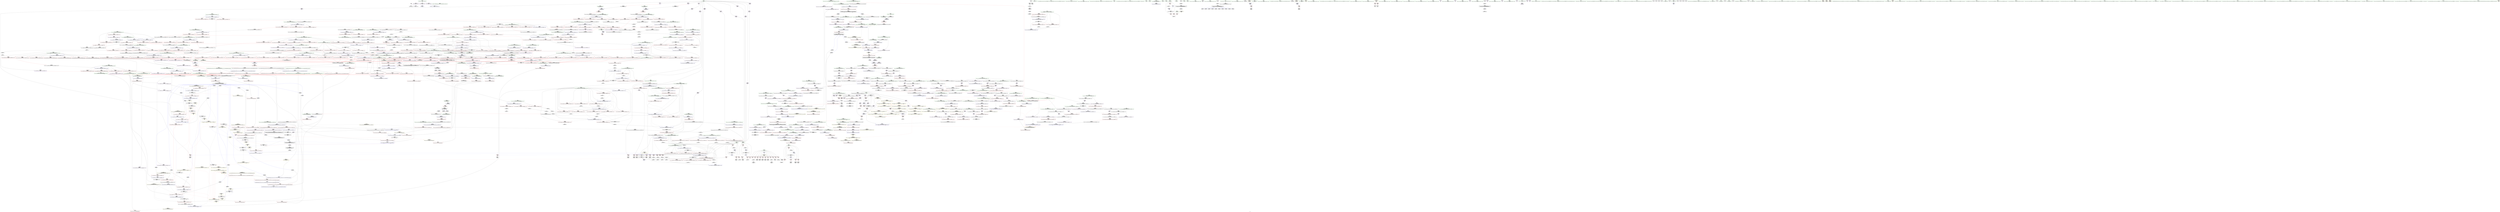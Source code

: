 digraph "SVFG" {
	label="SVFG";

	Node0x556eab5209d0 [shape=record,color=grey,label="{NodeID: 0\nNullPtr}"];
	Node0x556eab5209d0 -> Node0x556eab7d3140[style=solid];
	Node0x556eab5209d0 -> Node0x556eab7de140[style=solid];
	Node0x556eab8957c0 [shape=record,color=yellow,style=double,label="{NodeID: 1882\n231V_1 = ENCHI(MR_231V_0)\npts\{763 858 913 1277 1310 1452 \}\nFun[_ZSt11__push_heapIPiliN9__gnu_cxx5__ops14_Iter_comp_valIPFiiiEEEEvT_T0_S8_T1_RT2_]}"];
	Node0x556eab8957c0 -> Node0x556eab7ee680[style=dashed];
	Node0x556eab8957c0 -> Node0x556eab7ee750[style=dashed];
	Node0x556eab7db360 [shape=record,color=red,label="{NodeID: 775\n1464\<--1453\n\<--__next\n_ZSt25__unguarded_linear_insertIPiN9__gnu_cxx5__ops14_Val_comp_iterIPFiiiEEEEvT_T0_\n}"];
	Node0x556eab7db360 -> Node0x556eab7d24b0[style=solid];
	Node0x556eab7f3ba0 [shape=record,color=grey,label="{NodeID: 1550\n440 = Binary(438, 439, )\n}"];
	Node0x556eab7f3ba0 -> Node0x556eab7f3a20[style=solid];
	Node0x556eab7d1f00 [shape=record,color=purple,label="{NodeID: 443\n1409\<--1387\ncoerce.dive3\<--agg.tmp\n_ZSt26__unguarded_insertion_sortIPiN9__gnu_cxx5__ops15_Iter_comp_iterIPFiiiEEEEvT_S7_T0_\n}"];
	Node0x556eab7d1f00 -> Node0x556eab8052b0[style=solid];
	Node0x556eab9188d0 [shape=record,color=black,label="{NodeID: 2325\n510 = PHI(380, )\n0th arg _ZSt22__final_insertion_sortIPiN9__gnu_cxx5__ops15_Iter_comp_iterIPFiiiEEEEvT_S7_T0_ }"];
	Node0x556eab9188d0 -> Node0x556eab7e0050[style=solid];
	Node0x556eab7c6000 [shape=record,color=green,label="{NodeID: 111\n677\<--678\n__i\<--__i_field_insensitive\n_ZSt13__heap_selectIPiN9__gnu_cxx5__ops15_Iter_comp_iterIPFiiiEEEEvT_S7_S7_T0_\n}"];
	Node0x556eab7c6000 -> Node0x556eab7e9af0[style=solid];
	Node0x556eab7c6000 -> Node0x556eab7e9bc0[style=solid];
	Node0x556eab7c6000 -> Node0x556eab7e9c90[style=solid];
	Node0x556eab7c6000 -> Node0x556eab7e9d60[style=solid];
	Node0x556eab7c6000 -> Node0x556eab7e1090[style=solid];
	Node0x556eab7c6000 -> Node0x556eab7e1160[style=solid];
	Node0x556eab7e0e20 [shape=record,color=blue,label="{NodeID: 886\n671\<--665\n__first.addr\<--__first\n_ZSt13__heap_selectIPiN9__gnu_cxx5__ops15_Iter_comp_iterIPFiiiEEEEvT_S7_S7_T0_\n}"];
	Node0x556eab7e0e20 -> Node0x556eab7e9540[style=dashed];
	Node0x556eab7e0e20 -> Node0x556eab7e9610[style=dashed];
	Node0x556eab7e0e20 -> Node0x556eab7e96e0[style=dashed];
	Node0x556eab885110 [shape=record,color=black,label="{NodeID: 1661\nMR_12V_5 = PHI(MR_12V_4, MR_12V_2, MR_12V_2, )\npts\{16 \}\n|{|<s1>66}}"];
	Node0x556eab885110 -> Node0x556eab7ed710[style=dashed];
	Node0x556eab885110:s1 -> Node0x556eab86a0d0[style=dashed,color=red];
	Node0x556eab7e7800 [shape=record,color=red,label="{NodeID: 554\n478\<--420\n\<--__depth_limit.addr\n_ZSt16__introsort_loopIPilN9__gnu_cxx5__ops15_Iter_comp_iterIPFiiiEEEEvT_S7_T0_T1_\n|{<s0>32}}"];
	Node0x556eab7e7800:s0 -> Node0x556eab920790[style=solid,color=red];
	Node0x556eab7ca740 [shape=record,color=green,label="{NodeID: 222\n1577\<--1578\n_Num\<--_Num_field_insensitive\n_ZNSt20__copy_move_backwardILb1ELb1ESt26random_access_iterator_tagE13__copy_move_bIiEEPT_PKS3_S6_S4_\n}"];
	Node0x556eab7ca740 -> Node0x556eab7dc540[style=solid];
	Node0x556eab7ca740 -> Node0x556eab7dc610[style=solid];
	Node0x556eab7ca740 -> Node0x556eab7dc6e0[style=solid];
	Node0x556eab7ca740 -> Node0x556eab7dc7b0[style=solid];
	Node0x556eab7ca740 -> Node0x556eab8068a0[style=solid];
	Node0x556eab806080 [shape=record,color=blue,label="{NodeID: 997\n1512\<--1507\n__result.addr\<--__result\n_ZSt23__copy_move_backward_a2ILb1EPiS0_ET1_T0_S2_S1_\n}"];
	Node0x556eab806080 -> Node0x556eab7dbc50[style=dashed];
	Node0x556eab7ed230 [shape=record,color=red,label="{NodeID: 665\n970\<--916\n\<--__secondChild\n_ZSt13__adjust_heapIPiliN9__gnu_cxx5__ops15_Iter_comp_iterIPFiiiEEEEvT_T0_S8_T1_T2_\n}"];
	Node0x556eab7ed230 -> Node0x556eab7f3ea0[style=solid];
	Node0x556eab7d83b0 [shape=record,color=purple,label="{NodeID: 333\n75\<--11\narrayidx2\<--A\n_Z7compareii\n}"];
	Node0x556eab7d83b0 -> Node0x556eab7e4670[style=solid];
	Node0x556eab523b50 [shape=record,color=green,label="{NodeID: 1\n7\<--1\n__dso_handle\<--dummyObj\nGlob }"];
	Node0x556eab7db430 [shape=record,color=red,label="{NodeID: 776\n1468\<--1453\n\<--__next\n_ZSt25__unguarded_linear_insertIPiN9__gnu_cxx5__ops14_Val_comp_iterIPFiiiEEEEvT_T0_\n|{<s0>103}}"];
	Node0x556eab7db430:s0 -> Node0x556eab918f10[style=solid,color=red];
	Node0x556eab7f3d20 [shape=record,color=grey,label="{NodeID: 1551\n968 = cmp(967, 447, )\n}"];
	Node0x556eab7d1fd0 [shape=record,color=purple,label="{NodeID: 444\n1411\<--1387\ncoerce.dive4\<--agg.tmp\n_ZSt26__unguarded_insertion_sortIPiN9__gnu_cxx5__ops15_Iter_comp_iterIPFiiiEEEEvT_S7_T0_\n}"];
	Node0x556eab7d1fd0 -> Node0x556eab7f2510[style=solid];
	Node0x556eab918a10 [shape=record,color=black,label="{NodeID: 2326\n511 = PHI(381, )\n1st arg _ZSt22__final_insertion_sortIPiN9__gnu_cxx5__ops15_Iter_comp_iterIPFiiiEEEEvT_S7_T0_ }"];
	Node0x556eab918a10 -> Node0x556eab7e0120[style=solid];
	Node0x556eab7c60d0 [shape=record,color=green,label="{NodeID: 112\n687\<--688\n_ZSt11__make_heapIPiN9__gnu_cxx5__ops15_Iter_comp_iterIPFiiiEEEEvT_S7_RT0_\<--_ZSt11__make_heapIPiN9__gnu_cxx5__ops15_Iter_comp_iterIPFiiiEEEEvT_S7_RT0__field_insensitive\n}"];
	Node0x556eab7e0ef0 [shape=record,color=blue,label="{NodeID: 887\n673\<--666\n__middle.addr\<--__middle\n_ZSt13__heap_selectIPiN9__gnu_cxx5__ops15_Iter_comp_iterIPFiiiEEEEvT_S7_S7_T0_\n}"];
	Node0x556eab7e0ef0 -> Node0x556eab7e97b0[style=dashed];
	Node0x556eab7e0ef0 -> Node0x556eab7e9880[style=dashed];
	Node0x556eab7e0ef0 -> Node0x556eab7e9950[style=dashed];
	Node0x556eab885610 [shape=record,color=black,label="{NodeID: 1662\nMR_92V_6 = PHI(MR_92V_5, MR_92V_3, MR_92V_3, )\npts\{909 \}\n}"];
	Node0x556eab885610 -> Node0x556eab7ec870[style=dashed];
	Node0x556eab7e78d0 [shape=record,color=red,label="{NodeID: 555\n476\<--424\n\<--__cut\n_ZSt16__introsort_loopIPilN9__gnu_cxx5__ops15_Iter_comp_iterIPFiiiEEEEvT_S7_T0_T1_\n|{<s0>32}}"];
	Node0x556eab7e78d0:s0 -> Node0x556eab9204f0[style=solid,color=red];
	Node0x556eab7ca810 [shape=record,color=green,label="{NodeID: 223\n1602\<--1603\nllvm.memmove.p0i8.p0i8.i64\<--llvm.memmove.p0i8.p0i8.i64_field_insensitive\n}"];
	Node0x556eab806150 [shape=record,color=blue,label="{NodeID: 998\n1531\<--1530\n__it.addr\<--__it\n_ZSt12__miter_baseIPiET_S1_\n}"];
	Node0x556eab806150 -> Node0x556eab7dbd20[style=dashed];
	Node0x556eab88cd30 [shape=record,color=yellow,style=double,label="{NodeID: 1773\n12V_1 = ENCHI(MR_12V_0)\npts\{16 \}\nFun[_ZN9__gnu_cxx5__ops15_Iter_comp_iterIPFiiiEEclIPiS6_EEbT_T0_]}"];
	Node0x556eab88cd30 -> Node0x556eab7eb420[style=dashed];
	Node0x556eab88cd30 -> Node0x556eab7eb4f0[style=dashed];
	Node0x556eab7ed300 [shape=record,color=red,label="{NodeID: 666\n976\<--916\n\<--__secondChild\n_ZSt13__adjust_heapIPiliN9__gnu_cxx5__ops15_Iter_comp_iterIPFiiiEEEEvT_T0_S8_T1_T2_\n}"];
	Node0x556eab7ed300 -> Node0x556eab8224d0[style=solid];
	Node0x556eab7d8480 [shape=record,color=purple,label="{NodeID: 334\n127\<--11\narrayidx\<--A\nmain\n}"];
	Node0x556eab8ab450 [shape=record,color=yellow,style=double,label="{NodeID: 2216\n12V_2 = CSCHI(MR_12V_1)\npts\{16 \}\nCS[]|{<s0>46}}"];
	Node0x556eab8ab450:s0 -> Node0x556eab87c510[style=dashed,color=red];
	Node0x556eab5248d0 [shape=record,color=green,label="{NodeID: 2\n9\<--1\n\<--dummyObj\nCan only get source location for instruction, argument, global var or function.}"];
	Node0x556eab7db500 [shape=record,color=red,label="{NodeID: 777\n1473\<--1453\n\<--__next\n_ZSt25__unguarded_linear_insertIPiN9__gnu_cxx5__ops14_Val_comp_iterIPFiiiEEEEvT_T0_\n|{<s0>104}}"];
	Node0x556eab7db500:s0 -> Node0x556eab902800[style=solid,color=red];
	Node0x556eab7f3ea0 [shape=record,color=grey,label="{NodeID: 1552\n974 = cmp(970, 973, )\n}"];
	Node0x556eab7d20a0 [shape=record,color=purple,label="{NodeID: 445\n1406\<--1389\ncoerce.dive2\<--agg.tmp1\n_ZSt26__unguarded_insertion_sortIPiN9__gnu_cxx5__ops15_Iter_comp_iterIPFiiiEEEEvT_S7_T0_\n}"];
	Node0x556eab7d20a0 -> Node0x556eab7f2440[style=solid];
	Node0x556eab918b50 [shape=record,color=black,label="{NodeID: 2327\n512 = PHI(386, )\n2nd arg _ZSt22__final_insertion_sortIPiN9__gnu_cxx5__ops15_Iter_comp_iterIPFiiiEEEEvT_S7_T0_ }"];
	Node0x556eab918b50 -> Node0x556eab7dff80[style=solid];
	Node0x556eab7c61d0 [shape=record,color=green,label="{NodeID: 113\n699\<--700\n_ZN9__gnu_cxx5__ops15_Iter_comp_iterIPFiiiEEclIPiS6_EEbT_T0_\<--_ZN9__gnu_cxx5__ops15_Iter_comp_iterIPFiiiEEclIPiS6_EEbT_T0__field_insensitive\n}"];
	Node0x556eab7e0fc0 [shape=record,color=blue,label="{NodeID: 888\n675\<--667\n__last.addr\<--__last\n_ZSt13__heap_selectIPiN9__gnu_cxx5__ops15_Iter_comp_iterIPFiiiEEEEvT_S7_S7_T0_\n}"];
	Node0x556eab7e0fc0 -> Node0x556eab7e9a20[style=dashed];
	Node0x556eab885b10 [shape=record,color=black,label="{NodeID: 1663\nMR_100V_8 = PHI(MR_100V_7, MR_100V_3, MR_100V_3, )\npts\{917 \}\n}"];
	Node0x556eab7e79a0 [shape=record,color=red,label="{NodeID: 556\n485\<--424\n\<--__cut\n_ZSt16__introsort_loopIPilN9__gnu_cxx5__ops15_Iter_comp_iterIPFiiiEEEEvT_S7_T0_T1_\n}"];
	Node0x556eab7e79a0 -> Node0x556eab7dfde0[style=solid];
	Node0x556eab7ca910 [shape=record,color=green,label="{NodeID: 224\n1619\<--1620\nthis.addr\<--this.addr_field_insensitive\n_ZN9__gnu_cxx5__ops14_Val_comp_iterIPFiiiEEclIiPiEEbRT_T0_\n}"];
	Node0x556eab7ca910 -> Node0x556eab7dc880[style=solid];
	Node0x556eab7ca910 -> Node0x556eab806a40[style=solid];
	Node0x556eab806220 [shape=record,color=blue,label="{NodeID: 999\n1540\<--1537\n__first.addr\<--__first\n_ZSt22__copy_move_backward_aILb1EPiS0_ET1_T0_S2_S1_\n}"];
	Node0x556eab806220 -> Node0x556eab7dbdf0[style=dashed];
	Node0x556eab7ed3d0 [shape=record,color=red,label="{NodeID: 667\n981\<--916\n\<--__secondChild\n_ZSt13__adjust_heapIPiliN9__gnu_cxx5__ops15_Iter_comp_iterIPFiiiEEEEvT_T0_S8_T1_T2_\n}"];
	Node0x556eab7ed3d0 -> Node0x556eab8239d0[style=solid];
	Node0x556eab7d8550 [shape=record,color=purple,label="{NodeID: 335\n171\<--11\narrayidx22\<--A\nmain\n}"];
	Node0x556eab7d8550 -> Node0x556eab7e5510[style=solid];
	Node0x556eab8ab5b0 [shape=record,color=yellow,style=double,label="{NodeID: 2217\n12V_2 = CSCHI(MR_12V_1)\npts\{16 \}\nCS[]|{<s0>24}}"];
	Node0x556eab8ab5b0:s0 -> Node0x556eab8873d0[style=dashed,color=red];
	Node0x556eab653290 [shape=record,color=green,label="{NodeID: 3\n17\<--1\n.str\<--dummyObj\nGlob }"];
	Node0x556eab7db5d0 [shape=record,color=red,label="{NodeID: 778\n1478\<--1453\n\<--__next\n_ZSt25__unguarded_linear_insertIPiN9__gnu_cxx5__ops14_Val_comp_iterIPFiiiEEEEvT_T0_\n}"];
	Node0x556eab7db5d0 -> Node0x556eab805ba0[style=solid];
	Node0x556eab7f4020 [shape=record,color=grey,label="{NodeID: 1553\n77 = cmp(72, 76, )\n}"];
	Node0x556eab7f4020 -> Node0x556eab7d35b0[style=solid];
	Node0x556eab7d2170 [shape=record,color=purple,label="{NodeID: 446\n1719\<--1403\noffset_0\<--\n}"];
	Node0x556eab7d2170 -> Node0x556eab8051e0[style=solid];
	Node0x556eab918c90 [shape=record,color=black,label="{NodeID: 2328\n1616 = PHI(1447, )\n0th arg _ZN9__gnu_cxx5__ops14_Val_comp_iterIPFiiiEEclIiPiEEbRT_T0_ }"];
	Node0x556eab918c90 -> Node0x556eab806a40[style=solid];
	Node0x556eab7cadb0 [shape=record,color=green,label="{NodeID: 114\n706\<--707\n_ZSt10__pop_heapIPiN9__gnu_cxx5__ops15_Iter_comp_iterIPFiiiEEEEvT_S7_S7_RT0_\<--_ZSt10__pop_heapIPiN9__gnu_cxx5__ops15_Iter_comp_iterIPFiiiEEEEvT_S7_S7_RT0__field_insensitive\n}"];
	Node0x556eab7e1090 [shape=record,color=blue,label="{NodeID: 889\n677\<--689\n__i\<--\n_ZSt13__heap_selectIPiN9__gnu_cxx5__ops15_Iter_comp_iterIPFiiiEEEEvT_S7_S7_T0_\n}"];
	Node0x556eab7e1090 -> Node0x556eab87b110[style=dashed];
	Node0x556eab7e7a70 [shape=record,color=red,label="{NodeID: 557\n456\<--455\n\<--coerce.dive2\n_ZSt16__introsort_loopIPilN9__gnu_cxx5__ops15_Iter_comp_iterIPFiiiEEEEvT_S7_T0_T1_\n|{<s0>28}}"];
	Node0x556eab7e7a70:s0 -> Node0x556eab91df70[style=solid,color=red];
	Node0x556eab7ca9e0 [shape=record,color=green,label="{NodeID: 225\n1621\<--1622\n__val.addr\<--__val.addr_field_insensitive\n_ZN9__gnu_cxx5__ops14_Val_comp_iterIPFiiiEEclIiPiEEbRT_T0_\n}"];
	Node0x556eab7ca9e0 -> Node0x556eab7dc950[style=solid];
	Node0x556eab7ca9e0 -> Node0x556eab806b10[style=solid];
	Node0x556eab8062f0 [shape=record,color=blue,label="{NodeID: 1000\n1542\<--1538\n__last.addr\<--__last\n_ZSt22__copy_move_backward_aILb1EPiS0_ET1_T0_S2_S1_\n}"];
	Node0x556eab8062f0 -> Node0x556eab7dbec0[style=dashed];
	Node0x556eab7ed4a0 [shape=record,color=red,label="{NodeID: 668\n990\<--916\n\<--__secondChild\n_ZSt13__adjust_heapIPiliN9__gnu_cxx5__ops15_Iter_comp_iterIPFiiiEEEEvT_T0_S8_T1_T2_\n}"];
	Node0x556eab7ed4a0 -> Node0x556eab822f50[style=solid];
	Node0x556eab7d8620 [shape=record,color=purple,label="{NodeID: 336\n179\<--11\narrayidx26\<--A\nmain\n}"];
	Node0x556eab7d8620 -> Node0x556eab7e56b0[style=solid];
	Node0x556eab8ab710 [shape=record,color=yellow,style=double,label="{NodeID: 2218\n12V_2 = CSCHI(MR_12V_1)\npts\{16 \}\nCS[]|{<s0>9|<s1>9|<s2>9|<s3>9|<s4>9|<s5>9|<s6>9|<s7>9|<s8>9|<s9>9|<s10>9|<s11>9}}"];
	Node0x556eab8ab710:s0 -> Node0x556eab7e5440[style=dashed,color=blue];
	Node0x556eab8ab710:s1 -> Node0x556eab7e55e0[style=dashed,color=blue];
	Node0x556eab8ab710:s2 -> Node0x556eab7e5780[style=dashed,color=blue];
	Node0x556eab8ab710:s3 -> Node0x556eab7e5920[style=dashed,color=blue];
	Node0x556eab8ab710:s4 -> Node0x556eab7e59f0[style=dashed,color=blue];
	Node0x556eab8ab710:s5 -> Node0x556eab7e5b90[style=dashed,color=blue];
	Node0x556eab8ab710:s6 -> Node0x556eab7e5d30[style=dashed,color=blue];
	Node0x556eab8ab710:s7 -> Node0x556eab7e5e00[style=dashed,color=blue];
	Node0x556eab8ab710:s8 -> Node0x556eab7e5fa0[style=dashed,color=blue];
	Node0x556eab8ab710:s9 -> Node0x556eab7e6140[style=dashed,color=blue];
	Node0x556eab8ab710:s10 -> Node0x556eab7e6210[style=dashed,color=blue];
	Node0x556eab8ab710:s11 -> Node0x556eab882910[style=dashed,color=blue];
	Node0x556eab636d70 [shape=record,color=green,label="{NodeID: 4\n19\<--1\n.str.1\<--dummyObj\nGlob }"];
	Node0x556eab7db6a0 [shape=record,color=red,label="{NodeID: 779\n1480\<--1453\n\<--__next\n_ZSt25__unguarded_linear_insertIPiN9__gnu_cxx5__ops14_Val_comp_iterIPFiiiEEEEvT_T0_\n}"];
	Node0x556eab7db6a0 -> Node0x556eab7d2580[style=solid];
	Node0x556eab7f41a0 [shape=record,color=grey,label="{NodeID: 1554\n446 = cmp(445, 447, )\n}"];
	Node0x556eab7d2240 [shape=record,color=purple,label="{NodeID: 447\n1720\<--1404\noffset_0\<--\n}"];
	Node0x556eab7d2240 -> Node0x556eab7ddcd0[style=solid];
	Node0x556eab918dd0 [shape=record,color=black,label="{NodeID: 2329\n1617 = PHI(1451, )\n1st arg _ZN9__gnu_cxx5__ops14_Val_comp_iterIPFiiiEEclIiPiEEbRT_T0_ }"];
	Node0x556eab918dd0 -> Node0x556eab806b10[style=solid];
	Node0x556eab7cae70 [shape=record,color=green,label="{NodeID: 115\n719\<--720\n__first.addr\<--__first.addr_field_insensitive\n_ZSt11__sort_heapIPiN9__gnu_cxx5__ops15_Iter_comp_iterIPFiiiEEEEvT_S7_RT0_\n}"];
	Node0x556eab7cae70 -> Node0x556eab7e9e30[style=solid];
	Node0x556eab7cae70 -> Node0x556eab7e9f00[style=solid];
	Node0x556eab7cae70 -> Node0x556eab7e1230[style=solid];
	Node0x556eab7e1160 [shape=record,color=blue,label="{NodeID: 890\n677\<--711\n__i\<--incdec.ptr\n_ZSt13__heap_selectIPiN9__gnu_cxx5__ops15_Iter_comp_iterIPFiiiEEEEvT_S7_S7_T0_\n}"];
	Node0x556eab7e1160 -> Node0x556eab87b110[style=dashed];
	Node0x556eab1e4340 [shape=record,color=yellow,style=double,label="{NodeID: 1665\n12V_1 = ENCHI(MR_12V_0)\npts\{16 \}\nFun[_ZSt23__copy_move_backward_a2ILb1EPiS0_ET1_T0_S2_S1_]|{<s0>111}}"];
	Node0x556eab1e4340:s0 -> Node0x556eab8899f0[style=dashed,color=red];
	Node0x556eab7e7b40 [shape=record,color=red,label="{NodeID: 558\n471\<--470\n\<--coerce.dive4\n_ZSt16__introsort_loopIPilN9__gnu_cxx5__ops15_Iter_comp_iterIPFiiiEEEEvT_S7_T0_T1_\n|{<s0>30}}"];
	Node0x556eab7e7b40:s0 -> Node0x556eab91ac90[style=solid,color=red];
	Node0x556eab7caab0 [shape=record,color=green,label="{NodeID: 226\n1623\<--1624\n__it.addr\<--__it.addr_field_insensitive\n_ZN9__gnu_cxx5__ops14_Val_comp_iterIPFiiiEEclIiPiEEbRT_T0_\n}"];
	Node0x556eab7caab0 -> Node0x556eab7dca20[style=solid];
	Node0x556eab7caab0 -> Node0x556eab806be0[style=solid];
	Node0x556eab8063c0 [shape=record,color=blue,label="{NodeID: 1001\n1544\<--1539\n__result.addr\<--__result\n_ZSt22__copy_move_backward_aILb1EPiS0_ET1_T0_S2_S1_\n}"];
	Node0x556eab8063c0 -> Node0x556eab7dbf90[style=dashed];
	Node0x556eab7ed570 [shape=record,color=red,label="{NodeID: 669\n958\<--957\n\<--call4\n_ZSt13__adjust_heapIPiliN9__gnu_cxx5__ops15_Iter_comp_iterIPFiiiEEEEvT_T0_S8_T1_T2_\n}"];
	Node0x556eab7ed570 -> Node0x556eab7e2c30[style=solid];
	Node0x556eab7d86f0 [shape=record,color=purple,label="{NodeID: 337\n188\<--11\narrayidx31\<--A\nmain\n}"];
	Node0x556eab7d86f0 -> Node0x556eab7e5850[style=solid];
	Node0x556eab7d86f0 -> Node0x556eab7de990[style=solid];
	Node0x556eab8ab870 [shape=record,color=yellow,style=double,label="{NodeID: 2219\n12V_6 = CSCHI(MR_12V_5)\npts\{16 \}\nCS[]|{<s0>54|<s1>54|<s2>59}}"];
	Node0x556eab8ab870:s0 -> Node0x556eab871110[style=dashed,color=blue];
	Node0x556eab8ab870:s1 -> Node0x556eab876110[style=dashed,color=blue];
	Node0x556eab8ab870:s2 -> Node0x556eab8ace70[style=dashed,color=blue];
	Node0x556eab7c2aa0 [shape=record,color=green,label="{NodeID: 5\n21\<--1\nstdin\<--dummyObj\nGlob }"];
	Node0x556eab7db770 [shape=record,color=red,label="{NodeID: 780\n1460\<--1459\n\<--call\n_ZSt25__unguarded_linear_insertIPiN9__gnu_cxx5__ops14_Val_comp_iterIPFiiiEEEEvT_T0_\n}"];
	Node0x556eab7db770 -> Node0x556eab805860[style=solid];
	Node0x556eab7f4320 [shape=record,color=grey,label="{NodeID: 1555\n775 = cmp(774, 367, )\n}"];
	Node0x556eab7d2310 [shape=record,color=purple,label="{NodeID: 448\n1416\<--1415\nincdec.ptr\<--\n_ZSt26__unguarded_insertion_sortIPiN9__gnu_cxx5__ops15_Iter_comp_iterIPFiiiEEEEvT_S7_T0_\n}"];
	Node0x556eab7d2310 -> Node0x556eab805380[style=solid];
	Node0x556eab918f10 [shape=record,color=black,label="{NodeID: 2330\n1618 = PHI(1468, )\n2nd arg _ZN9__gnu_cxx5__ops14_Val_comp_iterIPFiiiEEclIiPiEEbRT_T0_ }"];
	Node0x556eab918f10 -> Node0x556eab806be0[style=solid];
	Node0x556eab7caf40 [shape=record,color=green,label="{NodeID: 116\n721\<--722\n__last.addr\<--__last.addr_field_insensitive\n_ZSt11__sort_heapIPiN9__gnu_cxx5__ops15_Iter_comp_iterIPFiiiEEEEvT_S7_RT0_\n}"];
	Node0x556eab7caf40 -> Node0x556eab7e9fd0[style=solid];
	Node0x556eab7caf40 -> Node0x556eab7ea0a0[style=solid];
	Node0x556eab7caf40 -> Node0x556eab7ea170[style=solid];
	Node0x556eab7caf40 -> Node0x556eab7ea240[style=solid];
	Node0x556eab7caf40 -> Node0x556eab7e1300[style=solid];
	Node0x556eab7caf40 -> Node0x556eab7e14a0[style=solid];
	Node0x556eab7e1230 [shape=record,color=blue,label="{NodeID: 891\n719\<--716\n__first.addr\<--__first\n_ZSt11__sort_heapIPiN9__gnu_cxx5__ops15_Iter_comp_iterIPFiiiEEEEvT_S7_RT0_\n}"];
	Node0x556eab7e1230 -> Node0x556eab7e9e30[style=dashed];
	Node0x556eab7e1230 -> Node0x556eab7e9f00[style=dashed];
	Node0x556eab7e7c10 [shape=record,color=red,label="{NodeID: 559\n483\<--482\n\<--coerce.dive6\n_ZSt16__introsort_loopIPilN9__gnu_cxx5__ops15_Iter_comp_iterIPFiiiEEEEvT_S7_T0_T1_\n|{<s0>32}}"];
	Node0x556eab7e7c10:s0 -> Node0x556eab9208e0[style=solid,color=red];
	Node0x556eab7cab80 [shape=record,color=green,label="{NodeID: 227\n1641\<--1642\nthis.addr\<--this.addr_field_insensitive\n_ZN9__gnu_cxx5__ops14_Val_comp_iterIPFiiiEEC2EONS0_15_Iter_comp_iterIS3_EE\n}"];
	Node0x556eab7cab80 -> Node0x556eab7dcd60[style=solid];
	Node0x556eab7cab80 -> Node0x556eab806cb0[style=solid];
	Node0x556eab806490 [shape=record,color=blue,label="{NodeID: 1002\n1546\<--1552\n__simple\<--\n_ZSt22__copy_move_backward_aILb1EPiS0_ET1_T0_S2_S1_\n}"];
	Node0x556eab86c4f0 [shape=record,color=yellow,style=double,label="{NodeID: 1777\n6V_1 = ENCHI(MR_6V_0)\npts\{120000 \}\nFun[_ZN9__gnu_cxx5__ops15_Iter_comp_iterIPFiiiEEclIPiS6_EEbT_T0_]}"];
	Node0x556eab7ed640 [shape=record,color=red,label="{NodeID: 670\n985\<--984\n\<--call15\n_ZSt13__adjust_heapIPiliN9__gnu_cxx5__ops15_Iter_comp_iterIPFiiiEEEEvT_T0_S8_T1_T2_\n}"];
	Node0x556eab7ed640 -> Node0x556eab8026d0[style=solid];
	Node0x556eab7d87c0 [shape=record,color=purple,label="{NodeID: 338\n220\<--11\narrayidx46\<--A\nmain\n}"];
	Node0x556eab7d87c0 -> Node0x556eab7e5ac0[style=solid];
	Node0x556eab7c2180 [shape=record,color=green,label="{NodeID: 6\n22\<--1\n.str.2\<--dummyObj\nGlob }"];
	Node0x556eab7db840 [shape=record,color=red,label="{NodeID: 781\n1475\<--1474\n\<--call2\n_ZSt25__unguarded_linear_insertIPiN9__gnu_cxx5__ops14_Val_comp_iterIPFiiiEEEEvT_T0_\n}"];
	Node0x556eab7db840 -> Node0x556eab805ad0[style=solid];
	Node0x556eab7f44a0 [shape=record,color=grey,label="{NodeID: 1556\n442 = cmp(441, 443, )\n}"];
	Node0x556eab7d23e0 [shape=record,color=purple,label="{NodeID: 449\n1455\<--1447\ncoerce.dive\<--__comp\n_ZSt25__unguarded_linear_insertIPiN9__gnu_cxx5__ops14_Val_comp_iterIPFiiiEEEEvT_T0_\n}"];
	Node0x556eab7d23e0 -> Node0x556eab8056c0[style=solid];
	Node0x556eab919050 [shape=record,color=black,label="{NodeID: 2331\n716 = PHI(601, )\n0th arg _ZSt11__sort_heapIPiN9__gnu_cxx5__ops15_Iter_comp_iterIPFiiiEEEEvT_S7_RT0_ }"];
	Node0x556eab919050 -> Node0x556eab7e1230[style=solid];
	Node0x556eab7cb010 [shape=record,color=green,label="{NodeID: 117\n723\<--724\n__comp.addr\<--__comp.addr_field_insensitive\n_ZSt11__sort_heapIPiN9__gnu_cxx5__ops15_Iter_comp_iterIPFiiiEEEEvT_S7_RT0_\n}"];
	Node0x556eab7cb010 -> Node0x556eab7ea310[style=solid];
	Node0x556eab7cb010 -> Node0x556eab7e13d0[style=solid];
	Node0x556eab7e1300 [shape=record,color=blue,label="{NodeID: 892\n721\<--717\n__last.addr\<--__last\n_ZSt11__sort_heapIPiN9__gnu_cxx5__ops15_Iter_comp_iterIPFiiiEEEEvT_S7_RT0_\n}"];
	Node0x556eab7e1300 -> Node0x556eab869bd0[style=dashed];
	Node0x556eab7e7ce0 [shape=record,color=red,label="{NodeID: 560\n494\<--491\n\<--__n.addr\n_ZSt4__lgl\n}"];
	Node0x556eab7cac50 [shape=record,color=green,label="{NodeID: 228\n1643\<--1644\n__comp.addr\<--__comp.addr_field_insensitive\n_ZN9__gnu_cxx5__ops14_Val_comp_iterIPFiiiEEC2EONS0_15_Iter_comp_iterIS3_EE\n}"];
	Node0x556eab7cac50 -> Node0x556eab7dce30[style=solid];
	Node0x556eab7cac50 -> Node0x556eab806d80[style=solid];
	Node0x556eab806560 [shape=record,color=blue,label="{NodeID: 1003\n1562\<--1561\n__it.addr\<--__it\n_ZSt12__niter_baseIPiET_S1_\n}"];
	Node0x556eab806560 -> Node0x556eab7dc060[style=dashed];
	Node0x556eab86c5d0 [shape=record,color=yellow,style=double,label="{NodeID: 1778\n185V_1 = ENCHI(MR_185V_0)\npts\{6700000 9050000 11350000 12070000 13020000 \}\nFun[_ZN9__gnu_cxx5__ops15_Iter_comp_iterIPFiiiEEclIPiS6_EEbT_T0_]}"];
	Node0x556eab86c5d0 -> Node0x556eab7eb350[style=dashed];
	Node0x556eab7ed710 [shape=record,color=red,label="{NodeID: 671\n1004\<--1003\n\<--call20\n_ZSt13__adjust_heapIPiliN9__gnu_cxx5__ops15_Iter_comp_iterIPFiiiEEEEvT_T0_S8_T1_T2_\n|{<s0>66}}"];
	Node0x556eab7ed710:s0 -> Node0x556eab91cb60[style=solid,color=red];
	Node0x556eab7d8890 [shape=record,color=purple,label="{NodeID: 339\n229\<--11\narrayidx51\<--A\nmain\n}"];
	Node0x556eab7d8890 -> Node0x556eab7e5c60[style=solid];
	Node0x556eab7d8890 -> Node0x556eab7deb30[style=solid];
	Node0x556eab8abb30 [shape=record,color=yellow,style=double,label="{NodeID: 2221\n51V_2 = CSCHI(MR_51V_1)\npts\{3950000 \}\nCS[]}"];
	Node0x556eab8abb30 -> Node0x556eab7e6f10[style=dashed];
	Node0x556eab7c2210 [shape=record,color=green,label="{NodeID: 7\n24\<--1\n.str.3\<--dummyObj\nGlob }"];
	Node0x556eab7db910 [shape=record,color=red,label="{NodeID: 782\n1485\<--1484\n\<--call4\n_ZSt25__unguarded_linear_insertIPiN9__gnu_cxx5__ops14_Val_comp_iterIPFiiiEEEEvT_T0_\n}"];
	Node0x556eab7db910 -> Node0x556eab805d40[style=solid];
	Node0x556eab7f4620 [shape=record,color=grey,label="{NodeID: 1557\n115 = cmp(113, 114, )\n}"];
	Node0x556eab7d24b0 [shape=record,color=purple,label="{NodeID: 450\n1465\<--1464\nincdec.ptr\<--\n_ZSt25__unguarded_linear_insertIPiN9__gnu_cxx5__ops14_Val_comp_iterIPFiiiEEEEvT_T0_\n}"];
	Node0x556eab7d24b0 -> Node0x556eab805a00[style=solid];
	Node0x556eab919190 [shape=record,color=black,label="{NodeID: 2332\n717 = PHI(602, )\n1st arg _ZSt11__sort_heapIPiN9__gnu_cxx5__ops15_Iter_comp_iterIPFiiiEEEEvT_S7_RT0_ }"];
	Node0x556eab919190 -> Node0x556eab7e1300[style=solid];
	Node0x556eab7cb0e0 [shape=record,color=green,label="{NodeID: 118\n752\<--753\n__first.addr\<--__first.addr_field_insensitive\n_ZSt11__make_heapIPiN9__gnu_cxx5__ops15_Iter_comp_iterIPFiiiEEEEvT_S7_RT0_\n}"];
	Node0x556eab7cb0e0 -> Node0x556eab7ea3e0[style=solid];
	Node0x556eab7cb0e0 -> Node0x556eab7ea4b0[style=solid];
	Node0x556eab7cb0e0 -> Node0x556eab7ea580[style=solid];
	Node0x556eab7cb0e0 -> Node0x556eab7ea650[style=solid];
	Node0x556eab7cb0e0 -> Node0x556eab7e1570[style=solid];
	Node0x556eab7e13d0 [shape=record,color=blue,label="{NodeID: 893\n723\<--718\n__comp.addr\<--__comp\n_ZSt11__sort_heapIPiN9__gnu_cxx5__ops15_Iter_comp_iterIPFiiiEEEEvT_S7_RT0_\n}"];
	Node0x556eab7e13d0 -> Node0x556eab7ea310[style=dashed];
	Node0x556eab7e7db0 [shape=record,color=red,label="{NodeID: 561\n530\<--515\n\<--__first.addr\n_ZSt22__final_insertion_sortIPiN9__gnu_cxx5__ops15_Iter_comp_iterIPFiiiEEEEvT_S7_T0_\n}"];
	Node0x556eab7e7db0 -> Node0x556eab7d5e50[style=solid];
	Node0x556eab7cad20 [shape=record,color=green,label="{NodeID: 229\n1658\<--1659\nthis.addr\<--this.addr_field_insensitive\n_ZN9__gnu_cxx5__ops15_Iter_comp_iterIPFiiiEEC2ES3_\n}"];
	Node0x556eab7cad20 -> Node0x556eab7dcfd0[style=solid];
	Node0x556eab7cad20 -> Node0x556eab806f20[style=solid];
	Node0x556eab806630 [shape=record,color=blue,label="{NodeID: 1004\n1571\<--1568\n__first.addr\<--__first\n_ZNSt20__copy_move_backwardILb1ELb1ESt26random_access_iterator_tagE13__copy_move_bIiEEPT_PKS3_S6_S4_\n}"];
	Node0x556eab806630 -> Node0x556eab7dc130[style=dashed];
	Node0x556eab806630 -> Node0x556eab7dc200[style=dashed];
	Node0x556eab7ed7e0 [shape=record,color=red,label="{NodeID: 672\n1014\<--1011\n\<--__t.addr\n_ZSt4moveIRN9__gnu_cxx5__ops15_Iter_comp_iterIPFiiiEEEEONSt16remove_referenceIT_E4typeEOS8_\n}"];
	Node0x556eab7ed7e0 -> Node0x556eab7d71d0[style=solid];
	Node0x556eab7d8960 [shape=record,color=purple,label="{NodeID: 340\n253\<--11\narrayidx67\<--A\nmain\n}"];
	Node0x556eab7d8960 -> Node0x556eab7e5ed0[style=solid];
	Node0x556eab7c24c0 [shape=record,color=green,label="{NodeID: 8\n26\<--1\nstdout\<--dummyObj\nGlob }"];
	Node0x556eab7db9e0 [shape=record,color=red,label="{NodeID: 783\n1502\<--1501\n\<--coerce.dive1\n_ZN9__gnu_cxx5__ops15__val_comp_iterIPFiiiEEENS0_14_Val_comp_iterIT_EENS0_15_Iter_comp_iterIS5_EE\n}"];
	Node0x556eab7db9e0 -> Node0x556eab7d7920[style=solid];
	Node0x556eab7f47a0 [shape=record,color=grey,label="{NodeID: 1558\n1636 = cmp(1635, 9, )\n}"];
	Node0x556eab7f47a0 -> Node0x556eab7d8140[style=solid];
	Node0x556eab7d2580 [shape=record,color=purple,label="{NodeID: 451\n1481\<--1480\nincdec.ptr3\<--\n_ZSt25__unguarded_linear_insertIPiN9__gnu_cxx5__ops14_Val_comp_iterIPFiiiEEEEvT_T0_\n}"];
	Node0x556eab7d2580 -> Node0x556eab805c70[style=solid];
	Node0x556eab9192d0 [shape=record,color=black,label="{NodeID: 2333\n718 = PHI(575, )\n2nd arg _ZSt11__sort_heapIPiN9__gnu_cxx5__ops15_Iter_comp_iterIPFiiiEEEEvT_S7_RT0_ }"];
	Node0x556eab9192d0 -> Node0x556eab7e13d0[style=solid];
	Node0x556eab7cb1b0 [shape=record,color=green,label="{NodeID: 119\n754\<--755\n__last.addr\<--__last.addr_field_insensitive\n_ZSt11__make_heapIPiN9__gnu_cxx5__ops15_Iter_comp_iterIPFiiiEEEEvT_S7_RT0_\n}"];
	Node0x556eab7cb1b0 -> Node0x556eab7ea720[style=solid];
	Node0x556eab7cb1b0 -> Node0x556eab7ea7f0[style=solid];
	Node0x556eab7cb1b0 -> Node0x556eab7e1640[style=solid];
	Node0x556eab7e14a0 [shape=record,color=blue,label="{NodeID: 894\n721\<--739\n__last.addr\<--incdec.ptr\n_ZSt11__sort_heapIPiN9__gnu_cxx5__ops15_Iter_comp_iterIPFiiiEEEEvT_S7_RT0_\n}"];
	Node0x556eab7e14a0 -> Node0x556eab7ea170[style=dashed];
	Node0x556eab7e14a0 -> Node0x556eab7ea240[style=dashed];
	Node0x556eab7e14a0 -> Node0x556eab869bd0[style=dashed];
	Node0x556eab886d80 [shape=record,color=yellow,style=double,label="{NodeID: 1669\n12V_1 = ENCHI(MR_12V_0)\npts\{16 \}\nFun[_ZSt6__sortIPiN9__gnu_cxx5__ops15_Iter_comp_iterIPFiiiEEEEvT_S7_T0_]|{|<s1>22}}"];
	Node0x556eab886d80 -> Node0x556eab880610[style=dashed];
	Node0x556eab886d80:s1 -> Node0x556eab877a10[style=dashed,color=red];
	Node0x556eab7e7e80 [shape=record,color=red,label="{NodeID: 562\n537\<--515\n\<--__first.addr\n_ZSt22__final_insertion_sortIPiN9__gnu_cxx5__ops15_Iter_comp_iterIPFiiiEEEEvT_S7_T0_\n|{<s0>35}}"];
	Node0x556eab7e7e80:s0 -> Node0x556eab91e2a0[style=solid,color=red];
	Node0x556eab7d2f70 [shape=record,color=green,label="{NodeID: 230\n1660\<--1661\n__comp.addr\<--__comp.addr_field_insensitive\n_ZN9__gnu_cxx5__ops15_Iter_comp_iterIPFiiiEEC2ES3_\n|{|<s1>115}}"];
	Node0x556eab7d2f70 -> Node0x556eab806ff0[style=solid];
	Node0x556eab7d2f70:s1 -> Node0x556eab91b160[style=solid,color=red];
	Node0x556eab806700 [shape=record,color=blue,label="{NodeID: 1005\n1573\<--1569\n__last.addr\<--__last\n_ZNSt20__copy_move_backwardILb1ELb1ESt26random_access_iterator_tagE13__copy_move_bIiEEPT_PKS3_S6_S4_\n}"];
	Node0x556eab806700 -> Node0x556eab7dc2d0[style=dashed];
	Node0x556eab86c880 [shape=record,color=yellow,style=double,label="{NodeID: 1780\n12V_1 = ENCHI(MR_12V_0)\npts\{16 \}\nFun[_ZSt14__partial_sortIPiN9__gnu_cxx5__ops15_Iter_comp_iterIPFiiiEEEEvT_S7_S7_T0_]|{<s0>41}}"];
	Node0x556eab86c880:s0 -> Node0x556eab88bfb0[style=dashed,color=red];
	Node0x556eab7ed8b0 [shape=record,color=red,label="{NodeID: 673\n1025\<--1019\nthis1\<--this.addr\n_ZN9__gnu_cxx5__ops14_Iter_comp_valIPFiiiEEC2EONS0_15_Iter_comp_iterIS3_EE\n}"];
	Node0x556eab7ed8b0 -> Node0x556eab7d0f90[style=solid];
	Node0x556eab7d8a30 [shape=record,color=purple,label="{NodeID: 341\n262\<--11\narrayidx73\<--A\nmain\n}"];
	Node0x556eab7d8a30 -> Node0x556eab7e6070[style=solid];
	Node0x556eab7d8a30 -> Node0x556eab7decd0[style=solid];
	Node0x556eab8abdf0 [shape=record,color=yellow,style=double,label="{NodeID: 2223\n12V_4 = CSCHI(MR_12V_2)\npts\{16 \}\nCS[]|{<s0>32}}"];
	Node0x556eab8abdf0:s0 -> Node0x556eab877a10[style=dashed,color=red];
	Node0x556eab7c2550 [shape=record,color=green,label="{NodeID: 9\n27\<--1\n.str.4\<--dummyObj\nGlob }"];
	Node0x556eab7dbab0 [shape=record,color=red,label="{NodeID: 784\n1517\<--1508\n\<--__first.addr\n_ZSt23__copy_move_backward_a2ILb1EPiS0_ET1_T0_S2_S1_\n|{<s0>108}}"];
	Node0x556eab7dbab0:s0 -> Node0x556eab920210[style=solid,color=red];
	Node0x556eab7f4920 [shape=record,color=grey,label="{NodeID: 1559\n935 = cmp(931, 934, )\n}"];
	Node0x556eab7d2650 [shape=record,color=purple,label="{NodeID: 452\n1501\<--1491\ncoerce.dive1\<--retval\n_ZN9__gnu_cxx5__ops15__val_comp_iterIPFiiiEEENS0_14_Val_comp_iterIT_EENS0_15_Iter_comp_iterIS5_EE\n}"];
	Node0x556eab7d2650 -> Node0x556eab7db9e0[style=solid];
	Node0x556eab919410 [shape=record,color=black,label="{NodeID: 2334\n749 = PHI(684, )\n0th arg _ZSt11__make_heapIPiN9__gnu_cxx5__ops15_Iter_comp_iterIPFiiiEEEEvT_S7_RT0_ }"];
	Node0x556eab919410 -> Node0x556eab7e1570[style=solid];
	Node0x556eab7cb280 [shape=record,color=green,label="{NodeID: 120\n756\<--757\n__comp.addr\<--__comp.addr_field_insensitive\n_ZSt11__make_heapIPiN9__gnu_cxx5__ops15_Iter_comp_iterIPFiiiEEEEvT_S7_RT0_\n}"];
	Node0x556eab7cb280 -> Node0x556eab7ea8c0[style=solid];
	Node0x556eab7cb280 -> Node0x556eab7e1710[style=solid];
	Node0x556eab7e1570 [shape=record,color=blue,label="{NodeID: 895\n752\<--749\n__first.addr\<--__first\n_ZSt11__make_heapIPiN9__gnu_cxx5__ops15_Iter_comp_iterIPFiiiEEEEvT_S7_RT0_\n}"];
	Node0x556eab7e1570 -> Node0x556eab7ea3e0[style=dashed];
	Node0x556eab7e1570 -> Node0x556eab7ea4b0[style=dashed];
	Node0x556eab7e1570 -> Node0x556eab7ea580[style=dashed];
	Node0x556eab7e1570 -> Node0x556eab7ea650[style=dashed];
	Node0x556eab7e7f50 [shape=record,color=red,label="{NodeID: 563\n538\<--515\n\<--__first.addr\n_ZSt22__final_insertion_sortIPiN9__gnu_cxx5__ops15_Iter_comp_iterIPFiiiEEEEvT_S7_T0_\n}"];
	Node0x556eab7e7f50 -> Node0x556eab7cf4c0[style=solid];
	Node0x556eab7d3040 [shape=record,color=green,label="{NodeID: 231\n33\<--1670\n_GLOBAL__sub_I_TakanashiRikka_0_0.cpp\<--_GLOBAL__sub_I_TakanashiRikka_0_0.cpp_field_insensitive\n}"];
	Node0x556eab7d3040 -> Node0x556eab7de040[style=solid];
	Node0x556eab8067d0 [shape=record,color=blue,label="{NodeID: 1006\n1575\<--1570\n__result.addr\<--__result\n_ZNSt20__copy_move_backwardILb1ELb1ESt26random_access_iterator_tagE13__copy_move_bIiEEPT_PKS3_S6_S4_\n}"];
	Node0x556eab8067d0 -> Node0x556eab7dc3a0[style=dashed];
	Node0x556eab8067d0 -> Node0x556eab7dc470[style=dashed];
	Node0x556eab7ed980 [shape=record,color=red,label="{NodeID: 674\n1027\<--1021\n\<--__comp.addr\n_ZN9__gnu_cxx5__ops14_Iter_comp_valIPFiiiEEC2EONS0_15_Iter_comp_iterIS3_EE\n}"];
	Node0x556eab7ed980 -> Node0x556eab7d1060[style=solid];
	Node0x556eab7d8b00 [shape=record,color=purple,label="{NodeID: 342\n149\<--13\narrayidx14\<--a\nmain\n}"];
	Node0x556eab7d8b00 -> Node0x556eab7de7f0[style=solid];
	Node0x556eab7c25e0 [shape=record,color=green,label="{NodeID: 10\n29\<--1\n.str.5\<--dummyObj\nGlob }"];
	Node0x556eab7dbb80 [shape=record,color=red,label="{NodeID: 785\n1521\<--1510\n\<--__last.addr\n_ZSt23__copy_move_backward_a2ILb1EPiS0_ET1_T0_S2_S1_\n|{<s0>109}}"];
	Node0x556eab7dbb80:s0 -> Node0x556eab920210[style=solid,color=red];
	Node0x556eab7f4aa0 [shape=record,color=grey,label="{NodeID: 1560\n352 = cmp(350, 351, )\n}"];
	Node0x556eab7d2720 [shape=record,color=purple,label="{NodeID: 453\n1495\<--1493\ncoerce.dive\<--__comp\n_ZN9__gnu_cxx5__ops15__val_comp_iterIPFiiiEEENS0_14_Val_comp_iterIT_EENS0_15_Iter_comp_iterIS5_EE\n}"];
	Node0x556eab7d2720 -> Node0x556eab805e10[style=solid];
	Node0x556eab919550 [shape=record,color=black,label="{NodeID: 2335\n750 = PHI(685, )\n1st arg _ZSt11__make_heapIPiN9__gnu_cxx5__ops15_Iter_comp_iterIPFiiiEEEEvT_S7_RT0_ }"];
	Node0x556eab919550 -> Node0x556eab7e1640[style=solid];
	Node0x556eab7cb350 [shape=record,color=green,label="{NodeID: 121\n758\<--759\n__len\<--__len_field_insensitive\n_ZSt11__make_heapIPiN9__gnu_cxx5__ops15_Iter_comp_iterIPFiiiEEEEvT_S7_RT0_\n}"];
	Node0x556eab7cb350 -> Node0x556eab7ea990[style=solid];
	Node0x556eab7cb350 -> Node0x556eab7eaa60[style=solid];
	Node0x556eab7cb350 -> Node0x556eab7e17e0[style=solid];
	Node0x556eab7e1640 [shape=record,color=blue,label="{NodeID: 896\n754\<--750\n__last.addr\<--__last\n_ZSt11__make_heapIPiN9__gnu_cxx5__ops15_Iter_comp_iterIPFiiiEEEEvT_S7_RT0_\n}"];
	Node0x556eab7e1640 -> Node0x556eab7ea720[style=dashed];
	Node0x556eab7e1640 -> Node0x556eab7ea7f0[style=dashed];
	Node0x556eab7e8020 [shape=record,color=red,label="{NodeID: 564\n548\<--515\n\<--__first.addr\n_ZSt22__final_insertion_sortIPiN9__gnu_cxx5__ops15_Iter_comp_iterIPFiiiEEEEvT_S7_T0_\n}"];
	Node0x556eab7e8020 -> Node0x556eab7cf730[style=solid];
	Node0x556eab7d3140 [shape=record,color=black,label="{NodeID: 232\n2\<--3\ndummyVal\<--dummyVal\n}"];
	Node0x556eab8068a0 [shape=record,color=blue,label="{NodeID: 1007\n1577\<--1587\n_Num\<--sub.ptr.div\n_ZNSt20__copy_move_backwardILb1ELb1ESt26random_access_iterator_tagE13__copy_move_bIiEEPT_PKS3_S6_S4_\n}"];
	Node0x556eab8068a0 -> Node0x556eab7dc540[style=dashed];
	Node0x556eab8068a0 -> Node0x556eab7dc610[style=dashed];
	Node0x556eab8068a0 -> Node0x556eab7dc6e0[style=dashed];
	Node0x556eab8068a0 -> Node0x556eab7dc7b0[style=dashed];
	Node0x556eab7eda50 [shape=record,color=red,label="{NodeID: 675\n1030\<--1029\n\<--call\n_ZN9__gnu_cxx5__ops14_Iter_comp_valIPFiiiEEC2EONS0_15_Iter_comp_iterIS3_EE\n}"];
	Node0x556eab7eda50 -> Node0x556eab802ae0[style=solid];
	Node0x556eab7d8bd0 [shape=record,color=purple,label="{NodeID: 343\n158\<--13\n\<--a\nmain\n}"];
	Node0x556eab8ac0b0 [shape=record,color=yellow,style=double,label="{NodeID: 2225\n12V_2 = CSCHI(MR_12V_1)\npts\{16 \}\nCS[]|{<s0>37}}"];
	Node0x556eab8ac0b0:s0 -> Node0x556eab87f710[style=dashed,color=red];
	Node0x556eab7c2f90 [shape=record,color=green,label="{NodeID: 11\n32\<--1\n\<--dummyObj\nCan only get source location for instruction, argument, global var or function.}"];
	Node0x556eab7dbc50 [shape=record,color=red,label="{NodeID: 786\n1523\<--1512\n\<--__result.addr\n_ZSt23__copy_move_backward_a2ILb1EPiS0_ET1_T0_S2_S1_\n|{<s0>110}}"];
	Node0x556eab7dbc50:s0 -> Node0x556eab920210[style=solid,color=red];
	Node0x556eab7f4c20 [shape=record,color=grey,label="{NodeID: 1561\n735 = cmp(734, 736, )\n}"];
	Node0x556eab7d27f0 [shape=record,color=purple,label="{NodeID: 454\n1722\<--1596\noffset_0\<--\n}"];
	Node0x556eab7d27f0 -> Node0x556eab806970[style=solid];
	Node0x556eab919690 [shape=record,color=black,label="{NodeID: 2336\n751 = PHI(669, )\n2nd arg _ZSt11__make_heapIPiN9__gnu_cxx5__ops15_Iter_comp_iterIPFiiiEEEEvT_S7_RT0_ }"];
	Node0x556eab919690 -> Node0x556eab7e1710[style=solid];
	Node0x556eab7cb420 [shape=record,color=green,label="{NodeID: 122\n760\<--761\n__parent\<--__parent_field_insensitive\n_ZSt11__make_heapIPiN9__gnu_cxx5__ops15_Iter_comp_iterIPFiiiEEEEvT_S7_RT0_\n}"];
	Node0x556eab7cb420 -> Node0x556eab7eab30[style=solid];
	Node0x556eab7cb420 -> Node0x556eab7eac00[style=solid];
	Node0x556eab7cb420 -> Node0x556eab7eacd0[style=solid];
	Node0x556eab7cb420 -> Node0x556eab7eada0[style=solid];
	Node0x556eab7cb420 -> Node0x556eab7e18b0[style=solid];
	Node0x556eab7cb420 -> Node0x556eab7e1b20[style=solid];
	Node0x556eab7e1710 [shape=record,color=blue,label="{NodeID: 897\n756\<--751\n__comp.addr\<--__comp\n_ZSt11__make_heapIPiN9__gnu_cxx5__ops15_Iter_comp_iterIPFiiiEEEEvT_S7_RT0_\n}"];
	Node0x556eab7e1710 -> Node0x556eab7ea8c0[style=dashed];
	Node0x556eab887050 [shape=record,color=yellow,style=double,label="{NodeID: 1672\n6V_1 = ENCHI(MR_6V_0)\npts\{120000 \}\nFun[_ZSt6__sortIPiN9__gnu_cxx5__ops15_Iter_comp_iterIPFiiiEEEEvT_S7_T0_]|{<s0>22|<s1>24}}"];
	Node0x556eab887050:s0 -> Node0x556eab893f10[style=dashed,color=red];
	Node0x556eab887050:s1 -> Node0x556eab8876a0[style=dashed,color=red];
	Node0x556eab7e80f0 [shape=record,color=red,label="{NodeID: 565\n560\<--515\n\<--__first.addr\n_ZSt22__final_insertion_sortIPiN9__gnu_cxx5__ops15_Iter_comp_iterIPFiiiEEEEvT_S7_T0_\n|{<s0>39}}"];
	Node0x556eab7e80f0:s0 -> Node0x556eab91e2a0[style=solid,color=red];
	Node0x556eab7d3240 [shape=record,color=black,label="{NodeID: 233\n82\<--9\nmain_ret\<--\nmain\n}"];
	Node0x556eab806970 [shape=record,color=blue, style = dotted,label="{NodeID: 1008\n1722\<--1724\noffset_0\<--dummyVal\n_ZNSt20__copy_move_backwardILb1ELb1ESt26random_access_iterator_tagE13__copy_move_bIiEEPT_PKS3_S6_S4_\n}"];
	Node0x556eab806970 -> Node0x556eab86ee10[style=dashed];
	Node0x556eab7edb20 [shape=record,color=red,label="{NodeID: 676\n1066\<--1039\n\<--__first.addr\n_ZSt11__push_heapIPiliN9__gnu_cxx5__ops14_Iter_comp_valIPFiiiEEEEvT_T0_S8_T1_RT2_\n}"];
	Node0x556eab7edb20 -> Node0x556eab7e33c0[style=solid];
	Node0x556eab7d8ca0 [shape=record,color=purple,label="{NodeID: 344\n161\<--13\n\<--a\nmain\n|{<s0>9}}"];
	Node0x556eab7d8ca0:s0 -> Node0x556eab91a5f0[style=solid,color=red];
	Node0x556eab7c3090 [shape=record,color=green,label="{NodeID: 12\n111\<--1\n\<--dummyObj\nCan only get source location for instruction, argument, global var or function.}"];
	Node0x556eab7dbd20 [shape=record,color=red,label="{NodeID: 787\n1534\<--1531\n\<--__it.addr\n_ZSt12__miter_baseIPiET_S1_\n}"];
	Node0x556eab7dbd20 -> Node0x556eab7d7ac0[style=solid];
	Node0x556eab7f4da0 [shape=record,color=grey,label="{NodeID: 1562\n842 = cmp(841, 9, )\n}"];
	Node0x556eab7f4da0 -> Node0x556eab7d6cf0[style=solid];
	Node0x556eab7d28c0 [shape=record,color=purple,label="{NodeID: 455\n1723\<--1598\noffset_0\<--\n}"];
	Node0x556eab7d28c0 -> Node0x556eab7ddda0[style=solid];
	Node0x556eab9197d0 [shape=record,color=black,label="{NodeID: 2337\n1421 = PHI(1340, )\n0th arg _ZSt13move_backwardIPiS0_ET0_T_S2_S1_ }"];
	Node0x556eab9197d0 -> Node0x556eab805450[style=solid];
	Node0x556eab7cb4f0 [shape=record,color=green,label="{NodeID: 123\n762\<--763\n__value\<--__value_field_insensitive\n_ZSt11__make_heapIPiN9__gnu_cxx5__ops15_Iter_comp_iterIPFiiiEEEEvT_S7_RT0_\n|{|<s1>52}}"];
	Node0x556eab7cb4f0 -> Node0x556eab7e1980[style=solid];
	Node0x556eab7cb4f0:s1 -> Node0x556eab902800[style=solid,color=red];
	Node0x556eab7e17e0 [shape=record,color=blue,label="{NodeID: 898\n758\<--783\n__len\<--sub.ptr.div4\n_ZSt11__make_heapIPiN9__gnu_cxx5__ops15_Iter_comp_iterIPFiiiEEEEvT_S7_RT0_\n}"];
	Node0x556eab7e17e0 -> Node0x556eab7ea990[style=dashed];
	Node0x556eab7e17e0 -> Node0x556eab7eaa60[style=dashed];
	Node0x556eab7e17e0 -> Node0x556eab876610[style=dashed];
	Node0x556eab7e81c0 [shape=record,color=red,label="{NodeID: 566\n529\<--517\n\<--__last.addr\n_ZSt22__final_insertion_sortIPiN9__gnu_cxx5__ops15_Iter_comp_iterIPFiiiEEEEvT_S7_T0_\n}"];
	Node0x556eab7e81c0 -> Node0x556eab7d5d80[style=solid];
	Node0x556eab7d3310 [shape=record,color=black,label="{NodeID: 234\n44\<--45\n\<--_ZNSt8ios_base4InitD1Ev\nCan only get source location for instruction, argument, global var or function.}"];
	Node0x556eab806a40 [shape=record,color=blue,label="{NodeID: 1009\n1619\<--1616\nthis.addr\<--this\n_ZN9__gnu_cxx5__ops14_Val_comp_iterIPFiiiEEclIiPiEEbRT_T0_\n}"];
	Node0x556eab806a40 -> Node0x556eab7dc880[style=dashed];
	Node0x556eab86cc30 [shape=record,color=yellow,style=double,label="{NodeID: 1784\n6V_1 = ENCHI(MR_6V_0)\npts\{120000 \}\nFun[_ZSt14__partial_sortIPiN9__gnu_cxx5__ops15_Iter_comp_iterIPFiiiEEEEvT_S7_S7_T0_]|{<s0>41|<s1>42}}"];
	Node0x556eab86cc30:s0 -> Node0x556eab88c440[style=dashed,color=red];
	Node0x556eab86cc30:s1 -> Node0x556eab888500[style=dashed,color=red];
	Node0x556eab7edbf0 [shape=record,color=red,label="{NodeID: 677\n1075\<--1039\n\<--__first.addr\n_ZSt11__push_heapIPiliN9__gnu_cxx5__ops14_Iter_comp_valIPFiiiEEEEvT_T0_S8_T1_RT2_\n}"];
	Node0x556eab7edbf0 -> Node0x556eab7e3490[style=solid];
	Node0x556eab7d8d70 [shape=record,color=purple,label="{NodeID: 345\n168\<--13\narrayidx20\<--a\nmain\n}"];
	Node0x556eab7d8d70 -> Node0x556eab7e5440[style=solid];
	Node0x556eab7c3190 [shape=record,color=green,label="{NodeID: 13\n191\<--1\n\<--dummyObj\nCan only get source location for instruction, argument, global var or function.}"];
	Node0x556eab7dbdf0 [shape=record,color=red,label="{NodeID: 788\n1553\<--1540\n\<--__first.addr\n_ZSt22__copy_move_backward_aILb1EPiS0_ET1_T0_S2_S1_\n|{<s0>112}}"];
	Node0x556eab7dbdf0:s0 -> Node0x556eab91f270[style=solid,color=red];
	Node0x556eab7f4f20 [shape=record,color=grey,label="{NodeID: 1563\n255 = cmp(254, 9, )\n}"];
	Node0x556eab7d2990 [shape=record,color=purple,label="{NodeID: 456\n1629\<--1628\n_M_comp\<--this1\n_ZN9__gnu_cxx5__ops14_Val_comp_iterIPFiiiEEclIiPiEEbRT_T0_\n}"];
	Node0x556eab7d2990 -> Node0x556eab7dcaf0[style=solid];
	Node0x556eab919910 [shape=record,color=black,label="{NodeID: 2338\n1422 = PHI(1341, )\n1st arg _ZSt13move_backwardIPiS0_ET0_T_S2_S1_ }"];
	Node0x556eab919910 -> Node0x556eab805520[style=solid];
	Node0x556eab7cb5c0 [shape=record,color=green,label="{NodeID: 124\n764\<--765\nagg.tmp\<--agg.tmp_field_insensitive\n_ZSt11__make_heapIPiN9__gnu_cxx5__ops15_Iter_comp_iterIPFiiiEEEEvT_S7_RT0_\n}"];
	Node0x556eab7cb5c0 -> Node0x556eab7d6810[style=solid];
	Node0x556eab7cb5c0 -> Node0x556eab7d0910[style=solid];
	Node0x556eab7e18b0 [shape=record,color=blue,label="{NodeID: 899\n760\<--787\n__parent\<--div\n_ZSt11__make_heapIPiN9__gnu_cxx5__ops15_Iter_comp_iterIPFiiiEEEEvT_S7_RT0_\n}"];
	Node0x556eab7e18b0 -> Node0x556eab7eab30[style=dashed];
	Node0x556eab7e18b0 -> Node0x556eab7eac00[style=dashed];
	Node0x556eab7e18b0 -> Node0x556eab7eacd0[style=dashed];
	Node0x556eab7e18b0 -> Node0x556eab7eada0[style=dashed];
	Node0x556eab7e18b0 -> Node0x556eab7e1b20[style=dashed];
	Node0x556eab7e18b0 -> Node0x556eab876b10[style=dashed];
	Node0x556eab7e8290 [shape=record,color=red,label="{NodeID: 567\n550\<--517\n\<--__last.addr\n_ZSt22__final_insertion_sortIPiN9__gnu_cxx5__ops15_Iter_comp_iterIPFiiiEEEEvT_S7_T0_\n|{<s0>37}}"];
	Node0x556eab7e8290:s0 -> Node0x556eab91d6b0[style=solid,color=red];
	Node0x556eab7d3410 [shape=record,color=black,label="{NodeID: 235\n70\<--69\nidxprom\<--\n_Z7compareii\n}"];
	Node0x556eab806b10 [shape=record,color=blue,label="{NodeID: 1010\n1621\<--1617\n__val.addr\<--__val\n_ZN9__gnu_cxx5__ops14_Val_comp_iterIPFiiiEEclIiPiEEbRT_T0_\n}"];
	Node0x556eab806b10 -> Node0x556eab7dc950[style=dashed];
	Node0x556eab7edcc0 [shape=record,color=red,label="{NodeID: 678\n1080\<--1039\n\<--__first.addr\n_ZSt11__push_heapIPiliN9__gnu_cxx5__ops14_Iter_comp_valIPFiiiEEEEvT_T0_S8_T1_RT2_\n}"];
	Node0x556eab7edcc0 -> Node0x556eab7e3560[style=solid];
	Node0x556eab7d8e40 [shape=record,color=purple,label="{NodeID: 346\n176\<--13\narrayidx24\<--a\nmain\n}"];
	Node0x556eab7d8e40 -> Node0x556eab7e55e0[style=solid];
	Node0x556eab8ac4d0 [shape=record,color=yellow,style=double,label="{NodeID: 2228\n12V_2 = CSCHI(MR_12V_1)\npts\{16 \}\nCS[]|{<s0>42}}"];
	Node0x556eab8ac4d0:s0 -> Node0x556eab869ae0[style=dashed,color=red];
	Node0x556eab7c3290 [shape=record,color=green,label="{NodeID: 14\n198\<--1\n\<--dummyObj\nCan only get source location for instruction, argument, global var or function.}"];
	Node0x556eab7dbec0 [shape=record,color=red,label="{NodeID: 789\n1554\<--1542\n\<--__last.addr\n_ZSt22__copy_move_backward_aILb1EPiS0_ET1_T0_S2_S1_\n|{<s0>112}}"];
	Node0x556eab7dbec0:s0 -> Node0x556eab91f380[style=solid,color=red];
	Node0x556eab7f50a0 [shape=record,color=grey,label="{NodeID: 1564\n123 = cmp(121, 122, )\n}"];
	Node0x556eab7d2a60 [shape=record,color=purple,label="{NodeID: 457\n1648\<--1647\n_M_comp\<--this1\n_ZN9__gnu_cxx5__ops14_Val_comp_iterIPFiiiEEC2EONS0_15_Iter_comp_iterIS3_EE\n}"];
	Node0x556eab7d2a60 -> Node0x556eab806e50[style=solid];
	Node0x556eab919a50 [shape=record,color=black,label="{NodeID: 2339\n1423 = PHI(1343, )\n2nd arg _ZSt13move_backwardIPiS0_ET0_T_S2_S1_ }"];
	Node0x556eab919a50 -> Node0x556eab8055f0[style=solid];
	Node0x556eab7cb690 [shape=record,color=green,label="{NodeID: 125\n794\<--795\n_ZSt4moveIRiEONSt16remove_referenceIT_E4typeEOS2_\<--_ZSt4moveIRiEONSt16remove_referenceIT_E4typeEOS2__field_insensitive\n}"];
	Node0x556eab7e1980 [shape=record,color=blue,label="{NodeID: 900\n762\<--796\n__value\<--\n_ZSt11__make_heapIPiN9__gnu_cxx5__ops15_Iter_comp_iterIPFiiiEEEEvT_S7_RT0_\n}"];
	Node0x556eab7e1980 -> Node0x556eab7eae70[style=dashed];
	Node0x556eab7e1980 -> Node0x556eab7eaf40[style=dashed];
	Node0x556eab7e1980 -> Node0x556eab7e1980[style=dashed];
	Node0x556eab7e1980 -> Node0x556eab877010[style=dashed];
	Node0x556eab7e8360 [shape=record,color=red,label="{NodeID: 568\n561\<--517\n\<--__last.addr\n_ZSt22__final_insertion_sortIPiN9__gnu_cxx5__ops15_Iter_comp_iterIPFiiiEEEEvT_S7_T0_\n|{<s0>39}}"];
	Node0x556eab7e8360:s0 -> Node0x556eab91e3f0[style=solid,color=red];
	Node0x556eab7d34e0 [shape=record,color=black,label="{NodeID: 236\n74\<--73\nidxprom1\<--\n_Z7compareii\n}"];
	Node0x556eab8a45b0 [shape=record,color=yellow,style=double,label="{NodeID: 2118\nCSMU(6V_1)\npts\{120000 \}\nCS[]}"];
	Node0x556eab806be0 [shape=record,color=blue,label="{NodeID: 1011\n1623\<--1618\n__it.addr\<--__it\n_ZN9__gnu_cxx5__ops14_Val_comp_iterIPFiiiEEclIiPiEEbRT_T0_\n}"];
	Node0x556eab806be0 -> Node0x556eab7dca20[style=dashed];
	Node0x556eab7edd90 [shape=record,color=red,label="{NodeID: 679\n1093\<--1039\n\<--__first.addr\n_ZSt11__push_heapIPiliN9__gnu_cxx5__ops14_Iter_comp_valIPFiiiEEEEvT_T0_S8_T1_RT2_\n}"];
	Node0x556eab7edd90 -> Node0x556eab7e3630[style=solid];
	Node0x556eab7d8f10 [shape=record,color=purple,label="{NodeID: 347\n185\<--13\narrayidx29\<--a\nmain\n}"];
	Node0x556eab7d8f10 -> Node0x556eab7e5780[style=solid];
	Node0x556eab8ac630 [shape=record,color=yellow,style=double,label="{NodeID: 2229\n12V_3 = CSCHI(MR_12V_2)\npts\{16 \}\nCS[]|{<s0>28}}"];
	Node0x556eab8ac630:s0 -> Node0x556eab874810[style=dashed,color=blue];
	Node0x556eab7c3390 [shape=record,color=green,label="{NodeID: 15\n204\<--1\n\<--dummyObj\nCan only get source location for instruction, argument, global var or function.}"];
	Node0x556eab7dbf90 [shape=record,color=red,label="{NodeID: 790\n1555\<--1544\n\<--__result.addr\n_ZSt22__copy_move_backward_aILb1EPiS0_ET1_T0_S2_S1_\n|{<s0>112}}"];
	Node0x556eab7dbf90:s0 -> Node0x556eab91f490[style=solid,color=red];
	Node0x556eab7f5220 [shape=record,color=grey,label="{NodeID: 1565\n535 = cmp(534, 443, )\n}"];
	Node0x556eab7d2b30 [shape=record,color=purple,label="{NodeID: 458\n1650\<--1649\n_M_comp2\<--\n_ZN9__gnu_cxx5__ops14_Val_comp_iterIPFiiiEEC2EONS0_15_Iter_comp_iterIS3_EE\n|{<s0>114}}"];
	Node0x556eab7d2b30:s0 -> Node0x556eab91b160[style=solid,color=red];
	Node0x556eab919b90 [shape=record,color=black,label="{NodeID: 2340\n1202 = PHI(652, )\n0th arg _ZSt21__unguarded_partitionIPiN9__gnu_cxx5__ops15_Iter_comp_iterIPFiiiEEEET_S7_S7_S7_T0_ }"];
	Node0x556eab919b90 -> Node0x556eab803bf0[style=solid];
	Node0x556eab7cb790 [shape=record,color=green,label="{NodeID: 126\n810\<--811\n_ZSt13__adjust_heapIPiliN9__gnu_cxx5__ops15_Iter_comp_iterIPFiiiEEEEvT_T0_S8_T1_T2_\<--_ZSt13__adjust_heapIPiliN9__gnu_cxx5__ops15_Iter_comp_iterIPFiiiEEEEvT_T0_S8_T1_T2__field_insensitive\n}"];
	Node0x556eab7e1a50 [shape=record,color=blue, style = dotted,label="{NodeID: 901\n1710\<--1712\noffset_0\<--dummyVal\n_ZSt11__make_heapIPiN9__gnu_cxx5__ops15_Iter_comp_iterIPFiiiEEEEvT_S7_RT0_\n}"];
	Node0x556eab7e1a50 -> Node0x556eab7eb010[style=dashed];
	Node0x556eab7e1a50 -> Node0x556eab7e1a50[style=dashed];
	Node0x556eab7e1a50 -> Node0x556eab877510[style=dashed];
	Node0x556eab8873d0 [shape=record,color=yellow,style=double,label="{NodeID: 1676\n12V_1 = ENCHI(MR_12V_0)\npts\{16 \}\nFun[_ZSt22__final_insertion_sortIPiN9__gnu_cxx5__ops15_Iter_comp_iterIPFiiiEEEEvT_S7_T0_]|{<s0>35|<s1>35|<s2>39|<s3>39}}"];
	Node0x556eab8873d0:s0 -> Node0x556eab86a2f0[style=dashed,color=red];
	Node0x556eab8873d0:s1 -> Node0x556eab872a10[style=dashed,color=red];
	Node0x556eab8873d0:s2 -> Node0x556eab86a2f0[style=dashed,color=red];
	Node0x556eab8873d0:s3 -> Node0x556eab872a10[style=dashed,color=red];
	Node0x556eab7e8430 [shape=record,color=red,label="{NodeID: 569\n544\<--543\n\<--coerce.dive1\n_ZSt22__final_insertion_sortIPiN9__gnu_cxx5__ops15_Iter_comp_iterIPFiiiEEEEvT_S7_T0_\n|{<s0>35}}"];
	Node0x556eab7e8430:s0 -> Node0x556eab91e540[style=solid,color=red];
	Node0x556eab7d35b0 [shape=record,color=black,label="{NodeID: 237\n78\<--77\nconv\<--cmp\n_Z7compareii\n}"];
	Node0x556eab7d35b0 -> Node0x556eab7d3680[style=solid];
	Node0x556eab806cb0 [shape=record,color=blue,label="{NodeID: 1012\n1641\<--1639\nthis.addr\<--this\n_ZN9__gnu_cxx5__ops14_Val_comp_iterIPFiiiEEC2EONS0_15_Iter_comp_iterIS3_EE\n}"];
	Node0x556eab806cb0 -> Node0x556eab7dcd60[style=dashed];
	Node0x556eab7ede60 [shape=record,color=red,label="{NodeID: 680\n1056\<--1041\n\<--__holeIndex.addr\n_ZSt11__push_heapIPiliN9__gnu_cxx5__ops14_Iter_comp_valIPFiiiEEEEvT_T0_S8_T1_RT2_\n}"];
	Node0x556eab7ede60 -> Node0x556eab7f3420[style=solid];
	Node0x556eab7d8fe0 [shape=record,color=purple,label="{NodeID: 348\n195\<--13\narrayidx33\<--a\nmain\n}"];
	Node0x556eab7d8fe0 -> Node0x556eab7e5920[style=solid];
	Node0x556eab8ac790 [shape=record,color=yellow,style=double,label="{NodeID: 2230\n12V_3 = CSCHI(MR_12V_2)\npts\{16 \}\nCS[]|{<s0>30}}"];
	Node0x556eab8ac790:s0 -> Node0x556eab8abdf0[style=dashed,color=blue];
	Node0x556eab7c3490 [shape=record,color=green,label="{NodeID: 16\n211\<--1\n\<--dummyObj\nCan only get source location for instruction, argument, global var or function.}"];
	Node0x556eab7dc060 [shape=record,color=red,label="{NodeID: 791\n1565\<--1562\n\<--__it.addr\n_ZSt12__niter_baseIPiET_S1_\n}"];
	Node0x556eab7dc060 -> Node0x556eab7d7c60[style=solid];
	Node0x556eab7f53a0 [shape=record,color=grey,label="{NodeID: 1566\n144 = cmp(142, 143, )\n}"];
	Node0x556eab7d2c00 [shape=record,color=purple,label="{NodeID: 459\n1665\<--1664\n_M_comp\<--this1\n_ZN9__gnu_cxx5__ops15_Iter_comp_iterIPFiiiEEC2ES3_\n}"];
	Node0x556eab7d2c00 -> Node0x556eab8070c0[style=solid];
	Node0x556eab919cd0 [shape=record,color=black,label="{NodeID: 2341\n1203 = PHI(653, )\n1st arg _ZSt21__unguarded_partitionIPiN9__gnu_cxx5__ops15_Iter_comp_iterIPFiiiEEEET_S7_S7_S7_T0_ }"];
	Node0x556eab919cd0 -> Node0x556eab803cc0[style=solid];
	Node0x556eab7cb890 [shape=record,color=green,label="{NodeID: 127\n825\<--826\nthis.addr\<--this.addr_field_insensitive\n_ZN9__gnu_cxx5__ops15_Iter_comp_iterIPFiiiEEclIPiS6_EEbT_T0_\n}"];
	Node0x556eab7cb890 -> Node0x556eab7eb0e0[style=solid];
	Node0x556eab7cb890 -> Node0x556eab7e1bf0[style=solid];
	Node0x556eab7e1b20 [shape=record,color=blue,label="{NodeID: 902\n760\<--817\n__parent\<--dec\n_ZSt11__make_heapIPiN9__gnu_cxx5__ops15_Iter_comp_iterIPFiiiEEEEvT_S7_RT0_\n}"];
	Node0x556eab7e1b20 -> Node0x556eab7eab30[style=dashed];
	Node0x556eab7e1b20 -> Node0x556eab7eac00[style=dashed];
	Node0x556eab7e1b20 -> Node0x556eab7eacd0[style=dashed];
	Node0x556eab7e1b20 -> Node0x556eab7eada0[style=dashed];
	Node0x556eab7e1b20 -> Node0x556eab7e1b20[style=dashed];
	Node0x556eab7e1b20 -> Node0x556eab876b10[style=dashed];
	Node0x556eab7e8500 [shape=record,color=red,label="{NodeID: 570\n555\<--554\n\<--coerce.dive4\n_ZSt22__final_insertion_sortIPiN9__gnu_cxx5__ops15_Iter_comp_iterIPFiiiEEEEvT_S7_T0_\n|{<s0>37}}"];
	Node0x556eab7e8500:s0 -> Node0x556eab91d7c0[style=solid,color=red];
	Node0x556eab7d3680 [shape=record,color=black,label="{NodeID: 238\n60\<--78\n_Z7compareii_ret\<--conv\n_Z7compareii\n}"];
	Node0x556eab806d80 [shape=record,color=blue,label="{NodeID: 1013\n1643\<--1640\n__comp.addr\<--__comp\n_ZN9__gnu_cxx5__ops14_Val_comp_iterIPFiiiEEC2EONS0_15_Iter_comp_iterIS3_EE\n}"];
	Node0x556eab806d80 -> Node0x556eab7dce30[style=dashed];
	Node0x556eab7edf30 [shape=record,color=red,label="{NodeID: 681\n1061\<--1041\n\<--__holeIndex.addr\n_ZSt11__push_heapIPiliN9__gnu_cxx5__ops14_Iter_comp_valIPFiiiEEEEvT_T0_S8_T1_RT2_\n}"];
	Node0x556eab7edf30 -> Node0x556eab7f6120[style=solid];
	Node0x556eab7d90b0 [shape=record,color=purple,label="{NodeID: 349\n217\<--13\narrayidx44\<--a\nmain\n}"];
	Node0x556eab7d90b0 -> Node0x556eab7e59f0[style=solid];
	Node0x556eab7c3590 [shape=record,color=green,label="{NodeID: 17\n284\<--1\n\<--dummyObj\nCan only get source location for instruction, argument, global var or function.}"];
	Node0x556eab7dc130 [shape=record,color=red,label="{NodeID: 792\n1583\<--1571\n\<--__first.addr\n_ZNSt20__copy_move_backwardILb1ELb1ESt26random_access_iterator_tagE13__copy_move_bIiEEPT_PKS3_S6_S4_\n}"];
	Node0x556eab7dc130 -> Node0x556eab7d7e00[style=solid];
	Node0x556eab7f5520 [shape=record,color=grey,label="{NodeID: 1567\n1243 = cmp(1241, 1242, )\n}"];
	Node0x556eab7d2cd0 [shape=record,color=purple,label="{NodeID: 460\n159\<--13\nadd.ptr\<--a\nmain\n}"];
	Node0x556eab919e10 [shape=record,color=black,label="{NodeID: 2342\n1204 = PHI(654, )\n2nd arg _ZSt21__unguarded_partitionIPiN9__gnu_cxx5__ops15_Iter_comp_iterIPFiiiEEEET_S7_S7_S7_T0_ }"];
	Node0x556eab919e10 -> Node0x556eab803d90[style=solid];
	Node0x556eab7cb960 [shape=record,color=green,label="{NodeID: 128\n827\<--828\n__it1.addr\<--__it1.addr_field_insensitive\n_ZN9__gnu_cxx5__ops15_Iter_comp_iterIPFiiiEEclIPiS6_EEbT_T0_\n}"];
	Node0x556eab7cb960 -> Node0x556eab7eb1b0[style=solid];
	Node0x556eab7cb960 -> Node0x556eab7e1cc0[style=solid];
	Node0x556eab7e1bf0 [shape=record,color=blue,label="{NodeID: 903\n825\<--822\nthis.addr\<--this\n_ZN9__gnu_cxx5__ops15_Iter_comp_iterIPFiiiEEclIPiS6_EEbT_T0_\n}"];
	Node0x556eab7e1bf0 -> Node0x556eab7eb0e0[style=dashed];
	Node0x556eab7e85d0 [shape=record,color=red,label="{NodeID: 571\n566\<--565\n\<--coerce.dive6\n_ZSt22__final_insertion_sortIPiN9__gnu_cxx5__ops15_Iter_comp_iterIPFiiiEEEEvT_S7_T0_\n|{<s0>39}}"];
	Node0x556eab7e85d0:s0 -> Node0x556eab91e540[style=solid,color=red];
	Node0x556eab7d3750 [shape=record,color=black,label="{NodeID: 239\n99\<--96\ncall\<--\nmain\n}"];
	Node0x556eab806e50 [shape=record,color=blue,label="{NodeID: 1014\n1648\<--1652\n_M_comp\<--\n_ZN9__gnu_cxx5__ops14_Val_comp_iterIPFiiiEEC2EONS0_15_Iter_comp_iterIS3_EE\n|{<s0>107}}"];
	Node0x556eab806e50:s0 -> Node0x556eab8adef0[style=dashed,color=blue];
	Node0x556eab7ee000 [shape=record,color=red,label="{NodeID: 682\n1081\<--1041\n\<--__holeIndex.addr\n_ZSt11__push_heapIPiliN9__gnu_cxx5__ops14_Iter_comp_valIPFiiiEEEEvT_T0_S8_T1_RT2_\n}"];
	Node0x556eab7d9180 [shape=record,color=purple,label="{NodeID: 350\n226\<--13\narrayidx49\<--a\nmain\n}"];
	Node0x556eab7d9180 -> Node0x556eab7e5b90[style=solid];
	Node0x556eab7c3690 [shape=record,color=green,label="{NodeID: 18\n362\<--1\n\<--dummyObj\nCan only get source location for instruction, argument, global var or function.}"];
	Node0x556eab7dc200 [shape=record,color=red,label="{NodeID: 793\n1597\<--1571\n\<--__first.addr\n_ZNSt20__copy_move_backwardILb1ELb1ESt26random_access_iterator_tagE13__copy_move_bIiEEPT_PKS3_S6_S4_\n}"];
	Node0x556eab7dc200 -> Node0x556eab7d7fa0[style=solid];
	Node0x556eab7f56a0 [shape=record,color=grey,label="{NodeID: 1568\n813 = cmp(812, 447, )\n}"];
	Node0x556eab7d2da0 [shape=record,color=purple,label="{NodeID: 461\n160\<--13\nadd.ptr18\<--a\nmain\n|{<s0>9}}"];
	Node0x556eab7d2da0:s0 -> Node0x556eab91a790[style=solid,color=red];
	Node0x556eab919f50 [shape=record,color=black,label="{NodeID: 2343\n1205 = PHI(659, )\n3rd arg _ZSt21__unguarded_partitionIPiN9__gnu_cxx5__ops15_Iter_comp_iterIPFiiiEEEET_S7_S7_S7_T0_ }"];
	Node0x556eab919f50 -> Node0x556eab803b20[style=solid];
	Node0x556eab7cba30 [shape=record,color=green,label="{NodeID: 129\n829\<--830\n__it2.addr\<--__it2.addr_field_insensitive\n_ZN9__gnu_cxx5__ops15_Iter_comp_iterIPFiiiEEclIPiS6_EEbT_T0_\n}"];
	Node0x556eab7cba30 -> Node0x556eab7eb280[style=solid];
	Node0x556eab7cba30 -> Node0x556eab7e1d90[style=solid];
	Node0x556eab7e1cc0 [shape=record,color=blue,label="{NodeID: 904\n827\<--823\n__it1.addr\<--__it1\n_ZN9__gnu_cxx5__ops15_Iter_comp_iterIPFiiiEEclIPiS6_EEbT_T0_\n}"];
	Node0x556eab7e1cc0 -> Node0x556eab7eb1b0[style=dashed];
	Node0x556eab8876a0 [shape=record,color=yellow,style=double,label="{NodeID: 1679\n6V_1 = ENCHI(MR_6V_0)\npts\{120000 \}\nFun[_ZSt22__final_insertion_sortIPiN9__gnu_cxx5__ops15_Iter_comp_iterIPFiiiEEEEvT_S7_T0_]|{<s0>35|<s1>37|<s2>39}}"];
	Node0x556eab8876a0:s0 -> Node0x556eab86dcf0[style=dashed,color=red];
	Node0x556eab8876a0:s1 -> Node0x556eab88c9b0[style=dashed,color=red];
	Node0x556eab8876a0:s2 -> Node0x556eab86dcf0[style=dashed,color=red];
	Node0x556eab7e86a0 [shape=record,color=red,label="{NodeID: 572\n590\<--577\n\<--__first.addr\n_ZSt14__partial_sortIPiN9__gnu_cxx5__ops15_Iter_comp_iterIPFiiiEEEEvT_S7_S7_T0_\n|{<s0>41}}"];
	Node0x556eab7e86a0:s0 -> Node0x556eab91bcf0[style=solid,color=red];
	Node0x556eab7d3820 [shape=record,color=black,label="{NodeID: 240\n105\<--102\ncall1\<--\nmain\n}"];
	Node0x556eab806f20 [shape=record,color=blue,label="{NodeID: 1015\n1658\<--1656\nthis.addr\<--this\n_ZN9__gnu_cxx5__ops15_Iter_comp_iterIPFiiiEEC2ES3_\n}"];
	Node0x556eab806f20 -> Node0x556eab7dcfd0[style=dashed];
	Node0x556eab7ee0d0 [shape=record,color=red,label="{NodeID: 683\n1086\<--1041\n\<--__holeIndex.addr\n_ZSt11__push_heapIPiliN9__gnu_cxx5__ops14_Iter_comp_valIPFiiiEEEEvT_T0_S8_T1_RT2_\n}"];
	Node0x556eab7ee0d0 -> Node0x556eab824750[style=solid];
	Node0x556eab7d9250 [shape=record,color=purple,label="{NodeID: 351\n235\<--13\narrayidx54\<--a\nmain\n}"];
	Node0x556eab7d9250 -> Node0x556eab7e5d30[style=solid];
	Node0x556eab7c3790 [shape=record,color=green,label="{NodeID: 19\n367\<--1\n\<--dummyObj\nCan only get source location for instruction, argument, global var or function.}"];
	Node0x556eab7dc2d0 [shape=record,color=red,label="{NodeID: 794\n1582\<--1573\n\<--__last.addr\n_ZNSt20__copy_move_backwardILb1ELb1ESt26random_access_iterator_tagE13__copy_move_bIiEEPT_PKS3_S6_S4_\n}"];
	Node0x556eab7dc2d0 -> Node0x556eab7d7d30[style=solid];
	Node0x556eab7f5820 [shape=record,color=grey,label="{NodeID: 1569\n1321 = cmp(1319, 1320, )\n}"];
	Node0x556eab7d2e70 [shape=record,color=purple,label="{NodeID: 462\n635\<--627\nadd.ptr\<--\n_ZSt27__unguarded_partition_pivotIPiN9__gnu_cxx5__ops15_Iter_comp_iterIPFiiiEEEET_S7_S7_T0_\n}"];
	Node0x556eab7d2e70 -> Node0x556eab7e0ae0[style=solid];
	Node0x556eab91a090 [shape=record,color=black,label="{NodeID: 2344\n1537 = PHI(1518, )\n0th arg _ZSt22__copy_move_backward_aILb1EPiS0_ET1_T0_S2_S1_ }"];
	Node0x556eab91a090 -> Node0x556eab806220[style=solid];
	Node0x556eab7cbb00 [shape=record,color=green,label="{NodeID: 130\n849\<--850\n__first.addr\<--__first.addr_field_insensitive\n_ZSt10__pop_heapIPiN9__gnu_cxx5__ops15_Iter_comp_iterIPFiiiEEEEvT_S7_S7_RT0_\n}"];
	Node0x556eab7cbb00 -> Node0x556eab7eb5c0[style=solid];
	Node0x556eab7cbb00 -> Node0x556eab7eb690[style=solid];
	Node0x556eab7cbb00 -> Node0x556eab7eb760[style=solid];
	Node0x556eab7cbb00 -> Node0x556eab7e1e60[style=solid];
	Node0x556eab7e1d90 [shape=record,color=blue,label="{NodeID: 905\n829\<--824\n__it2.addr\<--__it2\n_ZN9__gnu_cxx5__ops15_Iter_comp_iterIPFiiiEEclIPiS6_EEbT_T0_\n}"];
	Node0x556eab7e1d90 -> Node0x556eab7eb280[style=dashed];
	Node0x556eab7e8770 [shape=record,color=red,label="{NodeID: 573\n601\<--577\n\<--__first.addr\n_ZSt14__partial_sortIPiN9__gnu_cxx5__ops15_Iter_comp_iterIPFiiiEEEEvT_S7_S7_T0_\n|{<s0>42}}"];
	Node0x556eab7e8770:s0 -> Node0x556eab919050[style=solid,color=red];
	Node0x556eab7d38f0 [shape=record,color=black,label="{NodeID: 241\n126\<--125\nidxprom\<--\nmain\n}"];
	Node0x556eab806ff0 [shape=record,color=blue,label="{NodeID: 1016\n1660\<--1657\n__comp.addr\<--__comp\n_ZN9__gnu_cxx5__ops15_Iter_comp_iterIPFiiiEEC2ES3_\n}"];
	Node0x556eab806ff0 -> Node0x556eab7dd0a0[style=dashed];
	Node0x556eab86d280 [shape=record,color=yellow,style=double,label="{NodeID: 1791\n279V_1 = ENCHI(MR_279V_0)\npts\{763 858 913 1046 1310 1452 \}\nFun[_ZSt4swapIiENSt9enable_ifIXsr6__and_ISt6__not_ISt15__is_tuple_likeIT_EESt21is_move_constructibleIS3_ESt18is_move_assignableIS3_EEE5valueEvE4typeERS3_SC_]}"];
	Node0x556eab86d280 -> Node0x556eab7f0f20[style=dashed];
	Node0x556eab86d280 -> Node0x556eab7f0ff0[style=dashed];
	Node0x556eab86d280 -> Node0x556eab7f10c0[style=dashed];
	Node0x556eab7ee1a0 [shape=record,color=red,label="{NodeID: 684\n1094\<--1041\n\<--__holeIndex.addr\n_ZSt11__push_heapIPiliN9__gnu_cxx5__ops14_Iter_comp_valIPFiiiEEEEvT_T0_S8_T1_RT2_\n}"];
	Node0x556eab7d9320 [shape=record,color=purple,label="{NodeID: 352\n250\<--13\narrayidx65\<--a\nmain\n}"];
	Node0x556eab7d9320 -> Node0x556eab7e5e00[style=solid];
	Node0x556eab7c3890 [shape=record,color=green,label="{NodeID: 20\n371\<--1\n\<--dummyObj\nCan only get source location for instruction, argument, global var or function.}"];
	Node0x556eab7dc3a0 [shape=record,color=red,label="{NodeID: 795\n1592\<--1575\n\<--__result.addr\n_ZNSt20__copy_move_backwardILb1ELb1ESt26random_access_iterator_tagE13__copy_move_bIiEEPT_PKS3_S6_S4_\n}"];
	Node0x556eab7dc3a0 -> Node0x556eab7e3700[style=solid];
	Node0x556eab7f59a0 [shape=record,color=grey,label="{NodeID: 1570\n181 = cmp(172, 180, )\n}"];
	Node0x556eab7e2e10 [shape=record,color=purple,label="{NodeID: 463\n792\<--790\nadd.ptr\<--\n_ZSt11__make_heapIPiN9__gnu_cxx5__ops15_Iter_comp_iterIPFiiiEEEEvT_S7_RT0_\n|{<s0>51}}"];
	Node0x556eab7e2e10:s0 -> Node0x556eab902800[style=solid,color=red];
	Node0x556eab91a1d0 [shape=record,color=black,label="{NodeID: 2345\n1538 = PHI(1522, )\n1st arg _ZSt22__copy_move_backward_aILb1EPiS0_ET1_T0_S2_S1_ }"];
	Node0x556eab91a1d0 -> Node0x556eab8062f0[style=solid];
	Node0x556eab7cbbd0 [shape=record,color=green,label="{NodeID: 131\n851\<--852\n__last.addr\<--__last.addr_field_insensitive\n_ZSt10__pop_heapIPiN9__gnu_cxx5__ops15_Iter_comp_iterIPFiiiEEEEvT_S7_S7_RT0_\n}"];
	Node0x556eab7cbbd0 -> Node0x556eab7eb830[style=solid];
	Node0x556eab7cbbd0 -> Node0x556eab7e1f30[style=solid];
	Node0x556eab7e1e60 [shape=record,color=blue,label="{NodeID: 906\n849\<--845\n__first.addr\<--__first\n_ZSt10__pop_heapIPiN9__gnu_cxx5__ops15_Iter_comp_iterIPFiiiEEEEvT_S7_S7_RT0_\n}"];
	Node0x556eab7e1e60 -> Node0x556eab7eb5c0[style=dashed];
	Node0x556eab7e1e60 -> Node0x556eab7eb690[style=dashed];
	Node0x556eab7e1e60 -> Node0x556eab7eb760[style=dashed];
	Node0x556eab7e8840 [shape=record,color=red,label="{NodeID: 574\n591\<--579\n\<--__middle.addr\n_ZSt14__partial_sortIPiN9__gnu_cxx5__ops15_Iter_comp_iterIPFiiiEEEEvT_S7_S7_T0_\n|{<s0>41}}"];
	Node0x556eab7e8840:s0 -> Node0x556eab91be00[style=solid,color=red];
	Node0x556eab7d39c0 [shape=record,color=black,label="{NodeID: 242\n148\<--147\nidxprom13\<--\nmain\n}"];
	Node0x556eab8070c0 [shape=record,color=blue,label="{NodeID: 1017\n1665\<--1667\n_M_comp\<--\n_ZN9__gnu_cxx5__ops15_Iter_comp_iterIPFiiiEEC2ES3_\n|{<s0>26}}"];
	Node0x556eab8070c0:s0 -> Node0x556eab8abb30[style=dashed,color=blue];
	Node0x556eab7ee270 [shape=record,color=red,label="{NodeID: 685\n1062\<--1043\n\<--__topIndex.addr\n_ZSt11__push_heapIPiliN9__gnu_cxx5__ops14_Iter_comp_valIPFiiiEEEEvT_T0_S8_T1_RT2_\n}"];
	Node0x556eab7ee270 -> Node0x556eab7f6120[style=solid];
	Node0x556eab7d93f0 [shape=record,color=purple,label="{NodeID: 353\n259\<--13\narrayidx71\<--a\nmain\n}"];
	Node0x556eab7d93f0 -> Node0x556eab7e5fa0[style=solid];
	Node0x556eab8ace70 [shape=record,color=yellow,style=double,label="{NodeID: 2235\n12V_3 = CSCHI(MR_12V_2)\npts\{16 \}\nCS[]|{<s0>49|<s1>50}}"];
	Node0x556eab8ace70:s0 -> Node0x556eab87ac10[style=dashed,color=blue];
	Node0x556eab8ace70:s1 -> Node0x556eab869ae0[style=dashed,color=blue];
	Node0x556eab7c3990 [shape=record,color=green,label="{NodeID: 21\n372\<--1\n\<--dummyObj\nCan only get source location for instruction, argument, global var or function.}"];
	Node0x556eab7dc470 [shape=record,color=red,label="{NodeID: 796\n1605\<--1575\n\<--__result.addr\n_ZNSt20__copy_move_backwardILb1ELb1ESt26random_access_iterator_tagE13__copy_move_bIiEEPT_PKS3_S6_S4_\n}"];
	Node0x556eab7dc470 -> Node0x556eab7e37d0[style=solid];
	Node0x556eab7f5b20 [shape=record,color=grey,label="{NodeID: 1571\n1330 = cmp(1328, 1329, )\n}"];
	Node0x556eab7e2ee0 [shape=record,color=purple,label="{NodeID: 464\n943\<--941\nadd.ptr\<--\n_ZSt13__adjust_heapIPiliN9__gnu_cxx5__ops15_Iter_comp_iterIPFiiiEEEEvT_T0_S8_T1_T2_\n|{<s0>60}}"];
	Node0x556eab7e2ee0:s0 -> Node0x556eab91cd80[style=solid,color=red];
	Node0x556eab91a310 [shape=record,color=black,label="{NodeID: 2346\n1539 = PHI(1524, )\n2nd arg _ZSt22__copy_move_backward_aILb1EPiS0_ET1_T0_S2_S1_ }"];
	Node0x556eab91a310 -> Node0x556eab8063c0[style=solid];
	Node0x556eab7cbca0 [shape=record,color=green,label="{NodeID: 132\n853\<--854\n__result.addr\<--__result.addr_field_insensitive\n_ZSt10__pop_heapIPiN9__gnu_cxx5__ops15_Iter_comp_iterIPFiiiEEEEvT_S7_S7_RT0_\n}"];
	Node0x556eab7cbca0 -> Node0x556eab7eb900[style=solid];
	Node0x556eab7cbca0 -> Node0x556eab7eb9d0[style=solid];
	Node0x556eab7cbca0 -> Node0x556eab7e2000[style=solid];
	Node0x556eab7e1f30 [shape=record,color=blue,label="{NodeID: 907\n851\<--846\n__last.addr\<--__last\n_ZSt10__pop_heapIPiN9__gnu_cxx5__ops15_Iter_comp_iterIPFiiiEEEEvT_S7_S7_RT0_\n}"];
	Node0x556eab7e1f30 -> Node0x556eab7eb830[style=dashed];
	Node0x556eab7e8910 [shape=record,color=red,label="{NodeID: 575\n602\<--579\n\<--__middle.addr\n_ZSt14__partial_sortIPiN9__gnu_cxx5__ops15_Iter_comp_iterIPFiiiEEEEvT_S7_S7_T0_\n|{<s0>42}}"];
	Node0x556eab7e8910:s0 -> Node0x556eab919190[style=solid,color=red];
	Node0x556eab7d3a90 [shape=record,color=black,label="{NodeID: 243\n157\<--156\nidx.ext\<--\nmain\n}"];
	Node0x556eab7ee340 [shape=record,color=red,label="{NodeID: 686\n1065\<--1047\n\<--__comp.addr\n_ZSt11__push_heapIPiliN9__gnu_cxx5__ops14_Iter_comp_valIPFiiiEEEEvT_T0_S8_T1_RT2_\n|{<s0>68}}"];
	Node0x556eab7ee340:s0 -> Node0x556eab91e690[style=solid,color=red];
	Node0x556eab7d94c0 [shape=record,color=purple,label="{NodeID: 354\n268\<--13\narrayidx76\<--a\nmain\n}"];
	Node0x556eab7d94c0 -> Node0x556eab7e6140[style=solid];
	Node0x556eab8acfd0 [shape=record,color=yellow,style=double,label="{NodeID: 2236\n105V_2 = CSCHI(MR_105V_1)\npts\{9190000 \}\nCS[]|{<s0>66}}"];
	Node0x556eab8acfd0:s0 -> Node0x556eab8956b0[style=dashed,color=red];
	Node0x556eab7c3a90 [shape=record,color=green,label="{NodeID: 22\n443\<--1\n\<--dummyObj\nCan only get source location for instruction, argument, global var or function.}"];
	Node0x556eab7dc540 [shape=record,color=red,label="{NodeID: 797\n1589\<--1577\n\<--_Num\n_ZNSt20__copy_move_backwardILb1ELb1ESt26random_access_iterator_tagE13__copy_move_bIiEEPT_PKS3_S6_S4_\n}"];
	Node0x556eab7dc540 -> Node0x556eab7f5ca0[style=solid];
	Node0x556eab7f5ca0 [shape=record,color=grey,label="{NodeID: 1572\n1590 = cmp(1589, 447, )\n}"];
	Node0x556eab7e2fb0 [shape=record,color=purple,label="{NodeID: 465\n947\<--944\nadd.ptr2\<--\n_ZSt13__adjust_heapIPiliN9__gnu_cxx5__ops15_Iter_comp_iterIPFiiiEEEEvT_T0_S8_T1_T2_\n|{<s0>60}}"];
	Node0x556eab7e2fb0:s0 -> Node0x556eab91d220[style=solid,color=red];
	Node0x556eab91a450 [shape=record,color=black,label="{NodeID: 2347\n61 = PHI()\n0th arg _Z7compareii }"];
	Node0x556eab91a450 -> Node0x556eab7de240[style=solid];
	Node0x556eab7cbd70 [shape=record,color=green,label="{NodeID: 133\n855\<--856\n__comp.addr\<--__comp.addr_field_insensitive\n_ZSt10__pop_heapIPiN9__gnu_cxx5__ops15_Iter_comp_iterIPFiiiEEEEvT_S7_S7_RT0_\n}"];
	Node0x556eab7cbd70 -> Node0x556eab7ebaa0[style=solid];
	Node0x556eab7cbd70 -> Node0x556eab7e20d0[style=solid];
	Node0x556eab7e2000 [shape=record,color=blue,label="{NodeID: 908\n853\<--847\n__result.addr\<--__result\n_ZSt10__pop_heapIPiN9__gnu_cxx5__ops15_Iter_comp_iterIPFiiiEEEEvT_S7_S7_RT0_\n}"];
	Node0x556eab7e2000 -> Node0x556eab7eb900[style=dashed];
	Node0x556eab7e2000 -> Node0x556eab7eb9d0[style=dashed];
	Node0x556eab7e89e0 [shape=record,color=red,label="{NodeID: 576\n592\<--581\n\<--__last.addr\n_ZSt14__partial_sortIPiN9__gnu_cxx5__ops15_Iter_comp_iterIPFiiiEEEEvT_S7_S7_T0_\n|{<s0>41}}"];
	Node0x556eab7e89e0:s0 -> Node0x556eab91bf10[style=solid,color=red];
	Node0x556eab7d3b60 [shape=record,color=black,label="{NodeID: 244\n167\<--166\nidxprom19\<--\nmain\n}"];
	Node0x556eab7ee410 [shape=record,color=red,label="{NodeID: 687\n1067\<--1049\n\<--__parent\n_ZSt11__push_heapIPiliN9__gnu_cxx5__ops14_Iter_comp_valIPFiiiEEEEvT_T0_S8_T1_RT2_\n}"];
	Node0x556eab7d9590 [shape=record,color=purple,label="{NodeID: 355\n276\<--13\narrayidx82\<--a\nmain\n}"];
	Node0x556eab7d9590 -> Node0x556eab7e6210[style=solid];
	Node0x556eab7c3b90 [shape=record,color=green,label="{NodeID: 23\n447\<--1\n\<--dummyObj\nCan only get source location for instruction, argument, global var or function.|{<s0>59}}"];
	Node0x556eab7c3b90:s0 -> Node0x556eab91eb10[style=solid,color=red];
	Node0x556eab7dc610 [shape=record,color=red,label="{NodeID: 798\n1593\<--1577\n\<--_Num\n_ZNSt20__copy_move_backwardILb1ELb1ESt26random_access_iterator_tagE13__copy_move_bIiEEPT_PKS3_S6_S4_\n}"];
	Node0x556eab7dc610 -> Node0x556eab825dd0[style=solid];
	Node0x556eab7f5e20 [shape=record,color=grey,label="{NodeID: 1573\n212 = cmp(208, 210, )\n}"];
	Node0x556eab7e3080 [shape=record,color=purple,label="{NodeID: 466\n956\<--954\nadd.ptr3\<--\n_ZSt13__adjust_heapIPiliN9__gnu_cxx5__ops15_Iter_comp_iterIPFiiiEEEEvT_T0_S8_T1_T2_\n|{<s0>61}}"];
	Node0x556eab7e3080:s0 -> Node0x556eab902800[style=solid,color=red];
	Node0x556eab91a520 [shape=record,color=black,label="{NodeID: 2348\n62 = PHI()\n1st arg _Z7compareii }"];
	Node0x556eab91a520 -> Node0x556eab7de310[style=solid];
	Node0x556eab7cbe40 [shape=record,color=green,label="{NodeID: 134\n857\<--858\n__value\<--__value_field_insensitive\n_ZSt10__pop_heapIPiN9__gnu_cxx5__ops15_Iter_comp_iterIPFiiiEEEEvT_S7_S7_RT0_\n|{|<s1>57}}"];
	Node0x556eab7cbe40 -> Node0x556eab7e21a0[style=solid];
	Node0x556eab7cbe40:s1 -> Node0x556eab902800[style=solid,color=red];
	Node0x556eab7e20d0 [shape=record,color=blue,label="{NodeID: 909\n855\<--848\n__comp.addr\<--__comp\n_ZSt10__pop_heapIPiN9__gnu_cxx5__ops15_Iter_comp_iterIPFiiiEEEEvT_S7_S7_RT0_\n}"];
	Node0x556eab7e20d0 -> Node0x556eab7ebaa0[style=dashed];
	Node0x556eab887b00 [shape=record,color=yellow,style=double,label="{NodeID: 1684\n12V_1 = ENCHI(MR_12V_0)\npts\{16 \}\nFun[_ZN9__gnu_cxx5__ops14_Val_comp_iterIPFiiiEEclIiPiEEbRT_T0_]}"];
	Node0x556eab887b00 -> Node0x556eab7dcc90[style=dashed];
	Node0x556eab7e8ab0 [shape=record,color=red,label="{NodeID: 577\n597\<--596\n\<--coerce.dive1\n_ZSt14__partial_sortIPiN9__gnu_cxx5__ops15_Iter_comp_iterIPFiiiEEEEvT_S7_S7_T0_\n|{<s0>41}}"];
	Node0x556eab7e8ab0:s0 -> Node0x556eab91c020[style=solid,color=red];
	Node0x556eab7d3c30 [shape=record,color=black,label="{NodeID: 245\n170\<--169\nidxprom21\<--\nmain\n}"];
	Node0x556eab86d720 [shape=record,color=yellow,style=double,label="{NodeID: 1795\n386V_1 = ENCHI(MR_386V_0)\npts\{397 9050000 14940000 \}\nFun[_ZN9__gnu_cxx5__ops15_Iter_comp_iterIPFiiiEEC2ES3_]}"];
	Node0x556eab86d720 -> Node0x556eab7dd0a0[style=dashed];
	Node0x556eab7ee4e0 [shape=record,color=red,label="{NodeID: 688\n1076\<--1049\n\<--__parent\n_ZSt11__push_heapIPiliN9__gnu_cxx5__ops14_Iter_comp_valIPFiiiEEEEvT_T0_S8_T1_RT2_\n}"];
	Node0x556eab7d9660 [shape=record,color=purple,label="{NodeID: 356\n97\<--17\n\<--.str\nmain\n}"];
	Node0x556eab7c3c90 [shape=record,color=green,label="{NodeID: 24\n463\<--1\n\<--dummyObj\nCan only get source location for instruction, argument, global var or function.}"];
	Node0x556eab7dc6e0 [shape=record,color=red,label="{NodeID: 799\n1599\<--1577\n\<--_Num\n_ZNSt20__copy_move_backwardILb1ELb1ESt26random_access_iterator_tagE13__copy_move_bIiEEPT_PKS3_S6_S4_\n}"];
	Node0x556eab7dc6e0 -> Node0x556eab825c50[style=solid];
	Node0x556eab7f5fa0 [shape=record,color=grey,label="{NodeID: 1574\n222 = cmp(221, 9, )\n}"];
	Node0x556eab7e3150 [shape=record,color=purple,label="{NodeID: 467\n961\<--959\nadd.ptr5\<--\n_ZSt13__adjust_heapIPiliN9__gnu_cxx5__ops15_Iter_comp_iterIPFiiiEEEEvT_T0_S8_T1_T2_\n}"];
	Node0x556eab7e3150 -> Node0x556eab7e2c30[style=solid];
	Node0x556eab91a5f0 [shape=record,color=black,label="{NodeID: 2349\n302 = PHI(161, )\n0th arg _ZSt4sortIPiPFiiiEEvT_S3_T0_ }"];
	Node0x556eab91a5f0 -> Node0x556eab7dee70[style=solid];
	Node0x556eab7cbf10 [shape=record,color=green,label="{NodeID: 135\n859\<--860\nagg.tmp\<--agg.tmp_field_insensitive\n_ZSt10__pop_heapIPiN9__gnu_cxx5__ops15_Iter_comp_iterIPFiiiEEEEvT_S7_S7_RT0_\n}"];
	Node0x556eab7cbf10 -> Node0x556eab7d6dc0[style=solid];
	Node0x556eab7cbf10 -> Node0x556eab7d0c50[style=solid];
	Node0x556eab7e21a0 [shape=record,color=blue,label="{NodeID: 910\n857\<--867\n__value\<--\n_ZSt10__pop_heapIPiN9__gnu_cxx5__ops15_Iter_comp_iterIPFiiiEEEEvT_S7_S7_RT0_\n}"];
	Node0x556eab7e21a0 -> Node0x556eab7ebc40[style=dashed];
	Node0x556eab7e21a0 -> Node0x556eab7ebd10[style=dashed];
	Node0x556eab887c10 [shape=record,color=yellow,style=double,label="{NodeID: 1685\n323V_1 = ENCHI(MR_323V_0)\npts\{1452 \}\nFun[_ZN9__gnu_cxx5__ops14_Val_comp_iterIPFiiiEEclIiPiEEbRT_T0_]}"];
	Node0x556eab887c10 -> Node0x556eab7dcbc0[style=dashed];
	Node0x556eab7e8b80 [shape=record,color=red,label="{NodeID: 578\n627\<--613\n\<--__first.addr\n_ZSt27__unguarded_partition_pivotIPiN9__gnu_cxx5__ops15_Iter_comp_iterIPFiiiEEEET_S7_S7_T0_\n}"];
	Node0x556eab7e8b80 -> Node0x556eab7d2e70[style=solid];
	Node0x556eab7d3d00 [shape=record,color=black,label="{NodeID: 246\n175\<--174\nidxprom23\<--sub\nmain\n}"];
	Node0x556eab7ee5b0 [shape=record,color=red,label="{NodeID: 689\n1084\<--1049\n\<--__parent\n_ZSt11__push_heapIPiliN9__gnu_cxx5__ops14_Iter_comp_valIPFiiiEEEEvT_T0_S8_T1_RT2_\n}"];
	Node0x556eab7ee5b0 -> Node0x556eab803160[style=solid];
	Node0x556eab7d9730 [shape=record,color=purple,label="{NodeID: 357\n98\<--19\n\<--.str.1\nmain\n}"];
	Node0x556eab7c3d90 [shape=record,color=green,label="{NodeID: 25\n496\<--1\n\<--dummyObj\nCan only get source location for instruction, argument, global var or function.}"];
	Node0x556eab7dc7b0 [shape=record,color=red,label="{NodeID: 800\n1606\<--1577\n\<--_Num\n_ZNSt20__copy_move_backwardILb1ELb1ESt26random_access_iterator_tagE13__copy_move_bIiEEPT_PKS3_S6_S4_\n}"];
	Node0x556eab7dc7b0 -> Node0x556eab825ad0[style=solid];
	Node0x556eab7f6120 [shape=record,color=grey,label="{NodeID: 1575\n1063 = cmp(1061, 1062, )\n}"];
	Node0x556eab7e3220 [shape=record,color=purple,label="{NodeID: 468\n983\<--980\nadd.ptr14\<--\n_ZSt13__adjust_heapIPiliN9__gnu_cxx5__ops15_Iter_comp_iterIPFiiiEEEEvT_T0_S8_T1_T2_\n|{<s0>62}}"];
	Node0x556eab7e3220:s0 -> Node0x556eab902800[style=solid,color=red];
	Node0x556eab91a790 [shape=record,color=black,label="{NodeID: 2350\n303 = PHI(160, )\n1st arg _ZSt4sortIPiPFiiiEEvT_S3_T0_ }"];
	Node0x556eab91a790 -> Node0x556eab7def40[style=solid];
	Node0x556eab7cbfe0 [shape=record,color=green,label="{NodeID: 136\n893\<--894\n__t.addr\<--__t.addr_field_insensitive\n_ZSt4moveIRiEONSt16remove_referenceIT_E4typeEOS2_\n}"];
	Node0x556eab7cbfe0 -> Node0x556eab7ebeb0[style=solid];
	Node0x556eab7cbfe0 -> Node0x556eab7e2410[style=solid];
	Node0x556eab7e2270 [shape=record,color=blue,label="{NodeID: 911\n872\<--871\n\<--\n_ZSt10__pop_heapIPiN9__gnu_cxx5__ops15_Iter_comp_iterIPFiiiEEEEvT_S7_S7_RT0_\n|{|<s1>59}}"];
	Node0x556eab7e2270 -> Node0x556eab7ebd10[style=dashed];
	Node0x556eab7e2270:s1 -> Node0x556eab879810[style=dashed,color=red];
	Node0x556eab7e8c50 [shape=record,color=red,label="{NodeID: 579\n629\<--613\n\<--__first.addr\n_ZSt27__unguarded_partition_pivotIPiN9__gnu_cxx5__ops15_Iter_comp_iterIPFiiiEEEET_S7_S7_T0_\n}"];
	Node0x556eab7e8c50 -> Node0x556eab7d64d0[style=solid];
	Node0x556eab7d3dd0 [shape=record,color=black,label="{NodeID: 247\n178\<--177\nidxprom25\<--\nmain\n}"];
	Node0x556eab7ee680 [shape=record,color=red,label="{NodeID: 690\n1079\<--1078\n\<--call2\n_ZSt11__push_heapIPiliN9__gnu_cxx5__ops14_Iter_comp_valIPFiiiEEEEvT_T0_S8_T1_RT2_\n}"];
	Node0x556eab7ee680 -> Node0x556eab803090[style=solid];
	Node0x556eab7d9800 [shape=record,color=purple,label="{NodeID: 358\n103\<--22\n\<--.str.2\nmain\n}"];
	Node0x556eab7c3e90 [shape=record,color=green,label="{NodeID: 26\n502\<--1\n\<--dummyObj\nCan only get source location for instruction, argument, global var or function.}"];
	Node0x556eab7dc880 [shape=record,color=red,label="{NodeID: 801\n1628\<--1619\nthis1\<--this.addr\n_ZN9__gnu_cxx5__ops14_Val_comp_iterIPFiiiEEclIiPiEEbRT_T0_\n}"];
	Node0x556eab7dc880 -> Node0x556eab7d2990[style=solid];
	Node0x556eab7f62a0 [shape=record,color=grey,label="{NodeID: 1576\n1126 = cmp(1125, 9, )\n}"];
	Node0x556eab7f62a0 -> Node0x556eab7d7370[style=solid];
	Node0x556eab7e32f0 [shape=record,color=purple,label="{NodeID: 469\n988\<--986\nadd.ptr16\<--\n_ZSt13__adjust_heapIPiliN9__gnu_cxx5__ops15_Iter_comp_iterIPFiiiEEEEvT_T0_S8_T1_T2_\n}"];
	Node0x556eab7e32f0 -> Node0x556eab8026d0[style=solid];
	Node0x556eab91a8d0 [shape=record,color=black,label="{NodeID: 2351\n304 = PHI(58, )\n2nd arg _ZSt4sortIPiPFiiiEEvT_S3_T0_ }"];
	Node0x556eab91a8d0 -> Node0x556eab7df010[style=solid];
	Node0x556eab7cc0b0 [shape=record,color=green,label="{NodeID: 137\n904\<--905\n__comp\<--__comp_field_insensitive\n_ZSt13__adjust_heapIPiliN9__gnu_cxx5__ops15_Iter_comp_iterIPFiiiEEEEvT_T0_S8_T1_T2_\n|{|<s1>60|<s2>63}}"];
	Node0x556eab7cc0b0 -> Node0x556eab7d0ec0[style=solid];
	Node0x556eab7cc0b0:s1 -> Node0x556eab91c130[style=solid,color=red];
	Node0x556eab7cc0b0:s2 -> Node0x556eab91add0[style=solid,color=red];
	Node0x556eab7e2340 [shape=record,color=blue, style = dotted,label="{NodeID: 912\n1713\<--1715\noffset_0\<--dummyVal\n_ZSt10__pop_heapIPiN9__gnu_cxx5__ops15_Iter_comp_iterIPFiiiEEEEvT_S7_S7_RT0_\n}"];
	Node0x556eab7e2340 -> Node0x556eab7ebde0[style=dashed];
	Node0x556eab7e8d20 [shape=record,color=red,label="{NodeID: 580\n637\<--613\n\<--__first.addr\n_ZSt27__unguarded_partition_pivotIPiN9__gnu_cxx5__ops15_Iter_comp_iterIPFiiiEEEET_S7_S7_T0_\n|{<s0>44}}"];
	Node0x556eab7e8d20:s0 -> Node0x556eab91fc60[style=solid,color=red];
	Node0x556eab7d3ea0 [shape=record,color=black,label="{NodeID: 248\n184\<--183\nidxprom28\<--\nmain\n}"];
	Node0x556eab7ee750 [shape=record,color=red,label="{NodeID: 691\n1092\<--1091\n\<--call6\n_ZSt11__push_heapIPiliN9__gnu_cxx5__ops14_Iter_comp_valIPFiiiEEEEvT_T0_S8_T1_RT2_\n}"];
	Node0x556eab7ee750 -> Node0x556eab803300[style=solid];
	Node0x556eab7d98d0 [shape=record,color=purple,label="{NodeID: 359\n104\<--24\n\<--.str.3\nmain\n}"];
	Node0x556eab7c3f90 [shape=record,color=green,label="{NodeID: 27\n736\<--1\n\<--dummyObj\nCan only get source location for instruction, argument, global var or function.}"];
	Node0x556eab7dc950 [shape=record,color=red,label="{NodeID: 802\n1631\<--1621\n\<--__val.addr\n_ZN9__gnu_cxx5__ops14_Val_comp_iterIPFiiiEEclIiPiEEbRT_T0_\n}"];
	Node0x556eab7dc950 -> Node0x556eab7dcbc0[style=solid];
	Node0x556eab7f6420 [shape=record,color=grey,label="{NodeID: 1577\n694 = cmp(692, 693, )\n}"];
	Node0x556eab7e33c0 [shape=record,color=purple,label="{NodeID: 470\n1068\<--1066\nadd.ptr\<--\n_ZSt11__push_heapIPiliN9__gnu_cxx5__ops14_Iter_comp_valIPFiiiEEEEvT_T0_S8_T1_RT2_\n|{<s0>68}}"];
	Node0x556eab7e33c0:s0 -> Node0x556eab91e7a0[style=solid,color=red];
	Node0x556eab91aa10 [shape=record,color=black,label="{NodeID: 2352\n608 = PHI(465, )\n0th arg _ZSt27__unguarded_partition_pivotIPiN9__gnu_cxx5__ops15_Iter_comp_iterIPFiiiEEEET_S7_S7_T0_ }"];
	Node0x556eab91aa10 -> Node0x556eab7e0940[style=solid];
	Node0x556eab7cc180 [shape=record,color=green,label="{NodeID: 138\n906\<--907\n__first.addr\<--__first.addr_field_insensitive\n_ZSt13__adjust_heapIPiliN9__gnu_cxx5__ops15_Iter_comp_iterIPFiiiEEEEvT_T0_S8_T1_T2_\n}"];
	Node0x556eab7cc180 -> Node0x556eab7ebf80[style=solid];
	Node0x556eab7cc180 -> Node0x556eab7ec050[style=solid];
	Node0x556eab7cc180 -> Node0x556eab7ec120[style=solid];
	Node0x556eab7cc180 -> Node0x556eab7ec1f0[style=solid];
	Node0x556eab7cc180 -> Node0x556eab7ec2c0[style=solid];
	Node0x556eab7cc180 -> Node0x556eab7ec390[style=solid];
	Node0x556eab7cc180 -> Node0x556eab7ec460[style=solid];
	Node0x556eab7cc180 -> Node0x556eab7e25b0[style=solid];
	Node0x556eab7e2410 [shape=record,color=blue,label="{NodeID: 913\n893\<--892\n__t.addr\<--__t\n_ZSt4moveIRiEONSt16remove_referenceIT_E4typeEOS2_\n}"];
	Node0x556eab7e2410 -> Node0x556eab7ebeb0[style=dashed];
	Node0x556eab7e8df0 [shape=record,color=red,label="{NodeID: 581\n638\<--613\n\<--__first.addr\n_ZSt27__unguarded_partition_pivotIPiN9__gnu_cxx5__ops15_Iter_comp_iterIPFiiiEEEET_S7_S7_T0_\n}"];
	Node0x556eab7e8df0 -> Node0x556eab7d00f0[style=solid];
	Node0x556eab7d3f70 [shape=record,color=black,label="{NodeID: 249\n187\<--186\nidxprom30\<--\nmain\n}"];
	Node0x556eab7ee820 [shape=record,color=red,label="{NodeID: 692\n1103\<--1100\n\<--__t.addr\n_ZSt4moveIRPFiiiEEONSt16remove_referenceIT_E4typeEOS4_\n}"];
	Node0x556eab7ee820 -> Node0x556eab7d72a0[style=solid];
	Node0x556eab7d99a0 [shape=record,color=purple,label="{NodeID: 360\n106\<--27\n\<--.str.4\nmain\n}"];
	Node0x556eab7c4090 [shape=record,color=green,label="{NodeID: 28\n1552\<--1\n\<--dummyObj\nCan only get source location for instruction, argument, global var or function.}"];
	Node0x556eab7dca20 [shape=record,color=red,label="{NodeID: 803\n1633\<--1623\n\<--__it.addr\n_ZN9__gnu_cxx5__ops14_Val_comp_iterIPFiiiEEclIiPiEEbRT_T0_\n}"];
	Node0x556eab7dca20 -> Node0x556eab7dcc90[style=solid];
	Node0x556eab7f65a0 [shape=record,color=grey,label="{NodeID: 1578\n1400 = cmp(1398, 1399, )\n}"];
	Node0x556eab7e3490 [shape=record,color=purple,label="{NodeID: 471\n1077\<--1075\nadd.ptr1\<--\n_ZSt11__push_heapIPiliN9__gnu_cxx5__ops14_Iter_comp_valIPFiiiEEEEvT_T0_S8_T1_RT2_\n|{<s0>69}}"];
	Node0x556eab7e3490:s0 -> Node0x556eab902800[style=solid,color=red];
	Node0x556eab91ab50 [shape=record,color=black,label="{NodeID: 2353\n609 = PHI(466, )\n1st arg _ZSt27__unguarded_partition_pivotIPiN9__gnu_cxx5__ops15_Iter_comp_iterIPFiiiEEEET_S7_S7_T0_ }"];
	Node0x556eab91ab50 -> Node0x556eab7e0a10[style=solid];
	Node0x556eab7cc250 [shape=record,color=green,label="{NodeID: 139\n908\<--909\n__holeIndex.addr\<--__holeIndex.addr_field_insensitive\n_ZSt13__adjust_heapIPiliN9__gnu_cxx5__ops15_Iter_comp_iterIPFiiiEEEEvT_T0_S8_T1_T2_\n}"];
	Node0x556eab7cc250 -> Node0x556eab7ec530[style=solid];
	Node0x556eab7cc250 -> Node0x556eab7ec600[style=solid];
	Node0x556eab7cc250 -> Node0x556eab7ec6d0[style=solid];
	Node0x556eab7cc250 -> Node0x556eab7ec7a0[style=solid];
	Node0x556eab7cc250 -> Node0x556eab7ec870[style=solid];
	Node0x556eab7cc250 -> Node0x556eab7e2680[style=solid];
	Node0x556eab7cc250 -> Node0x556eab7e2d00[style=solid];
	Node0x556eab7cc250 -> Node0x556eab8027a0[style=solid];
	Node0x556eab7e24e0 [shape=record,color=blue,label="{NodeID: 914\n920\<--903\ncoerce.dive\<--__comp.coerce\n_ZSt13__adjust_heapIPiliN9__gnu_cxx5__ops15_Iter_comp_iterIPFiiiEEEEvT_T0_S8_T1_T2_\n|{<s0>60|<s1>64}}"];
	Node0x556eab7e24e0:s0 -> Node0x556eab86c5d0[style=dashed,color=red];
	Node0x556eab7e24e0:s1 -> Node0x556eab892150[style=dashed,color=red];
	Node0x556eab887f90 [shape=record,color=yellow,style=double,label="{NodeID: 1689\n6V_1 = ENCHI(MR_6V_0)\npts\{120000 \}\nFun[_ZN9__gnu_cxx5__ops14_Val_comp_iterIPFiiiEEclIiPiEEbRT_T0_]}"];
	Node0x556eab7e8ec0 [shape=record,color=red,label="{NodeID: 582\n651\<--613\n\<--__first.addr\n_ZSt27__unguarded_partition_pivotIPiN9__gnu_cxx5__ops15_Iter_comp_iterIPFiiiEEEET_S7_S7_T0_\n}"];
	Node0x556eab7e8ec0 -> Node0x556eab7d0430[style=solid];
	Node0x556eab7d4040 [shape=record,color=black,label="{NodeID: 250\n194\<--193\nidxprom32\<--\nmain\n}"];
	Node0x556eab7ee8f0 [shape=record,color=red,label="{NodeID: 693\n1118\<--1109\nthis1\<--this.addr\n_ZN9__gnu_cxx5__ops14_Iter_comp_valIPFiiiEEclIPiiEEbT_RT0_\n}"];
	Node0x556eab7ee8f0 -> Node0x556eab7d1130[style=solid];
	Node0x556eab7d9a70 [shape=record,color=purple,label="{NodeID: 361\n117\<--27\n\<--.str.4\nmain\n}"];
	Node0x556eab7c4190 [shape=record,color=green,label="{NodeID: 29\n4\<--6\n_ZStL8__ioinit\<--_ZStL8__ioinit_field_insensitive\nGlob }"];
	Node0x556eab7c4190 -> Node0x556eab7d8210[style=solid];
	Node0x556eab7dcaf0 [shape=record,color=red,label="{NodeID: 804\n1630\<--1629\n\<--_M_comp\n_ZN9__gnu_cxx5__ops14_Val_comp_iterIPFiiiEEclIiPiEEbRT_T0_\n}"];
	Node0x556eab869ae0 [shape=record,color=black,label="{NodeID: 1579\nMR_12V_2 = PHI(MR_12V_3, MR_12V_1, )\npts\{16 \}\n|{<s0>42|<s1>50|<s2>50|<s3>50}}"];
	Node0x556eab869ae0:s0 -> Node0x556eab8ac630[style=dashed,color=blue];
	Node0x556eab869ae0:s1 -> Node0x556eab7ebb70[style=dashed,color=red];
	Node0x556eab869ae0:s2 -> Node0x556eab7ebc40[style=dashed,color=red];
	Node0x556eab869ae0:s3 -> Node0x556eab7e2270[style=dashed,color=red];
	Node0x556eab7e3560 [shape=record,color=purple,label="{NodeID: 472\n1082\<--1080\nadd.ptr3\<--\n_ZSt11__push_heapIPiliN9__gnu_cxx5__ops14_Iter_comp_valIPFiiiEEEEvT_T0_S8_T1_RT2_\n}"];
	Node0x556eab7e3560 -> Node0x556eab803090[style=solid];
	Node0x556eab91ac90 [shape=record,color=black,label="{NodeID: 2354\n610 = PHI(471, )\n2nd arg _ZSt27__unguarded_partition_pivotIPiN9__gnu_cxx5__ops15_Iter_comp_iterIPFiiiEEEET_S7_S7_T0_ }"];
	Node0x556eab91ac90 -> Node0x556eab7e0870[style=solid];
	Node0x556eab7cc320 [shape=record,color=green,label="{NodeID: 140\n910\<--911\n__len.addr\<--__len.addr_field_insensitive\n_ZSt13__adjust_heapIPiliN9__gnu_cxx5__ops15_Iter_comp_iterIPFiiiEEEEvT_T0_S8_T1_T2_\n}"];
	Node0x556eab7cc320 -> Node0x556eab7ec940[style=solid];
	Node0x556eab7cc320 -> Node0x556eab7eca10[style=solid];
	Node0x556eab7cc320 -> Node0x556eab7ecae0[style=solid];
	Node0x556eab7cc320 -> Node0x556eab7e2750[style=solid];
	Node0x556eab7e25b0 [shape=record,color=blue,label="{NodeID: 915\n906\<--899\n__first.addr\<--__first\n_ZSt13__adjust_heapIPiliN9__gnu_cxx5__ops15_Iter_comp_iterIPFiiiEEEEvT_T0_S8_T1_T2_\n}"];
	Node0x556eab7e25b0 -> Node0x556eab7ebf80[style=dashed];
	Node0x556eab7e25b0 -> Node0x556eab7ec050[style=dashed];
	Node0x556eab7e25b0 -> Node0x556eab7ec120[style=dashed];
	Node0x556eab7e25b0 -> Node0x556eab7ec1f0[style=dashed];
	Node0x556eab7e25b0 -> Node0x556eab7ec2c0[style=dashed];
	Node0x556eab7e25b0 -> Node0x556eab7ec390[style=dashed];
	Node0x556eab7e25b0 -> Node0x556eab7ec460[style=dashed];
	Node0x556eab888070 [shape=record,color=yellow,style=double,label="{NodeID: 1690\n328V_1 = ENCHI(MR_328V_0)\npts\{14480000 \}\nFun[_ZN9__gnu_cxx5__ops14_Val_comp_iterIPFiiiEEclIiPiEEbRT_T0_]}"];
	Node0x556eab888070 -> Node0x556eab7dcaf0[style=dashed];
	Node0x556eab7e8f90 [shape=record,color=red,label="{NodeID: 583\n654\<--613\n\<--__first.addr\n_ZSt27__unguarded_partition_pivotIPiN9__gnu_cxx5__ops15_Iter_comp_iterIPFiiiEEEET_S7_S7_T0_\n|{<s0>46}}"];
	Node0x556eab7e8f90:s0 -> Node0x556eab919e10[style=solid,color=red];
	Node0x556eab7d4110 [shape=record,color=black,label="{NodeID: 251\n216\<--215\nidxprom43\<--\nmain\n}"];
	Node0x556eab86dcf0 [shape=record,color=yellow,style=double,label="{NodeID: 1801\n6V_1 = ENCHI(MR_6V_0)\npts\{120000 \}\nFun[_ZSt16__insertion_sortIPiN9__gnu_cxx5__ops15_Iter_comp_iterIPFiiiEEEEvT_S7_T0_]|{<s0>89|<s1>95}}"];
	Node0x556eab86dcf0:s0 -> Node0x556eab86c4f0[style=dashed,color=red];
	Node0x556eab86dcf0:s1 -> Node0x556eab894b60[style=dashed,color=red];
	Node0x556eab7ee9c0 [shape=record,color=red,label="{NodeID: 694\n1121\<--1111\n\<--__it.addr\n_ZN9__gnu_cxx5__ops14_Iter_comp_valIPFiiiEEclIPiiEEbT_RT0_\n}"];
	Node0x556eab7ee9c0 -> Node0x556eab7eec30[style=solid];
	Node0x556eab7d9b40 [shape=record,color=purple,label="{NodeID: 362\n128\<--27\n\<--.str.4\nmain\n}"];
	Node0x556eab8adad0 [shape=record,color=yellow,style=double,label="{NodeID: 2244\n12V_2 = CSCHI(MR_12V_1)\npts\{16 \}\nCS[]|{<s0>73|<s1>75|<s2>76|<s3>78|<s4>80|<s5>81|<s6>84}}"];
	Node0x556eab8adad0:s0 -> Node0x556eab87bb10[style=dashed,color=blue];
	Node0x556eab8adad0:s1 -> Node0x556eab87bb10[style=dashed,color=blue];
	Node0x556eab8adad0:s2 -> Node0x556eab87bb10[style=dashed,color=blue];
	Node0x556eab8adad0:s3 -> Node0x556eab87bb10[style=dashed,color=blue];
	Node0x556eab8adad0:s4 -> Node0x556eab87bb10[style=dashed,color=blue];
	Node0x556eab8adad0:s5 -> Node0x556eab87bb10[style=dashed,color=blue];
	Node0x556eab8adad0:s6 -> Node0x556eab87c510[style=dashed,color=blue];
	Node0x556eab7c4290 [shape=record,color=green,label="{NodeID: 30\n8\<--10\nn\<--n_field_insensitive\nGlob }"];
	Node0x556eab7c4290 -> Node0x556eab7e38a0[style=solid];
	Node0x556eab7c4290 -> Node0x556eab7e3970[style=solid];
	Node0x556eab7c4290 -> Node0x556eab7e3a40[style=solid];
	Node0x556eab7c4290 -> Node0x556eab7e3b10[style=solid];
	Node0x556eab7c4290 -> Node0x556eab7e3be0[style=solid];
	Node0x556eab7c4290 -> Node0x556eab7e3cb0[style=solid];
	Node0x556eab7c4290 -> Node0x556eab7e3d80[style=solid];
	Node0x556eab7c4290 -> Node0x556eab7e3e50[style=solid];
	Node0x556eab7c4290 -> Node0x556eab7e3f20[style=solid];
	Node0x556eab7c4290 -> Node0x556eab7e3ff0[style=solid];
	Node0x556eab7c4290 -> Node0x556eab7e40c0[style=solid];
	Node0x556eab7c4290 -> Node0x556eab7e4190[style=solid];
	Node0x556eab7c4290 -> Node0x556eab7dde70[style=solid];
	Node0x556eab7dcbc0 [shape=record,color=red,label="{NodeID: 805\n1632\<--1631\n\<--\n_ZN9__gnu_cxx5__ops14_Val_comp_iterIPFiiiEEclIiPiEEbRT_T0_\n}"];
	Node0x556eab869bd0 [shape=record,color=black,label="{NodeID: 1580\nMR_152V_3 = PHI(MR_152V_4, MR_152V_2, )\npts\{722 \}\n}"];
	Node0x556eab869bd0 -> Node0x556eab7e9fd0[style=dashed];
	Node0x556eab869bd0 -> Node0x556eab7ea0a0[style=dashed];
	Node0x556eab869bd0 -> Node0x556eab7e14a0[style=dashed];
	Node0x556eab7e3630 [shape=record,color=purple,label="{NodeID: 473\n1095\<--1093\nadd.ptr7\<--\n_ZSt11__push_heapIPiliN9__gnu_cxx5__ops14_Iter_comp_valIPFiiiEEEEvT_T0_S8_T1_RT2_\n}"];
	Node0x556eab7e3630 -> Node0x556eab803300[style=solid];
	Node0x556eab91add0 [shape=record,color=black,label="{NodeID: 2355\n1010 = PHI(904, 1493, )\n0th arg _ZSt4moveIRN9__gnu_cxx5__ops15_Iter_comp_iterIPFiiiEEEEONSt16remove_referenceIT_E4typeEOS8_ }"];
	Node0x556eab91add0 -> Node0x556eab802870[style=solid];
	Node0x556eab7cc3f0 [shape=record,color=green,label="{NodeID: 141\n912\<--913\n__value.addr\<--__value.addr_field_insensitive\n_ZSt13__adjust_heapIPiliN9__gnu_cxx5__ops15_Iter_comp_iterIPFiiiEEEEvT_T0_S8_T1_T2_\n|{|<s1>65}}"];
	Node0x556eab7cc3f0 -> Node0x556eab7e2820[style=solid];
	Node0x556eab7cc3f0:s1 -> Node0x556eab902800[style=solid,color=red];
	Node0x556eab7e2680 [shape=record,color=blue,label="{NodeID: 916\n908\<--900\n__holeIndex.addr\<--__holeIndex\n_ZSt13__adjust_heapIPiliN9__gnu_cxx5__ops15_Iter_comp_iterIPFiiiEEEEvT_T0_S8_T1_T2_\n}"];
	Node0x556eab7e2680 -> Node0x556eab7ec530[style=dashed];
	Node0x556eab7e2680 -> Node0x556eab7ec600[style=dashed];
	Node0x556eab7e2680 -> Node0x556eab7ec6d0[style=dashed];
	Node0x556eab7e2680 -> Node0x556eab7ec7a0[style=dashed];
	Node0x556eab7e2680 -> Node0x556eab7e2d00[style=dashed];
	Node0x556eab7e2680 -> Node0x556eab8027a0[style=dashed];
	Node0x556eab7e2680 -> Node0x556eab885610[style=dashed];
	Node0x556eab7e9060 [shape=record,color=red,label="{NodeID: 584\n628\<--615\n\<--__last.addr\n_ZSt27__unguarded_partition_pivotIPiN9__gnu_cxx5__ops15_Iter_comp_iterIPFiiiEEEET_S7_S7_T0_\n}"];
	Node0x556eab7e9060 -> Node0x556eab7d6400[style=solid];
	Node0x556eab7d41e0 [shape=record,color=black,label="{NodeID: 252\n219\<--218\nidxprom45\<--\nmain\n}"];
	Node0x556eab7eea90 [shape=record,color=red,label="{NodeID: 695\n1123\<--1113\n\<--__val.addr\n_ZN9__gnu_cxx5__ops14_Iter_comp_valIPFiiiEEclIPiiEEbT_RT0_\n}"];
	Node0x556eab7eea90 -> Node0x556eab7eed00[style=solid];
	Node0x556eab7d9c10 [shape=record,color=purple,label="{NodeID: 363\n136\<--29\n\<--.str.5\nmain\n}"];
	Node0x556eab7c4390 [shape=record,color=green,label="{NodeID: 31\n11\<--12\nA\<--A_field_insensitive\nGlob }"];
	Node0x556eab7c4390 -> Node0x556eab7d82e0[style=solid];
	Node0x556eab7c4390 -> Node0x556eab7d83b0[style=solid];
	Node0x556eab7c4390 -> Node0x556eab7d8480[style=solid];
	Node0x556eab7c4390 -> Node0x556eab7d8550[style=solid];
	Node0x556eab7c4390 -> Node0x556eab7d8620[style=solid];
	Node0x556eab7c4390 -> Node0x556eab7d86f0[style=solid];
	Node0x556eab7c4390 -> Node0x556eab7d87c0[style=solid];
	Node0x556eab7c4390 -> Node0x556eab7d8890[style=solid];
	Node0x556eab7c4390 -> Node0x556eab7d8960[style=solid];
	Node0x556eab7c4390 -> Node0x556eab7d8a30[style=solid];
	Node0x556eab7dcc90 [shape=record,color=red,label="{NodeID: 806\n1634\<--1633\n\<--\n_ZN9__gnu_cxx5__ops14_Val_comp_iterIPFiiiEEclIiPiEEbRT_T0_\n}"];
	Node0x556eab86a0d0 [shape=record,color=black,label="{NodeID: 1581\nMR_12V_2 = PHI(MR_12V_3, MR_12V_1, )\npts\{16 \}\n|{|<s4>68}}"];
	Node0x556eab86a0d0 -> Node0x556eab7ee680[style=dashed];
	Node0x556eab86a0d0 -> Node0x556eab7ee750[style=dashed];
	Node0x556eab86a0d0 -> Node0x556eab803090[style=dashed];
	Node0x556eab86a0d0 -> Node0x556eab803300[style=dashed];
	Node0x556eab86a0d0:s4 -> Node0x556eab86e240[style=dashed,color=red];
	Node0x556eab7e3700 [shape=record,color=purple,label="{NodeID: 474\n1595\<--1592\nadd.ptr\<--\n_ZNSt20__copy_move_backwardILb1ELb1ESt26random_access_iterator_tagE13__copy_move_bIiEEPT_PKS3_S6_S4_\n}"];
	Node0x556eab7e3700 -> Node0x556eab7d7ed0[style=solid];
	Node0x556eab91afe0 [shape=record,color=black,label="{NodeID: 2356\n1490 = PHI(1357, 1407, )\n0th arg _ZN9__gnu_cxx5__ops15__val_comp_iterIPFiiiEEENS0_14_Val_comp_iterIT_EENS0_15_Iter_comp_iterIS5_EE }"];
	Node0x556eab91afe0 -> Node0x556eab805e10[style=solid];
	Node0x556eab7cc4c0 [shape=record,color=green,label="{NodeID: 142\n914\<--915\n__topIndex\<--__topIndex_field_insensitive\n_ZSt13__adjust_heapIPiliN9__gnu_cxx5__ops15_Iter_comp_iterIPFiiiEEEEvT_T0_S8_T1_T2_\n}"];
	Node0x556eab7cc4c0 -> Node0x556eab7ecbb0[style=solid];
	Node0x556eab7cc4c0 -> Node0x556eab7e28f0[style=solid];
	Node0x556eab7e2750 [shape=record,color=blue,label="{NodeID: 917\n910\<--901\n__len.addr\<--__len\n_ZSt13__adjust_heapIPiliN9__gnu_cxx5__ops15_Iter_comp_iterIPFiiiEEEEvT_T0_S8_T1_T2_\n}"];
	Node0x556eab7e2750 -> Node0x556eab7ec940[style=dashed];
	Node0x556eab7e2750 -> Node0x556eab7eca10[style=dashed];
	Node0x556eab7e2750 -> Node0x556eab7ecae0[style=dashed];
	Node0x556eab7e9130 [shape=record,color=red,label="{NodeID: 585\n641\<--615\n\<--__last.addr\n_ZSt27__unguarded_partition_pivotIPiN9__gnu_cxx5__ops15_Iter_comp_iterIPFiiiEEEET_S7_S7_T0_\n}"];
	Node0x556eab7e9130 -> Node0x556eab7d01c0[style=solid];
	Node0x556eab7d42b0 [shape=record,color=black,label="{NodeID: 253\n225\<--224\nidxprom48\<--\nmain\n}"];
	Node0x556eab7eeb60 [shape=record,color=red,label="{NodeID: 696\n1120\<--1119\n\<--_M_comp\n_ZN9__gnu_cxx5__ops14_Iter_comp_valIPFiiiEEclIPiiEEbT_RT0_\n}"];
	Node0x556eab7d9ce0 [shape=record,color=purple,label="{NodeID: 364\n1674\<--31\nllvm.global_ctors_0\<--llvm.global_ctors\nGlob }"];
	Node0x556eab7d9ce0 -> Node0x556eab7ddf40[style=solid];
	Node0x556eab8add90 [shape=record,color=yellow,style=double,label="{NodeID: 2246\n12V_2 = CSCHI(MR_12V_1)\npts\{16 \}\nCS[]|{<s0>91|<s1>91}}"];
	Node0x556eab8add90:s0 -> Node0x556eab7f1dc0[style=dashed,color=blue];
	Node0x556eab8add90:s1 -> Node0x556eab804b60[style=dashed,color=blue];
	Node0x556eab7c4490 [shape=record,color=green,label="{NodeID: 32\n13\<--16\na\<--a_field_insensitive\nGlob }"];
	Node0x556eab7c4490 -> Node0x556eab7d8b00[style=solid];
	Node0x556eab7c4490 -> Node0x556eab7d8bd0[style=solid];
	Node0x556eab7c4490 -> Node0x556eab7d8ca0[style=solid];
	Node0x556eab7c4490 -> Node0x556eab7d8d70[style=solid];
	Node0x556eab7c4490 -> Node0x556eab7d8e40[style=solid];
	Node0x556eab7c4490 -> Node0x556eab7d8f10[style=solid];
	Node0x556eab7c4490 -> Node0x556eab7d8fe0[style=solid];
	Node0x556eab7c4490 -> Node0x556eab7d90b0[style=solid];
	Node0x556eab7c4490 -> Node0x556eab7d9180[style=solid];
	Node0x556eab7c4490 -> Node0x556eab7d9250[style=solid];
	Node0x556eab7c4490 -> Node0x556eab7d9320[style=solid];
	Node0x556eab7c4490 -> Node0x556eab7d93f0[style=solid];
	Node0x556eab7c4490 -> Node0x556eab7d94c0[style=solid];
	Node0x556eab7c4490 -> Node0x556eab7d9590[style=solid];
	Node0x556eab7c4490 -> Node0x556eab7d2cd0[style=solid];
	Node0x556eab7c4490 -> Node0x556eab7d2da0[style=solid];
	Node0x556eab7dcd60 [shape=record,color=red,label="{NodeID: 807\n1647\<--1641\nthis1\<--this.addr\n_ZN9__gnu_cxx5__ops14_Val_comp_iterIPFiiiEEC2EONS0_15_Iter_comp_iterIS3_EE\n}"];
	Node0x556eab7dcd60 -> Node0x556eab7d2a60[style=solid];
	Node0x556eab86a1c0 [shape=record,color=black,label="{NodeID: 1582\nMR_219V_3 = PHI(MR_219V_4, MR_219V_2, )\npts\{1042 \}\n}"];
	Node0x556eab86a1c0 -> Node0x556eab7edf30[style=dashed];
	Node0x556eab86a1c0 -> Node0x556eab7ee000[style=dashed];
	Node0x556eab86a1c0 -> Node0x556eab7ee1a0[style=dashed];
	Node0x556eab86a1c0 -> Node0x556eab803160[style=dashed];
	Node0x556eab7e37d0 [shape=record,color=purple,label="{NodeID: 475\n1608\<--1605\nadd.ptr2\<--\n_ZNSt20__copy_move_backwardILb1ELb1ESt26random_access_iterator_tagE13__copy_move_bIiEEPT_PKS3_S6_S4_\n}"];
	Node0x556eab7e37d0 -> Node0x556eab7d8070[style=solid];
	Node0x556eab91b160 [shape=record,color=black,label="{NodeID: 2357\n1099 = PHI(396, 1028, 1650, 1660, )\n0th arg _ZSt4moveIRPFiiiEEONSt16remove_referenceIT_E4typeEOS4_ }"];
	Node0x556eab91b160 -> Node0x556eab8033d0[style=solid];
	Node0x556eab7cc590 [shape=record,color=green,label="{NodeID: 143\n916\<--917\n__secondChild\<--__secondChild_field_insensitive\n_ZSt13__adjust_heapIPiliN9__gnu_cxx5__ops15_Iter_comp_iterIPFiiiEEEEvT_T0_S8_T1_T2_\n}"];
	Node0x556eab7cc590 -> Node0x556eab7ecc80[style=solid];
	Node0x556eab7cc590 -> Node0x556eab7ecd50[style=solid];
	Node0x556eab7cc590 -> Node0x556eab7ece20[style=solid];
	Node0x556eab7cc590 -> Node0x556eab7ecef0[style=solid];
	Node0x556eab7cc590 -> Node0x556eab7ecfc0[style=solid];
	Node0x556eab7cc590 -> Node0x556eab7ed090[style=solid];
	Node0x556eab7cc590 -> Node0x556eab7ed160[style=solid];
	Node0x556eab7cc590 -> Node0x556eab7ed230[style=solid];
	Node0x556eab7cc590 -> Node0x556eab7ed300[style=solid];
	Node0x556eab7cc590 -> Node0x556eab7ed3d0[style=solid];
	Node0x556eab7cc590 -> Node0x556eab7ed4a0[style=solid];
	Node0x556eab7cc590 -> Node0x556eab7e29c0[style=solid];
	Node0x556eab7cc590 -> Node0x556eab7e2a90[style=solid];
	Node0x556eab7cc590 -> Node0x556eab7e2b60[style=solid];
	Node0x556eab7cc590 -> Node0x556eab802600[style=solid];
	Node0x556eab7e2820 [shape=record,color=blue,label="{NodeID: 918\n912\<--902\n__value.addr\<--__value\n_ZSt13__adjust_heapIPiliN9__gnu_cxx5__ops15_Iter_comp_iterIPFiiiEEEEvT_T0_S8_T1_T2_\n}"];
	Node0x556eab7e2820 -> Node0x556eab7ed570[style=dashed];
	Node0x556eab7e2820 -> Node0x556eab7ed640[style=dashed];
	Node0x556eab7e2820 -> Node0x556eab7ed710[style=dashed];
	Node0x556eab7e9200 [shape=record,color=red,label="{NodeID: 586\n653\<--615\n\<--__last.addr\n_ZSt27__unguarded_partition_pivotIPiN9__gnu_cxx5__ops15_Iter_comp_iterIPFiiiEEEET_S7_S7_T0_\n|{<s0>46}}"];
	Node0x556eab7e9200:s0 -> Node0x556eab919cd0[style=solid,color=red];
	Node0x556eab7d4380 [shape=record,color=black,label="{NodeID: 254\n228\<--227\nidxprom50\<--\nmain\n}"];
	Node0x556eab7eec30 [shape=record,color=red,label="{NodeID: 697\n1122\<--1121\n\<--\n_ZN9__gnu_cxx5__ops14_Iter_comp_valIPFiiiEEclIPiiEEbT_RT0_\n}"];
	Node0x556eab7d9de0 [shape=record,color=purple,label="{NodeID: 365\n1675\<--31\nllvm.global_ctors_1\<--llvm.global_ctors\nGlob }"];
	Node0x556eab7d9de0 -> Node0x556eab7de040[style=solid];
	Node0x556eab8adef0 [shape=record,color=yellow,style=double,label="{NodeID: 2247\n333V_2 = CSCHI(MR_333V_1)\npts\{14920000 \}\nCS[]}"];
	Node0x556eab8adef0 -> Node0x556eab7db9e0[style=dashed];
	Node0x556eab7c4590 [shape=record,color=green,label="{NodeID: 33\n31\<--35\nllvm.global_ctors\<--llvm.global_ctors_field_insensitive\nGlob }"];
	Node0x556eab7c4590 -> Node0x556eab7d9ce0[style=solid];
	Node0x556eab7c4590 -> Node0x556eab7d9de0[style=solid];
	Node0x556eab7c4590 -> Node0x556eab7d9ee0[style=solid];
	Node0x556eab7dce30 [shape=record,color=red,label="{NodeID: 808\n1649\<--1643\n\<--__comp.addr\n_ZN9__gnu_cxx5__ops14_Val_comp_iterIPFiiiEEC2EONS0_15_Iter_comp_iterIS3_EE\n}"];
	Node0x556eab7dce30 -> Node0x556eab7d2b30[style=solid];
	Node0x556eab86bb20 [shape=record,color=black,label="{NodeID: 1583\nMR_227V_3 = PHI(MR_227V_4, MR_227V_2, )\npts\{1050 \}\n}"];
	Node0x556eab86bb20 -> Node0x556eab7ee410[style=dashed];
	Node0x556eab86bb20 -> Node0x556eab7ee4e0[style=dashed];
	Node0x556eab86bb20 -> Node0x556eab7ee5b0[style=dashed];
	Node0x556eab86bb20 -> Node0x556eab803230[style=dashed];
	Node0x556eab7e38a0 [shape=record,color=red,label="{NodeID: 476\n122\<--8\n\<--n\nmain\n}"];
	Node0x556eab7e38a0 -> Node0x556eab7f50a0[style=solid];
	Node0x556eab91b480 [shape=record,color=black,label="{NodeID: 2358\n490 = PHI(361, )\n0th arg _ZSt4__lgl }"];
	Node0x556eab91b480 -> Node0x556eab7dfeb0[style=solid];
	Node0x556eab7cc660 [shape=record,color=green,label="{NodeID: 144\n918\<--919\n__cmp\<--__cmp_field_insensitive\n_ZSt13__adjust_heapIPiliN9__gnu_cxx5__ops15_Iter_comp_iterIPFiiiEEEEvT_T0_S8_T1_T2_\n|{<s0>64|<s1>66}}"];
	Node0x556eab7cc660:s0 -> Node0x556eab91f050[style=solid,color=red];
	Node0x556eab7cc660:s1 -> Node0x556eab91cc70[style=solid,color=red];
	Node0x556eab7e28f0 [shape=record,color=blue,label="{NodeID: 919\n914\<--926\n__topIndex\<--\n_ZSt13__adjust_heapIPiliN9__gnu_cxx5__ops15_Iter_comp_iterIPFiiiEEEEvT_T0_S8_T1_T2_\n}"];
	Node0x556eab7e28f0 -> Node0x556eab7ecbb0[style=dashed];
	Node0x556eab7e92d0 [shape=record,color=red,label="{NodeID: 587\n640\<--617\n\<--__mid\n_ZSt27__unguarded_partition_pivotIPiN9__gnu_cxx5__ops15_Iter_comp_iterIPFiiiEEEET_S7_S7_T0_\n|{<s0>44}}"];
	Node0x556eab7e92d0:s0 -> Node0x556eab91fe80[style=solid,color=red];
	Node0x556eab7d4450 [shape=record,color=black,label="{NodeID: 255\n234\<--233\nidxprom53\<--\nmain\n}"];
	Node0x556eab86e070 [shape=record,color=yellow,style=double,label="{NodeID: 1805\n297V_1 = ENCHI(MR_297V_0)\npts\{763 858 913 1046 1277 1452 \}\nFun[_ZSt16__insertion_sortIPiN9__gnu_cxx5__ops15_Iter_comp_iterIPFiiiEEEEvT_S7_T0_]}"];
	Node0x556eab86e070 -> Node0x556eab7f1cf0[style=dashed];
	Node0x556eab86e070 -> Node0x556eab7f1dc0[style=dashed];
	Node0x556eab7eed00 [shape=record,color=red,label="{NodeID: 698\n1124\<--1123\n\<--\n_ZN9__gnu_cxx5__ops14_Iter_comp_valIPFiiiEEclIPiiEEbT_RT0_\n}"];
	Node0x556eab7d9ee0 [shape=record,color=purple,label="{NodeID: 366\n1676\<--31\nllvm.global_ctors_2\<--llvm.global_ctors\nGlob }"];
	Node0x556eab7d9ee0 -> Node0x556eab7de140[style=solid];
	Node0x556eab8ae050 [shape=record,color=yellow,style=double,label="{NodeID: 2248\n12V_2 = CSCHI(MR_12V_1)\npts\{16 \}\nCS[]|{<s0>101}}"];
	Node0x556eab8ae050:s0 -> Node0x556eab8add90[style=dashed,color=blue];
	Node0x556eab7c4690 [shape=record,color=green,label="{NodeID: 34\n36\<--37\n__cxx_global_var_init\<--__cxx_global_var_init_field_insensitive\n}"];
	Node0x556eab7dcf00 [shape=record,color=red,label="{NodeID: 809\n1652\<--1651\n\<--call\n_ZN9__gnu_cxx5__ops14_Val_comp_iterIPFiiiEEC2EONS0_15_Iter_comp_iterIS3_EE\n}"];
	Node0x556eab7dcf00 -> Node0x556eab806e50[style=solid];
	Node0x556eab7e3970 [shape=record,color=red,label="{NodeID: 477\n143\<--8\n\<--n\nmain\n}"];
	Node0x556eab7e3970 -> Node0x556eab7f53a0[style=solid];
	Node0x556eab91b590 [shape=record,color=black,label="{NodeID: 2359\n1255 = PHI(1158, 1168, 1172, 1182, 1190, 1194, 1247, )\n0th arg _ZSt9iter_swapIPiS0_EvT_T0_ }"];
	Node0x556eab91b590 -> Node0x556eab8041a0[style=solid];
	Node0x556eab7cc730 [shape=record,color=green,label="{NodeID: 145\n995\<--996\n_ZSt4moveIRN9__gnu_cxx5__ops15_Iter_comp_iterIPFiiiEEEEONSt16remove_referenceIT_E4typeEOS8_\<--_ZSt4moveIRN9__gnu_cxx5__ops15_Iter_comp_iterIPFiiiEEEEONSt16remove_referenceIT_E4typeEOS8__field_insensitive\n}"];
	Node0x556eab7e29c0 [shape=record,color=blue,label="{NodeID: 920\n916\<--928\n__secondChild\<--\n_ZSt13__adjust_heapIPiliN9__gnu_cxx5__ops15_Iter_comp_iterIPFiiiEEEEvT_T0_S8_T1_T2_\n}"];
	Node0x556eab7e29c0 -> Node0x556eab7ecc80[style=dashed];
	Node0x556eab7e29c0 -> Node0x556eab7ecd50[style=dashed];
	Node0x556eab7e29c0 -> Node0x556eab7ed230[style=dashed];
	Node0x556eab7e29c0 -> Node0x556eab7ed300[style=dashed];
	Node0x556eab7e29c0 -> Node0x556eab7e2a90[style=dashed];
	Node0x556eab7e29c0 -> Node0x556eab802600[style=dashed];
	Node0x556eab7e29c0 -> Node0x556eab885b10[style=dashed];
	Node0x556eab888500 [shape=record,color=yellow,style=double,label="{NodeID: 1695\n156V_1 = ENCHI(MR_156V_0)\npts\{120000 5760000 \}\nFun[_ZSt11__sort_heapIPiN9__gnu_cxx5__ops15_Iter_comp_iterIPFiiiEEEEvT_S7_RT0_]|{<s0>50|<s1>50}}"];
	Node0x556eab888500:s0 -> Node0x556eab892e80[style=dashed,color=red];
	Node0x556eab888500:s1 -> Node0x556eab893040[style=dashed,color=red];
	Node0x556eab7e93a0 [shape=record,color=red,label="{NodeID: 588\n647\<--646\n\<--coerce.dive3\n_ZSt27__unguarded_partition_pivotIPiN9__gnu_cxx5__ops15_Iter_comp_iterIPFiiiEEEET_S7_S7_T0_\n|{<s0>44}}"];
	Node0x556eab7e93a0:s0 -> Node0x556eab9200d0[style=solid,color=red];
	Node0x556eab7d4520 [shape=record,color=black,label="{NodeID: 256\n249\<--248\nidxprom64\<--\nmain\n}"];
	Node0x556eab86e240 [shape=record,color=yellow,style=double,label="{NodeID: 1806\n12V_1 = ENCHI(MR_12V_0)\npts\{16 \}\nFun[_ZN9__gnu_cxx5__ops14_Iter_comp_valIPFiiiEEclIPiiEEbT_RT0_]}"];
	Node0x556eab86e240 -> Node0x556eab7eec30[style=dashed];
	Node0x556eab7eedd0 [shape=record,color=red,label="{NodeID: 699\n1158\<--1136\n\<--__result.addr\n_ZSt22__move_median_to_firstIPiN9__gnu_cxx5__ops15_Iter_comp_iterIPFiiiEEEEvT_S7_S7_S7_T0_\n|{<s0>73}}"];
	Node0x556eab7eedd0:s0 -> Node0x556eab91b590[style=solid,color=red];
	Node0x556eab7d9fe0 [shape=record,color=purple,label="{NodeID: 367\n322\<--311\ncoerce.dive\<--agg.tmp\n_ZSt4sortIPiPFiiiEEvT_S3_T0_\n}"];
	Node0x556eab7d9fe0 -> Node0x556eab7df0e0[style=solid];
	Node0x556eab8ae1b0 [shape=record,color=yellow,style=double,label="{NodeID: 2249\n12V_2 = CSCHI(MR_12V_1)\npts\{16 \}\nCS[]|{<s0>111}}"];
	Node0x556eab8ae1b0:s0 -> Node0x556eab8ae050[style=dashed,color=blue];
	Node0x556eab7c4790 [shape=record,color=green,label="{NodeID: 35\n40\<--41\n_ZNSt8ios_base4InitC1Ev\<--_ZNSt8ios_base4InitC1Ev_field_insensitive\n}"];
	Node0x556eab7dcfd0 [shape=record,color=red,label="{NodeID: 810\n1664\<--1658\nthis1\<--this.addr\n_ZN9__gnu_cxx5__ops15_Iter_comp_iterIPFiiiEEC2ES3_\n}"];
	Node0x556eab7dcfd0 -> Node0x556eab7d2c00[style=solid];
	Node0x556eab86a2f0 [shape=record,color=black,label="{NodeID: 1585\nMR_12V_3 = PHI(MR_12V_6, MR_12V_1, )\npts\{16 \}\n|{|<s2>89|<s3>91|<s4>95|<s5>95}}"];
	Node0x556eab86a2f0 -> Node0x556eab7f1cf0[style=dashed];
	Node0x556eab86a2f0 -> Node0x556eab872a10[style=dashed];
	Node0x556eab86a2f0:s2 -> Node0x556eab88cd30[style=dashed,color=red];
	Node0x556eab86a2f0:s3 -> Node0x556eab8890d0[style=dashed,color=red];
	Node0x556eab86a2f0:s4 -> Node0x556eab7db770[style=dashed,color=red];
	Node0x556eab86a2f0:s5 -> Node0x556eab881a10[style=dashed,color=red];
	Node0x556eab7e3a40 [shape=record,color=red,label="{NodeID: 478\n156\<--8\n\<--n\nmain\n}"];
	Node0x556eab7e3a40 -> Node0x556eab7d3a90[style=solid];
	Node0x556eab91ba30 [shape=record,color=black,label="{NodeID: 2360\n1256 = PHI(1159, 1169, 1173, 1183, 1191, 1195, 1248, )\n1st arg _ZSt9iter_swapIPiS0_EvT_T0_ }"];
	Node0x556eab91ba30 -> Node0x556eab804270[style=solid];
	Node0x556eab7cc830 [shape=record,color=green,label="{NodeID: 146\n998\<--999\n_ZN9__gnu_cxx5__ops14_Iter_comp_valIPFiiiEEC2EONS0_15_Iter_comp_iterIS3_EE\<--_ZN9__gnu_cxx5__ops14_Iter_comp_valIPFiiiEEC2EONS0_15_Iter_comp_iterIS3_EE_field_insensitive\n}"];
	Node0x556eab7e2a90 [shape=record,color=blue,label="{NodeID: 921\n916\<--939\n__secondChild\<--mul\n_ZSt13__adjust_heapIPiliN9__gnu_cxx5__ops15_Iter_comp_iterIPFiiiEEEEvT_T0_S8_T1_T2_\n}"];
	Node0x556eab7e2a90 -> Node0x556eab7ecc80[style=dashed];
	Node0x556eab7e2a90 -> Node0x556eab7ecd50[style=dashed];
	Node0x556eab7e2a90 -> Node0x556eab7ece20[style=dashed];
	Node0x556eab7e2a90 -> Node0x556eab7ecef0[style=dashed];
	Node0x556eab7e2a90 -> Node0x556eab7ecfc0[style=dashed];
	Node0x556eab7e2a90 -> Node0x556eab7ed090[style=dashed];
	Node0x556eab7e2a90 -> Node0x556eab7ed160[style=dashed];
	Node0x556eab7e2a90 -> Node0x556eab7ed230[style=dashed];
	Node0x556eab7e2a90 -> Node0x556eab7ed300[style=dashed];
	Node0x556eab7e2a90 -> Node0x556eab7e2a90[style=dashed];
	Node0x556eab7e2a90 -> Node0x556eab7e2b60[style=dashed];
	Node0x556eab7e2a90 -> Node0x556eab802600[style=dashed];
	Node0x556eab7e2a90 -> Node0x556eab885b10[style=dashed];
	Node0x556eab7e9470 [shape=record,color=red,label="{NodeID: 589\n659\<--658\n\<--coerce.dive6\n_ZSt27__unguarded_partition_pivotIPiN9__gnu_cxx5__ops15_Iter_comp_iterIPFiiiEEEET_S7_S7_T0_\n|{<s0>46}}"];
	Node0x556eab7e9470:s0 -> Node0x556eab919f50[style=solid,color=red];
	Node0x556eab7d45f0 [shape=record,color=black,label="{NodeID: 257\n252\<--251\nidxprom66\<--\nmain\n}"];
	Node0x556eab86e350 [shape=record,color=yellow,style=double,label="{NodeID: 1807\n223V_1 = ENCHI(MR_223V_0)\npts\{1046 \}\nFun[_ZN9__gnu_cxx5__ops14_Iter_comp_valIPFiiiEEclIPiiEEbT_RT0_]}"];
	Node0x556eab86e350 -> Node0x556eab7eed00[style=dashed];
	Node0x556eab7eeea0 [shape=record,color=red,label="{NodeID: 700\n1168\<--1136\n\<--__result.addr\n_ZSt22__move_median_to_firstIPiN9__gnu_cxx5__ops15_Iter_comp_iterIPFiiiEEEEvT_S7_S7_S7_T0_\n|{<s0>75}}"];
	Node0x556eab7eeea0:s0 -> Node0x556eab91b590[style=solid,color=red];
	Node0x556eab7da0b0 [shape=record,color=purple,label="{NodeID: 368\n324\<--311\ncoerce.dive1\<--agg.tmp\n_ZSt4sortIPiPFiiiEEvT_S3_T0_\n}"];
	Node0x556eab7da0b0 -> Node0x556eab7e6550[style=solid];
	Node0x556eab902800 [shape=record,color=black,label="{NodeID: 2250\n892 = PHI(792, 762, 865, 869, 857, 956, 983, 912, 1077, 1045, 1280, 1284, 1276, 1336, 1309, 1458, 1473, 1451, )\n0th arg _ZSt4moveIRiEONSt16remove_referenceIT_E4typeEOS2_ }"];
	Node0x556eab902800 -> Node0x556eab7e2410[style=solid];
	Node0x556eab7c4890 [shape=record,color=green,label="{NodeID: 36\n46\<--47\n__cxa_atexit\<--__cxa_atexit_field_insensitive\n}"];
	Node0x556eab7dd0a0 [shape=record,color=red,label="{NodeID: 811\n1667\<--1666\n\<--call\n_ZN9__gnu_cxx5__ops15_Iter_comp_iterIPFiiiEEC2ES3_\n}"];
	Node0x556eab7dd0a0 -> Node0x556eab8070c0[style=solid];
	Node0x556eab7e3b10 [shape=record,color=red,label="{NodeID: 479\n166\<--8\n\<--n\nmain\n}"];
	Node0x556eab7e3b10 -> Node0x556eab7d3b60[style=solid];
	Node0x556eab91bcf0 [shape=record,color=black,label="{NodeID: 2361\n665 = PHI(590, )\n0th arg _ZSt13__heap_selectIPiN9__gnu_cxx5__ops15_Iter_comp_iterIPFiiiEEEEvT_S7_S7_T0_ }"];
	Node0x556eab91bcf0 -> Node0x556eab7e0e20[style=solid];
	Node0x556eab7cc930 [shape=record,color=green,label="{NodeID: 147\n1006\<--1007\n_ZSt11__push_heapIPiliN9__gnu_cxx5__ops14_Iter_comp_valIPFiiiEEEEvT_T0_S8_T1_RT2_\<--_ZSt11__push_heapIPiliN9__gnu_cxx5__ops14_Iter_comp_valIPFiiiEEEEvT_T0_S8_T1_RT2__field_insensitive\n}"];
	Node0x556eab7e2b60 [shape=record,color=blue,label="{NodeID: 922\n916\<--951\n__secondChild\<--dec\n_ZSt13__adjust_heapIPiliN9__gnu_cxx5__ops15_Iter_comp_iterIPFiiiEEEEvT_T0_S8_T1_T2_\n}"];
	Node0x556eab7e2b60 -> Node0x556eab7ecc80[style=dashed];
	Node0x556eab7e2b60 -> Node0x556eab7ecd50[style=dashed];
	Node0x556eab7e2b60 -> Node0x556eab7ed090[style=dashed];
	Node0x556eab7e2b60 -> Node0x556eab7ed160[style=dashed];
	Node0x556eab7e2b60 -> Node0x556eab7ed230[style=dashed];
	Node0x556eab7e2b60 -> Node0x556eab7ed300[style=dashed];
	Node0x556eab7e2b60 -> Node0x556eab7e2a90[style=dashed];
	Node0x556eab7e2b60 -> Node0x556eab802600[style=dashed];
	Node0x556eab7e2b60 -> Node0x556eab885b10[style=dashed];
	Node0x556eab7e9540 [shape=record,color=red,label="{NodeID: 590\n684\<--671\n\<--__first.addr\n_ZSt13__heap_selectIPiN9__gnu_cxx5__ops15_Iter_comp_iterIPFiiiEEEEvT_S7_S7_T0_\n|{<s0>47}}"];
	Node0x556eab7e9540:s0 -> Node0x556eab919410[style=solid,color=red];
	Node0x556eab7d46c0 [shape=record,color=black,label="{NodeID: 258\n258\<--257\nidxprom70\<--\nmain\n}"];
	Node0x556eab7eef70 [shape=record,color=red,label="{NodeID: 701\n1172\<--1136\n\<--__result.addr\n_ZSt22__move_median_to_firstIPiN9__gnu_cxx5__ops15_Iter_comp_iterIPFiiiEEEEvT_S7_S7_S7_T0_\n|{<s0>76}}"];
	Node0x556eab7eef70:s0 -> Node0x556eab91b590[style=solid,color=red];
	Node0x556eab7da180 [shape=record,color=purple,label="{NodeID: 369\n346\<--336\ncoerce.dive\<--__comp\n_ZSt6__sortIPiN9__gnu_cxx5__ops15_Iter_comp_iterIPFiiiEEEEvT_S7_T0_\n}"];
	Node0x556eab7da180 -> Node0x556eab7df1b0[style=solid];
	Node0x556eab9028d0 [shape=record,color=black,label="{NodeID: 2251\n1505 = PHI(1434, )\n0th arg _ZSt23__copy_move_backward_a2ILb1EPiS0_ET1_T0_S2_S1_ }"];
	Node0x556eab9028d0 -> Node0x556eab805ee0[style=solid];
	Node0x556eab7c4990 [shape=record,color=green,label="{NodeID: 37\n45\<--51\n_ZNSt8ios_base4InitD1Ev\<--_ZNSt8ios_base4InitD1Ev_field_insensitive\n}"];
	Node0x556eab7c4990 -> Node0x556eab7d3310[style=solid];
	Node0x556eab7dd170 [shape=record,color=red,label="{NodeID: 812\n1679\<--1678\ndummyVal\<--offset_0\n_ZSt6__sortIPiN9__gnu_cxx5__ops15_Iter_comp_iterIPFiiiEEEEvT_S7_T0_\n}"];
	Node0x556eab7dd170 -> Node0x556eab7df420[style=solid];
	Node0x556eab7e3be0 [shape=record,color=red,label="{NodeID: 480\n173\<--8\n\<--n\nmain\n}"];
	Node0x556eab7e3be0 -> Node0x556eab824450[style=solid];
	Node0x556eab91be00 [shape=record,color=black,label="{NodeID: 2362\n666 = PHI(591, )\n1st arg _ZSt13__heap_selectIPiN9__gnu_cxx5__ops15_Iter_comp_iterIPFiiiEEEEvT_S7_S7_T0_ }"];
	Node0x556eab91be00 -> Node0x556eab7e0ef0[style=solid];
	Node0x556eab7cca30 [shape=record,color=green,label="{NodeID: 148\n1011\<--1012\n__t.addr\<--__t.addr_field_insensitive\n_ZSt4moveIRN9__gnu_cxx5__ops15_Iter_comp_iterIPFiiiEEEEONSt16remove_referenceIT_E4typeEOS8_\n}"];
	Node0x556eab7cca30 -> Node0x556eab7ed7e0[style=solid];
	Node0x556eab7cca30 -> Node0x556eab802870[style=solid];
	Node0x556eab7e2c30 [shape=record,color=blue,label="{NodeID: 923\n961\<--958\nadd.ptr5\<--\n_ZSt13__adjust_heapIPiliN9__gnu_cxx5__ops15_Iter_comp_iterIPFiiiEEEEvT_T0_S8_T1_T2_\n}"];
	Node0x556eab7e2c30 -> Node0x556eab879810[style=dashed];
	Node0x556eab7e9610 [shape=record,color=red,label="{NodeID: 591\n697\<--671\n\<--__first.addr\n_ZSt13__heap_selectIPiN9__gnu_cxx5__ops15_Iter_comp_iterIPFiiiEEEEvT_S7_S7_T0_\n|{<s0>48}}"];
	Node0x556eab7e9610:s0 -> Node0x556eab91d220[style=solid,color=red];
	Node0x556eab7d4790 [shape=record,color=black,label="{NodeID: 259\n261\<--260\nidxprom72\<--\nmain\n}"];
	Node0x556eab7ef040 [shape=record,color=red,label="{NodeID: 702\n1182\<--1136\n\<--__result.addr\n_ZSt22__move_median_to_firstIPiN9__gnu_cxx5__ops15_Iter_comp_iterIPFiiiEEEEvT_S7_S7_S7_T0_\n|{<s0>78}}"];
	Node0x556eab7ef040:s0 -> Node0x556eab91b590[style=solid,color=red];
	Node0x556eab7da250 [shape=record,color=purple,label="{NodeID: 370\n375\<--342\ncoerce.dive1\<--agg.tmp\n_ZSt6__sortIPiN9__gnu_cxx5__ops15_Iter_comp_iterIPFiiiEEEEvT_S7_T0_\n}"];
	Node0x556eab7da250 -> Node0x556eab7e6ca0[style=solid];
	Node0x556eab9130e0 [shape=record,color=black,label="{NodeID: 2252\n107 = PHI()\n}"];
	Node0x556eab7c4a90 [shape=record,color=green,label="{NodeID: 38\n58\<--59\n_Z7compareii\<--_Z7compareii_field_insensitive\n|{<s0>9}}"];
	Node0x556eab7c4a90:s0 -> Node0x556eab91a8d0[style=solid,color=red];
	Node0x556eab7dd240 [shape=record,color=red,label="{NodeID: 813\n1682\<--1681\ndummyVal\<--offset_0\n_ZSt6__sortIPiN9__gnu_cxx5__ops15_Iter_comp_iterIPFiiiEEEEvT_S7_T0_\n}"];
	Node0x556eab7dd240 -> Node0x556eab7df4f0[style=solid];
	Node0x556eab7e3cb0 [shape=record,color=red,label="{NodeID: 481\n183\<--8\n\<--n\nmain\n}"];
	Node0x556eab7e3cb0 -> Node0x556eab7d3ea0[style=solid];
	Node0x556eab91bf10 [shape=record,color=black,label="{NodeID: 2363\n667 = PHI(592, )\n2nd arg _ZSt13__heap_selectIPiN9__gnu_cxx5__ops15_Iter_comp_iterIPFiiiEEEEvT_S7_S7_T0_ }"];
	Node0x556eab91bf10 -> Node0x556eab7e0fc0[style=solid];
	Node0x556eab7ccb00 [shape=record,color=green,label="{NodeID: 149\n1019\<--1020\nthis.addr\<--this.addr_field_insensitive\n_ZN9__gnu_cxx5__ops14_Iter_comp_valIPFiiiEEC2EONS0_15_Iter_comp_iterIS3_EE\n}"];
	Node0x556eab7ccb00 -> Node0x556eab7ed8b0[style=solid];
	Node0x556eab7ccb00 -> Node0x556eab802940[style=solid];
	Node0x556eab7e2d00 [shape=record,color=blue,label="{NodeID: 924\n908\<--963\n__holeIndex.addr\<--\n_ZSt13__adjust_heapIPiliN9__gnu_cxx5__ops15_Iter_comp_iterIPFiiiEEEEvT_T0_S8_T1_T2_\n}"];
	Node0x556eab7e2d00 -> Node0x556eab7ec6d0[style=dashed];
	Node0x556eab7e2d00 -> Node0x556eab7ec7a0[style=dashed];
	Node0x556eab7e2d00 -> Node0x556eab7e2d00[style=dashed];
	Node0x556eab7e2d00 -> Node0x556eab8027a0[style=dashed];
	Node0x556eab7e2d00 -> Node0x556eab885610[style=dashed];
	Node0x556eab7e96e0 [shape=record,color=red,label="{NodeID: 592\n702\<--671\n\<--__first.addr\n_ZSt13__heap_selectIPiN9__gnu_cxx5__ops15_Iter_comp_iterIPFiiiEEEEvT_S7_S7_T0_\n|{<s0>49}}"];
	Node0x556eab7e96e0:s0 -> Node0x556eab91f5d0[style=solid,color=red];
	Node0x556eab7d4860 [shape=record,color=black,label="{NodeID: 260\n267\<--266\nidxprom75\<--\nmain\n}"];
	Node0x556eab7ef110 [shape=record,color=red,label="{NodeID: 703\n1190\<--1136\n\<--__result.addr\n_ZSt22__move_median_to_firstIPiN9__gnu_cxx5__ops15_Iter_comp_iterIPFiiiEEEEvT_S7_S7_S7_T0_\n|{<s0>80}}"];
	Node0x556eab7ef110:s0 -> Node0x556eab91b590[style=solid,color=red];
	Node0x556eab7da320 [shape=record,color=purple,label="{NodeID: 371\n385\<--344\ncoerce.dive3\<--agg.tmp2\n_ZSt6__sortIPiN9__gnu_cxx5__ops15_Iter_comp_iterIPFiiiEEEEvT_S7_T0_\n}"];
	Node0x556eab7da320 -> Node0x556eab7e6d70[style=solid];
	Node0x556eab9131e0 [shape=record,color=black,label="{NodeID: 2253\n43 = PHI()\n}"];
	Node0x556eab7c4b90 [shape=record,color=green,label="{NodeID: 39\n63\<--64\nk1.addr\<--k1.addr_field_insensitive\n_Z7compareii\n}"];
	Node0x556eab7c4b90 -> Node0x556eab7e4400[style=solid];
	Node0x556eab7c4b90 -> Node0x556eab7de240[style=solid];
	Node0x556eab7dd310 [shape=record,color=red,label="{NodeID: 814\n1685\<--1684\ndummyVal\<--offset_0\n_ZSt16__introsort_loopIPilN9__gnu_cxx5__ops15_Iter_comp_iterIPFiiiEEEEvT_S7_T0_T1_\n}"];
	Node0x556eab7dd310 -> Node0x556eab7df9d0[style=solid];
	Node0x556eab7e3d80 [shape=record,color=red,label="{NodeID: 482\n193\<--8\n\<--n\nmain\n}"];
	Node0x556eab7e3d80 -> Node0x556eab7d4040[style=solid];
	Node0x556eab91c020 [shape=record,color=black,label="{NodeID: 2364\n668 = PHI(597, )\n3rd arg _ZSt13__heap_selectIPiN9__gnu_cxx5__ops15_Iter_comp_iterIPFiiiEEEEvT_S7_S7_T0_ }"];
	Node0x556eab91c020 -> Node0x556eab7e0d50[style=solid];
	Node0x556eab7ccbd0 [shape=record,color=green,label="{NodeID: 150\n1021\<--1022\n__comp.addr\<--__comp.addr_field_insensitive\n_ZN9__gnu_cxx5__ops14_Iter_comp_valIPFiiiEEC2EONS0_15_Iter_comp_iterIS3_EE\n}"];
	Node0x556eab7ccbd0 -> Node0x556eab7ed980[style=solid];
	Node0x556eab7ccbd0 -> Node0x556eab802a10[style=solid];
	Node0x556eab802600 [shape=record,color=blue,label="{NodeID: 925\n916\<--978\n__secondChild\<--mul12\n_ZSt13__adjust_heapIPiliN9__gnu_cxx5__ops15_Iter_comp_iterIPFiiiEEEEvT_T0_S8_T1_T2_\n}"];
	Node0x556eab802600 -> Node0x556eab7ed3d0[style=dashed];
	Node0x556eab802600 -> Node0x556eab7ed4a0[style=dashed];
	Node0x556eab802600 -> Node0x556eab885b10[style=dashed];
	Node0x556eab7e97b0 [shape=record,color=red,label="{NodeID: 593\n685\<--673\n\<--__middle.addr\n_ZSt13__heap_selectIPiN9__gnu_cxx5__ops15_Iter_comp_iterIPFiiiEEEEvT_S7_S7_T0_\n|{<s0>47}}"];
	Node0x556eab7e97b0:s0 -> Node0x556eab919550[style=solid,color=red];
	Node0x556eab7d4930 [shape=record,color=black,label="{NodeID: 261\n275\<--274\nidxprom81\<--sub80\nmain\n}"];
	Node0x556eab8912e0 [shape=record,color=yellow,style=double,label="{NodeID: 1811\n6V_1 = ENCHI(MR_6V_0)\npts\{120000 \}\nFun[_ZN9__gnu_cxx5__ops14_Iter_comp_valIPFiiiEEclIPiiEEbT_RT0_]}"];
	Node0x556eab7ef1e0 [shape=record,color=red,label="{NodeID: 704\n1194\<--1136\n\<--__result.addr\n_ZSt22__move_median_to_firstIPiN9__gnu_cxx5__ops15_Iter_comp_iterIPFiiiEEEEvT_S7_S7_S7_T0_\n|{<s0>81}}"];
	Node0x556eab7ef1e0:s0 -> Node0x556eab91b590[style=solid,color=red];
	Node0x556eab7da3f0 [shape=record,color=purple,label="{NodeID: 372\n1677\<--368\noffset_0\<--\n}"];
	Node0x556eab7da3f0 -> Node0x556eab7df420[style=solid];
	Node0x556eab9132e0 [shape=record,color=black,label="{NodeID: 2254\n239 = PHI()\n}"];
	Node0x556eab7c4c60 [shape=record,color=green,label="{NodeID: 40\n65\<--66\nk2.addr\<--k2.addr_field_insensitive\n_Z7compareii\n}"];
	Node0x556eab7c4c60 -> Node0x556eab7e44d0[style=solid];
	Node0x556eab7c4c60 -> Node0x556eab7de310[style=solid];
	Node0x556eab7dd3e0 [shape=record,color=red,label="{NodeID: 815\n1688\<--1687\ndummyVal\<--offset_0\n_ZSt16__introsort_loopIPilN9__gnu_cxx5__ops15_Iter_comp_iterIPFiiiEEEEvT_S7_T0_T1_\n}"];
	Node0x556eab7dd3e0 -> Node0x556eab7dfb70[style=solid];
	Node0x556eab86ee10 [shape=record,color=black,label="{NodeID: 1590\nMR_12V_3 = PHI(MR_12V_2, MR_12V_1, )\npts\{16 \}\n|{<s0>112}}"];
	Node0x556eab86ee10:s0 -> Node0x556eab8ae1b0[style=dashed,color=blue];
	Node0x556eab7e3e50 [shape=record,color=red,label="{NodeID: 483\n209\<--8\n\<--n\nmain\n}"];
	Node0x556eab7e3e50 -> Node0x556eab825f50[style=solid];
	Node0x556eab91c130 [shape=record,color=black,label="{NodeID: 2365\n822 = PHI(669, 904, 1134, 1134, 1134, 1134, 1134, 1206, 1206, 1301, )\n0th arg _ZN9__gnu_cxx5__ops15_Iter_comp_iterIPFiiiEEclIPiS6_EEbT_T0_ }"];
	Node0x556eab91c130 -> Node0x556eab7e1bf0[style=solid];
	Node0x556eab7ccca0 [shape=record,color=green,label="{NodeID: 151\n1039\<--1040\n__first.addr\<--__first.addr_field_insensitive\n_ZSt11__push_heapIPiliN9__gnu_cxx5__ops14_Iter_comp_valIPFiiiEEEEvT_T0_S8_T1_RT2_\n}"];
	Node0x556eab7ccca0 -> Node0x556eab7edb20[style=solid];
	Node0x556eab7ccca0 -> Node0x556eab7edbf0[style=solid];
	Node0x556eab7ccca0 -> Node0x556eab7edcc0[style=solid];
	Node0x556eab7ccca0 -> Node0x556eab7edd90[style=solid];
	Node0x556eab7ccca0 -> Node0x556eab802bb0[style=solid];
	Node0x556eab8026d0 [shape=record,color=blue,label="{NodeID: 926\n988\<--985\nadd.ptr16\<--\n_ZSt13__adjust_heapIPiliN9__gnu_cxx5__ops15_Iter_comp_iterIPFiiiEEEEvT_T0_S8_T1_T2_\n}"];
	Node0x556eab8026d0 -> Node0x556eab885110[style=dashed];
	Node0x556eab7e9880 [shape=record,color=red,label="{NodeID: 594\n689\<--673\n\<--__middle.addr\n_ZSt13__heap_selectIPiN9__gnu_cxx5__ops15_Iter_comp_iterIPFiiiEEEEvT_S7_S7_T0_\n}"];
	Node0x556eab7e9880 -> Node0x556eab7e1090[style=solid];
	Node0x556eab7d4a00 [shape=record,color=black,label="{NodeID: 262\n369\<--336\n\<--__comp\n_ZSt6__sortIPiN9__gnu_cxx5__ops15_Iter_comp_iterIPFiiiEEEEvT_S7_T0_\n}"];
	Node0x556eab7d4a00 -> Node0x556eab7da4c0[style=solid];
	Node0x556eab8913c0 [shape=record,color=yellow,style=double,label="{NodeID: 1812\n105V_1 = ENCHI(MR_105V_0)\npts\{9190000 \}\nFun[_ZN9__gnu_cxx5__ops14_Iter_comp_valIPFiiiEEclIPiiEEbT_RT0_]}"];
	Node0x556eab8913c0 -> Node0x556eab7eeb60[style=dashed];
	Node0x556eab7ef2b0 [shape=record,color=red,label="{NodeID: 705\n1150\<--1138\n\<--__a.addr\n_ZSt22__move_median_to_firstIPiN9__gnu_cxx5__ops15_Iter_comp_iterIPFiiiEEEEvT_S7_S7_S7_T0_\n|{<s0>71}}"];
	Node0x556eab7ef2b0:s0 -> Node0x556eab91cd80[style=solid,color=red];
	Node0x556eab7da4c0 [shape=record,color=purple,label="{NodeID: 373\n1678\<--369\noffset_0\<--\n}"];
	Node0x556eab7da4c0 -> Node0x556eab7dd170[style=solid];
	Node0x556eab9133e0 [shape=record,color=black,label="{NodeID: 2255\n240 = PHI()\n}"];
	Node0x556eab7c4d30 [shape=record,color=green,label="{NodeID: 41\n80\<--81\nmain\<--main_field_insensitive\n}"];
	Node0x556eab7dd4b0 [shape=record,color=red,label="{NodeID: 816\n1691\<--1690\ndummyVal\<--offset_0\n_ZSt16__introsort_loopIPilN9__gnu_cxx5__ops15_Iter_comp_iterIPFiiiEEEEvT_S7_T0_T1_\n}"];
	Node0x556eab7dd4b0 -> Node0x556eab7dfd10[style=solid];
	Node0x556eab7e3f20 [shape=record,color=red,label="{NodeID: 484\n248\<--8\n\<--n\nmain\n}"];
	Node0x556eab7e3f20 -> Node0x556eab7d4520[style=solid];
	Node0x556eab91c720 [shape=record,color=black,label="{NodeID: 2366\n393 = PHI(318, )\n0th arg _ZN9__gnu_cxx5__ops16__iter_comp_iterIPFiiiEEENS0_15_Iter_comp_iterIT_EES5_ }"];
	Node0x556eab91c720 -> Node0x556eab7df5c0[style=solid];
	Node0x556eab7ccd70 [shape=record,color=green,label="{NodeID: 152\n1041\<--1042\n__holeIndex.addr\<--__holeIndex.addr_field_insensitive\n_ZSt11__push_heapIPiliN9__gnu_cxx5__ops14_Iter_comp_valIPFiiiEEEEvT_T0_S8_T1_RT2_\n}"];
	Node0x556eab7ccd70 -> Node0x556eab7ede60[style=solid];
	Node0x556eab7ccd70 -> Node0x556eab7edf30[style=solid];
	Node0x556eab7ccd70 -> Node0x556eab7ee000[style=solid];
	Node0x556eab7ccd70 -> Node0x556eab7ee0d0[style=solid];
	Node0x556eab7ccd70 -> Node0x556eab7ee1a0[style=solid];
	Node0x556eab7ccd70 -> Node0x556eab802c80[style=solid];
	Node0x556eab7ccd70 -> Node0x556eab803160[style=solid];
	Node0x556eab8027a0 [shape=record,color=blue,label="{NodeID: 927\n908\<--991\n__holeIndex.addr\<--sub17\n_ZSt13__adjust_heapIPiliN9__gnu_cxx5__ops15_Iter_comp_iterIPFiiiEEEEvT_T0_S8_T1_T2_\n}"];
	Node0x556eab8027a0 -> Node0x556eab885610[style=dashed];
	Node0x556eab7e9950 [shape=record,color=red,label="{NodeID: 595\n703\<--673\n\<--__middle.addr\n_ZSt13__heap_selectIPiN9__gnu_cxx5__ops15_Iter_comp_iterIPFiiiEEEEvT_S7_S7_T0_\n|{<s0>49}}"];
	Node0x556eab7e9950:s0 -> Node0x556eab91f7e0[style=solid,color=red];
	Node0x556eab7d4ad0 [shape=record,color=black,label="{NodeID: 263\n383\<--336\n\<--__comp\n_ZSt6__sortIPiN9__gnu_cxx5__ops15_Iter_comp_iterIPFiiiEEEEvT_S7_T0_\n}"];
	Node0x556eab7d4ad0 -> Node0x556eab7da660[style=solid];
	Node0x556eab7ef380 [shape=record,color=red,label="{NodeID: 706\n1164\<--1138\n\<--__a.addr\n_ZSt22__move_median_to_firstIPiN9__gnu_cxx5__ops15_Iter_comp_iterIPFiiiEEEEvT_S7_S7_S7_T0_\n|{<s0>74}}"];
	Node0x556eab7ef380:s0 -> Node0x556eab91cd80[style=solid,color=red];
	Node0x556eab7da590 [shape=record,color=purple,label="{NodeID: 374\n1680\<--382\noffset_0\<--\n}"];
	Node0x556eab7da590 -> Node0x556eab7df4f0[style=solid];
	Node0x556eab9134e0 [shape=record,color=black,label="{NodeID: 2256\n118 = PHI()\n}"];
	Node0x556eab7c4e30 [shape=record,color=green,label="{NodeID: 42\n83\<--84\nretval\<--retval_field_insensitive\nmain\n}"];
	Node0x556eab7c4e30 -> Node0x556eab7de3e0[style=solid];
	Node0x556eab7dd580 [shape=record,color=red,label="{NodeID: 817\n1694\<--1693\ndummyVal\<--offset_0\n_ZSt22__final_insertion_sortIPiN9__gnu_cxx5__ops15_Iter_comp_iterIPFiiiEEEEvT_S7_T0_\n}"];
	Node0x556eab7dd580 -> Node0x556eab7e01f0[style=solid];
	Node0x556eab86f810 [shape=record,color=black,label="{NodeID: 1592\nMR_288V_5 = PHI(MR_288V_3, MR_288V_4, )\npts\{1310 \}\n}"];
	Node0x556eab86f810 -> Node0x556eab7f1cf0[style=dashed];
	Node0x556eab86f810 -> Node0x556eab804a90[style=dashed];
	Node0x556eab86f810 -> Node0x556eab86f810[style=dashed];
	Node0x556eab86f810 -> Node0x556eab873410[style=dashed];
	Node0x556eab7e3ff0 [shape=record,color=red,label="{NodeID: 485\n257\<--8\n\<--n\nmain\n}"];
	Node0x556eab7e3ff0 -> Node0x556eab7d46c0[style=solid];
	Node0x556eab91c830 [shape=record,color=black,label="{NodeID: 2367\n1034 = PHI(1000, )\n0th arg _ZSt11__push_heapIPiliN9__gnu_cxx5__ops14_Iter_comp_valIPFiiiEEEEvT_T0_S8_T1_RT2_ }"];
	Node0x556eab91c830 -> Node0x556eab802bb0[style=solid];
	Node0x556eab7cce40 [shape=record,color=green,label="{NodeID: 153\n1043\<--1044\n__topIndex.addr\<--__topIndex.addr_field_insensitive\n_ZSt11__push_heapIPiliN9__gnu_cxx5__ops14_Iter_comp_valIPFiiiEEEEvT_T0_S8_T1_RT2_\n}"];
	Node0x556eab7cce40 -> Node0x556eab7ee270[style=solid];
	Node0x556eab7cce40 -> Node0x556eab802d50[style=solid];
	Node0x556eab802870 [shape=record,color=blue,label="{NodeID: 928\n1011\<--1010\n__t.addr\<--__t\n_ZSt4moveIRN9__gnu_cxx5__ops15_Iter_comp_iterIPFiiiEEEEONSt16remove_referenceIT_E4typeEOS8_\n}"];
	Node0x556eab802870 -> Node0x556eab7ed7e0[style=dashed];
	Node0x556eab888c60 [shape=record,color=yellow,style=double,label="{NodeID: 1703\n6V_1 = ENCHI(MR_6V_0)\npts\{120000 \}\nFun[_ZSt11__make_heapIPiN9__gnu_cxx5__ops15_Iter_comp_iterIPFiiiEEEEvT_S7_RT0_]|{<s0>54}}"];
	Node0x556eab888c60:s0 -> Node0x556eab891af0[style=dashed,color=red];
	Node0x556eab7e9a20 [shape=record,color=red,label="{NodeID: 596\n693\<--675\n\<--__last.addr\n_ZSt13__heap_selectIPiN9__gnu_cxx5__ops15_Iter_comp_iterIPFiiiEEEEvT_S7_S7_T0_\n}"];
	Node0x556eab7e9a20 -> Node0x556eab7f6420[style=solid];
	Node0x556eab7d4ba0 [shape=record,color=black,label="{NodeID: 264\n368\<--342\n\<--agg.tmp\n_ZSt6__sortIPiN9__gnu_cxx5__ops15_Iter_comp_iterIPFiiiEEEEvT_S7_T0_\n}"];
	Node0x556eab7d4ba0 -> Node0x556eab7da3f0[style=solid];
	Node0x556eab7ef450 [shape=record,color=red,label="{NodeID: 707\n1173\<--1138\n\<--__a.addr\n_ZSt22__move_median_to_firstIPiN9__gnu_cxx5__ops15_Iter_comp_iterIPFiiiEEEEvT_S7_S7_S7_T0_\n|{<s0>76}}"];
	Node0x556eab7ef450:s0 -> Node0x556eab91ba30[style=solid,color=red];
	Node0x556eab7da660 [shape=record,color=purple,label="{NodeID: 375\n1681\<--383\noffset_0\<--\n}"];
	Node0x556eab7da660 -> Node0x556eab7dd240[style=solid];
	Node0x556eab9135e0 [shape=record,color=black,label="{NodeID: 2257\n129 = PHI()\n}"];
	Node0x556eab7c4f00 [shape=record,color=green,label="{NodeID: 43\n85\<--86\nt\<--t_field_insensitive\nmain\n}"];
	Node0x556eab7c4f00 -> Node0x556eab7e4740[style=solid];
	Node0x556eab7dd650 [shape=record,color=red,label="{NodeID: 818\n1697\<--1696\ndummyVal\<--offset_0\n_ZSt22__final_insertion_sortIPiN9__gnu_cxx5__ops15_Iter_comp_iterIPFiiiEEEEvT_S7_T0_\n}"];
	Node0x556eab7dd650 -> Node0x556eab7e02c0[style=solid];
	Node0x556eab86fd10 [shape=record,color=black,label="{NodeID: 1593\nMR_293V_4 = PHI(MR_293V_5, MR_293V_3, )\npts\{13120000 \}\n}"];
	Node0x556eab86fd10 -> Node0x556eab804d00[style=dashed];
	Node0x556eab86fd10 -> Node0x556eab86fd10[style=dashed];
	Node0x556eab86fd10 -> Node0x556eab873910[style=dashed];
	Node0x556eab7e40c0 [shape=record,color=red,label="{NodeID: 486\n266\<--8\n\<--n\nmain\n}"];
	Node0x556eab7e40c0 -> Node0x556eab7d4860[style=solid];
	Node0x556eab91c940 [shape=record,color=black,label="{NodeID: 2368\n1035 = PHI(1001, )\n1st arg _ZSt11__push_heapIPiliN9__gnu_cxx5__ops14_Iter_comp_valIPFiiiEEEEvT_T0_S8_T1_RT2_ }"];
	Node0x556eab91c940 -> Node0x556eab802c80[style=solid];
	Node0x556eab7ccf10 [shape=record,color=green,label="{NodeID: 154\n1045\<--1046\n__value.addr\<--__value.addr_field_insensitive\n_ZSt11__push_heapIPiliN9__gnu_cxx5__ops14_Iter_comp_valIPFiiiEEEEvT_T0_S8_T1_RT2_\n|{|<s1>68|<s2>70}}"];
	Node0x556eab7ccf10 -> Node0x556eab802e20[style=solid];
	Node0x556eab7ccf10:s1 -> Node0x556eab91e8b0[style=solid,color=red];
	Node0x556eab7ccf10:s2 -> Node0x556eab902800[style=solid,color=red];
	Node0x556eab802940 [shape=record,color=blue,label="{NodeID: 929\n1019\<--1017\nthis.addr\<--this\n_ZN9__gnu_cxx5__ops14_Iter_comp_valIPFiiiEEC2EONS0_15_Iter_comp_iterIS3_EE\n}"];
	Node0x556eab802940 -> Node0x556eab7ed8b0[style=dashed];
	Node0x556eab888d40 [shape=record,color=yellow,style=double,label="{NodeID: 1704\n147V_1 = ENCHI(MR_147V_0)\npts\{6700000 \}\nFun[_ZSt11__make_heapIPiN9__gnu_cxx5__ops15_Iter_comp_iterIPFiiiEEEEvT_S7_RT0_]}"];
	Node0x556eab888d40 -> Node0x556eab7dda60[style=dashed];
	Node0x556eab7e9af0 [shape=record,color=red,label="{NodeID: 597\n692\<--677\n\<--__i\n_ZSt13__heap_selectIPiN9__gnu_cxx5__ops15_Iter_comp_iterIPFiiiEEEEvT_S7_S7_T0_\n}"];
	Node0x556eab7e9af0 -> Node0x556eab7f6420[style=solid];
	Node0x556eab7d4c70 [shape=record,color=black,label="{NodeID: 265\n382\<--344\n\<--agg.tmp2\n_ZSt6__sortIPiN9__gnu_cxx5__ops15_Iter_comp_iterIPFiiiEEEEvT_S7_T0_\n}"];
	Node0x556eab7d4c70 -> Node0x556eab7da590[style=solid];
	Node0x556eab7ef520 [shape=record,color=red,label="{NodeID: 708\n1178\<--1138\n\<--__a.addr\n_ZSt22__move_median_to_firstIPiN9__gnu_cxx5__ops15_Iter_comp_iterIPFiiiEEEEvT_S7_S7_S7_T0_\n|{<s0>77}}"];
	Node0x556eab7ef520:s0 -> Node0x556eab91cd80[style=solid,color=red];
	Node0x556eab7da730 [shape=record,color=purple,label="{NodeID: 376\n406\<--394\ncoerce.dive\<--retval\n_ZN9__gnu_cxx5__ops16__iter_comp_iterIPFiiiEEENS0_15_Iter_comp_iterIT_EES5_\n}"];
	Node0x556eab7da730 -> Node0x556eab7e6f10[style=solid];
	Node0x556eab9136e0 [shape=record,color=black,label="{NodeID: 2258\n137 = PHI()\n}"];
	Node0x556eab7c4fd0 [shape=record,color=green,label="{NodeID: 44\n87\<--88\nk\<--k_field_insensitive\nmain\n}"];
	Node0x556eab7c4fd0 -> Node0x556eab7e4810[style=solid];
	Node0x556eab7c4fd0 -> Node0x556eab7e48e0[style=solid];
	Node0x556eab7c4fd0 -> Node0x556eab7e49b0[style=solid];
	Node0x556eab7c4fd0 -> Node0x556eab7de4b0[style=solid];
	Node0x556eab7c4fd0 -> Node0x556eab7deda0[style=solid];
	Node0x556eab7dd720 [shape=record,color=red,label="{NodeID: 819\n1700\<--1699\ndummyVal\<--offset_0\n_ZSt22__final_insertion_sortIPiN9__gnu_cxx5__ops15_Iter_comp_iterIPFiiiEEEEvT_S7_T0_\n}"];
	Node0x556eab7dd720 -> Node0x556eab7e0390[style=solid];
	Node0x556eab870210 [shape=record,color=black,label="{NodeID: 1594\nMR_295V_4 = PHI(MR_295V_5, MR_295V_3, )\npts\{13140000 \}\n}"];
	Node0x556eab870210 -> Node0x556eab804c30[style=dashed];
	Node0x556eab870210 -> Node0x556eab870210[style=dashed];
	Node0x556eab870210 -> Node0x556eab873e10[style=dashed];
	Node0x556eab7e4190 [shape=record,color=red,label="{NodeID: 487\n273\<--8\n\<--n\nmain\n}"];
	Node0x556eab7e4190 -> Node0x556eab821bd0[style=solid];
	Node0x556eab91ca50 [shape=record,color=black,label="{NodeID: 2369\n1036 = PHI(1002, )\n2nd arg _ZSt11__push_heapIPiliN9__gnu_cxx5__ops14_Iter_comp_valIPFiiiEEEEvT_T0_S8_T1_RT2_ }"];
	Node0x556eab91ca50 -> Node0x556eab802d50[style=solid];
	Node0x556eab7ccfe0 [shape=record,color=green,label="{NodeID: 155\n1047\<--1048\n__comp.addr\<--__comp.addr_field_insensitive\n_ZSt11__push_heapIPiliN9__gnu_cxx5__ops14_Iter_comp_valIPFiiiEEEEvT_T0_S8_T1_RT2_\n}"];
	Node0x556eab7ccfe0 -> Node0x556eab7ee340[style=solid];
	Node0x556eab7ccfe0 -> Node0x556eab802ef0[style=solid];
	Node0x556eab802a10 [shape=record,color=blue,label="{NodeID: 930\n1021\<--1018\n__comp.addr\<--__comp\n_ZN9__gnu_cxx5__ops14_Iter_comp_valIPFiiiEEC2EONS0_15_Iter_comp_iterIS3_EE\n}"];
	Node0x556eab802a10 -> Node0x556eab7ed980[style=dashed];
	Node0x556eab7e9bc0 [shape=record,color=red,label="{NodeID: 598\n696\<--677\n\<--__i\n_ZSt13__heap_selectIPiN9__gnu_cxx5__ops15_Iter_comp_iterIPFiiiEEEEvT_S7_S7_T0_\n|{<s0>48}}"];
	Node0x556eab7e9bc0:s0 -> Node0x556eab91cd80[style=solid,color=red];
	Node0x556eab7d4d40 [shape=record,color=black,label="{NodeID: 266\n358\<--356\nsub.ptr.lhs.cast\<--\n_ZSt6__sortIPiN9__gnu_cxx5__ops15_Iter_comp_iterIPFiiiEEEEvT_S7_T0_\n}"];
	Node0x556eab7d4d40 -> Node0x556eab825050[style=solid];
	Node0x556eab7ef5f0 [shape=record,color=red,label="{NodeID: 709\n1183\<--1138\n\<--__a.addr\n_ZSt22__move_median_to_firstIPiN9__gnu_cxx5__ops15_Iter_comp_iterIPFiiiEEEEvT_S7_S7_S7_T0_\n|{<s0>78}}"];
	Node0x556eab7ef5f0:s0 -> Node0x556eab91ba30[style=solid,color=red];
	Node0x556eab7da800 [shape=record,color=purple,label="{NodeID: 377\n430\<--414\ncoerce.dive\<--__comp\n_ZSt16__introsort_loopIPilN9__gnu_cxx5__ops15_Iter_comp_iterIPFiiiEEEEvT_S7_T0_T1_\n}"];
	Node0x556eab7da800 -> Node0x556eab7df690[style=solid];
	Node0x556eab9137e0 [shape=record,color=black,label="{NodeID: 2259\n200 = PHI()\n}"];
	Node0x556eab7c50a0 [shape=record,color=green,label="{NodeID: 45\n89\<--90\ni\<--i_field_insensitive\nmain\n}"];
	Node0x556eab7c50a0 -> Node0x556eab7e4a80[style=solid];
	Node0x556eab7c50a0 -> Node0x556eab7e4b50[style=solid];
	Node0x556eab7c50a0 -> Node0x556eab7e4c20[style=solid];
	Node0x556eab7c50a0 -> Node0x556eab7de580[style=solid];
	Node0x556eab7c50a0 -> Node0x556eab7de650[style=solid];
	Node0x556eab7dd7f0 [shape=record,color=red,label="{NodeID: 820\n1703\<--1702\ndummyVal\<--offset_0\n_ZSt14__partial_sortIPiN9__gnu_cxx5__ops15_Iter_comp_iterIPFiiiEEEEvT_S7_S7_T0_\n}"];
	Node0x556eab7dd7f0 -> Node0x556eab7e07a0[style=solid];
	Node0x556eab7e4260 [shape=record,color=red,label="{NodeID: 488\n96\<--21\n\<--stdin\nmain\n}"];
	Node0x556eab7e4260 -> Node0x556eab7d3750[style=solid];
	Node0x556eab91cb60 [shape=record,color=black,label="{NodeID: 2370\n1037 = PHI(1004, )\n3rd arg _ZSt11__push_heapIPiliN9__gnu_cxx5__ops14_Iter_comp_valIPFiiiEEEEvT_T0_S8_T1_RT2_ }"];
	Node0x556eab91cb60 -> Node0x556eab802e20[style=solid];
	Node0x556eab7cd0b0 [shape=record,color=green,label="{NodeID: 156\n1049\<--1050\n__parent\<--__parent_field_insensitive\n_ZSt11__push_heapIPiliN9__gnu_cxx5__ops14_Iter_comp_valIPFiiiEEEEvT_T0_S8_T1_RT2_\n}"];
	Node0x556eab7cd0b0 -> Node0x556eab7ee410[style=solid];
	Node0x556eab7cd0b0 -> Node0x556eab7ee4e0[style=solid];
	Node0x556eab7cd0b0 -> Node0x556eab7ee5b0[style=solid];
	Node0x556eab7cd0b0 -> Node0x556eab802fc0[style=solid];
	Node0x556eab7cd0b0 -> Node0x556eab803230[style=solid];
	Node0x556eab802ae0 [shape=record,color=blue,label="{NodeID: 931\n1026\<--1030\n_M_comp\<--\n_ZN9__gnu_cxx5__ops14_Iter_comp_valIPFiiiEEC2EONS0_15_Iter_comp_iterIS3_EE\n|{<s0>64}}"];
	Node0x556eab802ae0:s0 -> Node0x556eab8acfd0[style=dashed,color=blue];
	Node0x556eab888f00 [shape=record,color=yellow,style=double,label="{NodeID: 1706\n175V_1 = ENCHI(MR_175V_0)\npts\{858 913 1046 1277 1310 1452 \}\nFun[_ZSt11__make_heapIPiN9__gnu_cxx5__ops15_Iter_comp_iterIPFiiiEEEEvT_S7_RT0_]}"];
	Node0x556eab888f00 -> Node0x556eab7eae70[style=dashed];
	Node0x556eab888f00 -> Node0x556eab7eaf40[style=dashed];
	Node0x556eab7e9c90 [shape=record,color=red,label="{NodeID: 599\n704\<--677\n\<--__i\n_ZSt13__heap_selectIPiN9__gnu_cxx5__ops15_Iter_comp_iterIPFiiiEEEEvT_S7_S7_T0_\n|{<s0>49}}"];
	Node0x556eab7e9c90:s0 -> Node0x556eab91f960[style=solid,color=red];
	Node0x556eab7d4e10 [shape=record,color=black,label="{NodeID: 267\n359\<--357\nsub.ptr.rhs.cast\<--\n_ZSt6__sortIPiN9__gnu_cxx5__ops15_Iter_comp_iterIPFiiiEEEEvT_S7_T0_\n}"];
	Node0x556eab7d4e10 -> Node0x556eab825050[style=solid];
	Node0x556eab7ef6c0 [shape=record,color=red,label="{NodeID: 710\n1151\<--1140\n\<--__b.addr\n_ZSt22__move_median_to_firstIPiN9__gnu_cxx5__ops15_Iter_comp_iterIPFiiiEEEEvT_S7_S7_S7_T0_\n|{<s0>71}}"];
	Node0x556eab7ef6c0:s0 -> Node0x556eab91d220[style=solid,color=red];
	Node0x556eab7da8d0 [shape=record,color=purple,label="{NodeID: 378\n455\<--422\ncoerce.dive2\<--agg.tmp\n_ZSt16__introsort_loopIPilN9__gnu_cxx5__ops15_Iter_comp_iterIPFiiiEEEEvT_S7_T0_T1_\n}"];
	Node0x556eab7da8d0 -> Node0x556eab7e7a70[style=solid];
	Node0x556eab9138e0 [shape=record,color=black,label="{NodeID: 2260\n203 = PHI()\n}"];
	Node0x556eab7c5170 [shape=record,color=green,label="{NodeID: 46\n91\<--92\ni9\<--i9_field_insensitive\nmain\n}"];
	Node0x556eab7c5170 -> Node0x556eab7e4cf0[style=solid];
	Node0x556eab7c5170 -> Node0x556eab7e4dc0[style=solid];
	Node0x556eab7c5170 -> Node0x556eab7e4e90[style=solid];
	Node0x556eab7c5170 -> Node0x556eab7e4f60[style=solid];
	Node0x556eab7c5170 -> Node0x556eab7de720[style=solid];
	Node0x556eab7c5170 -> Node0x556eab7de8c0[style=solid];
	Node0x556eab7dd8c0 [shape=record,color=red,label="{NodeID: 821\n1706\<--1705\ndummyVal\<--offset_0\n_ZSt27__unguarded_partition_pivotIPiN9__gnu_cxx5__ops15_Iter_comp_iterIPFiiiEEEET_S7_S7_T0_\n}"];
	Node0x556eab7dd8c0 -> Node0x556eab7e0bb0[style=solid];
	Node0x556eab7e4330 [shape=record,color=red,label="{NodeID: 489\n102\<--26\n\<--stdout\nmain\n}"];
	Node0x556eab7e4330 -> Node0x556eab7d3820[style=solid];
	Node0x556eab91cc70 [shape=record,color=black,label="{NodeID: 2371\n1038 = PHI(918, )\n4th arg _ZSt11__push_heapIPiliN9__gnu_cxx5__ops14_Iter_comp_valIPFiiiEEEEvT_T0_S8_T1_RT2_ }"];
	Node0x556eab91cc70 -> Node0x556eab802ef0[style=solid];
	Node0x556eab7cd180 [shape=record,color=green,label="{NodeID: 157\n1070\<--1071\n_ZN9__gnu_cxx5__ops14_Iter_comp_valIPFiiiEEclIPiiEEbT_RT0_\<--_ZN9__gnu_cxx5__ops14_Iter_comp_valIPFiiiEEclIPiiEEbT_RT0__field_insensitive\n}"];
	Node0x556eab802bb0 [shape=record,color=blue,label="{NodeID: 932\n1039\<--1034\n__first.addr\<--__first\n_ZSt11__push_heapIPiliN9__gnu_cxx5__ops14_Iter_comp_valIPFiiiEEEEvT_T0_S8_T1_RT2_\n}"];
	Node0x556eab802bb0 -> Node0x556eab7edb20[style=dashed];
	Node0x556eab802bb0 -> Node0x556eab7edbf0[style=dashed];
	Node0x556eab802bb0 -> Node0x556eab7edcc0[style=dashed];
	Node0x556eab802bb0 -> Node0x556eab7edd90[style=dashed];
	Node0x556eab8890d0 [shape=record,color=yellow,style=double,label="{NodeID: 1707\n12V_1 = ENCHI(MR_12V_0)\npts\{16 \}\nFun[_ZSt13move_backwardIPiS0_ET0_T_S2_S1_]|{<s0>101}}"];
	Node0x556eab8890d0:s0 -> Node0x556eab1e4340[style=dashed,color=red];
	Node0x556eab7e9d60 [shape=record,color=red,label="{NodeID: 600\n710\<--677\n\<--__i\n_ZSt13__heap_selectIPiN9__gnu_cxx5__ops15_Iter_comp_iterIPFiiiEEEEvT_S7_S7_T0_\n}"];
	Node0x556eab7e9d60 -> Node0x556eab7d0770[style=solid];
	Node0x556eab7d4ee0 [shape=record,color=black,label="{NodeID: 268\n392\<--407\n_ZN9__gnu_cxx5__ops16__iter_comp_iterIPFiiiEEENS0_15_Iter_comp_iterIT_EES5__ret\<--\n_ZN9__gnu_cxx5__ops16__iter_comp_iterIPFiiiEEENS0_15_Iter_comp_iterIT_EES5_\n|{<s0>18}}"];
	Node0x556eab7d4ee0:s0 -> Node0x556eab914290[style=solid,color=blue];
	Node0x556eab7ef790 [shape=record,color=red,label="{NodeID: 711\n1154\<--1140\n\<--__b.addr\n_ZSt22__move_median_to_firstIPiN9__gnu_cxx5__ops15_Iter_comp_iterIPFiiiEEEEvT_S7_S7_S7_T0_\n|{<s0>72}}"];
	Node0x556eab7ef790:s0 -> Node0x556eab91cd80[style=solid,color=red];
	Node0x556eab7da9a0 [shape=record,color=purple,label="{NodeID: 379\n470\<--426\ncoerce.dive4\<--agg.tmp3\n_ZSt16__introsort_loopIPilN9__gnu_cxx5__ops15_Iter_comp_iterIPFiiiEEEEvT_S7_T0_T1_\n}"];
	Node0x556eab7da9a0 -> Node0x556eab7e7b40[style=solid];
	Node0x556eab9139e0 [shape=record,color=black,label="{NodeID: 2261\n1358 = PHI(1489, )\n}"];
	Node0x556eab9139e0 -> Node0x556eab804d00[style=solid];
	Node0x556eab7c5240 [shape=record,color=green,label="{NodeID: 47\n93\<--94\ni37\<--i37_field_insensitive\nmain\n}"];
	Node0x556eab7c5240 -> Node0x556eab7e5030[style=solid];
	Node0x556eab7c5240 -> Node0x556eab7e5100[style=solid];
	Node0x556eab7c5240 -> Node0x556eab7e51d0[style=solid];
	Node0x556eab7c5240 -> Node0x556eab7e52a0[style=solid];
	Node0x556eab7c5240 -> Node0x556eab7e5370[style=solid];
	Node0x556eab7c5240 -> Node0x556eab7dea60[style=solid];
	Node0x556eab7c5240 -> Node0x556eab7dec00[style=solid];
	Node0x556eab7dd990 [shape=record,color=red,label="{NodeID: 822\n1709\<--1708\ndummyVal\<--offset_0\n_ZSt27__unguarded_partition_pivotIPiN9__gnu_cxx5__ops15_Iter_comp_iterIPFiiiEEEET_S7_S7_T0_\n}"];
	Node0x556eab7dd990 -> Node0x556eab7e0c80[style=solid];
	Node0x556eab871110 [shape=record,color=black,label="{NodeID: 1597\nMR_12V_3 = PHI(MR_12V_1, MR_12V_4, )\npts\{16 \}\n|{|<s2>54}}"];
	Node0x556eab871110 -> Node0x556eab7eae70[style=dashed];
	Node0x556eab871110 -> Node0x556eab7eaf40[style=dashed];
	Node0x556eab871110:s2 -> Node0x556eab879810[style=dashed,color=red];
	Node0x556eab7e4400 [shape=record,color=red,label="{NodeID: 490\n69\<--63\n\<--k1.addr\n_Z7compareii\n}"];
	Node0x556eab7e4400 -> Node0x556eab7d3410[style=solid];
	Node0x556eab91cd80 [shape=record,color=black,label="{NodeID: 2372\n823 = PHI(696, 943, 1150, 1154, 1164, 1178, 1186, 1221, 1233, 1332, )\n1st arg _ZN9__gnu_cxx5__ops15_Iter_comp_iterIPFiiiEEclIPiS6_EEbT_T0_ }"];
	Node0x556eab91cd80 -> Node0x556eab7e1cc0[style=solid];
	Node0x556eab7cd280 [shape=record,color=green,label="{NodeID: 158\n1100\<--1101\n__t.addr\<--__t.addr_field_insensitive\n_ZSt4moveIRPFiiiEEONSt16remove_referenceIT_E4typeEOS4_\n}"];
	Node0x556eab7cd280 -> Node0x556eab7ee820[style=solid];
	Node0x556eab7cd280 -> Node0x556eab8033d0[style=solid];
	Node0x556eab802c80 [shape=record,color=blue,label="{NodeID: 933\n1041\<--1035\n__holeIndex.addr\<--__holeIndex\n_ZSt11__push_heapIPiliN9__gnu_cxx5__ops14_Iter_comp_valIPFiiiEEEEvT_T0_S8_T1_RT2_\n}"];
	Node0x556eab802c80 -> Node0x556eab7ede60[style=dashed];
	Node0x556eab802c80 -> Node0x556eab86a1c0[style=dashed];
	Node0x556eab7e9e30 [shape=record,color=red,label="{NodeID: 601\n730\<--719\n\<--__first.addr\n_ZSt11__sort_heapIPiN9__gnu_cxx5__ops15_Iter_comp_iterIPFiiiEEEEvT_S7_RT0_\n}"];
	Node0x556eab7e9e30 -> Node0x556eab7d6740[style=solid];
	Node0x556eab7d4fb0 [shape=record,color=black,label="{NodeID: 269\n453\<--414\n\<--__comp\n_ZSt16__introsort_loopIPilN9__gnu_cxx5__ops15_Iter_comp_iterIPFiiiEEEEvT_S7_T0_T1_\n}"];
	Node0x556eab7d4fb0 -> Node0x556eab7dac10[style=solid];
	Node0x556eab7ef860 [shape=record,color=red,label="{NodeID: 712\n1159\<--1140\n\<--__b.addr\n_ZSt22__move_median_to_firstIPiN9__gnu_cxx5__ops15_Iter_comp_iterIPFiiiEEEEvT_S7_S7_S7_T0_\n|{<s0>73}}"];
	Node0x556eab7ef860:s0 -> Node0x556eab91ba30[style=solid,color=red];
	Node0x556eab8218c0 [shape=record,color=black,label="{NodeID: 1487\n1073 = PHI(372, 1069, )\n}"];
	Node0x556eab7daa70 [shape=record,color=purple,label="{NodeID: 380\n482\<--428\ncoerce.dive6\<--agg.tmp5\n_ZSt16__introsort_loopIPilN9__gnu_cxx5__ops15_Iter_comp_iterIPFiiiEEEEvT_S7_T0_T1_\n}"];
	Node0x556eab7daa70 -> Node0x556eab7e7c10[style=solid];
	Node0x556eab913c10 [shape=record,color=black,label="{NodeID: 2262\n1408 = PHI(1489, )\n}"];
	Node0x556eab913c10 -> Node0x556eab8052b0[style=solid];
	Node0x556eab7c6330 [shape=record,color=green,label="{NodeID: 48\n100\<--101\nfreopen\<--freopen_field_insensitive\n}"];
	Node0x556eab7dda60 [shape=record,color=red,label="{NodeID: 823\n1712\<--1711\ndummyVal\<--offset_0\n_ZSt11__make_heapIPiN9__gnu_cxx5__ops15_Iter_comp_iterIPFiiiEEEEvT_S7_RT0_\n}"];
	Node0x556eab7dda60 -> Node0x556eab7e1a50[style=solid];
	Node0x556eab7e44d0 [shape=record,color=red,label="{NodeID: 491\n73\<--65\n\<--k2.addr\n_Z7compareii\n}"];
	Node0x556eab7e44d0 -> Node0x556eab7d34e0[style=solid];
	Node0x556eab91d220 [shape=record,color=black,label="{NodeID: 2373\n824 = PHI(697, 947, 1151, 1155, 1165, 1179, 1187, 1222, 1234, 1333, )\n2nd arg _ZN9__gnu_cxx5__ops15_Iter_comp_iterIPFiiiEEclIPiS6_EEbT_T0_ }"];
	Node0x556eab91d220 -> Node0x556eab7e1d90[style=solid];
	Node0x556eab7cd350 [shape=record,color=green,label="{NodeID: 159\n1109\<--1110\nthis.addr\<--this.addr_field_insensitive\n_ZN9__gnu_cxx5__ops14_Iter_comp_valIPFiiiEEclIPiiEEbT_RT0_\n}"];
	Node0x556eab7cd350 -> Node0x556eab7ee8f0[style=solid];
	Node0x556eab7cd350 -> Node0x556eab8034a0[style=solid];
	Node0x556eab802d50 [shape=record,color=blue,label="{NodeID: 934\n1043\<--1036\n__topIndex.addr\<--__topIndex\n_ZSt11__push_heapIPiliN9__gnu_cxx5__ops14_Iter_comp_valIPFiiiEEEEvT_T0_S8_T1_RT2_\n}"];
	Node0x556eab802d50 -> Node0x556eab7ee270[style=dashed];
	Node0x556eab7e9f00 [shape=record,color=red,label="{NodeID: 602\n741\<--719\n\<--__first.addr\n_ZSt11__sort_heapIPiN9__gnu_cxx5__ops15_Iter_comp_iterIPFiiiEEEEvT_S7_RT0_\n|{<s0>50}}"];
	Node0x556eab7e9f00:s0 -> Node0x556eab91f5d0[style=solid,color=red];
	Node0x556eab7d5080 [shape=record,color=black,label="{NodeID: 270\n468\<--414\n\<--__comp\n_ZSt16__introsort_loopIPilN9__gnu_cxx5__ops15_Iter_comp_iterIPFiiiEEEEvT_S7_T0_T1_\n}"];
	Node0x556eab7d5080 -> Node0x556eab7cef10[style=solid];
	Node0x556eab891af0 [shape=record,color=yellow,style=double,label="{NodeID: 1820\n6V_1 = ENCHI(MR_6V_0)\npts\{120000 \}\nFun[_ZSt13__adjust_heapIPiliN9__gnu_cxx5__ops15_Iter_comp_iterIPFiiiEEEEvT_T0_S8_T1_T2_]|{<s0>60|<s1>66}}"];
	Node0x556eab891af0:s0 -> Node0x556eab86c4f0[style=dashed,color=red];
	Node0x556eab891af0:s1 -> Node0x556eab8956b0[style=dashed,color=red];
	Node0x556eab7ef930 [shape=record,color=red,label="{NodeID: 713\n1186\<--1140\n\<--__b.addr\n_ZSt22__move_median_to_firstIPiN9__gnu_cxx5__ops15_Iter_comp_iterIPFiiiEEEEvT_S7_S7_S7_T0_\n|{<s0>79}}"];
	Node0x556eab7ef930:s0 -> Node0x556eab91cd80[style=solid,color=red];
	Node0x556eab821a50 [shape=record,color=grey,label="{NodeID: 1488\n967 = Binary(966, 736, )\n}"];
	Node0x556eab821a50 -> Node0x556eab7f3d20[style=solid];
	Node0x556eab7dab40 [shape=record,color=purple,label="{NodeID: 381\n1683\<--452\noffset_0\<--\n}"];
	Node0x556eab7dab40 -> Node0x556eab7df9d0[style=solid];
	Node0x556eab913d50 [shape=record,color=black,label="{NodeID: 2263\n272 = PHI()\n}"];
	Node0x556eab7c6430 [shape=record,color=green,label="{NodeID: 49\n108\<--109\nscanf\<--scanf_field_insensitive\n}"];
	Node0x556eab7ddb30 [shape=record,color=red,label="{NodeID: 824\n1715\<--1714\ndummyVal\<--offset_0\n_ZSt10__pop_heapIPiN9__gnu_cxx5__ops15_Iter_comp_iterIPFiiiEEEEvT_S7_S7_RT0_\n}"];
	Node0x556eab7ddb30 -> Node0x556eab7e2340[style=solid];
	Node0x556eab7e45a0 [shape=record,color=red,label="{NodeID: 492\n72\<--71\n\<--arrayidx\n_Z7compareii\n}"];
	Node0x556eab7e45a0 -> Node0x556eab7f4020[style=solid];
	Node0x556eab91d5a0 [shape=record,color=black,label="{NodeID: 2374\n1376 = PHI(549, )\n0th arg _ZSt26__unguarded_insertion_sortIPiN9__gnu_cxx5__ops15_Iter_comp_iterIPFiiiEEEEvT_S7_T0_ }"];
	Node0x556eab91d5a0 -> Node0x556eab804f70[style=solid];
	Node0x556eab7cd420 [shape=record,color=green,label="{NodeID: 160\n1111\<--1112\n__it.addr\<--__it.addr_field_insensitive\n_ZN9__gnu_cxx5__ops14_Iter_comp_valIPFiiiEEclIPiiEEbT_RT0_\n}"];
	Node0x556eab7cd420 -> Node0x556eab7ee9c0[style=solid];
	Node0x556eab7cd420 -> Node0x556eab803570[style=solid];
	Node0x556eab802e20 [shape=record,color=blue,label="{NodeID: 935\n1045\<--1037\n__value.addr\<--__value\n_ZSt11__push_heapIPiliN9__gnu_cxx5__ops14_Iter_comp_valIPFiiiEEEEvT_T0_S8_T1_RT2_\n|{|<s2>68}}"];
	Node0x556eab802e20 -> Node0x556eab7ee680[style=dashed];
	Node0x556eab802e20 -> Node0x556eab7ee750[style=dashed];
	Node0x556eab802e20:s2 -> Node0x556eab86e350[style=dashed,color=red];
	Node0x556eab7e9fd0 [shape=record,color=red,label="{NodeID: 603\n729\<--721\n\<--__last.addr\n_ZSt11__sort_heapIPiN9__gnu_cxx5__ops15_Iter_comp_iterIPFiiiEEEEvT_S7_RT0_\n}"];
	Node0x556eab7e9fd0 -> Node0x556eab7d6670[style=solid];
	Node0x556eab7d5150 [shape=record,color=black,label="{NodeID: 271\n480\<--414\n\<--__comp\n_ZSt16__introsort_loopIPilN9__gnu_cxx5__ops15_Iter_comp_iterIPFiiiEEEEvT_S7_T0_T1_\n}"];
	Node0x556eab7d5150 -> Node0x556eab7cf0b0[style=solid];
	Node0x556eab7efa00 [shape=record,color=red,label="{NodeID: 714\n1195\<--1140\n\<--__b.addr\n_ZSt22__move_median_to_firstIPiN9__gnu_cxx5__ops15_Iter_comp_iterIPFiiiEEEEvT_S7_S7_S7_T0_\n|{<s0>81}}"];
	Node0x556eab7efa00:s0 -> Node0x556eab91ba30[style=solid,color=red];
	Node0x556eab821bd0 [shape=record,color=grey,label="{NodeID: 1489\n274 = Binary(273, 111, )\n}"];
	Node0x556eab821bd0 -> Node0x556eab7d4930[style=solid];
	Node0x556eab7dac10 [shape=record,color=purple,label="{NodeID: 382\n1684\<--453\noffset_0\<--\n}"];
	Node0x556eab7dac10 -> Node0x556eab7dd310[style=solid];
	Node0x556eab913e20 [shape=record,color=black,label="{NodeID: 2264\n280 = PHI()\n}"];
	Node0x556eab7c6530 [shape=record,color=green,label="{NodeID: 50\n138\<--139\nprintf\<--printf_field_insensitive\n}"];
	Node0x556eab7ddc00 [shape=record,color=red,label="{NodeID: 825\n1718\<--1717\ndummyVal\<--offset_0\n_ZSt16__insertion_sortIPiN9__gnu_cxx5__ops15_Iter_comp_iterIPFiiiEEEEvT_S7_T0_\n}"];
	Node0x556eab7ddc00 -> Node0x556eab804c30[style=solid];
	Node0x556eab7e4670 [shape=record,color=red,label="{NodeID: 493\n76\<--75\n\<--arrayidx2\n_Z7compareii\n}"];
	Node0x556eab7e4670 -> Node0x556eab7f4020[style=solid];
	Node0x556eab91d6b0 [shape=record,color=black,label="{NodeID: 2375\n1377 = PHI(550, )\n1st arg _ZSt26__unguarded_insertion_sortIPiN9__gnu_cxx5__ops15_Iter_comp_iterIPFiiiEEEEvT_S7_T0_ }"];
	Node0x556eab91d6b0 -> Node0x556eab805040[style=solid];
	Node0x556eab7cd4f0 [shape=record,color=green,label="{NodeID: 161\n1113\<--1114\n__val.addr\<--__val.addr_field_insensitive\n_ZN9__gnu_cxx5__ops14_Iter_comp_valIPFiiiEEclIPiiEEbT_RT0_\n}"];
	Node0x556eab7cd4f0 -> Node0x556eab7eea90[style=solid];
	Node0x556eab7cd4f0 -> Node0x556eab803640[style=solid];
	Node0x556eab802ef0 [shape=record,color=blue,label="{NodeID: 936\n1047\<--1038\n__comp.addr\<--__comp\n_ZSt11__push_heapIPiliN9__gnu_cxx5__ops14_Iter_comp_valIPFiiiEEEEvT_T0_S8_T1_RT2_\n}"];
	Node0x556eab802ef0 -> Node0x556eab7ee340[style=dashed];
	Node0x556eab7ea0a0 [shape=record,color=red,label="{NodeID: 604\n738\<--721\n\<--__last.addr\n_ZSt11__sort_heapIPiN9__gnu_cxx5__ops15_Iter_comp_iterIPFiiiEEEEvT_S7_RT0_\n}"];
	Node0x556eab7ea0a0 -> Node0x556eab7d0840[style=solid];
	Node0x556eab7d5220 [shape=record,color=black,label="{NodeID: 272\n452\<--422\n\<--agg.tmp\n_ZSt16__introsort_loopIPilN9__gnu_cxx5__ops15_Iter_comp_iterIPFiiiEEEEvT_S7_T0_T1_\n}"];
	Node0x556eab7d5220 -> Node0x556eab7dab40[style=solid];
	Node0x556eab891cb0 [shape=record,color=yellow,style=double,label="{NodeID: 1822\n105V_1 = ENCHI(MR_105V_0)\npts\{9190000 \}\nFun[_ZSt13__adjust_heapIPiliN9__gnu_cxx5__ops15_Iter_comp_iterIPFiiiEEEEvT_T0_S8_T1_T2_]|{<s0>64}}"];
	Node0x556eab891cb0:s0 -> Node0x556eab802ae0[style=dashed,color=red];
	Node0x556eab7efad0 [shape=record,color=red,label="{NodeID: 715\n1155\<--1142\n\<--__c.addr\n_ZSt22__move_median_to_firstIPiN9__gnu_cxx5__ops15_Iter_comp_iterIPFiiiEEEEvT_S7_S7_S7_T0_\n|{<s0>72}}"];
	Node0x556eab7efad0:s0 -> Node0x556eab91d220[style=solid,color=red];
	Node0x556eab821d50 [shape=record,color=grey,label="{NodeID: 1490\n278 = Binary(198, 277, )\n}"];
	Node0x556eab821d50 -> Node0x556eab821ed0[style=solid];
	Node0x556eab7dace0 [shape=record,color=purple,label="{NodeID: 383\n1686\<--467\noffset_0\<--\n}"];
	Node0x556eab7dace0 -> Node0x556eab7dfb70[style=solid];
	Node0x556eab913ef0 [shape=record,color=black,label="{NodeID: 2265\n281 = PHI()\n}"];
	Node0x556eab7c6630 [shape=record,color=green,label="{NodeID: 51\n163\<--164\n_ZSt4sortIPiPFiiiEEvT_S3_T0_\<--_ZSt4sortIPiPFiiiEEvT_S3_T0__field_insensitive\n}"];
	Node0x556eab7ddcd0 [shape=record,color=red,label="{NodeID: 826\n1721\<--1720\ndummyVal\<--offset_0\n_ZSt26__unguarded_insertion_sortIPiN9__gnu_cxx5__ops15_Iter_comp_iterIPFiiiEEEEvT_S7_T0_\n}"];
	Node0x556eab7ddcd0 -> Node0x556eab8051e0[style=solid];
	Node0x556eab7e4740 [shape=record,color=red,label="{NodeID: 494\n114\<--85\n\<--t\nmain\n}"];
	Node0x556eab7e4740 -> Node0x556eab7f4620[style=solid];
	Node0x556eab91d7c0 [shape=record,color=black,label="{NodeID: 2376\n1378 = PHI(555, )\n2nd arg _ZSt26__unguarded_insertion_sortIPiN9__gnu_cxx5__ops15_Iter_comp_iterIPFiiiEEEEvT_S7_T0_ }"];
	Node0x556eab91d7c0 -> Node0x556eab804ea0[style=solid];
	Node0x556eab7cd5c0 [shape=record,color=green,label="{NodeID: 162\n1134\<--1135\n__comp\<--__comp_field_insensitive\n_ZSt22__move_median_to_firstIPiN9__gnu_cxx5__ops15_Iter_comp_iterIPFiiiEEEEvT_S7_S7_S7_T0_\n|{|<s1>71|<s2>72|<s3>74|<s4>77|<s5>79}}"];
	Node0x556eab7cd5c0 -> Node0x556eab7d1200[style=solid];
	Node0x556eab7cd5c0:s1 -> Node0x556eab91c130[style=solid,color=red];
	Node0x556eab7cd5c0:s2 -> Node0x556eab91c130[style=solid,color=red];
	Node0x556eab7cd5c0:s3 -> Node0x556eab91c130[style=solid,color=red];
	Node0x556eab7cd5c0:s4 -> Node0x556eab91c130[style=solid,color=red];
	Node0x556eab7cd5c0:s5 -> Node0x556eab91c130[style=solid,color=red];
	Node0x556eab802fc0 [shape=record,color=blue,label="{NodeID: 937\n1049\<--1058\n__parent\<--div\n_ZSt11__push_heapIPiliN9__gnu_cxx5__ops14_Iter_comp_valIPFiiiEEEEvT_T0_S8_T1_RT2_\n}"];
	Node0x556eab802fc0 -> Node0x556eab86bb20[style=dashed];
	Node0x556eab7ea170 [shape=record,color=red,label="{NodeID: 605\n742\<--721\n\<--__last.addr\n_ZSt11__sort_heapIPiN9__gnu_cxx5__ops15_Iter_comp_iterIPFiiiEEEEvT_S7_RT0_\n|{<s0>50}}"];
	Node0x556eab7ea170:s0 -> Node0x556eab91f7e0[style=solid,color=red];
	Node0x556eab7d52f0 [shape=record,color=black,label="{NodeID: 273\n467\<--426\n\<--agg.tmp3\n_ZSt16__introsort_loopIPilN9__gnu_cxx5__ops15_Iter_comp_iterIPFiiiEEEEvT_S7_T0_T1_\n}"];
	Node0x556eab7d52f0 -> Node0x556eab7dace0[style=solid];
	Node0x556eab891d90 [shape=record,color=yellow,style=double,label="{NodeID: 1823\n107V_1 = ENCHI(MR_107V_0)\npts\{14940000 \}\nFun[_ZSt13__adjust_heapIPiliN9__gnu_cxx5__ops15_Iter_comp_iterIPFiiiEEEEvT_T0_S8_T1_T2_]|{<s0>64}}"];
	Node0x556eab891d90:s0 -> Node0x556eab892150[style=dashed,color=red];
	Node0x556eab7efba0 [shape=record,color=red,label="{NodeID: 716\n1165\<--1142\n\<--__c.addr\n_ZSt22__move_median_to_firstIPiN9__gnu_cxx5__ops15_Iter_comp_iterIPFiiiEEEEvT_S7_S7_S7_T0_\n|{<s0>74}}"];
	Node0x556eab7efba0:s0 -> Node0x556eab91d220[style=solid,color=red];
	Node0x556eab821ed0 [shape=record,color=grey,label="{NodeID: 1491\n279 = Binary(278, 111, )\n}"];
	Node0x556eab7cef10 [shape=record,color=purple,label="{NodeID: 384\n1687\<--468\noffset_0\<--\n}"];
	Node0x556eab7cef10 -> Node0x556eab7dd3e0[style=solid];
	Node0x556eab913fc0 [shape=record,color=black,label="{NodeID: 2266\n283 = PHI()\n}"];
	Node0x556eab7c6730 [shape=record,color=green,label="{NodeID: 52\n201\<--202\nputchar\<--putchar_field_insensitive\n}"];
	Node0x556eab7ddda0 [shape=record,color=red,label="{NodeID: 827\n1724\<--1723\ndummyVal\<--offset_0\n_ZNSt20__copy_move_backwardILb1ELb1ESt26random_access_iterator_tagE13__copy_move_bIiEEPT_PKS3_S6_S4_\n}"];
	Node0x556eab7ddda0 -> Node0x556eab806970[style=solid];
	Node0x556eab872a10 [shape=record,color=black,label="{NodeID: 1602\nMR_12V_2 = PHI(MR_12V_1, MR_12V_3, )\npts\{16 \}\n|{<s0>35|<s1>39}}"];
	Node0x556eab872a10:s0 -> Node0x556eab8ac0b0[style=dashed,color=blue];
	Node0x556eab872a10:s1 -> Node0x556eab87d410[style=dashed,color=blue];
	Node0x556eab7e4810 [shape=record,color=red,label="{NodeID: 495\n113\<--87\n\<--k\nmain\n}"];
	Node0x556eab7e4810 -> Node0x556eab7f4620[style=solid];
	Node0x556eab91d8d0 [shape=record,color=black,label="{NodeID: 2377\n1530 = PHI(1433, 1437, )\n0th arg _ZSt12__miter_baseIPiET_S1_ }"];
	Node0x556eab91d8d0 -> Node0x556eab806150[style=solid];
	Node0x556eab7cd690 [shape=record,color=green,label="{NodeID: 163\n1136\<--1137\n__result.addr\<--__result.addr_field_insensitive\n_ZSt22__move_median_to_firstIPiN9__gnu_cxx5__ops15_Iter_comp_iterIPFiiiEEEEvT_S7_S7_S7_T0_\n}"];
	Node0x556eab7cd690 -> Node0x556eab7eedd0[style=solid];
	Node0x556eab7cd690 -> Node0x556eab7eeea0[style=solid];
	Node0x556eab7cd690 -> Node0x556eab7eef70[style=solid];
	Node0x556eab7cd690 -> Node0x556eab7ef040[style=solid];
	Node0x556eab7cd690 -> Node0x556eab7ef110[style=solid];
	Node0x556eab7cd690 -> Node0x556eab7ef1e0[style=solid];
	Node0x556eab7cd690 -> Node0x556eab8037e0[style=solid];
	Node0x556eab803090 [shape=record,color=blue,label="{NodeID: 938\n1082\<--1079\nadd.ptr3\<--\n_ZSt11__push_heapIPiliN9__gnu_cxx5__ops14_Iter_comp_valIPFiiiEEEEvT_T0_S8_T1_RT2_\n}"];
	Node0x556eab803090 -> Node0x556eab86a0d0[style=dashed];
	Node0x556eab7ea240 [shape=record,color=red,label="{NodeID: 606\n743\<--721\n\<--__last.addr\n_ZSt11__sort_heapIPiN9__gnu_cxx5__ops15_Iter_comp_iterIPFiiiEEEEvT_S7_RT0_\n|{<s0>50}}"];
	Node0x556eab7ea240:s0 -> Node0x556eab91f960[style=solid,color=red];
	Node0x556eab7d53c0 [shape=record,color=black,label="{NodeID: 274\n479\<--428\n\<--agg.tmp5\n_ZSt16__introsort_loopIPilN9__gnu_cxx5__ops15_Iter_comp_iterIPFiiiEEEEvT_S7_T0_T1_\n}"];
	Node0x556eab7d53c0 -> Node0x556eab7cefe0[style=solid];
	Node0x556eab891e70 [shape=record,color=yellow,style=double,label="{NodeID: 1824\n109V_1 = ENCHI(MR_109V_0)\npts\{763 858 1046 1277 1310 1452 \}\nFun[_ZSt13__adjust_heapIPiliN9__gnu_cxx5__ops15_Iter_comp_iterIPFiiiEEEEvT_T0_S8_T1_T2_]}"];
	Node0x556eab891e70 -> Node0x556eab7ed570[style=dashed];
	Node0x556eab891e70 -> Node0x556eab7ed640[style=dashed];
	Node0x556eab891e70 -> Node0x556eab7ed710[style=dashed];
	Node0x556eab7efc70 [shape=record,color=red,label="{NodeID: 717\n1169\<--1142\n\<--__c.addr\n_ZSt22__move_median_to_firstIPiN9__gnu_cxx5__ops15_Iter_comp_iterIPFiiiEEEEvT_S7_S7_S7_T0_\n|{<s0>75}}"];
	Node0x556eab7efc70:s0 -> Node0x556eab91ba30[style=solid,color=red];
	Node0x556eab822050 [shape=record,color=grey,label="{NodeID: 1492\n973 = Binary(972, 367, )\n}"];
	Node0x556eab822050 -> Node0x556eab7f3ea0[style=solid];
	Node0x556eab7cefe0 [shape=record,color=purple,label="{NodeID: 385\n1689\<--479\noffset_0\<--\n}"];
	Node0x556eab7cefe0 -> Node0x556eab7dfd10[style=solid];
	Node0x556eab914090 [shape=record,color=black,label="{NodeID: 2267\n363 = PHI(489, )\n}"];
	Node0x556eab914090 -> Node0x556eab825350[style=solid];
	Node0x556eab7c6830 [shape=record,color=green,label="{NodeID: 53\n305\<--306\n__first.addr\<--__first.addr_field_insensitive\n_ZSt4sortIPiPFiiiEEvT_S3_T0_\n}"];
	Node0x556eab7c6830 -> Node0x556eab7e62e0[style=solid];
	Node0x556eab7c6830 -> Node0x556eab7dee70[style=solid];
	Node0x556eab7dde70 [shape=record,color=blue,label="{NodeID: 828\n8\<--9\nn\<--\nGlob }"];
	Node0x556eab7dde70 -> Node0x556eab88b7d0[style=dashed];
	Node0x556eab872f10 [shape=record,color=black,label="{NodeID: 1603\nMR_286V_2 = PHI(MR_286V_1, MR_286V_4, )\npts\{1308 \}\n}"];
	Node0x556eab7e48e0 [shape=record,color=red,label="{NodeID: 496\n135\<--87\n\<--k\nmain\n}"];
	Node0x556eab91da20 [shape=record,color=black,label="{NodeID: 2378\n1656 = PHI(394, )\n0th arg _ZN9__gnu_cxx5__ops15_Iter_comp_iterIPFiiiEEC2ES3_ }"];
	Node0x556eab91da20 -> Node0x556eab806f20[style=solid];
	Node0x556eab7cd760 [shape=record,color=green,label="{NodeID: 164\n1138\<--1139\n__a.addr\<--__a.addr_field_insensitive\n_ZSt22__move_median_to_firstIPiN9__gnu_cxx5__ops15_Iter_comp_iterIPFiiiEEEEvT_S7_S7_S7_T0_\n}"];
	Node0x556eab7cd760 -> Node0x556eab7ef2b0[style=solid];
	Node0x556eab7cd760 -> Node0x556eab7ef380[style=solid];
	Node0x556eab7cd760 -> Node0x556eab7ef450[style=solid];
	Node0x556eab7cd760 -> Node0x556eab7ef520[style=solid];
	Node0x556eab7cd760 -> Node0x556eab7ef5f0[style=solid];
	Node0x556eab7cd760 -> Node0x556eab8038b0[style=solid];
	Node0x556eab803160 [shape=record,color=blue,label="{NodeID: 939\n1041\<--1084\n__holeIndex.addr\<--\n_ZSt11__push_heapIPiliN9__gnu_cxx5__ops14_Iter_comp_valIPFiiiEEEEvT_T0_S8_T1_RT2_\n}"];
	Node0x556eab803160 -> Node0x556eab7ee0d0[style=dashed];
	Node0x556eab803160 -> Node0x556eab86a1c0[style=dashed];
	Node0x556eab7ea310 [shape=record,color=red,label="{NodeID: 607\n744\<--723\n\<--__comp.addr\n_ZSt11__sort_heapIPiN9__gnu_cxx5__ops15_Iter_comp_iterIPFiiiEEEEvT_S7_RT0_\n|{<s0>50}}"];
	Node0x556eab7ea310:s0 -> Node0x556eab91fae0[style=solid,color=red];
	Node0x556eab7d5490 [shape=record,color=black,label="{NodeID: 275\n438\<--436\nsub.ptr.lhs.cast\<--\n_ZSt16__introsort_loopIPilN9__gnu_cxx5__ops15_Iter_comp_iterIPFiiiEEEEvT_S7_T0_T1_\n}"];
	Node0x556eab7d5490 -> Node0x556eab7f3ba0[style=solid];
	Node0x556eab7efd40 [shape=record,color=red,label="{NodeID: 718\n1179\<--1142\n\<--__c.addr\n_ZSt22__move_median_to_firstIPiN9__gnu_cxx5__ops15_Iter_comp_iterIPFiiiEEEEvT_S7_S7_S7_T0_\n|{<s0>77}}"];
	Node0x556eab7efd40:s0 -> Node0x556eab91d220[style=solid,color=red];
	Node0x556eab8221d0 [shape=record,color=grey,label="{NodeID: 1493\n972 = Binary(971, 367, )\n}"];
	Node0x556eab8221d0 -> Node0x556eab822050[style=solid];
	Node0x556eab7cf0b0 [shape=record,color=purple,label="{NodeID: 386\n1690\<--480\noffset_0\<--\n}"];
	Node0x556eab7cf0b0 -> Node0x556eab7dd4b0[style=solid];
	Node0x556eab914290 [shape=record,color=black,label="{NodeID: 2268\n319 = PHI(392, )\n}"];
	Node0x556eab914290 -> Node0x556eab7df0e0[style=solid];
	Node0x556eab7c6900 [shape=record,color=green,label="{NodeID: 54\n307\<--308\n__last.addr\<--__last.addr_field_insensitive\n_ZSt4sortIPiPFiiiEEvT_S3_T0_\n}"];
	Node0x556eab7c6900 -> Node0x556eab7e63b0[style=solid];
	Node0x556eab7c6900 -> Node0x556eab7def40[style=solid];
	Node0x556eab7ddf40 [shape=record,color=blue,label="{NodeID: 829\n1674\<--32\nllvm.global_ctors_0\<--\nGlob }"];
	Node0x556eab873410 [shape=record,color=black,label="{NodeID: 1604\nMR_288V_2 = PHI(MR_288V_1, MR_288V_3, )\npts\{1310 \}\n}"];
	Node0x556eab7e49b0 [shape=record,color=red,label="{NodeID: 497\n286\<--87\n\<--k\nmain\n}"];
	Node0x556eab7e49b0 -> Node0x556eab822350[style=solid];
	Node0x556eab91db30 [shape=record,color=black,label="{NodeID: 2379\n1657 = PHI(402, )\n1st arg _ZN9__gnu_cxx5__ops15_Iter_comp_iterIPFiiiEEC2ES3_ }"];
	Node0x556eab91db30 -> Node0x556eab806ff0[style=solid];
	Node0x556eab7cd830 [shape=record,color=green,label="{NodeID: 165\n1140\<--1141\n__b.addr\<--__b.addr_field_insensitive\n_ZSt22__move_median_to_firstIPiN9__gnu_cxx5__ops15_Iter_comp_iterIPFiiiEEEEvT_S7_S7_S7_T0_\n}"];
	Node0x556eab7cd830 -> Node0x556eab7ef6c0[style=solid];
	Node0x556eab7cd830 -> Node0x556eab7ef790[style=solid];
	Node0x556eab7cd830 -> Node0x556eab7ef860[style=solid];
	Node0x556eab7cd830 -> Node0x556eab7ef930[style=solid];
	Node0x556eab7cd830 -> Node0x556eab7efa00[style=solid];
	Node0x556eab7cd830 -> Node0x556eab803980[style=solid];
	Node0x556eab803230 [shape=record,color=blue,label="{NodeID: 940\n1049\<--1088\n__parent\<--div5\n_ZSt11__push_heapIPiliN9__gnu_cxx5__ops14_Iter_comp_valIPFiiiEEEEvT_T0_S8_T1_RT2_\n}"];
	Node0x556eab803230 -> Node0x556eab86bb20[style=dashed];
	Node0x556eab889830 [shape=record,color=yellow,style=double,label="{NodeID: 1715\n6V_1 = ENCHI(MR_6V_0)\npts\{120000 \}\nFun[_ZSt21__unguarded_partitionIPiN9__gnu_cxx5__ops15_Iter_comp_iterIPFiiiEEEET_S7_S7_S7_T0_]|{<s0>82|<s1>83}}"];
	Node0x556eab889830:s0 -> Node0x556eab86c4f0[style=dashed,color=red];
	Node0x556eab889830:s1 -> Node0x556eab86c4f0[style=dashed,color=red];
	Node0x556eab7ea3e0 [shape=record,color=red,label="{NodeID: 608\n770\<--752\n\<--__first.addr\n_ZSt11__make_heapIPiN9__gnu_cxx5__ops15_Iter_comp_iterIPFiiiEEEEvT_S7_RT0_\n}"];
	Node0x556eab7ea3e0 -> Node0x556eab7d69b0[style=solid];
	Node0x556eab7d5560 [shape=record,color=black,label="{NodeID: 276\n439\<--437\nsub.ptr.rhs.cast\<--\n_ZSt16__introsort_loopIPilN9__gnu_cxx5__ops15_Iter_comp_iterIPFiiiEEEEvT_S7_T0_T1_\n}"];
	Node0x556eab7d5560 -> Node0x556eab7f3ba0[style=solid];
	Node0x556eab892150 [shape=record,color=yellow,style=double,label="{NodeID: 1826\n214V_1 = ENCHI(MR_214V_0)\npts\{397 1661 9050000 14940000 \}\nFun[_ZN9__gnu_cxx5__ops14_Iter_comp_valIPFiiiEEC2EONS0_15_Iter_comp_iterIS3_EE]}"];
	Node0x556eab892150 -> Node0x556eab7eda50[style=dashed];
	Node0x556eab7efe10 [shape=record,color=red,label="{NodeID: 719\n1187\<--1142\n\<--__c.addr\n_ZSt22__move_median_to_firstIPiN9__gnu_cxx5__ops15_Iter_comp_iterIPFiiiEEEEvT_S7_S7_S7_T0_\n|{<s0>79}}"];
	Node0x556eab7efe10:s0 -> Node0x556eab91d220[style=solid,color=red];
	Node0x556eab822350 [shape=record,color=grey,label="{NodeID: 1494\n287 = Binary(286, 111, )\n}"];
	Node0x556eab822350 -> Node0x556eab7deda0[style=solid];
	Node0x556eab7cf180 [shape=record,color=purple,label="{NodeID: 387\n525\<--513\ncoerce.dive\<--__comp\n_ZSt22__final_insertion_sortIPiN9__gnu_cxx5__ops15_Iter_comp_iterIPFiiiEEEEvT_S7_T0_\n}"];
	Node0x556eab7cf180 -> Node0x556eab7dff80[style=solid];
	Node0x556eab9143d0 [shape=record,color=black,label="{NodeID: 2269\n841 = PHI()\n}"];
	Node0x556eab9143d0 -> Node0x556eab7f4da0[style=solid];
	Node0x556eab7c69d0 [shape=record,color=green,label="{NodeID: 55\n309\<--310\n__comp.addr\<--__comp.addr_field_insensitive\n_ZSt4sortIPiPFiiiEEvT_S3_T0_\n}"];
	Node0x556eab7c69d0 -> Node0x556eab7e6480[style=solid];
	Node0x556eab7c69d0 -> Node0x556eab7df010[style=solid];
	Node0x556eab7de040 [shape=record,color=blue,label="{NodeID: 830\n1675\<--33\nllvm.global_ctors_1\<--_GLOBAL__sub_I_TakanashiRikka_0_0.cpp\nGlob }"];
	Node0x556eab873910 [shape=record,color=black,label="{NodeID: 1605\nMR_293V_2 = PHI(MR_293V_1, MR_293V_3, )\npts\{13120000 \}\n}"];
	Node0x556eab7e4a80 [shape=record,color=red,label="{NodeID: 498\n121\<--89\n\<--i\nmain\n}"];
	Node0x556eab7e4a80 -> Node0x556eab7f50a0[style=solid];
	Node0x556eab91dc40 [shape=record,color=black,label="{NodeID: 2380\n571 = PHI(449, )\n0th arg _ZSt14__partial_sortIPiN9__gnu_cxx5__ops15_Iter_comp_iterIPFiiiEEEEvT_S7_S7_T0_ }"];
	Node0x556eab91dc40 -> Node0x556eab7e0530[style=solid];
	Node0x556eab7cd900 [shape=record,color=green,label="{NodeID: 166\n1142\<--1143\n__c.addr\<--__c.addr_field_insensitive\n_ZSt22__move_median_to_firstIPiN9__gnu_cxx5__ops15_Iter_comp_iterIPFiiiEEEEvT_S7_S7_S7_T0_\n}"];
	Node0x556eab7cd900 -> Node0x556eab7efad0[style=solid];
	Node0x556eab7cd900 -> Node0x556eab7efba0[style=solid];
	Node0x556eab7cd900 -> Node0x556eab7efc70[style=solid];
	Node0x556eab7cd900 -> Node0x556eab7efd40[style=solid];
	Node0x556eab7cd900 -> Node0x556eab7efe10[style=solid];
	Node0x556eab7cd900 -> Node0x556eab7efee0[style=solid];
	Node0x556eab7cd900 -> Node0x556eab803a50[style=solid];
	Node0x556eab803300 [shape=record,color=blue,label="{NodeID: 941\n1095\<--1092\nadd.ptr7\<--\n_ZSt11__push_heapIPiliN9__gnu_cxx5__ops14_Iter_comp_valIPFiiiEEEEvT_T0_S8_T1_RT2_\n|{<s0>66}}"];
	Node0x556eab803300:s0 -> Node0x556eab8ab870[style=dashed,color=blue];
	Node0x556eab7ea4b0 [shape=record,color=red,label="{NodeID: 609\n779\<--752\n\<--__first.addr\n_ZSt11__make_heapIPiN9__gnu_cxx5__ops15_Iter_comp_iterIPFiiiEEEEvT_S7_RT0_\n}"];
	Node0x556eab7ea4b0 -> Node0x556eab7d6b50[style=solid];
	Node0x556eab7d5630 [shape=record,color=black,label="{NodeID: 277\n499\<--495\ncast\<--\n_ZSt4__lgl\n}"];
	Node0x556eab7efee0 [shape=record,color=red,label="{NodeID: 720\n1191\<--1142\n\<--__c.addr\n_ZSt22__move_median_to_firstIPiN9__gnu_cxx5__ops15_Iter_comp_iterIPFiiiEEEEvT_S7_S7_S7_T0_\n|{<s0>80}}"];
	Node0x556eab7efee0:s0 -> Node0x556eab91ba30[style=solid,color=red];
	Node0x556eab8224d0 [shape=record,color=grey,label="{NodeID: 1495\n977 = Binary(976, 736, )\n}"];
	Node0x556eab8224d0 -> Node0x556eab822ad0[style=solid];
	Node0x556eab7cf250 [shape=record,color=purple,label="{NodeID: 388\n543\<--519\ncoerce.dive1\<--agg.tmp\n_ZSt22__final_insertion_sortIPiN9__gnu_cxx5__ops15_Iter_comp_iterIPFiiiEEEEvT_S7_T0_\n}"];
	Node0x556eab7cf250 -> Node0x556eab7e8430[style=solid];
	Node0x556eab9144a0 [shape=record,color=black,label="{NodeID: 2270\n866 = PHI(891, )\n}"];
	Node0x556eab9144a0 -> Node0x556eab7ebb70[style=solid];
	Node0x556eab7c6aa0 [shape=record,color=green,label="{NodeID: 56\n311\<--312\nagg.tmp\<--agg.tmp_field_insensitive\n_ZSt4sortIPiPFiiiEEvT_S3_T0_\n}"];
	Node0x556eab7c6aa0 -> Node0x556eab7d9fe0[style=solid];
	Node0x556eab7c6aa0 -> Node0x556eab7da0b0[style=solid];
	Node0x556eab7de140 [shape=record,color=blue, style = dotted,label="{NodeID: 831\n1676\<--3\nllvm.global_ctors_2\<--dummyVal\nGlob }"];
	Node0x556eab873e10 [shape=record,color=black,label="{NodeID: 1606\nMR_295V_2 = PHI(MR_295V_1, MR_295V_3, )\npts\{13140000 \}\n}"];
	Node0x556eab7e4b50 [shape=record,color=red,label="{NodeID: 499\n125\<--89\n\<--i\nmain\n}"];
	Node0x556eab7e4b50 -> Node0x556eab7d38f0[style=solid];
	Node0x556eab91dd50 [shape=record,color=black,label="{NodeID: 2381\n572 = PHI(450, )\n1st arg _ZSt14__partial_sortIPiN9__gnu_cxx5__ops15_Iter_comp_iterIPFiiiEEEEvT_S7_S7_T0_ }"];
	Node0x556eab91dd50 -> Node0x556eab7e0600[style=solid];
	Node0x556eab7cd9d0 [shape=record,color=green,label="{NodeID: 167\n1161\<--1162\n_ZSt9iter_swapIPiS0_EvT_T0_\<--_ZSt9iter_swapIPiS0_EvT_T0__field_insensitive\n}"];
	Node0x556eab8033d0 [shape=record,color=blue,label="{NodeID: 942\n1100\<--1099\n__t.addr\<--__t\n_ZSt4moveIRPFiiiEEONSt16remove_referenceIT_E4typeEOS4_\n}"];
	Node0x556eab8033d0 -> Node0x556eab7ee820[style=dashed];
	Node0x556eab8899f0 [shape=record,color=yellow,style=double,label="{NodeID: 1717\n12V_1 = ENCHI(MR_12V_0)\npts\{16 \}\nFun[_ZSt22__copy_move_backward_aILb1EPiS0_ET1_T0_S2_S1_]|{<s0>112|<s1>112|<s2>112}}"];
	Node0x556eab8899f0:s0 -> Node0x556eab7ddda0[style=dashed,color=red];
	Node0x556eab8899f0:s1 -> Node0x556eab806970[style=dashed,color=red];
	Node0x556eab8899f0:s2 -> Node0x556eab86ee10[style=dashed,color=red];
	Node0x556eab7ea580 [shape=record,color=red,label="{NodeID: 610\n790\<--752\n\<--__first.addr\n_ZSt11__make_heapIPiN9__gnu_cxx5__ops15_Iter_comp_iterIPFiiiEEEEvT_S7_RT0_\n}"];
	Node0x556eab7ea580 -> Node0x556eab7e2e10[style=solid];
	Node0x556eab7d5700 [shape=record,color=black,label="{NodeID: 278\n500\<--495\nconv\<--\n_ZSt4__lgl\n}"];
	Node0x556eab7d5700 -> Node0x556eab8254d0[style=solid];
	Node0x556eab7effb0 [shape=record,color=red,label="{NodeID: 721\n1221\<--1208\n\<--__first.addr\n_ZSt21__unguarded_partitionIPiN9__gnu_cxx5__ops15_Iter_comp_iterIPFiiiEEEET_S7_S7_S7_T0_\n|{<s0>82}}"];
	Node0x556eab7effb0:s0 -> Node0x556eab91cd80[style=solid,color=red];
	Node0x556eab822650 [shape=record,color=grey,label="{NodeID: 1496\n783 = Binary(782, 362, )\n}"];
	Node0x556eab822650 -> Node0x556eab7e17e0[style=solid];
	Node0x556eab7cf320 [shape=record,color=purple,label="{NodeID: 389\n554\<--521\ncoerce.dive4\<--agg.tmp3\n_ZSt22__final_insertion_sortIPiN9__gnu_cxx5__ops15_Iter_comp_iterIPFiiiEEEEvT_S7_T0_\n}"];
	Node0x556eab7cf320 -> Node0x556eab7e8500[style=solid];
	Node0x556eab914610 [shape=record,color=black,label="{NodeID: 2271\n870 = PHI(891, )\n}"];
	Node0x556eab914610 -> Node0x556eab7ebc40[style=solid];
	Node0x556eab7c6b70 [shape=record,color=green,label="{NodeID: 57\n320\<--321\n_ZN9__gnu_cxx5__ops16__iter_comp_iterIPFiiiEEENS0_15_Iter_comp_iterIT_EES5_\<--_ZN9__gnu_cxx5__ops16__iter_comp_iterIPFiiiEEENS0_15_Iter_comp_iterIT_EES5__field_insensitive\n}"];
	Node0x556eab7de240 [shape=record,color=blue,label="{NodeID: 832\n63\<--61\nk1.addr\<--k1\n_Z7compareii\n}"];
	Node0x556eab7de240 -> Node0x556eab7e4400[style=dashed];
	Node0x556eab7e4c20 [shape=record,color=red,label="{NodeID: 500\n131\<--89\n\<--i\nmain\n}"];
	Node0x556eab7e4c20 -> Node0x556eab824bd0[style=solid];
	Node0x556eab91de60 [shape=record,color=black,label="{NodeID: 2382\n573 = PHI(451, )\n2nd arg _ZSt14__partial_sortIPiN9__gnu_cxx5__ops15_Iter_comp_iterIPFiiiEEEEvT_S7_S7_T0_ }"];
	Node0x556eab91de60 -> Node0x556eab7e06d0[style=solid];
	Node0x556eab7cdad0 [shape=record,color=green,label="{NodeID: 168\n1206\<--1207\n__comp\<--__comp_field_insensitive\n_ZSt21__unguarded_partitionIPiN9__gnu_cxx5__ops15_Iter_comp_iterIPFiiiEEEET_S7_S7_S7_T0_\n|{|<s1>82|<s2>83}}"];
	Node0x556eab7cdad0 -> Node0x556eab7d12d0[style=solid];
	Node0x556eab7cdad0:s1 -> Node0x556eab91c130[style=solid,color=red];
	Node0x556eab7cdad0:s2 -> Node0x556eab91c130[style=solid,color=red];
	Node0x556eab8034a0 [shape=record,color=blue,label="{NodeID: 943\n1109\<--1106\nthis.addr\<--this\n_ZN9__gnu_cxx5__ops14_Iter_comp_valIPFiiiEEclIPiiEEbT_RT0_\n}"];
	Node0x556eab8034a0 -> Node0x556eab7ee8f0[style=dashed];
	Node0x556eab7ea650 [shape=record,color=red,label="{NodeID: 611\n798\<--752\n\<--__first.addr\n_ZSt11__make_heapIPiN9__gnu_cxx5__ops15_Iter_comp_iterIPFiiiEEEEvT_S7_RT0_\n|{<s0>54}}"];
	Node0x556eab7ea650:s0 -> Node0x556eab91e9c0[style=solid,color=red];
	Node0x556eab7d57d0 [shape=record,color=black,label="{NodeID: 279\n489\<--501\n_ZSt4__lgl_ret\<--sub\n_ZSt4__lgl\n|{<s0>20}}"];
	Node0x556eab7d57d0:s0 -> Node0x556eab914090[style=solid,color=blue];
	Node0x556eab7f0080 [shape=record,color=red,label="{NodeID: 722\n1225\<--1208\n\<--__first.addr\n_ZSt21__unguarded_partitionIPiN9__gnu_cxx5__ops15_Iter_comp_iterIPFiiiEEEET_S7_S7_S7_T0_\n}"];
	Node0x556eab7f0080 -> Node0x556eab7d13a0[style=solid];
	Node0x556eab8227d0 [shape=record,color=grey,label="{NodeID: 1497\n787 = Binary(786, 367, )\n}"];
	Node0x556eab8227d0 -> Node0x556eab7e18b0[style=solid];
	Node0x556eab7cf3f0 [shape=record,color=purple,label="{NodeID: 390\n565\<--523\ncoerce.dive6\<--agg.tmp5\n_ZSt22__final_insertion_sortIPiN9__gnu_cxx5__ops15_Iter_comp_iterIPFiiiEEEEvT_S7_T0_\n}"];
	Node0x556eab7cf3f0 -> Node0x556eab7e85d0[style=solid];
	Node0x556eab914750 [shape=record,color=black,label="{NodeID: 2272\n881 = PHI(891, )\n}"];
	Node0x556eab914750 -> Node0x556eab7ebd10[style=solid];
	Node0x556eab7c6c70 [shape=record,color=green,label="{NodeID: 58\n327\<--328\n_ZSt6__sortIPiN9__gnu_cxx5__ops15_Iter_comp_iterIPFiiiEEEEvT_S7_T0_\<--_ZSt6__sortIPiN9__gnu_cxx5__ops15_Iter_comp_iterIPFiiiEEEEvT_S7_T0__field_insensitive\n}"];
	Node0x556eab7de310 [shape=record,color=blue,label="{NodeID: 833\n65\<--62\nk2.addr\<--k2\n_Z7compareii\n}"];
	Node0x556eab7de310 -> Node0x556eab7e44d0[style=dashed];
	Node0x556eab874810 [shape=record,color=black,label="{NodeID: 1608\nMR_12V_6 = PHI(MR_12V_3, MR_12V_2, )\npts\{16 \}\n|{<s0>22|<s1>32}}"];
	Node0x556eab874810:s0 -> Node0x556eab8ab5b0[style=dashed,color=blue];
	Node0x556eab874810:s1 -> Node0x556eab877a10[style=dashed,color=blue];
	Node0x556eab7e4cf0 [shape=record,color=red,label="{NodeID: 501\n142\<--91\n\<--i9\nmain\n}"];
	Node0x556eab7e4cf0 -> Node0x556eab7f53a0[style=solid];
	Node0x556eab91df70 [shape=record,color=black,label="{NodeID: 2383\n574 = PHI(456, )\n3rd arg _ZSt14__partial_sortIPiN9__gnu_cxx5__ops15_Iter_comp_iterIPFiiiEEEEvT_S7_S7_T0_ }"];
	Node0x556eab91df70 -> Node0x556eab7e0460[style=solid];
	Node0x556eab7cdba0 [shape=record,color=green,label="{NodeID: 169\n1208\<--1209\n__first.addr\<--__first.addr_field_insensitive\n_ZSt21__unguarded_partitionIPiN9__gnu_cxx5__ops15_Iter_comp_iterIPFiiiEEEET_S7_S7_S7_T0_\n}"];
	Node0x556eab7cdba0 -> Node0x556eab7effb0[style=solid];
	Node0x556eab7cdba0 -> Node0x556eab7f0080[style=solid];
	Node0x556eab7cdba0 -> Node0x556eab7f0150[style=solid];
	Node0x556eab7cdba0 -> Node0x556eab7f0220[style=solid];
	Node0x556eab7cdba0 -> Node0x556eab7f02f0[style=solid];
	Node0x556eab7cdba0 -> Node0x556eab7f03c0[style=solid];
	Node0x556eab7cdba0 -> Node0x556eab803bf0[style=solid];
	Node0x556eab7cdba0 -> Node0x556eab803e60[style=solid];
	Node0x556eab7cdba0 -> Node0x556eab8040d0[style=solid];
	Node0x556eab803570 [shape=record,color=blue,label="{NodeID: 944\n1111\<--1107\n__it.addr\<--__it\n_ZN9__gnu_cxx5__ops14_Iter_comp_valIPFiiiEEclIPiiEEbT_RT0_\n}"];
	Node0x556eab803570 -> Node0x556eab7ee9c0[style=dashed];
	Node0x556eab7ea720 [shape=record,color=red,label="{NodeID: 612\n769\<--754\n\<--__last.addr\n_ZSt11__make_heapIPiN9__gnu_cxx5__ops15_Iter_comp_iterIPFiiiEEEEvT_S7_RT0_\n}"];
	Node0x556eab7ea720 -> Node0x556eab7d68e0[style=solid];
	Node0x556eab7d58a0 [shape=record,color=black,label="{NodeID: 280\n541\<--513\n\<--__comp\n_ZSt22__final_insertion_sortIPiN9__gnu_cxx5__ops15_Iter_comp_iterIPFiiiEEEEvT_S7_T0_\n}"];
	Node0x556eab7d58a0 -> Node0x556eab7cf660[style=solid];
	Node0x556eab7f0150 [shape=record,color=red,label="{NodeID: 723\n1241\<--1208\n\<--__first.addr\n_ZSt21__unguarded_partitionIPiN9__gnu_cxx5__ops15_Iter_comp_iterIPFiiiEEEET_S7_S7_S7_T0_\n}"];
	Node0x556eab7f0150 -> Node0x556eab7f5520[style=solid];
	Node0x556eab822950 [shape=record,color=grey,label="{NodeID: 1498\n786 = Binary(785, 367, )\n}"];
	Node0x556eab822950 -> Node0x556eab8227d0[style=solid];
	Node0x556eab7cf4c0 [shape=record,color=purple,label="{NodeID: 391\n539\<--538\nadd.ptr\<--\n_ZSt22__final_insertion_sortIPiN9__gnu_cxx5__ops15_Iter_comp_iterIPFiiiEEEEvT_S7_T0_\n|{<s0>35}}"];
	Node0x556eab7cf4c0:s0 -> Node0x556eab91e3f0[style=solid,color=red];
	Node0x556eab914890 [shape=record,color=black,label="{NodeID: 2273\n399 = PHI(1098, )\n}"];
	Node0x556eab914890 -> Node0x556eab7e6e40[style=solid];
	Node0x556eab7c6d70 [shape=record,color=green,label="{NodeID: 59\n336\<--337\n__comp\<--__comp_field_insensitive\n_ZSt6__sortIPiN9__gnu_cxx5__ops15_Iter_comp_iterIPFiiiEEEEvT_S7_T0_\n}"];
	Node0x556eab7c6d70 -> Node0x556eab7d4a00[style=solid];
	Node0x556eab7c6d70 -> Node0x556eab7d4ad0[style=solid];
	Node0x556eab7c6d70 -> Node0x556eab7da180[style=solid];
	Node0x556eab7de3e0 [shape=record,color=blue,label="{NodeID: 834\n83\<--9\nretval\<--\nmain\n}"];
	Node0x556eab874d10 [shape=record,color=black,label="{NodeID: 1609\nMR_67V_3 = PHI(MR_67V_2, MR_67V_1, )\npts\{4230000 \}\n}"];
	Node0x556eab7e4dc0 [shape=record,color=red,label="{NodeID: 502\n146\<--91\n\<--i9\nmain\n}"];
	Node0x556eab7e4dc0 -> Node0x556eab7de7f0[style=solid];
	Node0x556eab91e080 [shape=record,color=black,label="{NodeID: 2384\n1270 = PHI(1263, )\n0th arg _ZSt4swapIiENSt9enable_ifIXsr6__and_ISt6__not_ISt15__is_tuple_likeIT_EESt21is_move_constructibleIS3_ESt18is_move_assignableIS3_EEE5valueEvE4typeERS3_SC_ }"];
	Node0x556eab91e080 -> Node0x556eab804340[style=solid];
	Node0x556eab7cdc70 [shape=record,color=green,label="{NodeID: 170\n1210\<--1211\n__last.addr\<--__last.addr_field_insensitive\n_ZSt21__unguarded_partitionIPiN9__gnu_cxx5__ops15_Iter_comp_iterIPFiiiEEEET_S7_S7_S7_T0_\n}"];
	Node0x556eab7cdc70 -> Node0x556eab7f0490[style=solid];
	Node0x556eab7cdc70 -> Node0x556eab7f0560[style=solid];
	Node0x556eab7cdc70 -> Node0x556eab7f0630[style=solid];
	Node0x556eab7cdc70 -> Node0x556eab7f0700[style=solid];
	Node0x556eab7cdc70 -> Node0x556eab7f07d0[style=solid];
	Node0x556eab7cdc70 -> Node0x556eab803cc0[style=solid];
	Node0x556eab7cdc70 -> Node0x556eab803f30[style=solid];
	Node0x556eab7cdc70 -> Node0x556eab804000[style=solid];
	Node0x556eab803640 [shape=record,color=blue,label="{NodeID: 945\n1113\<--1108\n__val.addr\<--__val\n_ZN9__gnu_cxx5__ops14_Iter_comp_valIPFiiiEEclIPiiEEbT_RT0_\n}"];
	Node0x556eab803640 -> Node0x556eab7eea90[style=dashed];
	Node0x556eab7ea7f0 [shape=record,color=red,label="{NodeID: 613\n778\<--754\n\<--__last.addr\n_ZSt11__make_heapIPiN9__gnu_cxx5__ops15_Iter_comp_iterIPFiiiEEEEvT_S7_RT0_\n}"];
	Node0x556eab7ea7f0 -> Node0x556eab7d6a80[style=solid];
	Node0x556eab7d5970 [shape=record,color=black,label="{NodeID: 281\n552\<--513\n\<--__comp\n_ZSt22__final_insertion_sortIPiN9__gnu_cxx5__ops15_Iter_comp_iterIPFiiiEEEEvT_S7_T0_\n}"];
	Node0x556eab7d5970 -> Node0x556eab7cf8d0[style=solid];
	Node0x556eab7f0220 [shape=record,color=red,label="{NodeID: 724\n1245\<--1208\n\<--__first.addr\n_ZSt21__unguarded_partitionIPiN9__gnu_cxx5__ops15_Iter_comp_iterIPFiiiEEEET_S7_S7_S7_T0_\n}"];
	Node0x556eab7f0220 -> Node0x556eab7d7440[style=solid];
	Node0x556eab822ad0 [shape=record,color=grey,label="{NodeID: 1499\n978 = Binary(367, 977, )\n}"];
	Node0x556eab822ad0 -> Node0x556eab802600[style=solid];
	Node0x556eab7cf590 [shape=record,color=purple,label="{NodeID: 392\n1692\<--540\noffset_0\<--\n}"];
	Node0x556eab7cf590 -> Node0x556eab7e01f0[style=solid];
	Node0x556eab9149d0 [shape=record,color=black,label="{NodeID: 2274\n472 = PHI(607, )\n}"];
	Node0x556eab9149d0 -> Node0x556eab7dfc40[style=solid];
	Node0x556eab7c6e40 [shape=record,color=green,label="{NodeID: 60\n338\<--339\n__first.addr\<--__first.addr_field_insensitive\n_ZSt6__sortIPiN9__gnu_cxx5__ops15_Iter_comp_iterIPFiiiEEEEvT_S7_T0_\n}"];
	Node0x556eab7c6e40 -> Node0x556eab7e6620[style=solid];
	Node0x556eab7c6e40 -> Node0x556eab7e66f0[style=solid];
	Node0x556eab7c6e40 -> Node0x556eab7e67c0[style=solid];
	Node0x556eab7c6e40 -> Node0x556eab7e6890[style=solid];
	Node0x556eab7c6e40 -> Node0x556eab7df280[style=solid];
	Node0x556eab7de4b0 [shape=record,color=blue,label="{NodeID: 835\n87\<--111\nk\<--\nmain\n}"];
	Node0x556eab7de4b0 -> Node0x556eab882e10[style=dashed];
	Node0x556eab875210 [shape=record,color=black,label="{NodeID: 1610\nMR_12V_3 = PHI(MR_12V_4, MR_12V_2, )\npts\{16 \}\n|{|<s1>9}}"];
	Node0x556eab875210 -> Node0x556eab7de7f0[style=dashed];
	Node0x556eab875210:s1 -> Node0x556eab88a340[style=dashed,color=red];
	Node0x556eab7e4e90 [shape=record,color=red,label="{NodeID: 503\n147\<--91\n\<--i9\nmain\n}"];
	Node0x556eab7e4e90 -> Node0x556eab7d39c0[style=solid];
	Node0x556eab91e190 [shape=record,color=black,label="{NodeID: 2385\n1271 = PHI(1264, )\n1st arg _ZSt4swapIiENSt9enable_ifIXsr6__and_ISt6__not_ISt15__is_tuple_likeIT_EESt21is_move_constructibleIS3_ESt18is_move_assignableIS3_EEE5valueEvE4typeERS3_SC_ }"];
	Node0x556eab91e190 -> Node0x556eab804410[style=solid];
	Node0x556eab7cdd40 [shape=record,color=green,label="{NodeID: 171\n1212\<--1213\n__pivot.addr\<--__pivot.addr_field_insensitive\n_ZSt21__unguarded_partitionIPiN9__gnu_cxx5__ops15_Iter_comp_iterIPFiiiEEEET_S7_S7_S7_T0_\n}"];
	Node0x556eab7cdd40 -> Node0x556eab7f08a0[style=solid];
	Node0x556eab7cdd40 -> Node0x556eab7f0970[style=solid];
	Node0x556eab7cdd40 -> Node0x556eab803d90[style=solid];
	Node0x556eab803710 [shape=record,color=blue,label="{NodeID: 946\n1144\<--1133\ncoerce.dive\<--__comp.coerce\n_ZSt22__move_median_to_firstIPiN9__gnu_cxx5__ops15_Iter_comp_iterIPFiiiEEEEvT_S7_S7_S7_T0_\n|{<s0>71|<s1>72|<s2>74|<s3>77|<s4>79}}"];
	Node0x556eab803710:s0 -> Node0x556eab86c5d0[style=dashed,color=red];
	Node0x556eab803710:s1 -> Node0x556eab86c5d0[style=dashed,color=red];
	Node0x556eab803710:s2 -> Node0x556eab86c5d0[style=dashed,color=red];
	Node0x556eab803710:s3 -> Node0x556eab86c5d0[style=dashed,color=red];
	Node0x556eab803710:s4 -> Node0x556eab86c5d0[style=dashed,color=red];
	Node0x556eab7ea8c0 [shape=record,color=red,label="{NodeID: 614\n803\<--756\n\<--__comp.addr\n_ZSt11__make_heapIPiN9__gnu_cxx5__ops15_Iter_comp_iterIPFiiiEEEEvT_S7_RT0_\n}"];
	Node0x556eab7ea8c0 -> Node0x556eab7d6c20[style=solid];
	Node0x556eab7d5a40 [shape=record,color=black,label="{NodeID: 282\n563\<--513\n\<--__comp\n_ZSt22__final_insertion_sortIPiN9__gnu_cxx5__ops15_Iter_comp_iterIPFiiiEEEEvT_S7_T0_\n}"];
	Node0x556eab7d5a40 -> Node0x556eab7cfa70[style=solid];
	Node0x556eab7f02f0 [shape=record,color=red,label="{NodeID: 725\n1247\<--1208\n\<--__first.addr\n_ZSt21__unguarded_partitionIPiN9__gnu_cxx5__ops15_Iter_comp_iterIPFiiiEEEET_S7_S7_S7_T0_\n|{<s0>84}}"];
	Node0x556eab7f02f0:s0 -> Node0x556eab91b590[style=solid,color=red];
	Node0x556eab822c50 [shape=record,color=grey,label="{NodeID: 1500\n773 = Binary(771, 772, )\n}"];
	Node0x556eab822c50 -> Node0x556eab822dd0[style=solid];
	Node0x556eab7cf660 [shape=record,color=purple,label="{NodeID: 393\n1693\<--541\noffset_0\<--\n}"];
	Node0x556eab7cf660 -> Node0x556eab7dd580[style=solid];
	Node0x556eab914b10 [shape=record,color=black,label="{NodeID: 2275\n495 = PHI()\n}"];
	Node0x556eab914b10 -> Node0x556eab7d5630[style=solid];
	Node0x556eab914b10 -> Node0x556eab7d5700[style=solid];
	Node0x556eab7c6f10 [shape=record,color=green,label="{NodeID: 61\n340\<--341\n__last.addr\<--__last.addr_field_insensitive\n_ZSt6__sortIPiN9__gnu_cxx5__ops15_Iter_comp_iterIPFiiiEEEEvT_S7_T0_\n}"];
	Node0x556eab7c6f10 -> Node0x556eab7e6960[style=solid];
	Node0x556eab7c6f10 -> Node0x556eab7e6a30[style=solid];
	Node0x556eab7c6f10 -> Node0x556eab7e6b00[style=solid];
	Node0x556eab7c6f10 -> Node0x556eab7e6bd0[style=solid];
	Node0x556eab7c6f10 -> Node0x556eab7df350[style=solid];
	Node0x556eab899b50 [shape=record,color=yellow,style=double,label="{NodeID: 1943\nRETMU(2V_2)\npts\{64 \}\nFun[_Z7compareii]}"];
	Node0x556eab7de580 [shape=record,color=blue,label="{NodeID: 836\n89\<--111\ni\<--\nmain\n}"];
	Node0x556eab7de580 -> Node0x556eab7e4a80[style=dashed];
	Node0x556eab7de580 -> Node0x556eab7e4b50[style=dashed];
	Node0x556eab7de580 -> Node0x556eab7e4c20[style=dashed];
	Node0x556eab7de580 -> Node0x556eab7de650[style=dashed];
	Node0x556eab7de580 -> Node0x556eab883310[style=dashed];
	Node0x556eab7e4f60 [shape=record,color=red,label="{NodeID: 504\n152\<--91\n\<--i9\nmain\n}"];
	Node0x556eab7e4f60 -> Node0x556eab8257d0[style=solid];
	Node0x556eab91e2a0 [shape=record,color=black,label="{NodeID: 2386\n1298 = PHI(537, 560, )\n0th arg _ZSt16__insertion_sortIPiN9__gnu_cxx5__ops15_Iter_comp_iterIPFiiiEEEEvT_S7_T0_ }"];
	Node0x556eab91e2a0 -> Node0x556eab804820[style=solid];
	Node0x556eab7cde10 [shape=record,color=green,label="{NodeID: 172\n1257\<--1258\n__a.addr\<--__a.addr_field_insensitive\n_ZSt9iter_swapIPiS0_EvT_T0_\n}"];
	Node0x556eab7cde10 -> Node0x556eab7f0a40[style=solid];
	Node0x556eab7cde10 -> Node0x556eab8041a0[style=solid];
	Node0x556eab8037e0 [shape=record,color=blue,label="{NodeID: 947\n1136\<--1129\n__result.addr\<--__result\n_ZSt22__move_median_to_firstIPiN9__gnu_cxx5__ops15_Iter_comp_iterIPFiiiEEEEvT_S7_S7_S7_T0_\n}"];
	Node0x556eab8037e0 -> Node0x556eab7eedd0[style=dashed];
	Node0x556eab8037e0 -> Node0x556eab7eeea0[style=dashed];
	Node0x556eab8037e0 -> Node0x556eab7eef70[style=dashed];
	Node0x556eab8037e0 -> Node0x556eab7ef040[style=dashed];
	Node0x556eab8037e0 -> Node0x556eab7ef110[style=dashed];
	Node0x556eab8037e0 -> Node0x556eab7ef1e0[style=dashed];
	Node0x556eab889e80 [shape=record,color=yellow,style=double,label="{NodeID: 1722\n2V_1 = ENCHI(MR_2V_0)\npts\{64 \}\nFun[_Z7compareii]}"];
	Node0x556eab889e80 -> Node0x556eab7de240[style=dashed];
	Node0x556eab7ea990 [shape=record,color=red,label="{NodeID: 615\n785\<--758\n\<--__len\n_ZSt11__make_heapIPiN9__gnu_cxx5__ops15_Iter_comp_iterIPFiiiEEEEvT_S7_RT0_\n}"];
	Node0x556eab7ea990 -> Node0x556eab822950[style=solid];
	Node0x556eab7d5b10 [shape=record,color=black,label="{NodeID: 283\n540\<--519\n\<--agg.tmp\n_ZSt22__final_insertion_sortIPiN9__gnu_cxx5__ops15_Iter_comp_iterIPFiiiEEEEvT_S7_T0_\n}"];
	Node0x556eab7d5b10 -> Node0x556eab7cf590[style=solid];
	Node0x556eab7f03c0 [shape=record,color=red,label="{NodeID: 726\n1250\<--1208\n\<--__first.addr\n_ZSt21__unguarded_partitionIPiN9__gnu_cxx5__ops15_Iter_comp_iterIPFiiiEEEET_S7_S7_S7_T0_\n}"];
	Node0x556eab7f03c0 -> Node0x556eab7d1610[style=solid];
	Node0x556eab822dd0 [shape=record,color=grey,label="{NodeID: 1501\n774 = Binary(773, 362, )\n}"];
	Node0x556eab822dd0 -> Node0x556eab7f4320[style=solid];
	Node0x556eab7cf730 [shape=record,color=purple,label="{NodeID: 394\n549\<--548\nadd.ptr2\<--\n_ZSt22__final_insertion_sortIPiN9__gnu_cxx5__ops15_Iter_comp_iterIPFiiiEEEEvT_S7_T0_\n|{<s0>37}}"];
	Node0x556eab7cf730:s0 -> Node0x556eab91d5a0[style=solid,color=red];
	Node0x556eab914c10 [shape=record,color=black,label="{NodeID: 2276\n660 = PHI(1201, )\n}"];
	Node0x556eab914c10 -> Node0x556eab7d65a0[style=solid];
	Node0x556eab7c6fe0 [shape=record,color=green,label="{NodeID: 62\n342\<--343\nagg.tmp\<--agg.tmp_field_insensitive\n_ZSt6__sortIPiN9__gnu_cxx5__ops15_Iter_comp_iterIPFiiiEEEEvT_S7_T0_\n}"];
	Node0x556eab7c6fe0 -> Node0x556eab7d4ba0[style=solid];
	Node0x556eab7c6fe0 -> Node0x556eab7da250[style=solid];
	Node0x556eab899c60 [shape=record,color=yellow,style=double,label="{NodeID: 1944\nRETMU(4V_2)\npts\{66 \}\nFun[_Z7compareii]}"];
	Node0x556eab7de650 [shape=record,color=blue,label="{NodeID: 837\n89\<--132\ni\<--inc\nmain\n}"];
	Node0x556eab7de650 -> Node0x556eab7e4a80[style=dashed];
	Node0x556eab7de650 -> Node0x556eab7e4b50[style=dashed];
	Node0x556eab7de650 -> Node0x556eab7e4c20[style=dashed];
	Node0x556eab7de650 -> Node0x556eab7de650[style=dashed];
	Node0x556eab7de650 -> Node0x556eab883310[style=dashed];
	Node0x556eab7e5030 [shape=record,color=red,label="{NodeID: 505\n208\<--93\n\<--i37\nmain\n}"];
	Node0x556eab7e5030 -> Node0x556eab7f5e20[style=solid];
	Node0x556eab91e3f0 [shape=record,color=black,label="{NodeID: 2387\n1299 = PHI(539, 561, )\n1st arg _ZSt16__insertion_sortIPiN9__gnu_cxx5__ops15_Iter_comp_iterIPFiiiEEEEvT_S7_T0_ }"];
	Node0x556eab91e3f0 -> Node0x556eab8048f0[style=solid];
	Node0x556eab7cdee0 [shape=record,color=green,label="{NodeID: 173\n1259\<--1260\n__b.addr\<--__b.addr_field_insensitive\n_ZSt9iter_swapIPiS0_EvT_T0_\n}"];
	Node0x556eab7cdee0 -> Node0x556eab7f0b10[style=solid];
	Node0x556eab7cdee0 -> Node0x556eab804270[style=solid];
	Node0x556eab8038b0 [shape=record,color=blue,label="{NodeID: 948\n1138\<--1130\n__a.addr\<--__a\n_ZSt22__move_median_to_firstIPiN9__gnu_cxx5__ops15_Iter_comp_iterIPFiiiEEEEvT_S7_S7_S7_T0_\n}"];
	Node0x556eab8038b0 -> Node0x556eab7ef2b0[style=dashed];
	Node0x556eab8038b0 -> Node0x556eab7ef380[style=dashed];
	Node0x556eab8038b0 -> Node0x556eab7ef450[style=dashed];
	Node0x556eab8038b0 -> Node0x556eab7ef520[style=dashed];
	Node0x556eab8038b0 -> Node0x556eab7ef5f0[style=dashed];
	Node0x556eab889f90 [shape=record,color=yellow,style=double,label="{NodeID: 1723\n4V_1 = ENCHI(MR_4V_0)\npts\{66 \}\nFun[_Z7compareii]}"];
	Node0x556eab889f90 -> Node0x556eab7de310[style=dashed];
	Node0x556eab7eaa60 [shape=record,color=red,label="{NodeID: 616\n800\<--758\n\<--__len\n_ZSt11__make_heapIPiN9__gnu_cxx5__ops15_Iter_comp_iterIPFiiiEEEEvT_S7_RT0_\n|{<s0>54}}"];
	Node0x556eab7eaa60:s0 -> Node0x556eab91ec60[style=solid,color=red];
	Node0x556eab7d5be0 [shape=record,color=black,label="{NodeID: 284\n551\<--521\n\<--agg.tmp3\n_ZSt22__final_insertion_sortIPiN9__gnu_cxx5__ops15_Iter_comp_iterIPFiiiEEEEvT_S7_T0_\n}"];
	Node0x556eab7d5be0 -> Node0x556eab7cf800[style=solid];
	Node0x556eab7f0490 [shape=record,color=red,label="{NodeID: 727\n1229\<--1210\n\<--__last.addr\n_ZSt21__unguarded_partitionIPiN9__gnu_cxx5__ops15_Iter_comp_iterIPFiiiEEEET_S7_S7_S7_T0_\n}"];
	Node0x556eab7f0490 -> Node0x556eab7d1470[style=solid];
	Node0x556eab822f50 [shape=record,color=grey,label="{NodeID: 1502\n991 = Binary(990, 736, )\n}"];
	Node0x556eab822f50 -> Node0x556eab8027a0[style=solid];
	Node0x556eab7cf800 [shape=record,color=purple,label="{NodeID: 395\n1695\<--551\noffset_0\<--\n}"];
	Node0x556eab7cf800 -> Node0x556eab7e02c0[style=solid];
	Node0x556eab914d50 [shape=record,color=black,label="{NodeID: 2277\n698 = PHI(821, )\n}"];
	Node0x556eab7c70b0 [shape=record,color=green,label="{NodeID: 63\n344\<--345\nagg.tmp2\<--agg.tmp2_field_insensitive\n_ZSt6__sortIPiN9__gnu_cxx5__ops15_Iter_comp_iterIPFiiiEEEEvT_S7_T0_\n}"];
	Node0x556eab7c70b0 -> Node0x556eab7d4c70[style=solid];
	Node0x556eab7c70b0 -> Node0x556eab7da320[style=solid];
	Node0x556eab899d40 [shape=record,color=yellow,style=double,label="{NodeID: 1945\nRETMU(6V_1)\npts\{120000 \}\nFun[_Z7compareii]}"];
	Node0x556eab7de720 [shape=record,color=blue,label="{NodeID: 838\n91\<--111\ni9\<--\nmain\n}"];
	Node0x556eab7de720 -> Node0x556eab7e4cf0[style=dashed];
	Node0x556eab7de720 -> Node0x556eab7e4dc0[style=dashed];
	Node0x556eab7de720 -> Node0x556eab7e4e90[style=dashed];
	Node0x556eab7de720 -> Node0x556eab7e4f60[style=dashed];
	Node0x556eab7de720 -> Node0x556eab7de8c0[style=dashed];
	Node0x556eab7de720 -> Node0x556eab883810[style=dashed];
	Node0x556eab876110 [shape=record,color=black,label="{NodeID: 1613\nMR_12V_2 = PHI(MR_12V_4, MR_12V_1, )\npts\{16 \}\n|{<s0>47}}"];
	Node0x556eab876110:s0 -> Node0x556eab87ac10[style=dashed,color=blue];
	Node0x556eab7e5100 [shape=record,color=red,label="{NodeID: 506\n215\<--93\n\<--i37\nmain\n}"];
	Node0x556eab7e5100 -> Node0x556eab7d4110[style=solid];
	Node0x556eab91e540 [shape=record,color=black,label="{NodeID: 2388\n1300 = PHI(544, 566, )\n2nd arg _ZSt16__insertion_sortIPiN9__gnu_cxx5__ops15_Iter_comp_iterIPFiiiEEEEvT_S7_T0_ }"];
	Node0x556eab91e540 -> Node0x556eab804750[style=solid];
	Node0x556eab7cdfb0 [shape=record,color=green,label="{NodeID: 174\n1266\<--1267\n_ZSt4swapIiENSt9enable_ifIXsr6__and_ISt6__not_ISt15__is_tuple_likeIT_EESt21is_move_constructibleIS3_ESt18is_move_assignableIS3_EEE5valueEvE4typeERS3_SC_\<--_ZSt4swapIiENSt9enable_ifIXsr6__and_ISt6__not_ISt15__is_tuple_likeIT_EESt21is_move_constructibleIS3_ESt18is_move_assignableIS3_EEE5valueEvE4typeERS3_SC__field_insensitive\n}"];
	Node0x556eab803980 [shape=record,color=blue,label="{NodeID: 949\n1140\<--1131\n__b.addr\<--__b\n_ZSt22__move_median_to_firstIPiN9__gnu_cxx5__ops15_Iter_comp_iterIPFiiiEEEEvT_S7_S7_S7_T0_\n}"];
	Node0x556eab803980 -> Node0x556eab7ef6c0[style=dashed];
	Node0x556eab803980 -> Node0x556eab7ef790[style=dashed];
	Node0x556eab803980 -> Node0x556eab7ef860[style=dashed];
	Node0x556eab803980 -> Node0x556eab7ef930[style=dashed];
	Node0x556eab803980 -> Node0x556eab7efa00[style=dashed];
	Node0x556eab88a070 [shape=record,color=yellow,style=double,label="{NodeID: 1724\n6V_1 = ENCHI(MR_6V_0)\npts\{120000 \}\nFun[_Z7compareii]}"];
	Node0x556eab88a070 -> Node0x556eab7e45a0[style=dashed];
	Node0x556eab88a070 -> Node0x556eab7e4670[style=dashed];
	Node0x556eab7eab30 [shape=record,color=red,label="{NodeID: 617\n791\<--760\n\<--__parent\n_ZSt11__make_heapIPiN9__gnu_cxx5__ops15_Iter_comp_iterIPFiiiEEEEvT_S7_RT0_\n}"];
	Node0x556eab7d5cb0 [shape=record,color=black,label="{NodeID: 285\n562\<--523\n\<--agg.tmp5\n_ZSt22__final_insertion_sortIPiN9__gnu_cxx5__ops15_Iter_comp_iterIPFiiiEEEEvT_S7_T0_\n}"];
	Node0x556eab7d5cb0 -> Node0x556eab7cf9a0[style=solid];
	Node0x556eab7f0560 [shape=record,color=red,label="{NodeID: 728\n1234\<--1210\n\<--__last.addr\n_ZSt21__unguarded_partitionIPiN9__gnu_cxx5__ops15_Iter_comp_iterIPFiiiEEEET_S7_S7_S7_T0_\n|{<s0>83}}"];
	Node0x556eab7f0560:s0 -> Node0x556eab91d220[style=solid,color=red];
	Node0x556eab8230d0 [shape=record,color=grey,label="{NodeID: 1503\n462 = Binary(461, 463, )\n}"];
	Node0x556eab8230d0 -> Node0x556eab7dfaa0[style=solid];
	Node0x556eab7cf8d0 [shape=record,color=purple,label="{NodeID: 396\n1696\<--552\noffset_0\<--\n}"];
	Node0x556eab7cf8d0 -> Node0x556eab7dd650[style=solid];
	Node0x556eab914e60 [shape=record,color=black,label="{NodeID: 2278\n793 = PHI(891, )\n}"];
	Node0x556eab914e60 -> Node0x556eab7eae70[style=solid];
	Node0x556eab7c7180 [shape=record,color=green,label="{NodeID: 64\n364\<--365\n_ZSt4__lgl\<--_ZSt4__lgl_field_insensitive\n}"];
	Node0x556eab7de7f0 [shape=record,color=blue,label="{NodeID: 839\n149\<--146\narrayidx14\<--\nmain\n}"];
	Node0x556eab7de7f0 -> Node0x556eab875210[style=dashed];
	Node0x556eab876610 [shape=record,color=black,label="{NodeID: 1614\nMR_165V_2 = PHI(MR_165V_3, MR_165V_1, )\npts\{759 \}\n}"];
	Node0x556eab7e51d0 [shape=record,color=red,label="{NodeID: 507\n224\<--93\n\<--i37\nmain\n}"];
	Node0x556eab7e51d0 -> Node0x556eab7d42b0[style=solid];
	Node0x556eab91e690 [shape=record,color=black,label="{NodeID: 2389\n1106 = PHI(1065, )\n0th arg _ZN9__gnu_cxx5__ops14_Iter_comp_valIPFiiiEEclIPiiEEbT_RT0_ }"];
	Node0x556eab91e690 -> Node0x556eab8034a0[style=solid];
	Node0x556eab7ce0b0 [shape=record,color=green,label="{NodeID: 175\n1272\<--1273\n__a.addr\<--__a.addr_field_insensitive\n_ZSt4swapIiENSt9enable_ifIXsr6__and_ISt6__not_ISt15__is_tuple_likeIT_EESt21is_move_constructibleIS3_ESt18is_move_assignableIS3_EEE5valueEvE4typeERS3_SC_\n}"];
	Node0x556eab7ce0b0 -> Node0x556eab7f0be0[style=solid];
	Node0x556eab7ce0b0 -> Node0x556eab7f0cb0[style=solid];
	Node0x556eab7ce0b0 -> Node0x556eab804340[style=solid];
	Node0x556eab803a50 [shape=record,color=blue,label="{NodeID: 950\n1142\<--1132\n__c.addr\<--__c\n_ZSt22__move_median_to_firstIPiN9__gnu_cxx5__ops15_Iter_comp_iterIPFiiiEEEEvT_S7_S7_S7_T0_\n}"];
	Node0x556eab803a50 -> Node0x556eab7efad0[style=dashed];
	Node0x556eab803a50 -> Node0x556eab7efba0[style=dashed];
	Node0x556eab803a50 -> Node0x556eab7efc70[style=dashed];
	Node0x556eab803a50 -> Node0x556eab7efd40[style=dashed];
	Node0x556eab803a50 -> Node0x556eab7efe10[style=dashed];
	Node0x556eab803a50 -> Node0x556eab7efee0[style=dashed];
	Node0x556eab88a150 [shape=record,color=yellow,style=double,label="{NodeID: 1725\n6V_1 = ENCHI(MR_6V_0)\npts\{120000 \}\nFun[_ZSt4sortIPiPFiiiEEvT_S3_T0_]|{<s0>19}}"];
	Node0x556eab88a150:s0 -> Node0x556eab887050[style=dashed,color=red];
	Node0x556eab7eac00 [shape=record,color=red,label="{NodeID: 618\n799\<--760\n\<--__parent\n_ZSt11__make_heapIPiN9__gnu_cxx5__ops15_Iter_comp_iterIPFiiiEEEEvT_S7_RT0_\n|{<s0>54}}"];
	Node0x556eab7eac00:s0 -> Node0x556eab91eb10[style=solid,color=red];
	Node0x556eab7d5d80 [shape=record,color=black,label="{NodeID: 286\n531\<--529\nsub.ptr.lhs.cast\<--\n_ZSt22__final_insertion_sortIPiN9__gnu_cxx5__ops15_Iter_comp_iterIPFiiiEEEEvT_S7_T0_\n}"];
	Node0x556eab7d5d80 -> Node0x556eab824ed0[style=solid];
	Node0x556eab8a7cd0 [shape=record,color=yellow,style=double,label="{NodeID: 2168\nCSMU(6V_1)\npts\{120000 \}\nCS[]}"];
	Node0x556eab7f0630 [shape=record,color=red,label="{NodeID: 729\n1237\<--1210\n\<--__last.addr\n_ZSt21__unguarded_partitionIPiN9__gnu_cxx5__ops15_Iter_comp_iterIPFiiiEEEET_S7_S7_S7_T0_\n}"];
	Node0x556eab7f0630 -> Node0x556eab7d1540[style=solid];
	Node0x556eab823250 [shape=record,color=grey,label="{NodeID: 1504\n782 = Binary(780, 781, )\n}"];
	Node0x556eab823250 -> Node0x556eab822650[style=solid];
	Node0x556eab7cf9a0 [shape=record,color=purple,label="{NodeID: 397\n1698\<--562\noffset_0\<--\n}"];
	Node0x556eab7cf9a0 -> Node0x556eab7e0390[style=solid];
	Node0x556eab914fd0 [shape=record,color=black,label="{NodeID: 2279\n801 = PHI(891, )\n}"];
	Node0x556eab914fd0 -> Node0x556eab7eaf40[style=solid];
	Node0x556eab7c7280 [shape=record,color=green,label="{NodeID: 65\n373\<--374\nllvm.memcpy.p0i8.p0i8.i64\<--llvm.memcpy.p0i8.p0i8.i64_field_insensitive\n}"];
	Node0x556eab7de8c0 [shape=record,color=blue,label="{NodeID: 840\n91\<--153\ni9\<--inc16\nmain\n}"];
	Node0x556eab7de8c0 -> Node0x556eab7e4cf0[style=dashed];
	Node0x556eab7de8c0 -> Node0x556eab7e4dc0[style=dashed];
	Node0x556eab7de8c0 -> Node0x556eab7e4e90[style=dashed];
	Node0x556eab7de8c0 -> Node0x556eab7e4f60[style=dashed];
	Node0x556eab7de8c0 -> Node0x556eab7de8c0[style=dashed];
	Node0x556eab7de8c0 -> Node0x556eab883810[style=dashed];
	Node0x556eab876b10 [shape=record,color=black,label="{NodeID: 1615\nMR_167V_2 = PHI(MR_167V_4, MR_167V_1, )\npts\{761 \}\n}"];
	Node0x556eab7e52a0 [shape=record,color=red,label="{NodeID: 508\n233\<--93\n\<--i37\nmain\n}"];
	Node0x556eab7e52a0 -> Node0x556eab7d4450[style=solid];
	Node0x556eab91e7a0 [shape=record,color=black,label="{NodeID: 2390\n1107 = PHI(1068, )\n1st arg _ZN9__gnu_cxx5__ops14_Iter_comp_valIPFiiiEEclIPiiEEbT_RT0_ }"];
	Node0x556eab91e7a0 -> Node0x556eab803570[style=solid];
	Node0x556eab7ce180 [shape=record,color=green,label="{NodeID: 176\n1274\<--1275\n__b.addr\<--__b.addr_field_insensitive\n_ZSt4swapIiENSt9enable_ifIXsr6__and_ISt6__not_ISt15__is_tuple_likeIT_EESt21is_move_constructibleIS3_ESt18is_move_assignableIS3_EEE5valueEvE4typeERS3_SC_\n}"];
	Node0x556eab7ce180 -> Node0x556eab7f0d80[style=solid];
	Node0x556eab7ce180 -> Node0x556eab7f0e50[style=solid];
	Node0x556eab7ce180 -> Node0x556eab804410[style=solid];
	Node0x556eab803b20 [shape=record,color=blue,label="{NodeID: 951\n1214\<--1205\ncoerce.dive\<--__comp.coerce\n_ZSt21__unguarded_partitionIPiN9__gnu_cxx5__ops15_Iter_comp_iterIPFiiiEEEET_S7_S7_S7_T0_\n|{<s0>82|<s1>83}}"];
	Node0x556eab803b20:s0 -> Node0x556eab86c5d0[style=dashed,color=red];
	Node0x556eab803b20:s1 -> Node0x556eab86c5d0[style=dashed,color=red];
	Node0x556eab7eacd0 [shape=record,color=red,label="{NodeID: 619\n812\<--760\n\<--__parent\n_ZSt11__make_heapIPiN9__gnu_cxx5__ops15_Iter_comp_iterIPFiiiEEEEvT_S7_RT0_\n}"];
	Node0x556eab7eacd0 -> Node0x556eab7f56a0[style=solid];
	Node0x556eab7d5e50 [shape=record,color=black,label="{NodeID: 287\n532\<--530\nsub.ptr.rhs.cast\<--\n_ZSt22__final_insertion_sortIPiN9__gnu_cxx5__ops15_Iter_comp_iterIPFiiiEEEEvT_S7_T0_\n}"];
	Node0x556eab7d5e50 -> Node0x556eab824ed0[style=solid];
	Node0x556eab7f0700 [shape=record,color=red,label="{NodeID: 730\n1242\<--1210\n\<--__last.addr\n_ZSt21__unguarded_partitionIPiN9__gnu_cxx5__ops15_Iter_comp_iterIPFiiiEEEET_S7_S7_S7_T0_\n}"];
	Node0x556eab7f0700 -> Node0x556eab7f5520[style=solid];
	Node0x556eab8233d0 [shape=record,color=grey,label="{NodeID: 1505\n264 = Binary(263, 191, )\n}"];
	Node0x556eab8233d0 -> Node0x556eab7decd0[style=solid];
	Node0x556eab7cfa70 [shape=record,color=purple,label="{NodeID: 398\n1699\<--563\noffset_0\<--\n}"];
	Node0x556eab7cfa70 -> Node0x556eab7dd720[style=solid];
	Node0x556eab915110 [shape=record,color=black,label="{NodeID: 2280\n948 = PHI(821, )\n}"];
	Node0x556eab7c7380 [shape=record,color=green,label="{NodeID: 66\n378\<--379\n_ZSt16__introsort_loopIPilN9__gnu_cxx5__ops15_Iter_comp_iterIPFiiiEEEEvT_S7_T0_T1_\<--_ZSt16__introsort_loopIPilN9__gnu_cxx5__ops15_Iter_comp_iterIPFiiiEEEEvT_S7_T0_T1__field_insensitive\n}"];
	Node0x556eab7de990 [shape=record,color=blue,label="{NodeID: 841\n188\<--190\narrayidx31\<--dec\nmain\n}"];
	Node0x556eab7de990 -> Node0x556eab7e5510[style=dashed];
	Node0x556eab7de990 -> Node0x556eab7e56b0[style=dashed];
	Node0x556eab7de990 -> Node0x556eab7e5850[style=dashed];
	Node0x556eab7de990 -> Node0x556eab7de990[style=dashed];
	Node0x556eab7de990 -> Node0x556eab884c10[style=dashed];
	Node0x556eab877010 [shape=record,color=black,label="{NodeID: 1616\nMR_169V_2 = PHI(MR_169V_4, MR_169V_1, )\npts\{763 \}\n}"];
	Node0x556eab7e5370 [shape=record,color=red,label="{NodeID: 509\n243\<--93\n\<--i37\nmain\n}"];
	Node0x556eab7e5370 -> Node0x556eab8248d0[style=solid];
	Node0x556eab91e8b0 [shape=record,color=black,label="{NodeID: 2391\n1108 = PHI(1045, )\n2nd arg _ZN9__gnu_cxx5__ops14_Iter_comp_valIPFiiiEEclIPiiEEbT_RT0_ }"];
	Node0x556eab91e8b0 -> Node0x556eab803640[style=solid];
	Node0x556eab7ce250 [shape=record,color=green,label="{NodeID: 177\n1276\<--1277\n__tmp\<--__tmp_field_insensitive\n_ZSt4swapIiENSt9enable_ifIXsr6__and_ISt6__not_ISt15__is_tuple_likeIT_EESt21is_move_constructibleIS3_ESt18is_move_assignableIS3_EEE5valueEvE4typeERS3_SC_\n|{|<s1>88}}"];
	Node0x556eab7ce250 -> Node0x556eab8044e0[style=solid];
	Node0x556eab7ce250:s1 -> Node0x556eab902800[style=solid,color=red];
	Node0x556eab803bf0 [shape=record,color=blue,label="{NodeID: 952\n1208\<--1202\n__first.addr\<--__first\n_ZSt21__unguarded_partitionIPiN9__gnu_cxx5__ops15_Iter_comp_iterIPFiiiEEEET_S7_S7_S7_T0_\n}"];
	Node0x556eab803bf0 -> Node0x556eab87b610[style=dashed];
	Node0x556eab88a340 [shape=record,color=yellow,style=double,label="{NodeID: 1727\n12V_1 = ENCHI(MR_12V_0)\npts\{16 \}\nFun[_ZSt4sortIPiPFiiiEEvT_S3_T0_]|{<s0>19}}"];
	Node0x556eab88a340:s0 -> Node0x556eab886d80[style=dashed,color=red];
	Node0x556eab7eada0 [shape=record,color=red,label="{NodeID: 620\n816\<--760\n\<--__parent\n_ZSt11__make_heapIPiN9__gnu_cxx5__ops15_Iter_comp_iterIPFiiiEEEEvT_S7_RT0_\n}"];
	Node0x556eab7eada0 -> Node0x556eab825650[style=solid];
	Node0x556eab7d5f20 [shape=record,color=black,label="{NodeID: 288\n594\<--575\n\<--__comp\n_ZSt14__partial_sortIPiN9__gnu_cxx5__ops15_Iter_comp_iterIPFiiiEEEEvT_S7_S7_T0_\n}"];
	Node0x556eab7d5f20 -> Node0x556eab7cfdb0[style=solid];
	Node0x556eab7f07d0 [shape=record,color=red,label="{NodeID: 731\n1248\<--1210\n\<--__last.addr\n_ZSt21__unguarded_partitionIPiN9__gnu_cxx5__ops15_Iter_comp_iterIPFiiiEEEET_S7_S7_S7_T0_\n|{<s0>84}}"];
	Node0x556eab7f07d0:s0 -> Node0x556eab91ba30[style=solid,color=red];
	Node0x556eab823550 [shape=record,color=grey,label="{NodeID: 1506\n938 = Binary(937, 736, )\n}"];
	Node0x556eab823550 -> Node0x556eab8236d0[style=solid];
	Node0x556eab7cfb40 [shape=record,color=purple,label="{NodeID: 399\n585\<--575\ncoerce.dive\<--__comp\n_ZSt14__partial_sortIPiN9__gnu_cxx5__ops15_Iter_comp_iterIPFiiiEEEEvT_S7_S7_T0_\n}"];
	Node0x556eab7cfb40 -> Node0x556eab7e0460[style=solid];
	Node0x556eab915220 [shape=record,color=black,label="{NodeID: 2281\n957 = PHI(891, )\n}"];
	Node0x556eab915220 -> Node0x556eab7ed570[style=solid];
	Node0x556eab7c7480 [shape=record,color=green,label="{NodeID: 67\n388\<--389\n_ZSt22__final_insertion_sortIPiN9__gnu_cxx5__ops15_Iter_comp_iterIPFiiiEEEEvT_S7_T0_\<--_ZSt22__final_insertion_sortIPiN9__gnu_cxx5__ops15_Iter_comp_iterIPFiiiEEEEvT_S7_T0__field_insensitive\n}"];
	Node0x556eab7dea60 [shape=record,color=blue,label="{NodeID: 842\n93\<--111\ni37\<--\nmain\n}"];
	Node0x556eab7dea60 -> Node0x556eab7e5030[style=dashed];
	Node0x556eab7dea60 -> Node0x556eab7e5100[style=dashed];
	Node0x556eab7dea60 -> Node0x556eab7e51d0[style=dashed];
	Node0x556eab7dea60 -> Node0x556eab7e52a0[style=dashed];
	Node0x556eab7dea60 -> Node0x556eab7e5370[style=dashed];
	Node0x556eab7dea60 -> Node0x556eab7dec00[style=dashed];
	Node0x556eab7dea60 -> Node0x556eab883d10[style=dashed];
	Node0x556eab877510 [shape=record,color=black,label="{NodeID: 1617\nMR_173V_2 = PHI(MR_173V_4, MR_173V_1, )\npts\{7650000 \}\n}"];
	Node0x556eab7e5440 [shape=record,color=red,label="{NodeID: 510\n169\<--168\n\<--arrayidx20\nmain\n}"];
	Node0x556eab7e5440 -> Node0x556eab7d3c30[style=solid];
	Node0x556eab91e9c0 [shape=record,color=black,label="{NodeID: 2392\n899 = PHI(798, 874, )\n0th arg _ZSt13__adjust_heapIPiliN9__gnu_cxx5__ops15_Iter_comp_iterIPFiiiEEEEvT_T0_S8_T1_T2_ }"];
	Node0x556eab91e9c0 -> Node0x556eab7e25b0[style=solid];
	Node0x556eab7ce320 [shape=record,color=green,label="{NodeID: 178\n1301\<--1302\n__comp\<--__comp_field_insensitive\n_ZSt16__insertion_sortIPiN9__gnu_cxx5__ops15_Iter_comp_iterIPFiiiEEEEvT_S7_T0_\n|{|<s2>89}}"];
	Node0x556eab7ce320 -> Node0x556eab7d7510[style=solid];
	Node0x556eab7ce320 -> Node0x556eab7d16e0[style=solid];
	Node0x556eab7ce320:s2 -> Node0x556eab91c130[style=solid,color=red];
	Node0x556eab803cc0 [shape=record,color=blue,label="{NodeID: 953\n1210\<--1203\n__last.addr\<--__last\n_ZSt21__unguarded_partitionIPiN9__gnu_cxx5__ops15_Iter_comp_iterIPFiiiEEEET_S7_S7_S7_T0_\n}"];
	Node0x556eab803cc0 -> Node0x556eab7f0490[style=dashed];
	Node0x556eab803cc0 -> Node0x556eab803f30[style=dashed];
	Node0x556eab7eae70 [shape=record,color=red,label="{NodeID: 621\n796\<--793\n\<--call\n_ZSt11__make_heapIPiN9__gnu_cxx5__ops15_Iter_comp_iterIPFiiiEEEEvT_S7_RT0_\n}"];
	Node0x556eab7eae70 -> Node0x556eab7e1980[style=solid];
	Node0x556eab7d5ff0 [shape=record,color=black,label="{NodeID: 289\n593\<--583\n\<--agg.tmp\n_ZSt14__partial_sortIPiN9__gnu_cxx5__ops15_Iter_comp_iterIPFiiiEEEEvT_S7_S7_T0_\n}"];
	Node0x556eab7d5ff0 -> Node0x556eab7cfce0[style=solid];
	Node0x556eab7f08a0 [shape=record,color=red,label="{NodeID: 732\n1222\<--1212\n\<--__pivot.addr\n_ZSt21__unguarded_partitionIPiN9__gnu_cxx5__ops15_Iter_comp_iterIPFiiiEEEET_S7_S7_S7_T0_\n|{<s0>82}}"];
	Node0x556eab7f08a0:s0 -> Node0x556eab91d220[style=solid,color=red];
	Node0x556eab8236d0 [shape=record,color=grey,label="{NodeID: 1507\n939 = Binary(367, 938, )\n}"];
	Node0x556eab8236d0 -> Node0x556eab7e2a90[style=solid];
	Node0x556eab7cfc10 [shape=record,color=purple,label="{NodeID: 400\n596\<--583\ncoerce.dive1\<--agg.tmp\n_ZSt14__partial_sortIPiN9__gnu_cxx5__ops15_Iter_comp_iterIPFiiiEEEEvT_S7_S7_T0_\n}"];
	Node0x556eab7cfc10 -> Node0x556eab7e8ab0[style=solid];
	Node0x556eab915390 [shape=record,color=black,label="{NodeID: 2282\n984 = PHI(891, )\n}"];
	Node0x556eab915390 -> Node0x556eab7ed640[style=solid];
	Node0x556eab7c7580 [shape=record,color=green,label="{NodeID: 68\n394\<--395\nretval\<--retval_field_insensitive\n_ZN9__gnu_cxx5__ops16__iter_comp_iterIPFiiiEEENS0_15_Iter_comp_iterIT_EES5_\n|{|<s1>26}}"];
	Node0x556eab7c7580 -> Node0x556eab7da730[style=solid];
	Node0x556eab7c7580:s1 -> Node0x556eab91da20[style=solid,color=red];
	Node0x556eab7deb30 [shape=record,color=blue,label="{NodeID: 843\n229\<--231\narrayidx51\<--dec52\nmain\n}"];
	Node0x556eab7deb30 -> Node0x556eab7e5ac0[style=dashed];
	Node0x556eab7deb30 -> Node0x556eab7e5c60[style=dashed];
	Node0x556eab7deb30 -> Node0x556eab7deb30[style=dashed];
	Node0x556eab7deb30 -> Node0x556eab884c10[style=dashed];
	Node0x556eab877a10 [shape=record,color=black,label="{NodeID: 1618\nMR_12V_2 = PHI(MR_12V_5, MR_12V_1, )\npts\{16 \}\n|{|<s1>28|<s2>30}}"];
	Node0x556eab877a10 -> Node0x556eab874810[style=dashed];
	Node0x556eab877a10:s1 -> Node0x556eab86c880[style=dashed,color=red];
	Node0x556eab877a10:s2 -> Node0x556eab88a6c0[style=dashed,color=red];
	Node0x556eab7e5510 [shape=record,color=red,label="{NodeID: 511\n172\<--171\n\<--arrayidx22\nmain\n}"];
	Node0x556eab7e5510 -> Node0x556eab7f59a0[style=solid];
	Node0x556eab91eb10 [shape=record,color=black,label="{NodeID: 2393\n900 = PHI(799, 447, )\n1st arg _ZSt13__adjust_heapIPiliN9__gnu_cxx5__ops15_Iter_comp_iterIPFiiiEEEEvT_T0_S8_T1_T2_ }"];
	Node0x556eab91eb10 -> Node0x556eab7e2680[style=solid];
	Node0x556eab7ce3f0 [shape=record,color=green,label="{NodeID: 179\n1303\<--1304\n__first.addr\<--__first.addr_field_insensitive\n_ZSt16__insertion_sortIPiN9__gnu_cxx5__ops15_Iter_comp_iterIPFiiiEEEEvT_S7_T0_\n}"];
	Node0x556eab7ce3f0 -> Node0x556eab7f1190[style=solid];
	Node0x556eab7ce3f0 -> Node0x556eab7f1260[style=solid];
	Node0x556eab7ce3f0 -> Node0x556eab7f1330[style=solid];
	Node0x556eab7ce3f0 -> Node0x556eab7f1400[style=solid];
	Node0x556eab7ce3f0 -> Node0x556eab7f14d0[style=solid];
	Node0x556eab7ce3f0 -> Node0x556eab804820[style=solid];
	Node0x556eab803d90 [shape=record,color=blue,label="{NodeID: 954\n1212\<--1204\n__pivot.addr\<--__pivot\n_ZSt21__unguarded_partitionIPiN9__gnu_cxx5__ops15_Iter_comp_iterIPFiiiEEEET_S7_S7_S7_T0_\n}"];
	Node0x556eab803d90 -> Node0x556eab7f08a0[style=dashed];
	Node0x556eab803d90 -> Node0x556eab7f0970[style=dashed];
	Node0x556eab7eaf40 [shape=record,color=red,label="{NodeID: 622\n802\<--801\n\<--call5\n_ZSt11__make_heapIPiN9__gnu_cxx5__ops15_Iter_comp_iterIPFiiiEEEEvT_S7_RT0_\n|{<s0>54}}"];
	Node0x556eab7eaf40:s0 -> Node0x556eab91edb0[style=solid,color=red];
	Node0x556eab7d60c0 [shape=record,color=black,label="{NodeID: 290\n644\<--611\n\<--__comp\n_ZSt27__unguarded_partition_pivotIPiN9__gnu_cxx5__ops15_Iter_comp_iterIPFiiiEEEET_S7_S7_T0_\n}"];
	Node0x556eab7d60c0 -> Node0x556eab7d0360[style=solid];
	Node0x556eab892e80 [shape=record,color=yellow,style=double,label="{NodeID: 1840\n6V_1 = ENCHI(MR_6V_0)\npts\{120000 \}\nFun[_ZSt10__pop_heapIPiN9__gnu_cxx5__ops15_Iter_comp_iterIPFiiiEEEEvT_S7_S7_RT0_]|{<s0>59}}"];
	Node0x556eab892e80:s0 -> Node0x556eab891af0[style=dashed,color=red];
	Node0x556eab7f0970 [shape=record,color=red,label="{NodeID: 733\n1233\<--1212\n\<--__pivot.addr\n_ZSt21__unguarded_partitionIPiN9__gnu_cxx5__ops15_Iter_comp_iterIPFiiiEEEET_S7_S7_S7_T0_\n|{<s0>83}}"];
	Node0x556eab7f0970:s0 -> Node0x556eab91cd80[style=solid,color=red];
	Node0x556eab823850 [shape=record,color=grey,label="{NodeID: 1508\n270 = Binary(198, 269, )\n}"];
	Node0x556eab823850 -> Node0x556eab823b50[style=solid];
	Node0x556eab7cfce0 [shape=record,color=purple,label="{NodeID: 401\n1701\<--593\noffset_0\<--\n}"];
	Node0x556eab7cfce0 -> Node0x556eab7e07a0[style=solid];
	Node0x556eab9154d0 [shape=record,color=black,label="{NodeID: 2283\n994 = PHI(1009, )\n|{<s0>64}}"];
	Node0x556eab9154d0:s0 -> Node0x556eab91f160[style=solid,color=red];
	Node0x556eab7c7650 [shape=record,color=green,label="{NodeID: 69\n396\<--397\n__comp.addr\<--__comp.addr_field_insensitive\n_ZN9__gnu_cxx5__ops16__iter_comp_iterIPFiiiEEENS0_15_Iter_comp_iterIT_EES5_\n|{|<s1>25}}"];
	Node0x556eab7c7650 -> Node0x556eab7df5c0[style=solid];
	Node0x556eab7c7650:s1 -> Node0x556eab91b160[style=solid,color=red];
	Node0x556eab7dec00 [shape=record,color=blue,label="{NodeID: 844\n93\<--244\ni37\<--inc61\nmain\n}"];
	Node0x556eab7dec00 -> Node0x556eab7e5030[style=dashed];
	Node0x556eab7dec00 -> Node0x556eab7e5100[style=dashed];
	Node0x556eab7dec00 -> Node0x556eab7e51d0[style=dashed];
	Node0x556eab7dec00 -> Node0x556eab7e52a0[style=dashed];
	Node0x556eab7dec00 -> Node0x556eab7e5370[style=dashed];
	Node0x556eab7dec00 -> Node0x556eab7dec00[style=dashed];
	Node0x556eab7dec00 -> Node0x556eab883d10[style=dashed];
	Node0x556eab877f10 [shape=record,color=black,label="{NodeID: 1619\nMR_58V_3 = PHI(MR_58V_4, MR_58V_2, )\npts\{419 \}\n}"];
	Node0x556eab877f10 -> Node0x556eab7e7250[style=dashed];
	Node0x556eab877f10 -> Node0x556eab7e7320[style=dashed];
	Node0x556eab877f10 -> Node0x556eab7e73f0[style=dashed];
	Node0x556eab877f10 -> Node0x556eab7e74c0[style=dashed];
	Node0x556eab877f10 -> Node0x556eab7e7590[style=dashed];
	Node0x556eab877f10 -> Node0x556eab7dfde0[style=dashed];
	Node0x556eab7e55e0 [shape=record,color=red,label="{NodeID: 512\n177\<--176\n\<--arrayidx24\nmain\n}"];
	Node0x556eab7e55e0 -> Node0x556eab7d3dd0[style=solid];
	Node0x556eab91ec60 [shape=record,color=black,label="{NodeID: 2394\n901 = PHI(800, 880, )\n2nd arg _ZSt13__adjust_heapIPiliN9__gnu_cxx5__ops15_Iter_comp_iterIPFiiiEEEEvT_T0_S8_T1_T2_ }"];
	Node0x556eab91ec60 -> Node0x556eab7e2750[style=solid];
	Node0x556eab7ce4c0 [shape=record,color=green,label="{NodeID: 180\n1305\<--1306\n__last.addr\<--__last.addr_field_insensitive\n_ZSt16__insertion_sortIPiN9__gnu_cxx5__ops15_Iter_comp_iterIPFiiiEEEEvT_S7_T0_\n}"];
	Node0x556eab7ce4c0 -> Node0x556eab7f15a0[style=solid];
	Node0x556eab7ce4c0 -> Node0x556eab7f1670[style=solid];
	Node0x556eab7ce4c0 -> Node0x556eab8048f0[style=solid];
	Node0x556eab803e60 [shape=record,color=blue,label="{NodeID: 955\n1208\<--1226\n__first.addr\<--incdec.ptr\n_ZSt21__unguarded_partitionIPiN9__gnu_cxx5__ops15_Iter_comp_iterIPFiiiEEEET_S7_S7_S7_T0_\n}"];
	Node0x556eab803e60 -> Node0x556eab87b610[style=dashed];
	Node0x556eab7eb010 [shape=record,color=red,label="{NodeID: 623\n808\<--807\n\<--coerce.dive\n_ZSt11__make_heapIPiN9__gnu_cxx5__ops15_Iter_comp_iterIPFiiiEEEEvT_S7_RT0_\n|{<s0>54}}"];
	Node0x556eab7eb010:s0 -> Node0x556eab91ef00[style=solid,color=red];
	Node0x556eab7d6190 [shape=record,color=black,label="{NodeID: 291\n656\<--611\n\<--__comp\n_ZSt27__unguarded_partition_pivotIPiN9__gnu_cxx5__ops15_Iter_comp_iterIPFiiiEEEET_S7_S7_T0_\n}"];
	Node0x556eab7d6190 -> Node0x556eab7d05d0[style=solid];
	Node0x556eab7f0a40 [shape=record,color=red,label="{NodeID: 734\n1263\<--1257\n\<--__a.addr\n_ZSt9iter_swapIPiS0_EvT_T0_\n|{<s0>85}}"];
	Node0x556eab7f0a40:s0 -> Node0x556eab91e080[style=solid,color=red];
	Node0x556eab8239d0 [shape=record,color=grey,label="{NodeID: 1509\n982 = Binary(981, 736, )\n}"];
	Node0x556eab7cfdb0 [shape=record,color=purple,label="{NodeID: 402\n1702\<--594\noffset_0\<--\n}"];
	Node0x556eab7cfdb0 -> Node0x556eab7dd7f0[style=solid];
	Node0x556eab915610 [shape=record,color=black,label="{NodeID: 2284\n1003 = PHI(891, )\n}"];
	Node0x556eab915610 -> Node0x556eab7ed710[style=solid];
	Node0x556eab7c7720 [shape=record,color=green,label="{NodeID: 70\n400\<--401\n_ZSt4moveIRPFiiiEEONSt16remove_referenceIT_E4typeEOS4_\<--_ZSt4moveIRPFiiiEEONSt16remove_referenceIT_E4typeEOS4__field_insensitive\n}"];
	Node0x556eab7decd0 [shape=record,color=blue,label="{NodeID: 845\n262\<--264\narrayidx73\<--dec74\nmain\n}"];
	Node0x556eab7decd0 -> Node0x556eab7e5ed0[style=dashed];
	Node0x556eab7decd0 -> Node0x556eab7e6070[style=dashed];
	Node0x556eab7decd0 -> Node0x556eab7decd0[style=dashed];
	Node0x556eab7decd0 -> Node0x556eab884210[style=dashed];
	Node0x556eab878410 [shape=record,color=black,label="{NodeID: 1620\nMR_60V_3 = PHI(MR_60V_4, MR_60V_2, )\npts\{421 \}\n}"];
	Node0x556eab878410 -> Node0x556eab7e7660[style=dashed];
	Node0x556eab878410 -> Node0x556eab7e7730[style=dashed];
	Node0x556eab878410 -> Node0x556eab7dfaa0[style=dashed];
	Node0x556eab7e56b0 [shape=record,color=red,label="{NodeID: 513\n180\<--179\n\<--arrayidx26\nmain\n}"];
	Node0x556eab7e56b0 -> Node0x556eab7f59a0[style=solid];
	Node0x556eab91edb0 [shape=record,color=black,label="{NodeID: 2395\n902 = PHI(802, 882, )\n3rd arg _ZSt13__adjust_heapIPiliN9__gnu_cxx5__ops15_Iter_comp_iterIPFiiiEEEEvT_T0_S8_T1_T2_ }"];
	Node0x556eab91edb0 -> Node0x556eab7e2820[style=solid];
	Node0x556eab7ce590 [shape=record,color=green,label="{NodeID: 181\n1307\<--1308\n__i\<--__i_field_insensitive\n_ZSt16__insertion_sortIPiN9__gnu_cxx5__ops15_Iter_comp_iterIPFiiiEEEEvT_S7_T0_\n}"];
	Node0x556eab7ce590 -> Node0x556eab7f1740[style=solid];
	Node0x556eab7ce590 -> Node0x556eab7f1810[style=solid];
	Node0x556eab7ce590 -> Node0x556eab7f18e0[style=solid];
	Node0x556eab7ce590 -> Node0x556eab7f19b0[style=solid];
	Node0x556eab7ce590 -> Node0x556eab7f1a80[style=solid];
	Node0x556eab7ce590 -> Node0x556eab7f1b50[style=solid];
	Node0x556eab7ce590 -> Node0x556eab7f1c20[style=solid];
	Node0x556eab7ce590 -> Node0x556eab8049c0[style=solid];
	Node0x556eab7ce590 -> Node0x556eab804dd0[style=solid];
	Node0x556eab803f30 [shape=record,color=blue,label="{NodeID: 956\n1210\<--1230\n__last.addr\<--incdec.ptr3\n_ZSt21__unguarded_partitionIPiN9__gnu_cxx5__ops15_Iter_comp_iterIPFiiiEEEET_S7_S7_S7_T0_\n}"];
	Node0x556eab803f30 -> Node0x556eab881510[style=dashed];
	Node0x556eab88a6c0 [shape=record,color=yellow,style=double,label="{NodeID: 1731\n12V_1 = ENCHI(MR_12V_0)\npts\{16 \}\nFun[_ZSt27__unguarded_partition_pivotIPiN9__gnu_cxx5__ops15_Iter_comp_iterIPFiiiEEEET_S7_S7_T0_]|{<s0>44}}"];
	Node0x556eab88a6c0:s0 -> Node0x556eab893320[style=dashed,color=red];
	Node0x556eab7eb0e0 [shape=record,color=red,label="{NodeID: 624\n834\<--825\nthis1\<--this.addr\n_ZN9__gnu_cxx5__ops15_Iter_comp_iterIPFiiiEEclIPiS6_EEbT_T0_\n}"];
	Node0x556eab7eb0e0 -> Node0x556eab7d0b80[style=solid];
	Node0x556eab7d6260 [shape=record,color=black,label="{NodeID: 292\n643\<--619\n\<--agg.tmp\n_ZSt27__unguarded_partition_pivotIPiN9__gnu_cxx5__ops15_Iter_comp_iterIPFiiiEEEET_S7_S7_T0_\n}"];
	Node0x556eab7d6260 -> Node0x556eab7d0290[style=solid];
	Node0x556eab893040 [shape=record,color=yellow,style=double,label="{NodeID: 1842\n201V_1 = ENCHI(MR_201V_0)\npts\{5760000 6700000 \}\nFun[_ZSt10__pop_heapIPiN9__gnu_cxx5__ops15_Iter_comp_iterIPFiiiEEEEvT_S7_S7_RT0_]}"];
	Node0x556eab893040 -> Node0x556eab7ddb30[style=dashed];
	Node0x556eab7f0b10 [shape=record,color=red,label="{NodeID: 735\n1264\<--1259\n\<--__b.addr\n_ZSt9iter_swapIPiS0_EvT_T0_\n|{<s0>85}}"];
	Node0x556eab7f0b10:s0 -> Node0x556eab91e190[style=solid,color=red];
	Node0x556eab823b50 [shape=record,color=grey,label="{NodeID: 1510\n271 = Binary(270, 111, )\n}"];
	Node0x556eab7cfe80 [shape=record,color=purple,label="{NodeID: 403\n623\<--611\ncoerce.dive\<--__comp\n_ZSt27__unguarded_partition_pivotIPiN9__gnu_cxx5__ops15_Iter_comp_iterIPFiiiEEEET_S7_S7_T0_\n}"];
	Node0x556eab7cfe80 -> Node0x556eab7e0870[style=solid];
	Node0x556eab915750 [shape=record,color=black,label="{NodeID: 2285\n1029 = PHI(1098, )\n}"];
	Node0x556eab915750 -> Node0x556eab7eda50[style=solid];
	Node0x556eab7c7820 [shape=record,color=green,label="{NodeID: 71\n404\<--405\n_ZN9__gnu_cxx5__ops15_Iter_comp_iterIPFiiiEEC2ES3_\<--_ZN9__gnu_cxx5__ops15_Iter_comp_iterIPFiiiEEC2ES3__field_insensitive\n}"];
	Node0x556eab7deda0 [shape=record,color=blue,label="{NodeID: 846\n87\<--287\nk\<--inc90\nmain\n}"];
	Node0x556eab7deda0 -> Node0x556eab882e10[style=dashed];
	Node0x556eab878910 [shape=record,color=black,label="{NodeID: 1621\nMR_62V_2 = PHI(MR_62V_3, MR_62V_1, )\npts\{425 \}\n}"];
	Node0x556eab878910 -> Node0x556eab7dfc40[style=dashed];
	Node0x556eab7e5780 [shape=record,color=red,label="{NodeID: 514\n186\<--185\n\<--arrayidx29\nmain\n}"];
	Node0x556eab7e5780 -> Node0x556eab7d3f70[style=solid];
	Node0x556eab91ef00 [shape=record,color=black,label="{NodeID: 2396\n903 = PHI(808, 888, )\n4th arg _ZSt13__adjust_heapIPiliN9__gnu_cxx5__ops15_Iter_comp_iterIPFiiiEEEEvT_T0_S8_T1_T2_ }"];
	Node0x556eab91ef00 -> Node0x556eab7e24e0[style=solid];
	Node0x556eab7ce660 [shape=record,color=green,label="{NodeID: 182\n1309\<--1310\n__val\<--__val_field_insensitive\n_ZSt16__insertion_sortIPiN9__gnu_cxx5__ops15_Iter_comp_iterIPFiiiEEEEvT_S7_T0_\n|{|<s1>92}}"];
	Node0x556eab7ce660 -> Node0x556eab804a90[style=solid];
	Node0x556eab7ce660:s1 -> Node0x556eab902800[style=solid,color=red];
	Node0x556eab804000 [shape=record,color=blue,label="{NodeID: 957\n1210\<--1238\n__last.addr\<--incdec.ptr7\n_ZSt21__unguarded_partitionIPiN9__gnu_cxx5__ops15_Iter_comp_iterIPFiiiEEEET_S7_S7_S7_T0_\n}"];
	Node0x556eab804000 -> Node0x556eab881510[style=dashed];
	Node0x556eab7eb1b0 [shape=record,color=red,label="{NodeID: 625\n837\<--827\n\<--__it1.addr\n_ZN9__gnu_cxx5__ops15_Iter_comp_iterIPFiiiEEclIPiS6_EEbT_T0_\n}"];
	Node0x556eab7eb1b0 -> Node0x556eab7eb420[style=solid];
	Node0x556eab7d6330 [shape=record,color=black,label="{NodeID: 293\n655\<--621\n\<--agg.tmp5\n_ZSt27__unguarded_partition_pivotIPiN9__gnu_cxx5__ops15_Iter_comp_iterIPFiiiEEEET_S7_S7_T0_\n}"];
	Node0x556eab7d6330 -> Node0x556eab7d0500[style=solid];
	Node0x556eab893150 [shape=record,color=yellow,style=double,label="{NodeID: 1843\n203V_1 = ENCHI(MR_203V_0)\npts\{763 913 1046 1277 1310 1452 \}\nFun[_ZSt10__pop_heapIPiN9__gnu_cxx5__ops15_Iter_comp_iterIPFiiiEEEEvT_S7_S7_RT0_]}"];
	Node0x556eab893150 -> Node0x556eab7ebb70[style=dashed];
	Node0x556eab893150 -> Node0x556eab7ebc40[style=dashed];
	Node0x556eab893150 -> Node0x556eab7ebd10[style=dashed];
	Node0x556eab7f0be0 [shape=record,color=red,label="{NodeID: 736\n1280\<--1272\n\<--__a.addr\n_ZSt4swapIiENSt9enable_ifIXsr6__and_ISt6__not_ISt15__is_tuple_likeIT_EESt21is_move_constructibleIS3_ESt18is_move_assignableIS3_EEE5valueEvE4typeERS3_SC_\n|{<s0>86}}"];
	Node0x556eab7f0be0:s0 -> Node0x556eab902800[style=solid,color=red];
	Node0x556eab823cd0 [shape=record,color=grey,label="{NodeID: 1511\n933 = Binary(932, 736, )\n}"];
	Node0x556eab823cd0 -> Node0x556eab823e50[style=solid];
	Node0x556eab7cff50 [shape=record,color=purple,label="{NodeID: 404\n646\<--619\ncoerce.dive3\<--agg.tmp\n_ZSt27__unguarded_partition_pivotIPiN9__gnu_cxx5__ops15_Iter_comp_iterIPFiiiEEEET_S7_S7_T0_\n}"];
	Node0x556eab7cff50 -> Node0x556eab7e93a0[style=solid];
	Node0x556eab915890 [shape=record,color=black,label="{NodeID: 2286\n1069 = PHI(1105, )\n}"];
	Node0x556eab915890 -> Node0x556eab8218c0[style=solid];
	Node0x556eab7c7920 [shape=record,color=green,label="{NodeID: 72\n414\<--415\n__comp\<--__comp_field_insensitive\n_ZSt16__introsort_loopIPilN9__gnu_cxx5__ops15_Iter_comp_iterIPFiiiEEEEvT_S7_T0_T1_\n}"];
	Node0x556eab7c7920 -> Node0x556eab7d4fb0[style=solid];
	Node0x556eab7c7920 -> Node0x556eab7d5080[style=solid];
	Node0x556eab7c7920 -> Node0x556eab7d5150[style=solid];
	Node0x556eab7c7920 -> Node0x556eab7da800[style=solid];
	Node0x556eab7dee70 [shape=record,color=blue,label="{NodeID: 847\n305\<--302\n__first.addr\<--__first\n_ZSt4sortIPiPFiiiEEvT_S3_T0_\n}"];
	Node0x556eab7dee70 -> Node0x556eab7e62e0[style=dashed];
	Node0x556eab878e10 [shape=record,color=black,label="{NodeID: 1622\nMR_69V_2 = PHI(MR_69V_3, MR_69V_1, )\npts\{4270000 \}\n}"];
	Node0x556eab878e10 -> Node0x556eab7dfb70[style=dashed];
	Node0x556eab7e5850 [shape=record,color=red,label="{NodeID: 515\n189\<--188\n\<--arrayidx31\nmain\n}"];
	Node0x556eab7e5850 -> Node0x556eab825950[style=solid];
	Node0x556eab91f050 [shape=record,color=black,label="{NodeID: 2397\n1017 = PHI(918, )\n0th arg _ZN9__gnu_cxx5__ops14_Iter_comp_valIPFiiiEEC2EONS0_15_Iter_comp_iterIS3_EE }"];
	Node0x556eab91f050 -> Node0x556eab802940[style=solid];
	Node0x556eab7ce730 [shape=record,color=green,label="{NodeID: 183\n1311\<--1312\nagg.tmp\<--agg.tmp_field_insensitive\n_ZSt16__insertion_sortIPiN9__gnu_cxx5__ops15_Iter_comp_iterIPFiiiEEEEvT_S7_T0_\n}"];
	Node0x556eab7ce730 -> Node0x556eab7d17b0[style=solid];
	Node0x556eab7ce730 -> Node0x556eab7d1880[style=solid];
	Node0x556eab8040d0 [shape=record,color=blue,label="{NodeID: 958\n1208\<--1251\n__first.addr\<--incdec.ptr9\n_ZSt21__unguarded_partitionIPiN9__gnu_cxx5__ops15_Iter_comp_iterIPFiiiEEEET_S7_S7_S7_T0_\n}"];
	Node0x556eab8040d0 -> Node0x556eab87b610[style=dashed];
	Node0x556eab7eb280 [shape=record,color=red,label="{NodeID: 626\n839\<--829\n\<--__it2.addr\n_ZN9__gnu_cxx5__ops15_Iter_comp_iterIPFiiiEEclIPiS6_EEbT_T0_\n}"];
	Node0x556eab7eb280 -> Node0x556eab7eb4f0[style=solid];
	Node0x556eab7d6400 [shape=record,color=black,label="{NodeID: 294\n630\<--628\nsub.ptr.lhs.cast\<--\n_ZSt27__unguarded_partition_pivotIPiN9__gnu_cxx5__ops15_Iter_comp_iterIPFiiiEEEET_S7_S7_T0_\n}"];
	Node0x556eab7d6400 -> Node0x556eab7f32a0[style=solid];
	Node0x556eab893320 [shape=record,color=yellow,style=double,label="{NodeID: 1844\n12V_1 = ENCHI(MR_12V_0)\npts\{16 \}\nFun[_ZSt22__move_median_to_firstIPiN9__gnu_cxx5__ops15_Iter_comp_iterIPFiiiEEEEvT_S7_S7_S7_T0_]|{<s0>71|<s1>72|<s2>73|<s3>74|<s4>75|<s5>76|<s6>77|<s7>78|<s8>79|<s9>80|<s10>81}}"];
	Node0x556eab893320:s0 -> Node0x556eab88cd30[style=dashed,color=red];
	Node0x556eab893320:s1 -> Node0x556eab88cd30[style=dashed,color=red];
	Node0x556eab893320:s2 -> Node0x556eab88b3f0[style=dashed,color=red];
	Node0x556eab893320:s3 -> Node0x556eab88cd30[style=dashed,color=red];
	Node0x556eab893320:s4 -> Node0x556eab88b3f0[style=dashed,color=red];
	Node0x556eab893320:s5 -> Node0x556eab88b3f0[style=dashed,color=red];
	Node0x556eab893320:s6 -> Node0x556eab88cd30[style=dashed,color=red];
	Node0x556eab893320:s7 -> Node0x556eab88b3f0[style=dashed,color=red];
	Node0x556eab893320:s8 -> Node0x556eab88cd30[style=dashed,color=red];
	Node0x556eab893320:s9 -> Node0x556eab88b3f0[style=dashed,color=red];
	Node0x556eab893320:s10 -> Node0x556eab88b3f0[style=dashed,color=red];
	Node0x556eab7f0cb0 [shape=record,color=red,label="{NodeID: 737\n1287\<--1272\n\<--__a.addr\n_ZSt4swapIiENSt9enable_ifIXsr6__and_ISt6__not_ISt15__is_tuple_likeIT_EESt21is_move_constructibleIS3_ESt18is_move_assignableIS3_EEE5valueEvE4typeERS3_SC_\n}"];
	Node0x556eab7f0cb0 -> Node0x556eab8045b0[style=solid];
	Node0x556eab823e50 [shape=record,color=grey,label="{NodeID: 1512\n934 = Binary(933, 367, )\n}"];
	Node0x556eab823e50 -> Node0x556eab7f4920[style=solid];
	Node0x556eab7d0020 [shape=record,color=purple,label="{NodeID: 405\n658\<--621\ncoerce.dive6\<--agg.tmp5\n_ZSt27__unguarded_partition_pivotIPiN9__gnu_cxx5__ops15_Iter_comp_iterIPFiiiEEEET_S7_S7_T0_\n}"];
	Node0x556eab7d0020 -> Node0x556eab7e9470[style=solid];
	Node0x556eab9159d0 [shape=record,color=black,label="{NodeID: 2287\n1078 = PHI(891, )\n}"];
	Node0x556eab9159d0 -> Node0x556eab7ee680[style=solid];
	Node0x556eab7c79f0 [shape=record,color=green,label="{NodeID: 73\n416\<--417\n__first.addr\<--__first.addr_field_insensitive\n_ZSt16__introsort_loopIPilN9__gnu_cxx5__ops15_Iter_comp_iterIPFiiiEEEEvT_S7_T0_T1_\n}"];
	Node0x556eab7c79f0 -> Node0x556eab7e6fe0[style=solid];
	Node0x556eab7c79f0 -> Node0x556eab7e70b0[style=solid];
	Node0x556eab7c79f0 -> Node0x556eab7e7180[style=solid];
	Node0x556eab7c79f0 -> Node0x556eab7df760[style=solid];
	Node0x556eab7def40 [shape=record,color=blue,label="{NodeID: 848\n307\<--303\n__last.addr\<--__last\n_ZSt4sortIPiPFiiiEEvT_S3_T0_\n}"];
	Node0x556eab7def40 -> Node0x556eab7e63b0[style=dashed];
	Node0x556eab879310 [shape=record,color=black,label="{NodeID: 1623\nMR_71V_2 = PHI(MR_71V_3, MR_71V_1, )\npts\{4290000 \}\n}"];
	Node0x556eab879310 -> Node0x556eab7dfd10[style=dashed];
	Node0x556eab7e5920 [shape=record,color=red,label="{NodeID: 516\n196\<--195\n\<--arrayidx33\nmain\n}"];
	Node0x556eab7e5920 -> Node0x556eab7f2b20[style=solid];
	Node0x556eab91f160 [shape=record,color=black,label="{NodeID: 2398\n1018 = PHI(994, )\n1st arg _ZN9__gnu_cxx5__ops14_Iter_comp_valIPFiiiEEC2EONS0_15_Iter_comp_iterIS3_EE }"];
	Node0x556eab91f160 -> Node0x556eab802a10[style=solid];
	Node0x556eab7ce800 [shape=record,color=green,label="{NodeID: 184\n1313\<--1314\nagg.tmp7\<--agg.tmp7_field_insensitive\n_ZSt16__insertion_sortIPiN9__gnu_cxx5__ops15_Iter_comp_iterIPFiiiEEEEvT_S7_T0_\n}"];
	Node0x556eab7ce800 -> Node0x556eab7d75e0[style=solid];
	Node0x556eab7ce800 -> Node0x556eab7d1950[style=solid];
	Node0x556eab8041a0 [shape=record,color=blue,label="{NodeID: 959\n1257\<--1255\n__a.addr\<--__a\n_ZSt9iter_swapIPiS0_EvT_T0_\n}"];
	Node0x556eab8041a0 -> Node0x556eab7f0a40[style=dashed];
	Node0x556eab7eb350 [shape=record,color=red,label="{NodeID: 627\n836\<--835\n\<--_M_comp\n_ZN9__gnu_cxx5__ops15_Iter_comp_iterIPFiiiEEclIPiS6_EEbT_T0_\n}"];
	Node0x556eab7d64d0 [shape=record,color=black,label="{NodeID: 295\n631\<--629\nsub.ptr.rhs.cast\<--\n_ZSt27__unguarded_partition_pivotIPiN9__gnu_cxx5__ops15_Iter_comp_iterIPFiiiEEEET_S7_S7_T0_\n}"];
	Node0x556eab7d64d0 -> Node0x556eab7f32a0[style=solid];
	Node0x556eab7f0d80 [shape=record,color=red,label="{NodeID: 738\n1284\<--1274\n\<--__b.addr\n_ZSt4swapIiENSt9enable_ifIXsr6__and_ISt6__not_ISt15__is_tuple_likeIT_EESt21is_move_constructibleIS3_ESt18is_move_assignableIS3_EEE5valueEvE4typeERS3_SC_\n|{<s0>87}}"];
	Node0x556eab7f0d80:s0 -> Node0x556eab902800[style=solid,color=red];
	Node0x556eab823fd0 [shape=record,color=grey,label="{NodeID: 1513\n733 = Binary(731, 732, )\n}"];
	Node0x556eab823fd0 -> Node0x556eab824150[style=solid];
	Node0x556eab7d00f0 [shape=record,color=purple,label="{NodeID: 406\n639\<--638\nadd.ptr1\<--\n_ZSt27__unguarded_partition_pivotIPiN9__gnu_cxx5__ops15_Iter_comp_iterIPFiiiEEEET_S7_S7_T0_\n|{<s0>44}}"];
	Node0x556eab7d00f0:s0 -> Node0x556eab91fd70[style=solid,color=red];
	Node0x556eab915b10 [shape=record,color=black,label="{NodeID: 2288\n1091 = PHI(891, )\n}"];
	Node0x556eab915b10 -> Node0x556eab7ee750[style=solid];
	Node0x556eab7c7ac0 [shape=record,color=green,label="{NodeID: 74\n418\<--419\n__last.addr\<--__last.addr_field_insensitive\n_ZSt16__introsort_loopIPilN9__gnu_cxx5__ops15_Iter_comp_iterIPFiiiEEEEvT_S7_T0_T1_\n}"];
	Node0x556eab7c7ac0 -> Node0x556eab7e7250[style=solid];
	Node0x556eab7c7ac0 -> Node0x556eab7e7320[style=solid];
	Node0x556eab7c7ac0 -> Node0x556eab7e73f0[style=solid];
	Node0x556eab7c7ac0 -> Node0x556eab7e74c0[style=solid];
	Node0x556eab7c7ac0 -> Node0x556eab7e7590[style=solid];
	Node0x556eab7c7ac0 -> Node0x556eab7df830[style=solid];
	Node0x556eab7c7ac0 -> Node0x556eab7dfde0[style=solid];
	Node0x556eab7df010 [shape=record,color=blue,label="{NodeID: 849\n309\<--304\n__comp.addr\<--__comp\n_ZSt4sortIPiPFiiiEEvT_S3_T0_\n}"];
	Node0x556eab7df010 -> Node0x556eab7e6480[style=dashed];
	Node0x556eab879810 [shape=record,color=black,label="{NodeID: 1624\nMR_12V_2 = PHI(MR_12V_3, MR_12V_1, )\npts\{16 \}\n|{|<s5>60}}"];
	Node0x556eab879810 -> Node0x556eab7ed570[style=dashed];
	Node0x556eab879810 -> Node0x556eab7ed640[style=dashed];
	Node0x556eab879810 -> Node0x556eab7e2c30[style=dashed];
	Node0x556eab879810 -> Node0x556eab8026d0[style=dashed];
	Node0x556eab879810 -> Node0x556eab885110[style=dashed];
	Node0x556eab879810:s5 -> Node0x556eab88cd30[style=dashed,color=red];
	Node0x556eab7e59f0 [shape=record,color=red,label="{NodeID: 517\n218\<--217\n\<--arrayidx44\nmain\n}"];
	Node0x556eab7e59f0 -> Node0x556eab7d41e0[style=solid];
	Node0x556eab91f270 [shape=record,color=black,label="{NodeID: 2399\n1568 = PHI(1553, )\n0th arg _ZNSt20__copy_move_backwardILb1ELb1ESt26random_access_iterator_tagE13__copy_move_bIiEEPT_PKS3_S6_S4_ }"];
	Node0x556eab91f270 -> Node0x556eab806630[style=solid];
	Node0x556eab7ce8d0 [shape=record,color=green,label="{NodeID: 185\n1345\<--1346\n_ZSt13move_backwardIPiS0_ET0_T_S2_S1_\<--_ZSt13move_backwardIPiS0_ET0_T_S2_S1__field_insensitive\n}"];
	Node0x556eab804270 [shape=record,color=blue,label="{NodeID: 960\n1259\<--1256\n__b.addr\<--__b\n_ZSt9iter_swapIPiS0_EvT_T0_\n}"];
	Node0x556eab804270 -> Node0x556eab7f0b10[style=dashed];
	Node0x556eab88aa70 [shape=record,color=yellow,style=double,label="{NodeID: 1735\n6V_1 = ENCHI(MR_6V_0)\npts\{120000 \}\nFun[_ZSt27__unguarded_partition_pivotIPiN9__gnu_cxx5__ops15_Iter_comp_iterIPFiiiEEEET_S7_S7_T0_]|{<s0>44|<s1>46}}"];
	Node0x556eab88aa70:s0 -> Node0x556eab8937b0[style=dashed,color=red];
	Node0x556eab88aa70:s1 -> Node0x556eab889830[style=dashed,color=red];
	Node0x556eab7eb420 [shape=record,color=red,label="{NodeID: 628\n838\<--837\n\<--\n_ZN9__gnu_cxx5__ops15_Iter_comp_iterIPFiiiEEclIPiS6_EEbT_T0_\n}"];
	Node0x556eab7d65a0 [shape=record,color=black,label="{NodeID: 296\n607\<--660\n_ZSt27__unguarded_partition_pivotIPiN9__gnu_cxx5__ops15_Iter_comp_iterIPFiiiEEEET_S7_S7_T0__ret\<--call\n_ZSt27__unguarded_partition_pivotIPiN9__gnu_cxx5__ops15_Iter_comp_iterIPFiiiEEEET_S7_S7_T0_\n|{<s0>30}}"];
	Node0x556eab7d65a0:s0 -> Node0x556eab9149d0[style=solid,color=blue];
	Node0x556eab7f0e50 [shape=record,color=red,label="{NodeID: 739\n1291\<--1274\n\<--__b.addr\n_ZSt4swapIiENSt9enable_ifIXsr6__and_ISt6__not_ISt15__is_tuple_likeIT_EESt21is_move_constructibleIS3_ESt18is_move_assignableIS3_EEE5valueEvE4typeERS3_SC_\n}"];
	Node0x556eab7f0e50 -> Node0x556eab804680[style=solid];
	Node0x556eab824150 [shape=record,color=grey,label="{NodeID: 1514\n734 = Binary(733, 362, )\n}"];
	Node0x556eab824150 -> Node0x556eab7f4c20[style=solid];
	Node0x556eab7d01c0 [shape=record,color=purple,label="{NodeID: 407\n642\<--641\nadd.ptr2\<--\n_ZSt27__unguarded_partition_pivotIPiN9__gnu_cxx5__ops15_Iter_comp_iterIPFiiiEEEET_S7_S7_T0_\n|{<s0>44}}"];
	Node0x556eab7d01c0:s0 -> Node0x556eab91ff90[style=solid,color=red];
	Node0x556eab915c50 [shape=record,color=black,label="{NodeID: 2289\n1125 = PHI()\n}"];
	Node0x556eab915c50 -> Node0x556eab7f62a0[style=solid];
	Node0x556eab7c7b90 [shape=record,color=green,label="{NodeID: 75\n420\<--421\n__depth_limit.addr\<--__depth_limit.addr_field_insensitive\n_ZSt16__introsort_loopIPilN9__gnu_cxx5__ops15_Iter_comp_iterIPFiiiEEEEvT_S7_T0_T1_\n}"];
	Node0x556eab7c7b90 -> Node0x556eab7e7660[style=solid];
	Node0x556eab7c7b90 -> Node0x556eab7e7730[style=solid];
	Node0x556eab7c7b90 -> Node0x556eab7e7800[style=solid];
	Node0x556eab7c7b90 -> Node0x556eab7df900[style=solid];
	Node0x556eab7c7b90 -> Node0x556eab7dfaa0[style=solid];
	Node0x556eab7df0e0 [shape=record,color=blue,label="{NodeID: 850\n322\<--319\ncoerce.dive\<--call\n_ZSt4sortIPiPFiiiEEvT_S3_T0_\n}"];
	Node0x556eab7df0e0 -> Node0x556eab7e6550[style=dashed];
	Node0x556eab7e5ac0 [shape=record,color=red,label="{NodeID: 518\n221\<--220\n\<--arrayidx46\nmain\n}"];
	Node0x556eab7e5ac0 -> Node0x556eab7f5fa0[style=solid];
	Node0x556eab91f380 [shape=record,color=black,label="{NodeID: 2400\n1569 = PHI(1554, )\n1st arg _ZNSt20__copy_move_backwardILb1ELb1ESt26random_access_iterator_tagE13__copy_move_bIiEEPT_PKS3_S6_S4_ }"];
	Node0x556eab91f380 -> Node0x556eab806700[style=solid];
	Node0x556eab7ce9d0 [shape=record,color=green,label="{NodeID: 186\n1359\<--1360\n_ZN9__gnu_cxx5__ops15__val_comp_iterIPFiiiEEENS0_14_Val_comp_iterIT_EENS0_15_Iter_comp_iterIS5_EE\<--_ZN9__gnu_cxx5__ops15__val_comp_iterIPFiiiEEENS0_14_Val_comp_iterIT_EENS0_15_Iter_comp_iterIS5_EE_field_insensitive\n}"];
	Node0x556eab804340 [shape=record,color=blue,label="{NodeID: 961\n1272\<--1270\n__a.addr\<--__a\n_ZSt4swapIiENSt9enable_ifIXsr6__and_ISt6__not_ISt15__is_tuple_likeIT_EESt21is_move_constructibleIS3_ESt18is_move_assignableIS3_EEE5valueEvE4typeERS3_SC_\n}"];
	Node0x556eab804340 -> Node0x556eab7f0be0[style=dashed];
	Node0x556eab804340 -> Node0x556eab7f0cb0[style=dashed];
	Node0x556eab7eb4f0 [shape=record,color=red,label="{NodeID: 629\n840\<--839\n\<--\n_ZN9__gnu_cxx5__ops15_Iter_comp_iterIPFiiiEEclIPiS6_EEbT_T0_\n}"];
	Node0x556eab7d6670 [shape=record,color=black,label="{NodeID: 297\n731\<--729\nsub.ptr.lhs.cast\<--\n_ZSt11__sort_heapIPiN9__gnu_cxx5__ops15_Iter_comp_iterIPFiiiEEEEvT_S7_RT0_\n}"];
	Node0x556eab7d6670 -> Node0x556eab823fd0[style=solid];
	Node0x556eab7f0f20 [shape=record,color=red,label="{NodeID: 740\n1282\<--1281\n\<--call\n_ZSt4swapIiENSt9enable_ifIXsr6__and_ISt6__not_ISt15__is_tuple_likeIT_EESt21is_move_constructibleIS3_ESt18is_move_assignableIS3_EEE5valueEvE4typeERS3_SC_\n}"];
	Node0x556eab7f0f20 -> Node0x556eab8044e0[style=solid];
	Node0x556eab8242d0 [shape=record,color=grey,label="{NodeID: 1515\n951 = Binary(950, 463, )\n}"];
	Node0x556eab8242d0 -> Node0x556eab7e2b60[style=solid];
	Node0x556eab7d0290 [shape=record,color=purple,label="{NodeID: 408\n1704\<--643\noffset_0\<--\n}"];
	Node0x556eab7d0290 -> Node0x556eab7e0bb0[style=solid];
	Node0x556eab915d20 [shape=record,color=black,label="{NodeID: 2290\n1152 = PHI(821, )\n}"];
	Node0x556eab7c7c60 [shape=record,color=green,label="{NodeID: 76\n422\<--423\nagg.tmp\<--agg.tmp_field_insensitive\n_ZSt16__introsort_loopIPilN9__gnu_cxx5__ops15_Iter_comp_iterIPFiiiEEEEvT_S7_T0_T1_\n}"];
	Node0x556eab7c7c60 -> Node0x556eab7d5220[style=solid];
	Node0x556eab7c7c60 -> Node0x556eab7da8d0[style=solid];
	Node0x556eab7df1b0 [shape=record,color=blue,label="{NodeID: 851\n346\<--335\ncoerce.dive\<--__comp.coerce\n_ZSt6__sortIPiN9__gnu_cxx5__ops15_Iter_comp_iterIPFiiiEEEEvT_S7_T0_\n}"];
	Node0x556eab7df1b0 -> Node0x556eab7dd170[style=dashed];
	Node0x556eab7df1b0 -> Node0x556eab7dd240[style=dashed];
	Node0x556eab7e5b90 [shape=record,color=red,label="{NodeID: 519\n227\<--226\n\<--arrayidx49\nmain\n}"];
	Node0x556eab7e5b90 -> Node0x556eab7d4380[style=solid];
	Node0x556eab91f490 [shape=record,color=black,label="{NodeID: 2401\n1570 = PHI(1555, )\n2nd arg _ZNSt20__copy_move_backwardILb1ELb1ESt26random_access_iterator_tagE13__copy_move_bIiEEPT_PKS3_S6_S4_ }"];
	Node0x556eab91f490 -> Node0x556eab8067d0[style=solid];
	Node0x556eab7cead0 [shape=record,color=green,label="{NodeID: 187\n1366\<--1367\n_ZSt25__unguarded_linear_insertIPiN9__gnu_cxx5__ops14_Val_comp_iterIPFiiiEEEEvT_T0_\<--_ZSt25__unguarded_linear_insertIPiN9__gnu_cxx5__ops14_Val_comp_iterIPFiiiEEEEvT_T0__field_insensitive\n}"];
	Node0x556eab804410 [shape=record,color=blue,label="{NodeID: 962\n1274\<--1271\n__b.addr\<--__b\n_ZSt4swapIiENSt9enable_ifIXsr6__and_ISt6__not_ISt15__is_tuple_likeIT_EESt21is_move_constructibleIS3_ESt18is_move_assignableIS3_EEE5valueEvE4typeERS3_SC_\n}"];
	Node0x556eab804410 -> Node0x556eab7f0d80[style=dashed];
	Node0x556eab804410 -> Node0x556eab7f0e50[style=dashed];
	Node0x556eab7eb5c0 [shape=record,color=red,label="{NodeID: 630\n869\<--849\n\<--__first.addr\n_ZSt10__pop_heapIPiN9__gnu_cxx5__ops15_Iter_comp_iterIPFiiiEEEEvT_S7_S7_RT0_\n|{<s0>56}}"];
	Node0x556eab7eb5c0:s0 -> Node0x556eab902800[style=solid,color=red];
	Node0x556eab7d6740 [shape=record,color=black,label="{NodeID: 298\n732\<--730\nsub.ptr.rhs.cast\<--\n_ZSt11__sort_heapIPiN9__gnu_cxx5__ops15_Iter_comp_iterIPFiiiEEEEvT_S7_RT0_\n}"];
	Node0x556eab7d6740 -> Node0x556eab823fd0[style=solid];
	Node0x556eab7f0ff0 [shape=record,color=red,label="{NodeID: 741\n1286\<--1285\n\<--call1\n_ZSt4swapIiENSt9enable_ifIXsr6__and_ISt6__not_ISt15__is_tuple_likeIT_EESt21is_move_constructibleIS3_ESt18is_move_assignableIS3_EEE5valueEvE4typeERS3_SC_\n}"];
	Node0x556eab7f0ff0 -> Node0x556eab8045b0[style=solid];
	Node0x556eab824450 [shape=record,color=grey,label="{NodeID: 1516\n174 = Binary(173, 111, )\n}"];
	Node0x556eab824450 -> Node0x556eab7d3d00[style=solid];
	Node0x556eab7d0360 [shape=record,color=purple,label="{NodeID: 409\n1705\<--644\noffset_0\<--\n}"];
	Node0x556eab7d0360 -> Node0x556eab7dd8c0[style=solid];
	Node0x556eab915e30 [shape=record,color=black,label="{NodeID: 2291\n1156 = PHI(821, )\n}"];
	Node0x556eab7c7d30 [shape=record,color=green,label="{NodeID: 77\n424\<--425\n__cut\<--__cut_field_insensitive\n_ZSt16__introsort_loopIPilN9__gnu_cxx5__ops15_Iter_comp_iterIPFiiiEEEEvT_S7_T0_T1_\n}"];
	Node0x556eab7c7d30 -> Node0x556eab7e78d0[style=solid];
	Node0x556eab7c7d30 -> Node0x556eab7e79a0[style=solid];
	Node0x556eab7c7d30 -> Node0x556eab7dfc40[style=solid];
	Node0x556eab7df280 [shape=record,color=blue,label="{NodeID: 852\n338\<--333\n__first.addr\<--__first\n_ZSt6__sortIPiN9__gnu_cxx5__ops15_Iter_comp_iterIPFiiiEEEEvT_S7_T0_\n}"];
	Node0x556eab7df280 -> Node0x556eab7e6620[style=dashed];
	Node0x556eab7df280 -> Node0x556eab7e66f0[style=dashed];
	Node0x556eab7df280 -> Node0x556eab7e67c0[style=dashed];
	Node0x556eab7df280 -> Node0x556eab7e6890[style=dashed];
	Node0x556eab7e5c60 [shape=record,color=red,label="{NodeID: 520\n230\<--229\n\<--arrayidx51\nmain\n}"];
	Node0x556eab7e5c60 -> Node0x556eab7f2fa0[style=solid];
	Node0x556eab91f5d0 [shape=record,color=black,label="{NodeID: 2402\n845 = PHI(702, 741, )\n0th arg _ZSt10__pop_heapIPiN9__gnu_cxx5__ops15_Iter_comp_iterIPFiiiEEEEvT_S7_S7_RT0_ }"];
	Node0x556eab91f5d0 -> Node0x556eab7e1e60[style=solid];
	Node0x556eab7cebd0 [shape=record,color=green,label="{NodeID: 188\n1379\<--1380\n__comp\<--__comp_field_insensitive\n_ZSt26__unguarded_insertion_sortIPiN9__gnu_cxx5__ops15_Iter_comp_iterIPFiiiEEEEvT_S7_T0_\n}"];
	Node0x556eab7cebd0 -> Node0x556eab7d76b0[style=solid];
	Node0x556eab7cebd0 -> Node0x556eab7d1e30[style=solid];
	Node0x556eab8044e0 [shape=record,color=blue,label="{NodeID: 963\n1276\<--1282\n__tmp\<--\n_ZSt4swapIiENSt9enable_ifIXsr6__and_ISt6__not_ISt15__is_tuple_likeIT_EESt21is_move_constructibleIS3_ESt18is_move_assignableIS3_EEE5valueEvE4typeERS3_SC_\n}"];
	Node0x556eab8044e0 -> Node0x556eab7f0ff0[style=dashed];
	Node0x556eab8044e0 -> Node0x556eab7f10c0[style=dashed];
	Node0x556eab7eb690 [shape=record,color=red,label="{NodeID: 631\n874\<--849\n\<--__first.addr\n_ZSt10__pop_heapIPiN9__gnu_cxx5__ops15_Iter_comp_iterIPFiiiEEEEvT_S7_S7_RT0_\n|{<s0>59}}"];
	Node0x556eab7eb690:s0 -> Node0x556eab91e9c0[style=solid,color=red];
	Node0x556eab7d6810 [shape=record,color=black,label="{NodeID: 299\n804\<--764\n\<--agg.tmp\n_ZSt11__make_heapIPiN9__gnu_cxx5__ops15_Iter_comp_iterIPFiiiEEEEvT_S7_RT0_\n}"];
	Node0x556eab7d6810 -> Node0x556eab7d09e0[style=solid];
	Node0x556eab8937b0 [shape=record,color=yellow,style=double,label="{NodeID: 1849\n6V_1 = ENCHI(MR_6V_0)\npts\{120000 \}\nFun[_ZSt22__move_median_to_firstIPiN9__gnu_cxx5__ops15_Iter_comp_iterIPFiiiEEEEvT_S7_S7_S7_T0_]|{<s0>71|<s1>72|<s2>74|<s3>77|<s4>79}}"];
	Node0x556eab8937b0:s0 -> Node0x556eab86c4f0[style=dashed,color=red];
	Node0x556eab8937b0:s1 -> Node0x556eab86c4f0[style=dashed,color=red];
	Node0x556eab8937b0:s2 -> Node0x556eab86c4f0[style=dashed,color=red];
	Node0x556eab8937b0:s3 -> Node0x556eab86c4f0[style=dashed,color=red];
	Node0x556eab8937b0:s4 -> Node0x556eab86c4f0[style=dashed,color=red];
	Node0x556eab7f10c0 [shape=record,color=red,label="{NodeID: 742\n1290\<--1289\n\<--call2\n_ZSt4swapIiENSt9enable_ifIXsr6__and_ISt6__not_ISt15__is_tuple_likeIT_EESt21is_move_constructibleIS3_ESt18is_move_assignableIS3_EEE5valueEvE4typeERS3_SC_\n}"];
	Node0x556eab7f10c0 -> Node0x556eab804680[style=solid];
	Node0x556eab8245d0 [shape=record,color=grey,label="{NodeID: 1517\n1088 = Binary(1087, 367, )\n}"];
	Node0x556eab8245d0 -> Node0x556eab803230[style=solid];
	Node0x556eab7d0430 [shape=record,color=purple,label="{NodeID: 410\n652\<--651\nadd.ptr4\<--\n_ZSt27__unguarded_partition_pivotIPiN9__gnu_cxx5__ops15_Iter_comp_iterIPFiiiEEEET_S7_S7_T0_\n|{<s0>46}}"];
	Node0x556eab7d0430:s0 -> Node0x556eab919b90[style=solid,color=red];
	Node0x556eab915f40 [shape=record,color=black,label="{NodeID: 2292\n1166 = PHI(821, )\n}"];
	Node0x556eab7c7e00 [shape=record,color=green,label="{NodeID: 78\n426\<--427\nagg.tmp3\<--agg.tmp3_field_insensitive\n_ZSt16__introsort_loopIPilN9__gnu_cxx5__ops15_Iter_comp_iterIPFiiiEEEEvT_S7_T0_T1_\n}"];
	Node0x556eab7c7e00 -> Node0x556eab7d52f0[style=solid];
	Node0x556eab7c7e00 -> Node0x556eab7da9a0[style=solid];
	Node0x556eab7df350 [shape=record,color=blue,label="{NodeID: 853\n340\<--334\n__last.addr\<--__last\n_ZSt6__sortIPiN9__gnu_cxx5__ops15_Iter_comp_iterIPFiiiEEEEvT_S7_T0_\n}"];
	Node0x556eab7df350 -> Node0x556eab7e6960[style=dashed];
	Node0x556eab7df350 -> Node0x556eab7e6a30[style=dashed];
	Node0x556eab7df350 -> Node0x556eab7e6b00[style=dashed];
	Node0x556eab7df350 -> Node0x556eab7e6bd0[style=dashed];
	Node0x556eab87ac10 [shape=record,color=black,label="{NodeID: 1628\nMR_12V_3 = PHI(MR_12V_5, MR_12V_2, )\npts\{16 \}\n|{|<s1>41|<s2>48|<s3>49|<s4>49|<s5>49}}"];
	Node0x556eab87ac10 -> Node0x556eab87ac10[style=dashed];
	Node0x556eab87ac10:s1 -> Node0x556eab8ac4d0[style=dashed,color=blue];
	Node0x556eab87ac10:s2 -> Node0x556eab88cd30[style=dashed,color=red];
	Node0x556eab87ac10:s3 -> Node0x556eab7ebb70[style=dashed,color=red];
	Node0x556eab87ac10:s4 -> Node0x556eab7ebc40[style=dashed,color=red];
	Node0x556eab87ac10:s5 -> Node0x556eab7e2270[style=dashed,color=red];
	Node0x556eab7e5d30 [shape=record,color=red,label="{NodeID: 521\n236\<--235\n\<--arrayidx54\nmain\n}"];
	Node0x556eab7e5d30 -> Node0x556eab7f38a0[style=solid];
	Node0x556eab91f7e0 [shape=record,color=black,label="{NodeID: 2403\n846 = PHI(703, 742, )\n1st arg _ZSt10__pop_heapIPiN9__gnu_cxx5__ops15_Iter_comp_iterIPFiiiEEEEvT_S7_S7_RT0_ }"];
	Node0x556eab91f7e0 -> Node0x556eab7e1f30[style=solid];
	Node0x556eab7ceca0 [shape=record,color=green,label="{NodeID: 189\n1381\<--1382\n__first.addr\<--__first.addr_field_insensitive\n_ZSt26__unguarded_insertion_sortIPiN9__gnu_cxx5__ops15_Iter_comp_iterIPFiiiEEEEvT_S7_T0_\n}"];
	Node0x556eab7ceca0 -> Node0x556eab7f2030[style=solid];
	Node0x556eab7ceca0 -> Node0x556eab804f70[style=solid];
	Node0x556eab8045b0 [shape=record,color=blue,label="{NodeID: 964\n1287\<--1286\n\<--\n_ZSt4swapIiENSt9enable_ifIXsr6__and_ISt6__not_ISt15__is_tuple_likeIT_EESt21is_move_constructibleIS3_ESt18is_move_assignableIS3_EEE5valueEvE4typeERS3_SC_\n}"];
	Node0x556eab8045b0 -> Node0x556eab7f10c0[style=dashed];
	Node0x556eab8045b0 -> Node0x556eab804680[style=dashed];
	Node0x556eab7eb760 [shape=record,color=red,label="{NodeID: 632\n876\<--849\n\<--__first.addr\n_ZSt10__pop_heapIPiN9__gnu_cxx5__ops15_Iter_comp_iterIPFiiiEEEEvT_S7_S7_RT0_\n}"];
	Node0x556eab7eb760 -> Node0x556eab7d6f60[style=solid];
	Node0x556eab7d68e0 [shape=record,color=black,label="{NodeID: 300\n771\<--769\nsub.ptr.lhs.cast\<--\n_ZSt11__make_heapIPiN9__gnu_cxx5__ops15_Iter_comp_iterIPFiiiEEEEvT_S7_RT0_\n}"];
	Node0x556eab7d68e0 -> Node0x556eab822c50[style=solid];
	Node0x556eab7f1190 [shape=record,color=red,label="{NodeID: 743\n1319\<--1303\n\<--__first.addr\n_ZSt16__insertion_sortIPiN9__gnu_cxx5__ops15_Iter_comp_iterIPFiiiEEEEvT_S7_T0_\n}"];
	Node0x556eab7f1190 -> Node0x556eab7f5820[style=solid];
	Node0x556eab824750 [shape=record,color=grey,label="{NodeID: 1518\n1087 = Binary(1086, 736, )\n}"];
	Node0x556eab824750 -> Node0x556eab8245d0[style=solid];
	Node0x556eab7d0500 [shape=record,color=purple,label="{NodeID: 411\n1707\<--655\noffset_0\<--\n}"];
	Node0x556eab7d0500 -> Node0x556eab7e0c80[style=solid];
	Node0x556eab916080 [shape=record,color=black,label="{NodeID: 2293\n1180 = PHI(821, )\n}"];
	Node0x556eab7c7ed0 [shape=record,color=green,label="{NodeID: 79\n428\<--429\nagg.tmp5\<--agg.tmp5_field_insensitive\n_ZSt16__introsort_loopIPilN9__gnu_cxx5__ops15_Iter_comp_iterIPFiiiEEEEvT_S7_T0_T1_\n}"];
	Node0x556eab7c7ed0 -> Node0x556eab7d53c0[style=solid];
	Node0x556eab7c7ed0 -> Node0x556eab7daa70[style=solid];
	Node0x556eab7df420 [shape=record,color=blue, style = dotted,label="{NodeID: 854\n1677\<--1679\noffset_0\<--dummyVal\n_ZSt6__sortIPiN9__gnu_cxx5__ops15_Iter_comp_iterIPFiiiEEEEvT_S7_T0_\n}"];
	Node0x556eab7df420 -> Node0x556eab7e6ca0[style=dashed];
	Node0x556eab7df420 -> Node0x556eab880b10[style=dashed];
	Node0x556eab87b110 [shape=record,color=black,label="{NodeID: 1629\nMR_144V_3 = PHI(MR_144V_4, MR_144V_2, )\npts\{678 \}\n}"];
	Node0x556eab87b110 -> Node0x556eab7e9af0[style=dashed];
	Node0x556eab87b110 -> Node0x556eab7e9bc0[style=dashed];
	Node0x556eab87b110 -> Node0x556eab7e9c90[style=dashed];
	Node0x556eab87b110 -> Node0x556eab7e9d60[style=dashed];
	Node0x556eab87b110 -> Node0x556eab7e1160[style=dashed];
	Node0x556eab7e5e00 [shape=record,color=red,label="{NodeID: 522\n251\<--250\n\<--arrayidx65\nmain\n}"];
	Node0x556eab7e5e00 -> Node0x556eab7d45f0[style=solid];
	Node0x556eab91f960 [shape=record,color=black,label="{NodeID: 2404\n847 = PHI(704, 743, )\n2nd arg _ZSt10__pop_heapIPiN9__gnu_cxx5__ops15_Iter_comp_iterIPFiiiEEEEvT_S7_S7_RT0_ }"];
	Node0x556eab91f960 -> Node0x556eab7e2000[style=solid];
	Node0x556eab7ced70 [shape=record,color=green,label="{NodeID: 190\n1383\<--1384\n__last.addr\<--__last.addr_field_insensitive\n_ZSt26__unguarded_insertion_sortIPiN9__gnu_cxx5__ops15_Iter_comp_iterIPFiiiEEEEvT_S7_T0_\n}"];
	Node0x556eab7ced70 -> Node0x556eab7f2100[style=solid];
	Node0x556eab7ced70 -> Node0x556eab805040[style=solid];
	Node0x556eab804680 [shape=record,color=blue,label="{NodeID: 965\n1291\<--1290\n\<--\n_ZSt4swapIiENSt9enable_ifIXsr6__and_ISt6__not_ISt15__is_tuple_likeIT_EESt21is_move_constructibleIS3_ESt18is_move_assignableIS3_EEE5valueEvE4typeERS3_SC_\n|{<s0>85}}"];
	Node0x556eab804680:s0 -> Node0x556eab8adad0[style=dashed,color=blue];
	Node0x556eab88af00 [shape=record,color=yellow,style=double,label="{NodeID: 1740\n103V_1 = ENCHI(MR_103V_0)\npts\{9050000 \}\nFun[_ZN9__gnu_cxx5__ops15__val_comp_iterIPFiiiEEENS0_14_Val_comp_iterIT_EENS0_15_Iter_comp_iterIS5_EE]|{<s0>107}}"];
	Node0x556eab88af00:s0 -> Node0x556eab894640[style=dashed,color=red];
	Node0x556eab7eb830 [shape=record,color=red,label="{NodeID: 633\n875\<--851\n\<--__last.addr\n_ZSt10__pop_heapIPiN9__gnu_cxx5__ops15_Iter_comp_iterIPFiiiEEEEvT_S7_S7_RT0_\n}"];
	Node0x556eab7eb830 -> Node0x556eab7d6e90[style=solid];
	Node0x556eab7d69b0 [shape=record,color=black,label="{NodeID: 301\n772\<--770\nsub.ptr.rhs.cast\<--\n_ZSt11__make_heapIPiN9__gnu_cxx5__ops15_Iter_comp_iterIPFiiiEEEEvT_S7_RT0_\n}"];
	Node0x556eab7d69b0 -> Node0x556eab822c50[style=solid];
	Node0x556eab7f1260 [shape=record,color=red,label="{NodeID: 744\n1324\<--1303\n\<--__first.addr\n_ZSt16__insertion_sortIPiN9__gnu_cxx5__ops15_Iter_comp_iterIPFiiiEEEEvT_S7_T0_\n}"];
	Node0x556eab7f1260 -> Node0x556eab7d1a20[style=solid];
	Node0x556eab8248d0 [shape=record,color=grey,label="{NodeID: 1519\n244 = Binary(243, 111, )\n}"];
	Node0x556eab8248d0 -> Node0x556eab7dec00[style=solid];
	Node0x556eab7d05d0 [shape=record,color=purple,label="{NodeID: 412\n1708\<--656\noffset_0\<--\n}"];
	Node0x556eab7d05d0 -> Node0x556eab7dd990[style=solid];
	Node0x556eab9161c0 [shape=record,color=black,label="{NodeID: 2294\n1188 = PHI(821, )\n}"];
	Node0x556eab7c7fa0 [shape=record,color=green,label="{NodeID: 80\n458\<--459\n_ZSt14__partial_sortIPiN9__gnu_cxx5__ops15_Iter_comp_iterIPFiiiEEEEvT_S7_S7_T0_\<--_ZSt14__partial_sortIPiN9__gnu_cxx5__ops15_Iter_comp_iterIPFiiiEEEEvT_S7_S7_T0__field_insensitive\n}"];
	Node0x556eab7df4f0 [shape=record,color=blue, style = dotted,label="{NodeID: 855\n1680\<--1682\noffset_0\<--dummyVal\n_ZSt6__sortIPiN9__gnu_cxx5__ops15_Iter_comp_iterIPFiiiEEEEvT_S7_T0_\n}"];
	Node0x556eab7df4f0 -> Node0x556eab7e6d70[style=dashed];
	Node0x556eab7df4f0 -> Node0x556eab881010[style=dashed];
	Node0x556eab87b610 [shape=record,color=black,label="{NodeID: 1630\nMR_258V_4 = PHI(MR_258V_5, MR_258V_3, )\npts\{1209 \}\n}"];
	Node0x556eab87b610 -> Node0x556eab7effb0[style=dashed];
	Node0x556eab87b610 -> Node0x556eab7f0080[style=dashed];
	Node0x556eab87b610 -> Node0x556eab7f0150[style=dashed];
	Node0x556eab87b610 -> Node0x556eab7f0220[style=dashed];
	Node0x556eab87b610 -> Node0x556eab7f02f0[style=dashed];
	Node0x556eab87b610 -> Node0x556eab7f03c0[style=dashed];
	Node0x556eab87b610 -> Node0x556eab803e60[style=dashed];
	Node0x556eab87b610 -> Node0x556eab8040d0[style=dashed];
	Node0x556eab7e5ed0 [shape=record,color=red,label="{NodeID: 523\n254\<--253\n\<--arrayidx67\nmain\n}"];
	Node0x556eab7e5ed0 -> Node0x556eab7f4f20[style=solid];
	Node0x556eab91fae0 [shape=record,color=black,label="{NodeID: 2405\n848 = PHI(669, 744, )\n3rd arg _ZSt10__pop_heapIPiN9__gnu_cxx5__ops15_Iter_comp_iterIPFiiiEEEEvT_S7_S7_RT0_ }"];
	Node0x556eab91fae0 -> Node0x556eab7e20d0[style=solid];
	Node0x556eab7cee40 [shape=record,color=green,label="{NodeID: 191\n1385\<--1386\n__i\<--__i_field_insensitive\n_ZSt26__unguarded_insertion_sortIPiN9__gnu_cxx5__ops15_Iter_comp_iterIPFiiiEEEEvT_S7_T0_\n}"];
	Node0x556eab7cee40 -> Node0x556eab7f21d0[style=solid];
	Node0x556eab7cee40 -> Node0x556eab7f22a0[style=solid];
	Node0x556eab7cee40 -> Node0x556eab7f2370[style=solid];
	Node0x556eab7cee40 -> Node0x556eab805110[style=solid];
	Node0x556eab7cee40 -> Node0x556eab805380[style=solid];
	Node0x556eab804750 [shape=record,color=blue,label="{NodeID: 966\n1315\<--1300\ncoerce.dive\<--__comp.coerce\n_ZSt16__insertion_sortIPiN9__gnu_cxx5__ops15_Iter_comp_iterIPFiiiEEEEvT_S7_T0_\n|{|<s1>89}}"];
	Node0x556eab804750 -> Node0x556eab7ddc00[style=dashed];
	Node0x556eab804750:s1 -> Node0x556eab86c5d0[style=dashed,color=red];
	Node0x556eab88b010 [shape=record,color=yellow,style=double,label="{NodeID: 1741\n333V_1 = ENCHI(MR_333V_0)\npts\{14920000 \}\nFun[_ZN9__gnu_cxx5__ops15__val_comp_iterIPFiiiEEENS0_14_Val_comp_iterIT_EENS0_15_Iter_comp_iterIS5_EE]|{<s0>107}}"];
	Node0x556eab88b010:s0 -> Node0x556eab806e50[style=dashed,color=red];
	Node0x556eab7eb900 [shape=record,color=red,label="{NodeID: 634\n865\<--853\n\<--__result.addr\n_ZSt10__pop_heapIPiN9__gnu_cxx5__ops15_Iter_comp_iterIPFiiiEEEEvT_S7_S7_RT0_\n|{<s0>55}}"];
	Node0x556eab7eb900:s0 -> Node0x556eab902800[style=solid,color=red];
	Node0x556eab7d6a80 [shape=record,color=black,label="{NodeID: 302\n780\<--778\nsub.ptr.lhs.cast1\<--\n_ZSt11__make_heapIPiN9__gnu_cxx5__ops15_Iter_comp_iterIPFiiiEEEEvT_S7_RT0_\n}"];
	Node0x556eab7d6a80 -> Node0x556eab823250[style=solid];
	Node0x556eab7f1330 [shape=record,color=red,label="{NodeID: 745\n1333\<--1303\n\<--__first.addr\n_ZSt16__insertion_sortIPiN9__gnu_cxx5__ops15_Iter_comp_iterIPFiiiEEEEvT_S7_T0_\n|{<s0>89}}"];
	Node0x556eab7f1330:s0 -> Node0x556eab91d220[style=solid,color=red];
	Node0x556eab824a50 [shape=record,color=grey,label="{NodeID: 1520\n946 = Binary(945, 736, )\n}"];
	Node0x556eab7d06a0 [shape=record,color=purple,label="{NodeID: 413\n679\<--669\ncoerce.dive\<--__comp\n_ZSt13__heap_selectIPiN9__gnu_cxx5__ops15_Iter_comp_iterIPFiiiEEEEvT_S7_S7_T0_\n}"];
	Node0x556eab7d06a0 -> Node0x556eab7e0d50[style=solid];
	Node0x556eab916300 [shape=record,color=black,label="{NodeID: 2295\n1223 = PHI(821, )\n}"];
	Node0x556eab7c80a0 [shape=record,color=green,label="{NodeID: 81\n473\<--474\n_ZSt27__unguarded_partition_pivotIPiN9__gnu_cxx5__ops15_Iter_comp_iterIPFiiiEEEET_S7_S7_T0_\<--_ZSt27__unguarded_partition_pivotIPiN9__gnu_cxx5__ops15_Iter_comp_iterIPFiiiEEEET_S7_S7_T0__field_insensitive\n}"];
	Node0x556eab7df5c0 [shape=record,color=blue,label="{NodeID: 856\n396\<--393\n__comp.addr\<--__comp\n_ZN9__gnu_cxx5__ops16__iter_comp_iterIPFiiiEEENS0_15_Iter_comp_iterIT_EES5_\n}"];
	Node0x556eab7df5c0 -> Node0x556eab7e6e40[style=dashed];
	Node0x556eab87bb10 [shape=record,color=black,label="{NodeID: 1631\nMR_12V_7 = PHI(MR_12V_9, MR_12V_3, )\npts\{16 \}\n|{<s0>44}}"];
	Node0x556eab87bb10:s0 -> Node0x556eab8ab450[style=dashed,color=blue];
	Node0x556eab7e5fa0 [shape=record,color=red,label="{NodeID: 524\n260\<--259\n\<--arrayidx71\nmain\n}"];
	Node0x556eab7e5fa0 -> Node0x556eab7d4790[style=solid];
	Node0x556eab91fc60 [shape=record,color=black,label="{NodeID: 2406\n1129 = PHI(637, )\n0th arg _ZSt22__move_median_to_firstIPiN9__gnu_cxx5__ops15_Iter_comp_iterIPFiiiEEEEvT_S7_S7_S7_T0_ }"];
	Node0x556eab91fc60 -> Node0x556eab8037e0[style=solid];
	Node0x556eab7c8d90 [shape=record,color=green,label="{NodeID: 192\n1387\<--1388\nagg.tmp\<--agg.tmp_field_insensitive\n_ZSt26__unguarded_insertion_sortIPiN9__gnu_cxx5__ops15_Iter_comp_iterIPFiiiEEEEvT_S7_T0_\n}"];
	Node0x556eab7c8d90 -> Node0x556eab7d1f00[style=solid];
	Node0x556eab7c8d90 -> Node0x556eab7d1fd0[style=solid];
	Node0x556eab804820 [shape=record,color=blue,label="{NodeID: 967\n1303\<--1298\n__first.addr\<--__first\n_ZSt16__insertion_sortIPiN9__gnu_cxx5__ops15_Iter_comp_iterIPFiiiEEEEvT_S7_T0_\n}"];
	Node0x556eab804820 -> Node0x556eab7f1190[style=dashed];
	Node0x556eab804820 -> Node0x556eab7f1260[style=dashed];
	Node0x556eab804820 -> Node0x556eab7f1330[style=dashed];
	Node0x556eab804820 -> Node0x556eab7f1400[style=dashed];
	Node0x556eab804820 -> Node0x556eab7f14d0[style=dashed];
	Node0x556eab7eb9d0 [shape=record,color=red,label="{NodeID: 635\n872\<--853\n\<--__result.addr\n_ZSt10__pop_heapIPiN9__gnu_cxx5__ops15_Iter_comp_iterIPFiiiEEEEvT_S7_S7_RT0_\n}"];
	Node0x556eab7eb9d0 -> Node0x556eab7e2270[style=solid];
	Node0x556eab7d6b50 [shape=record,color=black,label="{NodeID: 303\n781\<--779\nsub.ptr.rhs.cast2\<--\n_ZSt11__make_heapIPiN9__gnu_cxx5__ops15_Iter_comp_iterIPFiiiEEEEvT_S7_RT0_\n}"];
	Node0x556eab7d6b50 -> Node0x556eab823250[style=solid];
	Node0x556eab7f1400 [shape=record,color=red,label="{NodeID: 746\n1340\<--1303\n\<--__first.addr\n_ZSt16__insertion_sortIPiN9__gnu_cxx5__ops15_Iter_comp_iterIPFiiiEEEEvT_S7_T0_\n|{<s0>91}}"];
	Node0x556eab7f1400:s0 -> Node0x556eab9197d0[style=solid,color=red];
	Node0x556eab824bd0 [shape=record,color=grey,label="{NodeID: 1521\n132 = Binary(131, 111, )\n}"];
	Node0x556eab824bd0 -> Node0x556eab7de650[style=solid];
	Node0x556eab7d0770 [shape=record,color=purple,label="{NodeID: 414\n711\<--710\nincdec.ptr\<--\n_ZSt13__heap_selectIPiN9__gnu_cxx5__ops15_Iter_comp_iterIPFiiiEEEEvT_S7_S7_T0_\n}"];
	Node0x556eab7d0770 -> Node0x556eab7e1160[style=solid];
	Node0x556eab916440 [shape=record,color=black,label="{NodeID: 2296\n1235 = PHI(821, )\n}"];
	Node0x556eab7c81a0 [shape=record,color=green,label="{NodeID: 82\n491\<--492\n__n.addr\<--__n.addr_field_insensitive\n_ZSt4__lgl\n}"];
	Node0x556eab7c81a0 -> Node0x556eab7e7ce0[style=solid];
	Node0x556eab7c81a0 -> Node0x556eab7dfeb0[style=solid];
	Node0x556eab7df690 [shape=record,color=blue,label="{NodeID: 857\n430\<--413\ncoerce.dive\<--__comp.coerce\n_ZSt16__introsort_loopIPilN9__gnu_cxx5__ops15_Iter_comp_iterIPFiiiEEEEvT_S7_T0_T1_\n}"];
	Node0x556eab7df690 -> Node0x556eab7dd310[style=dashed];
	Node0x556eab7df690 -> Node0x556eab7dd3e0[style=dashed];
	Node0x556eab7df690 -> Node0x556eab7dd4b0[style=dashed];
	Node0x556eab7e6070 [shape=record,color=red,label="{NodeID: 525\n263\<--262\n\<--arrayidx73\nmain\n}"];
	Node0x556eab7e6070 -> Node0x556eab8233d0[style=solid];
	Node0x556eab91fd70 [shape=record,color=black,label="{NodeID: 2407\n1130 = PHI(639, )\n1st arg _ZSt22__move_median_to_firstIPiN9__gnu_cxx5__ops15_Iter_comp_iterIPFiiiEEEEvT_S7_S7_S7_T0_ }"];
	Node0x556eab91fd70 -> Node0x556eab8038b0[style=solid];
	Node0x556eab7c8e60 [shape=record,color=green,label="{NodeID: 193\n1389\<--1390\nagg.tmp1\<--agg.tmp1_field_insensitive\n_ZSt26__unguarded_insertion_sortIPiN9__gnu_cxx5__ops15_Iter_comp_iterIPFiiiEEEEvT_S7_T0_\n}"];
	Node0x556eab7c8e60 -> Node0x556eab7d7780[style=solid];
	Node0x556eab7c8e60 -> Node0x556eab7d20a0[style=solid];
	Node0x556eab8048f0 [shape=record,color=blue,label="{NodeID: 968\n1305\<--1299\n__last.addr\<--__last\n_ZSt16__insertion_sortIPiN9__gnu_cxx5__ops15_Iter_comp_iterIPFiiiEEEEvT_S7_T0_\n}"];
	Node0x556eab8048f0 -> Node0x556eab7f15a0[style=dashed];
	Node0x556eab8048f0 -> Node0x556eab7f1670[style=dashed];
	Node0x556eab7ebaa0 [shape=record,color=red,label="{NodeID: 636\n883\<--855\n\<--__comp.addr\n_ZSt10__pop_heapIPiN9__gnu_cxx5__ops15_Iter_comp_iterIPFiiiEEEEvT_S7_S7_RT0_\n}"];
	Node0x556eab7ebaa0 -> Node0x556eab7d7030[style=solid];
	Node0x556eab7d6c20 [shape=record,color=black,label="{NodeID: 304\n805\<--803\n\<--\n_ZSt11__make_heapIPiN9__gnu_cxx5__ops15_Iter_comp_iterIPFiiiEEEEvT_S7_RT0_\n}"];
	Node0x556eab7d6c20 -> Node0x556eab7d0ab0[style=solid];
	Node0x556eab7f14d0 [shape=record,color=red,label="{NodeID: 747\n1349\<--1303\n\<--__first.addr\n_ZSt16__insertion_sortIPiN9__gnu_cxx5__ops15_Iter_comp_iterIPFiiiEEEEvT_S7_T0_\n}"];
	Node0x556eab7f14d0 -> Node0x556eab804b60[style=solid];
	Node0x556eab824d50 [shape=record,color=grey,label="{NodeID: 1522\n534 = Binary(533, 362, )\n}"];
	Node0x556eab824d50 -> Node0x556eab7f5220[style=solid];
	Node0x556eab7d0840 [shape=record,color=purple,label="{NodeID: 415\n739\<--738\nincdec.ptr\<--\n_ZSt11__sort_heapIPiN9__gnu_cxx5__ops15_Iter_comp_iterIPFiiiEEEEvT_S7_RT0_\n}"];
	Node0x556eab7d0840 -> Node0x556eab7e14a0[style=solid];
	Node0x556eab916580 [shape=record,color=black,label="{NodeID: 2297\n1281 = PHI(891, )\n}"];
	Node0x556eab916580 -> Node0x556eab7f0f20[style=solid];
	Node0x556eab7c8270 [shape=record,color=green,label="{NodeID: 83\n497\<--498\nllvm.ctlz.i64\<--llvm.ctlz.i64_field_insensitive\n}"];
	Node0x556eab7df760 [shape=record,color=blue,label="{NodeID: 858\n416\<--410\n__first.addr\<--__first\n_ZSt16__introsort_loopIPilN9__gnu_cxx5__ops15_Iter_comp_iterIPFiiiEEEEvT_S7_T0_T1_\n}"];
	Node0x556eab7df760 -> Node0x556eab7e6fe0[style=dashed];
	Node0x556eab7df760 -> Node0x556eab7e70b0[style=dashed];
	Node0x556eab7df760 -> Node0x556eab7e7180[style=dashed];
	Node0x556eab87c510 [shape=record,color=black,label="{NodeID: 1633\nMR_12V_2 = PHI(MR_12V_1, MR_12V_3, )\npts\{16 \}\n|{<s0>46|<s1>82|<s2>83|<s3>84}}"];
	Node0x556eab87c510:s0 -> Node0x556eab8ac790[style=dashed,color=blue];
	Node0x556eab87c510:s1 -> Node0x556eab88cd30[style=dashed,color=red];
	Node0x556eab87c510:s2 -> Node0x556eab88cd30[style=dashed,color=red];
	Node0x556eab87c510:s3 -> Node0x556eab88b3f0[style=dashed,color=red];
	Node0x556eab7e6140 [shape=record,color=red,label="{NodeID: 526\n269\<--268\n\<--arrayidx76\nmain\n}"];
	Node0x556eab7e6140 -> Node0x556eab823850[style=solid];
	Node0x556eab91fe80 [shape=record,color=black,label="{NodeID: 2408\n1131 = PHI(640, )\n2nd arg _ZSt22__move_median_to_firstIPiN9__gnu_cxx5__ops15_Iter_comp_iterIPFiiiEEEEvT_S7_S7_S7_T0_ }"];
	Node0x556eab91fe80 -> Node0x556eab803980[style=solid];
	Node0x556eab7c8f30 [shape=record,color=green,label="{NodeID: 194\n1424\<--1425\n__first.addr\<--__first.addr_field_insensitive\n_ZSt13move_backwardIPiS0_ET0_T_S2_S1_\n}"];
	Node0x556eab7c8f30 -> Node0x556eab7dadb0[style=solid];
	Node0x556eab7c8f30 -> Node0x556eab805450[style=solid];
	Node0x556eab8049c0 [shape=record,color=blue,label="{NodeID: 969\n1307\<--1325\n__i\<--add.ptr\n_ZSt16__insertion_sortIPiN9__gnu_cxx5__ops15_Iter_comp_iterIPFiiiEEEEvT_S7_T0_\n}"];
	Node0x556eab8049c0 -> Node0x556eab7f1740[style=dashed];
	Node0x556eab8049c0 -> Node0x556eab7f1810[style=dashed];
	Node0x556eab8049c0 -> Node0x556eab7f18e0[style=dashed];
	Node0x556eab8049c0 -> Node0x556eab7f19b0[style=dashed];
	Node0x556eab8049c0 -> Node0x556eab7f1a80[style=dashed];
	Node0x556eab8049c0 -> Node0x556eab7f1b50[style=dashed];
	Node0x556eab8049c0 -> Node0x556eab7f1c20[style=dashed];
	Node0x556eab8049c0 -> Node0x556eab804dd0[style=dashed];
	Node0x556eab8049c0 -> Node0x556eab872f10[style=dashed];
	Node0x556eab7ebb70 [shape=record,color=red,label="{NodeID: 637\n867\<--866\n\<--call\n_ZSt10__pop_heapIPiN9__gnu_cxx5__ops15_Iter_comp_iterIPFiiiEEEEvT_S7_S7_RT0_\n}"];
	Node0x556eab7ebb70 -> Node0x556eab7e21a0[style=solid];
	Node0x556eab7d6cf0 [shape=record,color=black,label="{NodeID: 305\n821\<--842\n_ZN9__gnu_cxx5__ops15_Iter_comp_iterIPFiiiEEclIPiS6_EEbT_T0__ret\<--tobool\n_ZN9__gnu_cxx5__ops15_Iter_comp_iterIPFiiiEEclIPiS6_EEbT_T0_\n|{<s0>48|<s1>60|<s2>71|<s3>72|<s4>74|<s5>77|<s6>79|<s7>82|<s8>83|<s9>89}}"];
	Node0x556eab7d6cf0:s0 -> Node0x556eab914d50[style=solid,color=blue];
	Node0x556eab7d6cf0:s1 -> Node0x556eab915110[style=solid,color=blue];
	Node0x556eab7d6cf0:s2 -> Node0x556eab915d20[style=solid,color=blue];
	Node0x556eab7d6cf0:s3 -> Node0x556eab915e30[style=solid,color=blue];
	Node0x556eab7d6cf0:s4 -> Node0x556eab915f40[style=solid,color=blue];
	Node0x556eab7d6cf0:s5 -> Node0x556eab916080[style=solid,color=blue];
	Node0x556eab7d6cf0:s6 -> Node0x556eab9161c0[style=solid,color=blue];
	Node0x556eab7d6cf0:s7 -> Node0x556eab916300[style=solid,color=blue];
	Node0x556eab7d6cf0:s8 -> Node0x556eab916440[style=solid,color=blue];
	Node0x556eab7d6cf0:s9 -> Node0x556eab9169d0[style=solid,color=blue];
	Node0x556eab7f15a0 [shape=record,color=red,label="{NodeID: 748\n1320\<--1305\n\<--__last.addr\n_ZSt16__insertion_sortIPiN9__gnu_cxx5__ops15_Iter_comp_iterIPFiiiEEEEvT_S7_T0_\n}"];
	Node0x556eab7f15a0 -> Node0x556eab7f5820[style=solid];
	Node0x556eab824ed0 [shape=record,color=grey,label="{NodeID: 1523\n533 = Binary(531, 532, )\n}"];
	Node0x556eab824ed0 -> Node0x556eab824d50[style=solid];
	Node0x556eab7d0910 [shape=record,color=purple,label="{NodeID: 416\n807\<--764\ncoerce.dive\<--agg.tmp\n_ZSt11__make_heapIPiN9__gnu_cxx5__ops15_Iter_comp_iterIPFiiiEEEEvT_S7_RT0_\n}"];
	Node0x556eab7d0910 -> Node0x556eab7eb010[style=solid];
	Node0x556eab916750 [shape=record,color=black,label="{NodeID: 2298\n1285 = PHI(891, )\n}"];
	Node0x556eab916750 -> Node0x556eab7f0ff0[style=solid];
	Node0x556eab7c8370 [shape=record,color=green,label="{NodeID: 84\n513\<--514\n__comp\<--__comp_field_insensitive\n_ZSt22__final_insertion_sortIPiN9__gnu_cxx5__ops15_Iter_comp_iterIPFiiiEEEEvT_S7_T0_\n}"];
	Node0x556eab7c8370 -> Node0x556eab7d58a0[style=solid];
	Node0x556eab7c8370 -> Node0x556eab7d5970[style=solid];
	Node0x556eab7c8370 -> Node0x556eab7d5a40[style=solid];
	Node0x556eab7c8370 -> Node0x556eab7cf180[style=solid];
	Node0x556eab7df830 [shape=record,color=blue,label="{NodeID: 859\n418\<--411\n__last.addr\<--__last\n_ZSt16__introsort_loopIPilN9__gnu_cxx5__ops15_Iter_comp_iterIPFiiiEEEEvT_S7_T0_T1_\n}"];
	Node0x556eab7df830 -> Node0x556eab877f10[style=dashed];
	Node0x556eab7e6210 [shape=record,color=red,label="{NodeID: 527\n277\<--276\n\<--arrayidx82\nmain\n}"];
	Node0x556eab7e6210 -> Node0x556eab821d50[style=solid];
	Node0x556eab91ff90 [shape=record,color=black,label="{NodeID: 2409\n1132 = PHI(642, )\n3rd arg _ZSt22__move_median_to_firstIPiN9__gnu_cxx5__ops15_Iter_comp_iterIPFiiiEEEEvT_S7_S7_S7_T0_ }"];
	Node0x556eab91ff90 -> Node0x556eab803a50[style=solid];
	Node0x556eab7c9000 [shape=record,color=green,label="{NodeID: 195\n1426\<--1427\n__last.addr\<--__last.addr_field_insensitive\n_ZSt13move_backwardIPiS0_ET0_T_S2_S1_\n}"];
	Node0x556eab7c9000 -> Node0x556eab7dae80[style=solid];
	Node0x556eab7c9000 -> Node0x556eab805520[style=solid];
	Node0x556eab804a90 [shape=record,color=blue,label="{NodeID: 970\n1309\<--1338\n__val\<--\n_ZSt16__insertion_sortIPiN9__gnu_cxx5__ops15_Iter_comp_iterIPFiiiEEEEvT_S7_T0_\n}"];
	Node0x556eab804a90 -> Node0x556eab7f1dc0[style=dashed];
	Node0x556eab804a90 -> Node0x556eab86f810[style=dashed];
	Node0x556eab88b3f0 [shape=record,color=yellow,style=double,label="{NodeID: 1745\n12V_1 = ENCHI(MR_12V_0)\npts\{16 \}\nFun[_ZSt9iter_swapIPiS0_EvT_T0_]|{<s0>85|<s1>85|<s2>85}}"];
	Node0x556eab88b3f0:s0 -> Node0x556eab7f0f20[style=dashed,color=red];
	Node0x556eab88b3f0:s1 -> Node0x556eab7f0ff0[style=dashed,color=red];
	Node0x556eab88b3f0:s2 -> Node0x556eab8045b0[style=dashed,color=red];
	Node0x556eab7ebc40 [shape=record,color=red,label="{NodeID: 638\n871\<--870\n\<--call1\n_ZSt10__pop_heapIPiN9__gnu_cxx5__ops15_Iter_comp_iterIPFiiiEEEEvT_S7_S7_RT0_\n}"];
	Node0x556eab7ebc40 -> Node0x556eab7e2270[style=solid];
	Node0x556eab7d6dc0 [shape=record,color=black,label="{NodeID: 306\n884\<--859\n\<--agg.tmp\n_ZSt10__pop_heapIPiN9__gnu_cxx5__ops15_Iter_comp_iterIPFiiiEEEEvT_S7_S7_RT0_\n}"];
	Node0x556eab7d6dc0 -> Node0x556eab7d0d20[style=solid];
	Node0x556eab7f1670 [shape=record,color=red,label="{NodeID: 749\n1329\<--1305\n\<--__last.addr\n_ZSt16__insertion_sortIPiN9__gnu_cxx5__ops15_Iter_comp_iterIPFiiiEEEEvT_S7_T0_\n}"];
	Node0x556eab7f1670 -> Node0x556eab7f5b20[style=solid];
	Node0x556eab825050 [shape=record,color=grey,label="{NodeID: 1524\n360 = Binary(358, 359, )\n}"];
	Node0x556eab825050 -> Node0x556eab8251d0[style=solid];
	Node0x556eab7d09e0 [shape=record,color=purple,label="{NodeID: 417\n1710\<--804\noffset_0\<--\n}"];
	Node0x556eab7d09e0 -> Node0x556eab7e1a50[style=solid];
	Node0x556eab916890 [shape=record,color=black,label="{NodeID: 2299\n1289 = PHI(891, )\n}"];
	Node0x556eab916890 -> Node0x556eab7f10c0[style=solid];
	Node0x556eab7c8440 [shape=record,color=green,label="{NodeID: 85\n515\<--516\n__first.addr\<--__first.addr_field_insensitive\n_ZSt22__final_insertion_sortIPiN9__gnu_cxx5__ops15_Iter_comp_iterIPFiiiEEEEvT_S7_T0_\n}"];
	Node0x556eab7c8440 -> Node0x556eab7e7db0[style=solid];
	Node0x556eab7c8440 -> Node0x556eab7e7e80[style=solid];
	Node0x556eab7c8440 -> Node0x556eab7e7f50[style=solid];
	Node0x556eab7c8440 -> Node0x556eab7e8020[style=solid];
	Node0x556eab7c8440 -> Node0x556eab7e80f0[style=solid];
	Node0x556eab7c8440 -> Node0x556eab7e0050[style=solid];
	Node0x556eab7df900 [shape=record,color=blue,label="{NodeID: 860\n420\<--412\n__depth_limit.addr\<--__depth_limit\n_ZSt16__introsort_loopIPilN9__gnu_cxx5__ops15_Iter_comp_iterIPFiiiEEEEvT_S7_T0_T1_\n}"];
	Node0x556eab7df900 -> Node0x556eab878410[style=dashed];
	Node0x556eab7e62e0 [shape=record,color=red,label="{NodeID: 528\n316\<--305\n\<--__first.addr\n_ZSt4sortIPiPFiiiEEvT_S3_T0_\n|{<s0>19}}"];
	Node0x556eab7e62e0:s0 -> Node0x556eab918510[style=solid,color=red];
	Node0x556eab9200d0 [shape=record,color=black,label="{NodeID: 2410\n1133 = PHI(647, )\n4th arg _ZSt22__move_median_to_firstIPiN9__gnu_cxx5__ops15_Iter_comp_iterIPFiiiEEEEvT_S7_S7_S7_T0_ }"];
	Node0x556eab9200d0 -> Node0x556eab803710[style=solid];
	Node0x556eab7c90d0 [shape=record,color=green,label="{NodeID: 196\n1428\<--1429\n__result.addr\<--__result.addr_field_insensitive\n_ZSt13move_backwardIPiS0_ET0_T_S2_S1_\n}"];
	Node0x556eab7c90d0 -> Node0x556eab7daf50[style=solid];
	Node0x556eab7c90d0 -> Node0x556eab8055f0[style=solid];
	Node0x556eab804b60 [shape=record,color=blue,label="{NodeID: 971\n1349\<--1348\n\<--\n_ZSt16__insertion_sortIPiN9__gnu_cxx5__ops15_Iter_comp_iterIPFiiiEEEEvT_S7_T0_\n}"];
	Node0x556eab804b60 -> Node0x556eab86a2f0[style=dashed];
	Node0x556eab7ebd10 [shape=record,color=red,label="{NodeID: 639\n882\<--881\n\<--call2\n_ZSt10__pop_heapIPiN9__gnu_cxx5__ops15_Iter_comp_iterIPFiiiEEEEvT_S7_S7_RT0_\n|{<s0>59}}"];
	Node0x556eab7ebd10:s0 -> Node0x556eab91edb0[style=solid,color=red];
	Node0x556eab7d6e90 [shape=record,color=black,label="{NodeID: 307\n877\<--875\nsub.ptr.lhs.cast\<--\n_ZSt10__pop_heapIPiN9__gnu_cxx5__ops15_Iter_comp_iterIPFiiiEEEEvT_S7_S7_RT0_\n}"];
	Node0x556eab7d6e90 -> Node0x556eab7f2820[style=solid];
	Node0x556eab893f10 [shape=record,color=yellow,style=double,label="{NodeID: 1857\n6V_1 = ENCHI(MR_6V_0)\npts\{120000 \}\nFun[_ZSt16__introsort_loopIPilN9__gnu_cxx5__ops15_Iter_comp_iterIPFiiiEEEEvT_S7_T0_T1_]|{<s0>28|<s1>30|<s2>32}}"];
	Node0x556eab893f10:s0 -> Node0x556eab86cc30[style=dashed,color=red];
	Node0x556eab893f10:s1 -> Node0x556eab88aa70[style=dashed,color=red];
	Node0x556eab893f10:s2 -> Node0x556eab893f10[style=dashed,color=red];
	Node0x556eab7f1740 [shape=record,color=red,label="{NodeID: 750\n1328\<--1307\n\<--__i\n_ZSt16__insertion_sortIPiN9__gnu_cxx5__ops15_Iter_comp_iterIPFiiiEEEEvT_S7_T0_\n}"];
	Node0x556eab7f1740 -> Node0x556eab7f5b20[style=solid];
	Node0x556eab8251d0 [shape=record,color=grey,label="{NodeID: 1525\n361 = Binary(360, 362, )\n|{<s0>20}}"];
	Node0x556eab8251d0:s0 -> Node0x556eab91b480[style=solid,color=red];
	Node0x556eab7d0ab0 [shape=record,color=purple,label="{NodeID: 418\n1711\<--805\noffset_0\<--\n}"];
	Node0x556eab7d0ab0 -> Node0x556eab7dda60[style=solid];
	Node0x556eab9169d0 [shape=record,color=black,label="{NodeID: 2300\n1334 = PHI(821, )\n}"];
	Node0x556eab7c8510 [shape=record,color=green,label="{NodeID: 86\n517\<--518\n__last.addr\<--__last.addr_field_insensitive\n_ZSt22__final_insertion_sortIPiN9__gnu_cxx5__ops15_Iter_comp_iterIPFiiiEEEEvT_S7_T0_\n}"];
	Node0x556eab7c8510 -> Node0x556eab7e81c0[style=solid];
	Node0x556eab7c8510 -> Node0x556eab7e8290[style=solid];
	Node0x556eab7c8510 -> Node0x556eab7e8360[style=solid];
	Node0x556eab7c8510 -> Node0x556eab7e0120[style=solid];
	Node0x556eab7df9d0 [shape=record,color=blue, style = dotted,label="{NodeID: 861\n1683\<--1685\noffset_0\<--dummyVal\n_ZSt16__introsort_loopIPilN9__gnu_cxx5__ops15_Iter_comp_iterIPFiiiEEEEvT_S7_T0_T1_\n}"];
	Node0x556eab7df9d0 -> Node0x556eab7e7a70[style=dashed];
	Node0x556eab7df9d0 -> Node0x556eab874d10[style=dashed];
	Node0x556eab87d410 [shape=record,color=black,label="{NodeID: 1636\nMR_12V_4 = PHI(MR_12V_5, MR_12V_3, )\npts\{16 \}\n|{<s0>24}}"];
	Node0x556eab87d410:s0 -> Node0x556eab880610[style=dashed,color=blue];
	Node0x556eab7e63b0 [shape=record,color=red,label="{NodeID: 529\n317\<--307\n\<--__last.addr\n_ZSt4sortIPiPFiiiEEvT_S3_T0_\n|{<s0>19}}"];
	Node0x556eab7e63b0:s0 -> Node0x556eab918650[style=solid,color=red];
	Node0x556eab920210 [shape=record,color=black,label="{NodeID: 2411\n1561 = PHI(1517, 1521, 1523, )\n0th arg _ZSt12__niter_baseIPiET_S1_ }"];
	Node0x556eab920210 -> Node0x556eab806560[style=solid];
	Node0x556eab7c91a0 [shape=record,color=green,label="{NodeID: 197\n1435\<--1436\n_ZSt12__miter_baseIPiET_S1_\<--_ZSt12__miter_baseIPiET_S1__field_insensitive\n}"];
	Node0x556eab804c30 [shape=record,color=blue, style = dotted,label="{NodeID: 972\n1716\<--1718\noffset_0\<--dummyVal\n_ZSt16__insertion_sortIPiN9__gnu_cxx5__ops15_Iter_comp_iterIPFiiiEEEEvT_S7_T0_\n}"];
	Node0x556eab804c30 -> Node0x556eab7f1e90[style=dashed];
	Node0x556eab804c30 -> Node0x556eab870210[style=dashed];
	Node0x556eab7ebde0 [shape=record,color=red,label="{NodeID: 640\n888\<--887\n\<--coerce.dive\n_ZSt10__pop_heapIPiN9__gnu_cxx5__ops15_Iter_comp_iterIPFiiiEEEEvT_S7_S7_RT0_\n|{<s0>59}}"];
	Node0x556eab7ebde0:s0 -> Node0x556eab91ef00[style=solid,color=red];
	Node0x556eab7d6f60 [shape=record,color=black,label="{NodeID: 308\n878\<--876\nsub.ptr.rhs.cast\<--\n_ZSt10__pop_heapIPiN9__gnu_cxx5__ops15_Iter_comp_iterIPFiiiEEEEvT_S7_S7_RT0_\n}"];
	Node0x556eab7d6f60 -> Node0x556eab7f2820[style=solid];
	Node0x556eab7f1810 [shape=record,color=red,label="{NodeID: 751\n1332\<--1307\n\<--__i\n_ZSt16__insertion_sortIPiN9__gnu_cxx5__ops15_Iter_comp_iterIPFiiiEEEEvT_S7_T0_\n|{<s0>89}}"];
	Node0x556eab7f1810:s0 -> Node0x556eab91cd80[style=solid,color=red];
	Node0x556eab825350 [shape=record,color=grey,label="{NodeID: 1526\n366 = Binary(363, 367, )\n|{<s0>22}}"];
	Node0x556eab825350:s0 -> Node0x556eab920790[style=solid,color=red];
	Node0x556eab7d0b80 [shape=record,color=purple,label="{NodeID: 419\n835\<--834\n_M_comp\<--this1\n_ZN9__gnu_cxx5__ops15_Iter_comp_iterIPFiiiEEclIPiS6_EEbT_T0_\n}"];
	Node0x556eab7d0b80 -> Node0x556eab7eb350[style=solid];
	Node0x556eab916ae0 [shape=record,color=black,label="{NodeID: 2301\n1337 = PHI(891, )\n}"];
	Node0x556eab916ae0 -> Node0x556eab7f1cf0[style=solid];
	Node0x556eab7c85e0 [shape=record,color=green,label="{NodeID: 87\n519\<--520\nagg.tmp\<--agg.tmp_field_insensitive\n_ZSt22__final_insertion_sortIPiN9__gnu_cxx5__ops15_Iter_comp_iterIPFiiiEEEEvT_S7_T0_\n}"];
	Node0x556eab7c85e0 -> Node0x556eab7d5b10[style=solid];
	Node0x556eab7c85e0 -> Node0x556eab7cf250[style=solid];
	Node0x556eab7dfaa0 [shape=record,color=blue,label="{NodeID: 862\n420\<--462\n__depth_limit.addr\<--dec\n_ZSt16__introsort_loopIPilN9__gnu_cxx5__ops15_Iter_comp_iterIPFiiiEEEEvT_S7_T0_T1_\n}"];
	Node0x556eab7dfaa0 -> Node0x556eab7e7800[style=dashed];
	Node0x556eab7dfaa0 -> Node0x556eab878410[style=dashed];
	Node0x556eab87d910 [shape=record,color=black,label="{NodeID: 1637\nMR_83V_3 = PHI(MR_83V_1, MR_83V_2, )\npts\{5200000 \}\n}"];
	Node0x556eab7e6480 [shape=record,color=red,label="{NodeID: 530\n318\<--309\n\<--__comp.addr\n_ZSt4sortIPiPFiiiEEvT_S3_T0_\n|{<s0>18}}"];
	Node0x556eab7e6480:s0 -> Node0x556eab91c720[style=solid,color=red];
	Node0x556eab9204f0 [shape=record,color=black,label="{NodeID: 2412\n410 = PHI(354, 476, )\n0th arg _ZSt16__introsort_loopIPilN9__gnu_cxx5__ops15_Iter_comp_iterIPFiiiEEEEvT_S7_T0_T1_ }"];
	Node0x556eab9204f0 -> Node0x556eab7df760[style=solid];
	Node0x556eab7c92a0 [shape=record,color=green,label="{NodeID: 198\n1441\<--1442\n_ZSt23__copy_move_backward_a2ILb1EPiS0_ET1_T0_S2_S1_\<--_ZSt23__copy_move_backward_a2ILb1EPiS0_ET1_T0_S2_S1__field_insensitive\n}"];
	Node0x556eab804d00 [shape=record,color=blue,label="{NodeID: 973\n1361\<--1358\ncoerce.dive10\<--call9\n_ZSt16__insertion_sortIPiN9__gnu_cxx5__ops15_Iter_comp_iterIPFiiiEEEEvT_S7_T0_\n}"];
	Node0x556eab804d00 -> Node0x556eab7f1f60[style=dashed];
	Node0x556eab804d00 -> Node0x556eab86fd10[style=dashed];
	Node0x556eab88b6c0 [shape=record,color=yellow,style=double,label="{NodeID: 1748\n8V_1 = ENCHI(MR_8V_0)\npts\{1 \}\nFun[main]}"];
	Node0x556eab88b6c0 -> Node0x556eab7e4260[style=dashed];
	Node0x556eab88b6c0 -> Node0x556eab7e4330[style=dashed];
	Node0x556eab7ebeb0 [shape=record,color=red,label="{NodeID: 641\n896\<--893\n\<--__t.addr\n_ZSt4moveIRiEONSt16remove_referenceIT_E4typeEOS2_\n}"];
	Node0x556eab7ebeb0 -> Node0x556eab7d7100[style=solid];
	Node0x556eab7d7030 [shape=record,color=black,label="{NodeID: 309\n885\<--883\n\<--\n_ZSt10__pop_heapIPiN9__gnu_cxx5__ops15_Iter_comp_iterIPFiiiEEEEvT_S7_S7_RT0_\n}"];
	Node0x556eab7d7030 -> Node0x556eab7d0df0[style=solid];
	Node0x556eab7f18e0 [shape=record,color=red,label="{NodeID: 752\n1336\<--1307\n\<--__i\n_ZSt16__insertion_sortIPiN9__gnu_cxx5__ops15_Iter_comp_iterIPFiiiEEEEvT_S7_T0_\n|{<s0>90}}"];
	Node0x556eab7f18e0:s0 -> Node0x556eab902800[style=solid,color=red];
	Node0x556eab8254d0 [shape=record,color=grey,label="{NodeID: 1527\n501 = Binary(502, 500, )\n}"];
	Node0x556eab8254d0 -> Node0x556eab7d57d0[style=solid];
	Node0x556eab7d0c50 [shape=record,color=purple,label="{NodeID: 420\n887\<--859\ncoerce.dive\<--agg.tmp\n_ZSt10__pop_heapIPiN9__gnu_cxx5__ops15_Iter_comp_iterIPFiiiEEEEvT_S7_S7_RT0_\n}"];
	Node0x556eab7d0c50 -> Node0x556eab7ebde0[style=solid];
	Node0x556eab916c50 [shape=record,color=black,label="{NodeID: 2302\n1344 = PHI(1420, )\n}"];
	Node0x556eab7c86b0 [shape=record,color=green,label="{NodeID: 88\n521\<--522\nagg.tmp3\<--agg.tmp3_field_insensitive\n_ZSt22__final_insertion_sortIPiN9__gnu_cxx5__ops15_Iter_comp_iterIPFiiiEEEEvT_S7_T0_\n}"];
	Node0x556eab7c86b0 -> Node0x556eab7d5be0[style=solid];
	Node0x556eab7c86b0 -> Node0x556eab7cf320[style=solid];
	Node0x556eab7dfb70 [shape=record,color=blue, style = dotted,label="{NodeID: 863\n1686\<--1688\noffset_0\<--dummyVal\n_ZSt16__introsort_loopIPilN9__gnu_cxx5__ops15_Iter_comp_iterIPFiiiEEEEvT_S7_T0_T1_\n}"];
	Node0x556eab7dfb70 -> Node0x556eab7e7b40[style=dashed];
	Node0x556eab7dfb70 -> Node0x556eab878e10[style=dashed];
	Node0x556eab87de10 [shape=record,color=black,label="{NodeID: 1638\nMR_85V_3 = PHI(MR_85V_1, MR_85V_2, )\npts\{5220000 \}\n}"];
	Node0x556eab7e6550 [shape=record,color=red,label="{NodeID: 531\n325\<--324\n\<--coerce.dive1\n_ZSt4sortIPiPFiiiEEvT_S3_T0_\n|{<s0>19}}"];
	Node0x556eab7e6550:s0 -> Node0x556eab918790[style=solid,color=red];
	Node0x556eab920640 [shape=record,color=black,label="{NodeID: 2413\n411 = PHI(355, 477, )\n1st arg _ZSt16__introsort_loopIPilN9__gnu_cxx5__ops15_Iter_comp_iterIPFiiiEEEEvT_S7_T0_T1_ }"];
	Node0x556eab920640 -> Node0x556eab7df830[style=solid];
	Node0x556eab7c93a0 [shape=record,color=green,label="{NodeID: 199\n1447\<--1448\n__comp\<--__comp_field_insensitive\n_ZSt25__unguarded_linear_insertIPiN9__gnu_cxx5__ops14_Val_comp_iterIPFiiiEEEEvT_T0_\n|{|<s1>103}}"];
	Node0x556eab7c93a0 -> Node0x556eab7d23e0[style=solid];
	Node0x556eab7c93a0:s1 -> Node0x556eab918c90[style=solid,color=red];
	Node0x556eab804dd0 [shape=record,color=blue,label="{NodeID: 974\n1307\<--1371\n__i\<--incdec.ptr\n_ZSt16__insertion_sortIPiN9__gnu_cxx5__ops15_Iter_comp_iterIPFiiiEEEEvT_S7_T0_\n}"];
	Node0x556eab804dd0 -> Node0x556eab7f1740[style=dashed];
	Node0x556eab804dd0 -> Node0x556eab7f1810[style=dashed];
	Node0x556eab804dd0 -> Node0x556eab7f18e0[style=dashed];
	Node0x556eab804dd0 -> Node0x556eab7f19b0[style=dashed];
	Node0x556eab804dd0 -> Node0x556eab7f1a80[style=dashed];
	Node0x556eab804dd0 -> Node0x556eab7f1b50[style=dashed];
	Node0x556eab804dd0 -> Node0x556eab7f1c20[style=dashed];
	Node0x556eab804dd0 -> Node0x556eab804dd0[style=dashed];
	Node0x556eab804dd0 -> Node0x556eab872f10[style=dashed];
	Node0x556eab88b7d0 [shape=record,color=yellow,style=double,label="{NodeID: 1749\n10V_1 = ENCHI(MR_10V_0)\npts\{10 \}\nFun[main]}"];
	Node0x556eab88b7d0 -> Node0x556eab7e38a0[style=dashed];
	Node0x556eab88b7d0 -> Node0x556eab7e3970[style=dashed];
	Node0x556eab88b7d0 -> Node0x556eab7e3a40[style=dashed];
	Node0x556eab88b7d0 -> Node0x556eab7e3b10[style=dashed];
	Node0x556eab88b7d0 -> Node0x556eab7e3be0[style=dashed];
	Node0x556eab88b7d0 -> Node0x556eab7e3cb0[style=dashed];
	Node0x556eab88b7d0 -> Node0x556eab7e3d80[style=dashed];
	Node0x556eab88b7d0 -> Node0x556eab7e3e50[style=dashed];
	Node0x556eab88b7d0 -> Node0x556eab7e3f20[style=dashed];
	Node0x556eab88b7d0 -> Node0x556eab7e3ff0[style=dashed];
	Node0x556eab88b7d0 -> Node0x556eab7e40c0[style=dashed];
	Node0x556eab88b7d0 -> Node0x556eab7e4190[style=dashed];
	Node0x556eab7ebf80 [shape=record,color=red,label="{NodeID: 642\n941\<--906\n\<--__first.addr\n_ZSt13__adjust_heapIPiliN9__gnu_cxx5__ops15_Iter_comp_iterIPFiiiEEEEvT_T0_S8_T1_T2_\n}"];
	Node0x556eab7ebf80 -> Node0x556eab7e2ee0[style=solid];
	Node0x556eab7d7100 [shape=record,color=black,label="{NodeID: 310\n891\<--896\n_ZSt4moveIRiEONSt16remove_referenceIT_E4typeEOS2__ret\<--\n_ZSt4moveIRiEONSt16remove_referenceIT_E4typeEOS2_\n|{<s0>51|<s1>52|<s2>55|<s3>56|<s4>57|<s5>61|<s6>62|<s7>65|<s8>69|<s9>70|<s10>86|<s11>87|<s12>88|<s13>90|<s14>92|<s15>102|<s16>104|<s17>105}}"];
	Node0x556eab7d7100:s0 -> Node0x556eab914e60[style=solid,color=blue];
	Node0x556eab7d7100:s1 -> Node0x556eab914fd0[style=solid,color=blue];
	Node0x556eab7d7100:s2 -> Node0x556eab9144a0[style=solid,color=blue];
	Node0x556eab7d7100:s3 -> Node0x556eab914610[style=solid,color=blue];
	Node0x556eab7d7100:s4 -> Node0x556eab914750[style=solid,color=blue];
	Node0x556eab7d7100:s5 -> Node0x556eab915220[style=solid,color=blue];
	Node0x556eab7d7100:s6 -> Node0x556eab915390[style=solid,color=blue];
	Node0x556eab7d7100:s7 -> Node0x556eab915610[style=solid,color=blue];
	Node0x556eab7d7100:s8 -> Node0x556eab9159d0[style=solid,color=blue];
	Node0x556eab7d7100:s9 -> Node0x556eab915b10[style=solid,color=blue];
	Node0x556eab7d7100:s10 -> Node0x556eab916580[style=solid,color=blue];
	Node0x556eab7d7100:s11 -> Node0x556eab916750[style=solid,color=blue];
	Node0x556eab7d7100:s12 -> Node0x556eab916890[style=solid,color=blue];
	Node0x556eab7d7100:s13 -> Node0x556eab916ae0[style=solid,color=blue];
	Node0x556eab7d7100:s14 -> Node0x556eab916d60[style=solid,color=blue];
	Node0x556eab7d7100:s15 -> Node0x556eab9172c0[style=solid,color=blue];
	Node0x556eab7d7100:s16 -> Node0x556eab9174e0[style=solid,color=blue];
	Node0x556eab7d7100:s17 -> Node0x556eab917650[style=solid,color=blue];
	Node0x556eab7f19b0 [shape=record,color=red,label="{NodeID: 753\n1341\<--1307\n\<--__i\n_ZSt16__insertion_sortIPiN9__gnu_cxx5__ops15_Iter_comp_iterIPFiiiEEEEvT_S7_T0_\n|{<s0>91}}"];
	Node0x556eab7f19b0:s0 -> Node0x556eab919910[style=solid,color=red];
	Node0x556eab825650 [shape=record,color=grey,label="{NodeID: 1528\n817 = Binary(816, 463, )\n}"];
	Node0x556eab825650 -> Node0x556eab7e1b20[style=solid];
	Node0x556eab7d0d20 [shape=record,color=purple,label="{NodeID: 421\n1713\<--884\noffset_0\<--\n}"];
	Node0x556eab7d0d20 -> Node0x556eab7e2340[style=solid];
	Node0x556eab916d60 [shape=record,color=black,label="{NodeID: 2303\n1347 = PHI(891, )\n}"];
	Node0x556eab916d60 -> Node0x556eab7f1dc0[style=solid];
	Node0x556eab7c8780 [shape=record,color=green,label="{NodeID: 89\n523\<--524\nagg.tmp5\<--agg.tmp5_field_insensitive\n_ZSt22__final_insertion_sortIPiN9__gnu_cxx5__ops15_Iter_comp_iterIPFiiiEEEEvT_S7_T0_\n}"];
	Node0x556eab7c8780 -> Node0x556eab7d5cb0[style=solid];
	Node0x556eab7c8780 -> Node0x556eab7cf3f0[style=solid];
	Node0x556eab7dfc40 [shape=record,color=blue,label="{NodeID: 864\n424\<--472\n__cut\<--call\n_ZSt16__introsort_loopIPilN9__gnu_cxx5__ops15_Iter_comp_iterIPFiiiEEEEvT_S7_T0_T1_\n}"];
	Node0x556eab7dfc40 -> Node0x556eab7e78d0[style=dashed];
	Node0x556eab7dfc40 -> Node0x556eab7e79a0[style=dashed];
	Node0x556eab7dfc40 -> Node0x556eab878910[style=dashed];
	Node0x556eab87e310 [shape=record,color=black,label="{NodeID: 1639\nMR_87V_2 = PHI(MR_87V_3, MR_87V_1, )\npts\{5240000 \}\n}"];
	Node0x556eab7e6620 [shape=record,color=red,label="{NodeID: 532\n350\<--338\n\<--__first.addr\n_ZSt6__sortIPiN9__gnu_cxx5__ops15_Iter_comp_iterIPFiiiEEEEvT_S7_T0_\n}"];
	Node0x556eab7e6620 -> Node0x556eab7f4aa0[style=solid];
	Node0x556eab920790 [shape=record,color=black,label="{NodeID: 2414\n412 = PHI(366, 478, )\n2nd arg _ZSt16__introsort_loopIPilN9__gnu_cxx5__ops15_Iter_comp_iterIPFiiiEEEEvT_S7_T0_T1_ }"];
	Node0x556eab920790 -> Node0x556eab7df900[style=solid];
	Node0x556eab7c9470 [shape=record,color=green,label="{NodeID: 200\n1449\<--1450\n__last.addr\<--__last.addr_field_insensitive\n_ZSt25__unguarded_linear_insertIPiN9__gnu_cxx5__ops14_Val_comp_iterIPFiiiEEEEvT_T0_\n}"];
	Node0x556eab7c9470 -> Node0x556eab7db020[style=solid];
	Node0x556eab7c9470 -> Node0x556eab7db0f0[style=solid];
	Node0x556eab7c9470 -> Node0x556eab7db1c0[style=solid];
	Node0x556eab7c9470 -> Node0x556eab7db290[style=solid];
	Node0x556eab7c9470 -> Node0x556eab805790[style=solid];
	Node0x556eab7c9470 -> Node0x556eab805ba0[style=solid];
	Node0x556eab804ea0 [shape=record,color=blue,label="{NodeID: 975\n1391\<--1378\ncoerce.dive\<--__comp.coerce\n_ZSt26__unguarded_insertion_sortIPiN9__gnu_cxx5__ops15_Iter_comp_iterIPFiiiEEEEvT_S7_T0_\n}"];
	Node0x556eab804ea0 -> Node0x556eab7ddcd0[style=dashed];
	Node0x556eab7ec050 [shape=record,color=red,label="{NodeID: 643\n944\<--906\n\<--__first.addr\n_ZSt13__adjust_heapIPiliN9__gnu_cxx5__ops15_Iter_comp_iterIPFiiiEEEEvT_T0_S8_T1_T2_\n}"];
	Node0x556eab7ec050 -> Node0x556eab7e2fb0[style=solid];
	Node0x556eab7d71d0 [shape=record,color=black,label="{NodeID: 311\n1009\<--1014\n_ZSt4moveIRN9__gnu_cxx5__ops15_Iter_comp_iterIPFiiiEEEEONSt16remove_referenceIT_E4typeEOS8__ret\<--\n_ZSt4moveIRN9__gnu_cxx5__ops15_Iter_comp_iterIPFiiiEEEEONSt16remove_referenceIT_E4typeEOS8_\n|{<s0>63|<s1>106}}"];
	Node0x556eab7d71d0:s0 -> Node0x556eab9154d0[style=solid,color=blue];
	Node0x556eab7d71d0:s1 -> Node0x556eab917790[style=solid,color=blue];
	Node0x556eab7f1a80 [shape=record,color=red,label="{NodeID: 754\n1342\<--1307\n\<--__i\n_ZSt16__insertion_sortIPiN9__gnu_cxx5__ops15_Iter_comp_iterIPFiiiEEEEvT_S7_T0_\n}"];
	Node0x556eab7f1a80 -> Node0x556eab7d1af0[style=solid];
	Node0x556eab8257d0 [shape=record,color=grey,label="{NodeID: 1529\n153 = Binary(152, 111, )\n}"];
	Node0x556eab8257d0 -> Node0x556eab7de8c0[style=solid];
	Node0x556eab7d0df0 [shape=record,color=purple,label="{NodeID: 422\n1714\<--885\noffset_0\<--\n}"];
	Node0x556eab7d0df0 -> Node0x556eab7ddb30[style=solid];
	Node0x556eab916ed0 [shape=record,color=black,label="{NodeID: 2304\n1434 = PHI(1529, )\n|{<s0>101}}"];
	Node0x556eab916ed0:s0 -> Node0x556eab9028d0[style=solid,color=red];
	Node0x556eab7c8850 [shape=record,color=green,label="{NodeID: 90\n546\<--547\n_ZSt16__insertion_sortIPiN9__gnu_cxx5__ops15_Iter_comp_iterIPFiiiEEEEvT_S7_T0_\<--_ZSt16__insertion_sortIPiN9__gnu_cxx5__ops15_Iter_comp_iterIPFiiiEEEEvT_S7_T0__field_insensitive\n}"];
	Node0x556eab7dfd10 [shape=record,color=blue, style = dotted,label="{NodeID: 865\n1689\<--1691\noffset_0\<--dummyVal\n_ZSt16__introsort_loopIPilN9__gnu_cxx5__ops15_Iter_comp_iterIPFiiiEEEEvT_S7_T0_T1_\n}"];
	Node0x556eab7dfd10 -> Node0x556eab7e7c10[style=dashed];
	Node0x556eab7dfd10 -> Node0x556eab879310[style=dashed];
	Node0x556eab7e66f0 [shape=record,color=red,label="{NodeID: 533\n354\<--338\n\<--__first.addr\n_ZSt6__sortIPiN9__gnu_cxx5__ops15_Iter_comp_iterIPFiiiEEEEvT_S7_T0_\n|{<s0>22}}"];
	Node0x556eab7e66f0:s0 -> Node0x556eab9204f0[style=solid,color=red];
	Node0x556eab9208e0 [shape=record,color=black,label="{NodeID: 2415\n413 = PHI(376, 483, )\n3rd arg _ZSt16__introsort_loopIPilN9__gnu_cxx5__ops15_Iter_comp_iterIPFiiiEEEEvT_S7_T0_T1_ }"];
	Node0x556eab9208e0 -> Node0x556eab7df690[style=solid];
	Node0x556eab7c9540 [shape=record,color=green,label="{NodeID: 201\n1451\<--1452\n__val\<--__val_field_insensitive\n_ZSt25__unguarded_linear_insertIPiN9__gnu_cxx5__ops14_Val_comp_iterIPFiiiEEEEvT_T0_\n|{|<s1>103|<s2>105}}"];
	Node0x556eab7c9540 -> Node0x556eab805860[style=solid];
	Node0x556eab7c9540:s1 -> Node0x556eab918dd0[style=solid,color=red];
	Node0x556eab7c9540:s2 -> Node0x556eab902800[style=solid,color=red];
	Node0x556eab804f70 [shape=record,color=blue,label="{NodeID: 976\n1381\<--1376\n__first.addr\<--__first\n_ZSt26__unguarded_insertion_sortIPiN9__gnu_cxx5__ops15_Iter_comp_iterIPFiiiEEEEvT_S7_T0_\n}"];
	Node0x556eab804f70 -> Node0x556eab7f2030[style=dashed];
	Node0x556eab7ec120 [shape=record,color=red,label="{NodeID: 644\n954\<--906\n\<--__first.addr\n_ZSt13__adjust_heapIPiliN9__gnu_cxx5__ops15_Iter_comp_iterIPFiiiEEEEvT_T0_S8_T1_T2_\n}"];
	Node0x556eab7ec120 -> Node0x556eab7e3080[style=solid];
	Node0x556eab7d72a0 [shape=record,color=black,label="{NodeID: 312\n1098\<--1103\n_ZSt4moveIRPFiiiEEONSt16remove_referenceIT_E4typeEOS4__ret\<--\n_ZSt4moveIRPFiiiEEONSt16remove_referenceIT_E4typeEOS4_\n|{<s0>25|<s1>67|<s2>114|<s3>115}}"];
	Node0x556eab7d72a0:s0 -> Node0x556eab914890[style=solid,color=blue];
	Node0x556eab7d72a0:s1 -> Node0x556eab915750[style=solid,color=blue];
	Node0x556eab7d72a0:s2 -> Node0x556eab917fe0[style=solid,color=blue];
	Node0x556eab7d72a0:s3 -> Node0x556eab918150[style=solid,color=blue];
	Node0x556eab7f1b50 [shape=record,color=red,label="{NodeID: 755\n1352\<--1307\n\<--__i\n_ZSt16__insertion_sortIPiN9__gnu_cxx5__ops15_Iter_comp_iterIPFiiiEEEEvT_S7_T0_\n|{<s0>95}}"];
	Node0x556eab7f1b50:s0 -> Node0x556eab920c80[style=solid,color=red];
	Node0x556eab825950 [shape=record,color=grey,label="{NodeID: 1530\n190 = Binary(189, 191, )\n}"];
	Node0x556eab825950 -> Node0x556eab7de990[style=solid];
	Node0x556eab7d0ec0 [shape=record,color=purple,label="{NodeID: 423\n920\<--904\ncoerce.dive\<--__comp\n_ZSt13__adjust_heapIPiliN9__gnu_cxx5__ops15_Iter_comp_iterIPFiiiEEEEvT_T0_S8_T1_T2_\n}"];
	Node0x556eab7d0ec0 -> Node0x556eab7e24e0[style=solid];
	Node0x556eab9170a0 [shape=record,color=black,label="{NodeID: 2305\n1438 = PHI(1529, )\n|{<s0>101}}"];
	Node0x556eab9170a0:s0 -> Node0x556eab918290[style=solid,color=red];
	Node0x556eab7c8950 [shape=record,color=green,label="{NodeID: 91\n557\<--558\n_ZSt26__unguarded_insertion_sortIPiN9__gnu_cxx5__ops15_Iter_comp_iterIPFiiiEEEEvT_S7_T0_\<--_ZSt26__unguarded_insertion_sortIPiN9__gnu_cxx5__ops15_Iter_comp_iterIPFiiiEEEEvT_S7_T0__field_insensitive\n}"];
	Node0x556eab7dfde0 [shape=record,color=blue,label="{NodeID: 866\n418\<--485\n__last.addr\<--\n_ZSt16__introsort_loopIPilN9__gnu_cxx5__ops15_Iter_comp_iterIPFiiiEEEEvT_S7_T0_T1_\n}"];
	Node0x556eab7dfde0 -> Node0x556eab877f10[style=dashed];
	Node0x556eab7e67c0 [shape=record,color=red,label="{NodeID: 534\n357\<--338\n\<--__first.addr\n_ZSt6__sortIPiN9__gnu_cxx5__ops15_Iter_comp_iterIPFiiiEEEEvT_S7_T0_\n}"];
	Node0x556eab7e67c0 -> Node0x556eab7d4e10[style=solid];
	Node0x556eab920a60 [shape=record,color=black,label="{NodeID: 2416\n1639 = PHI(1491, )\n0th arg _ZN9__gnu_cxx5__ops14_Val_comp_iterIPFiiiEEC2EONS0_15_Iter_comp_iterIS3_EE }"];
	Node0x556eab920a60 -> Node0x556eab806cb0[style=solid];
	Node0x556eab7c9610 [shape=record,color=green,label="{NodeID: 202\n1453\<--1454\n__next\<--__next_field_insensitive\n_ZSt25__unguarded_linear_insertIPiN9__gnu_cxx5__ops14_Val_comp_iterIPFiiiEEEEvT_T0_\n}"];
	Node0x556eab7c9610 -> Node0x556eab7db360[style=solid];
	Node0x556eab7c9610 -> Node0x556eab7db430[style=solid];
	Node0x556eab7c9610 -> Node0x556eab7db500[style=solid];
	Node0x556eab7c9610 -> Node0x556eab7db5d0[style=solid];
	Node0x556eab7c9610 -> Node0x556eab7db6a0[style=solid];
	Node0x556eab7c9610 -> Node0x556eab805930[style=solid];
	Node0x556eab7c9610 -> Node0x556eab805a00[style=solid];
	Node0x556eab7c9610 -> Node0x556eab805c70[style=solid];
	Node0x556eab805040 [shape=record,color=blue,label="{NodeID: 977\n1383\<--1377\n__last.addr\<--__last\n_ZSt26__unguarded_insertion_sortIPiN9__gnu_cxx5__ops15_Iter_comp_iterIPFiiiEEEEvT_S7_T0_\n}"];
	Node0x556eab805040 -> Node0x556eab7f2100[style=dashed];
	Node0x556eab88ba70 [shape=record,color=yellow,style=double,label="{NodeID: 1752\n16V_1 = ENCHI(MR_16V_0)\npts\{86 \}\nFun[main]}"];
	Node0x556eab88ba70 -> Node0x556eab7e4740[style=dashed];
	Node0x556eab7ec1f0 [shape=record,color=red,label="{NodeID: 645\n959\<--906\n\<--__first.addr\n_ZSt13__adjust_heapIPiliN9__gnu_cxx5__ops15_Iter_comp_iterIPFiiiEEEEvT_T0_S8_T1_T2_\n}"];
	Node0x556eab7ec1f0 -> Node0x556eab7e3150[style=solid];
	Node0x556eab7d7370 [shape=record,color=black,label="{NodeID: 313\n1105\<--1126\n_ZN9__gnu_cxx5__ops14_Iter_comp_valIPFiiiEEclIPiiEEbT_RT0__ret\<--tobool\n_ZN9__gnu_cxx5__ops14_Iter_comp_valIPFiiiEEclIPiiEEbT_RT0_\n|{<s0>68}}"];
	Node0x556eab7d7370:s0 -> Node0x556eab915890[style=solid,color=blue];
	Node0x556eab7f1c20 [shape=record,color=red,label="{NodeID: 756\n1370\<--1307\n\<--__i\n_ZSt16__insertion_sortIPiN9__gnu_cxx5__ops15_Iter_comp_iterIPFiiiEEEEvT_S7_T0_\n}"];
	Node0x556eab7f1c20 -> Node0x556eab7d1d60[style=solid];
	Node0x556eab825ad0 [shape=record,color=grey,label="{NodeID: 1531\n1607 = Binary(447, 1606, )\n}"];
	Node0x556eab7d0f90 [shape=record,color=purple,label="{NodeID: 424\n1026\<--1025\n_M_comp\<--this1\n_ZN9__gnu_cxx5__ops14_Iter_comp_valIPFiiiEEC2EONS0_15_Iter_comp_iterIS3_EE\n}"];
	Node0x556eab7d0f90 -> Node0x556eab802ae0[style=solid];
	Node0x556eab9171b0 [shape=record,color=black,label="{NodeID: 2306\n1440 = PHI(1504, )\n}"];
	Node0x556eab9171b0 -> Node0x556eab7d7850[style=solid];
	Node0x556eab7c8a50 [shape=record,color=green,label="{NodeID: 92\n575\<--576\n__comp\<--__comp_field_insensitive\n_ZSt14__partial_sortIPiN9__gnu_cxx5__ops15_Iter_comp_iterIPFiiiEEEEvT_S7_S7_T0_\n|{|<s2>42}}"];
	Node0x556eab7c8a50 -> Node0x556eab7d5f20[style=solid];
	Node0x556eab7c8a50 -> Node0x556eab7cfb40[style=solid];
	Node0x556eab7c8a50:s2 -> Node0x556eab9192d0[style=solid,color=red];
	Node0x556eab7dfeb0 [shape=record,color=blue,label="{NodeID: 867\n491\<--490\n__n.addr\<--__n\n_ZSt4__lgl\n}"];
	Node0x556eab7dfeb0 -> Node0x556eab7e7ce0[style=dashed];
	Node0x556eab87f210 [shape=record,color=black,label="{NodeID: 1642\nMR_304V_3 = PHI(MR_304V_4, MR_304V_2, )\npts\{1386 \}\n}"];
	Node0x556eab87f210 -> Node0x556eab7f21d0[style=dashed];
	Node0x556eab87f210 -> Node0x556eab7f22a0[style=dashed];
	Node0x556eab87f210 -> Node0x556eab7f2370[style=dashed];
	Node0x556eab87f210 -> Node0x556eab805380[style=dashed];
	Node0x556eab7e6890 [shape=record,color=red,label="{NodeID: 535\n380\<--338\n\<--__first.addr\n_ZSt6__sortIPiN9__gnu_cxx5__ops15_Iter_comp_iterIPFiiiEEEEvT_S7_T0_\n|{<s0>24}}"];
	Node0x556eab7e6890:s0 -> Node0x556eab9188d0[style=solid,color=red];
	Node0x556eab920b70 [shape=record,color=black,label="{NodeID: 2417\n1640 = PHI(1497, )\n1st arg _ZN9__gnu_cxx5__ops14_Val_comp_iterIPFiiiEEC2EONS0_15_Iter_comp_iterIS3_EE }"];
	Node0x556eab920b70 -> Node0x556eab806d80[style=solid];
	Node0x556eab7c96e0 [shape=record,color=green,label="{NodeID: 203\n1470\<--1471\n_ZN9__gnu_cxx5__ops14_Val_comp_iterIPFiiiEEclIiPiEEbRT_T0_\<--_ZN9__gnu_cxx5__ops14_Val_comp_iterIPFiiiEEclIiPiEEbRT_T0__field_insensitive\n}"];
	Node0x556eab805110 [shape=record,color=blue,label="{NodeID: 978\n1385\<--1395\n__i\<--\n_ZSt26__unguarded_insertion_sortIPiN9__gnu_cxx5__ops15_Iter_comp_iterIPFiiiEEEEvT_S7_T0_\n}"];
	Node0x556eab805110 -> Node0x556eab87f210[style=dashed];
	Node0x556eab7ec2c0 [shape=record,color=red,label="{NodeID: 646\n980\<--906\n\<--__first.addr\n_ZSt13__adjust_heapIPiliN9__gnu_cxx5__ops15_Iter_comp_iterIPFiiiEEEEvT_T0_S8_T1_T2_\n}"];
	Node0x556eab7ec2c0 -> Node0x556eab7e3220[style=solid];
	Node0x556eab7d7440 [shape=record,color=black,label="{NodeID: 314\n1201\<--1245\n_ZSt21__unguarded_partitionIPiN9__gnu_cxx5__ops15_Iter_comp_iterIPFiiiEEEET_S7_S7_S7_T0__ret\<--\n_ZSt21__unguarded_partitionIPiN9__gnu_cxx5__ops15_Iter_comp_iterIPFiiiEEEET_S7_S7_S7_T0_\n|{<s0>46}}"];
	Node0x556eab7d7440:s0 -> Node0x556eab914c10[style=solid,color=blue];
	Node0x556eab7f1cf0 [shape=record,color=red,label="{NodeID: 757\n1338\<--1337\n\<--call3\n_ZSt16__insertion_sortIPiN9__gnu_cxx5__ops15_Iter_comp_iterIPFiiiEEEEvT_S7_T0_\n}"];
	Node0x556eab7f1cf0 -> Node0x556eab804a90[style=solid];
	Node0x556eab825c50 [shape=record,color=grey,label="{NodeID: 1532\n1600 = Binary(362, 1599, )\n}"];
	Node0x556eab7d1060 [shape=record,color=purple,label="{NodeID: 425\n1028\<--1027\n_M_comp2\<--\n_ZN9__gnu_cxx5__ops14_Iter_comp_valIPFiiiEEC2EONS0_15_Iter_comp_iterIS3_EE\n|{<s0>67}}"];
	Node0x556eab7d1060:s0 -> Node0x556eab91b160[style=solid,color=red];
	Node0x556eab9172c0 [shape=record,color=black,label="{NodeID: 2307\n1459 = PHI(891, )\n}"];
	Node0x556eab9172c0 -> Node0x556eab7db770[style=solid];
	Node0x556eab7c8b20 [shape=record,color=green,label="{NodeID: 93\n577\<--578\n__first.addr\<--__first.addr_field_insensitive\n_ZSt14__partial_sortIPiN9__gnu_cxx5__ops15_Iter_comp_iterIPFiiiEEEEvT_S7_S7_T0_\n}"];
	Node0x556eab7c8b20 -> Node0x556eab7e86a0[style=solid];
	Node0x556eab7c8b20 -> Node0x556eab7e8770[style=solid];
	Node0x556eab7c8b20 -> Node0x556eab7e0530[style=solid];
	Node0x556eab7dff80 [shape=record,color=blue,label="{NodeID: 868\n525\<--512\ncoerce.dive\<--__comp.coerce\n_ZSt22__final_insertion_sortIPiN9__gnu_cxx5__ops15_Iter_comp_iterIPFiiiEEEEvT_S7_T0_\n}"];
	Node0x556eab7dff80 -> Node0x556eab7dd580[style=dashed];
	Node0x556eab7dff80 -> Node0x556eab7dd650[style=dashed];
	Node0x556eab7dff80 -> Node0x556eab7dd720[style=dashed];
	Node0x556eab87f710 [shape=record,color=black,label="{NodeID: 1643\nMR_12V_2 = PHI(MR_12V_3, MR_12V_1, )\npts\{16 \}\n|{<s0>37|<s1>98|<s2>98}}"];
	Node0x556eab87f710:s0 -> Node0x556eab87d410[style=dashed,color=blue];
	Node0x556eab87f710:s1 -> Node0x556eab7db770[style=dashed,color=red];
	Node0x556eab87f710:s2 -> Node0x556eab881a10[style=dashed,color=red];
	Node0x556eab7e6960 [shape=record,color=red,label="{NodeID: 536\n351\<--340\n\<--__last.addr\n_ZSt6__sortIPiN9__gnu_cxx5__ops15_Iter_comp_iterIPFiiiEEEEvT_S7_T0_\n}"];
	Node0x556eab7e6960 -> Node0x556eab7f4aa0[style=solid];
	Node0x556eab920c80 [shape=record,color=black,label="{NodeID: 2418\n1445 = PHI(1352, 1402, )\n0th arg _ZSt25__unguarded_linear_insertIPiN9__gnu_cxx5__ops14_Val_comp_iterIPFiiiEEEEvT_T0_ }"];
	Node0x556eab920c80 -> Node0x556eab805790[style=solid];
	Node0x556eab7c97e0 [shape=record,color=green,label="{NodeID: 204\n1491\<--1492\nretval\<--retval_field_insensitive\n_ZN9__gnu_cxx5__ops15__val_comp_iterIPFiiiEEENS0_14_Val_comp_iterIT_EENS0_15_Iter_comp_iterIS5_EE\n|{|<s1>107}}"];
	Node0x556eab7c97e0 -> Node0x556eab7d2650[style=solid];
	Node0x556eab7c97e0:s1 -> Node0x556eab920a60[style=solid,color=red];
	Node0x556eab8051e0 [shape=record,color=blue, style = dotted,label="{NodeID: 979\n1719\<--1721\noffset_0\<--dummyVal\n_ZSt26__unguarded_insertion_sortIPiN9__gnu_cxx5__ops15_Iter_comp_iterIPFiiiEEEEvT_S7_T0_\n}"];
	Node0x556eab8051e0 -> Node0x556eab7f2440[style=dashed];
	Node0x556eab8051e0 -> Node0x556eab880110[style=dashed];
	Node0x556eab7ec390 [shape=record,color=red,label="{NodeID: 647\n986\<--906\n\<--__first.addr\n_ZSt13__adjust_heapIPiliN9__gnu_cxx5__ops15_Iter_comp_iterIPFiiiEEEEvT_T0_S8_T1_T2_\n}"];
	Node0x556eab7ec390 -> Node0x556eab7e32f0[style=solid];
	Node0x556eab7d7510 [shape=record,color=black,label="{NodeID: 315\n1354\<--1301\n\<--__comp\n_ZSt16__insertion_sortIPiN9__gnu_cxx5__ops15_Iter_comp_iterIPFiiiEEEEvT_S7_T0_\n}"];
	Node0x556eab7d7510 -> Node0x556eab7d1c90[style=solid];
	Node0x556eab894640 [shape=record,color=yellow,style=double,label="{NodeID: 1865\n214V_1 = ENCHI(MR_214V_0)\npts\{397 1661 9050000 14940000 \}\nFun[_ZN9__gnu_cxx5__ops14_Val_comp_iterIPFiiiEEC2EONS0_15_Iter_comp_iterIS3_EE]}"];
	Node0x556eab894640 -> Node0x556eab7dcf00[style=dashed];
	Node0x556eab7f1dc0 [shape=record,color=red,label="{NodeID: 758\n1348\<--1347\n\<--call6\n_ZSt16__insertion_sortIPiN9__gnu_cxx5__ops15_Iter_comp_iterIPFiiiEEEEvT_S7_T0_\n}"];
	Node0x556eab7f1dc0 -> Node0x556eab804b60[style=solid];
	Node0x556eab825dd0 [shape=record,color=grey,label="{NodeID: 1533\n1594 = Binary(447, 1593, )\n}"];
	Node0x556eab7d1130 [shape=record,color=purple,label="{NodeID: 426\n1119\<--1118\n_M_comp\<--this1\n_ZN9__gnu_cxx5__ops14_Iter_comp_valIPFiiiEEclIPiiEEbT_RT0_\n}"];
	Node0x556eab7d1130 -> Node0x556eab7eeb60[style=solid];
	Node0x556eab9173d0 [shape=record,color=black,label="{NodeID: 2308\n1469 = PHI(1615, )\n}"];
	Node0x556eab7c8bf0 [shape=record,color=green,label="{NodeID: 94\n579\<--580\n__middle.addr\<--__middle.addr_field_insensitive\n_ZSt14__partial_sortIPiN9__gnu_cxx5__ops15_Iter_comp_iterIPFiiiEEEEvT_S7_S7_T0_\n}"];
	Node0x556eab7c8bf0 -> Node0x556eab7e8840[style=solid];
	Node0x556eab7c8bf0 -> Node0x556eab7e8910[style=solid];
	Node0x556eab7c8bf0 -> Node0x556eab7e0600[style=solid];
	Node0x556eab7e0050 [shape=record,color=blue,label="{NodeID: 869\n515\<--510\n__first.addr\<--__first\n_ZSt22__final_insertion_sortIPiN9__gnu_cxx5__ops15_Iter_comp_iterIPFiiiEEEEvT_S7_T0_\n}"];
	Node0x556eab7e0050 -> Node0x556eab7e7db0[style=dashed];
	Node0x556eab7e0050 -> Node0x556eab7e7e80[style=dashed];
	Node0x556eab7e0050 -> Node0x556eab7e7f50[style=dashed];
	Node0x556eab7e0050 -> Node0x556eab7e8020[style=dashed];
	Node0x556eab7e0050 -> Node0x556eab7e80f0[style=dashed];
	Node0x556eab87fc10 [shape=record,color=black,label="{NodeID: 1644\nMR_309V_2 = PHI(MR_309V_3, MR_309V_1, )\npts\{13880000 \}\n}"];
	Node0x556eab87fc10 -> Node0x556eab8052b0[style=dashed];
	Node0x556eab7e6a30 [shape=record,color=red,label="{NodeID: 537\n355\<--340\n\<--__last.addr\n_ZSt6__sortIPiN9__gnu_cxx5__ops15_Iter_comp_iterIPFiiiEEEEvT_S7_T0_\n|{<s0>22}}"];
	Node0x556eab7e6a30:s0 -> Node0x556eab920640[style=solid,color=red];
	Node0x556eab920e60 [shape=record,color=black,label="{NodeID: 2419\n1446 = PHI(1364, 1412, )\n1st arg _ZSt25__unguarded_linear_insertIPiN9__gnu_cxx5__ops14_Val_comp_iterIPFiiiEEEEvT_T0_ }"];
	Node0x556eab920e60 -> Node0x556eab8056c0[style=solid];
	Node0x556eab7c98b0 [shape=record,color=green,label="{NodeID: 205\n1493\<--1494\n__comp\<--__comp_field_insensitive\n_ZN9__gnu_cxx5__ops15__val_comp_iterIPFiiiEEENS0_14_Val_comp_iterIT_EENS0_15_Iter_comp_iterIS5_EE\n|{|<s1>106}}"];
	Node0x556eab7c98b0 -> Node0x556eab7d2720[style=solid];
	Node0x556eab7c98b0:s1 -> Node0x556eab91add0[style=solid,color=red];
	Node0x556eab8052b0 [shape=record,color=blue,label="{NodeID: 980\n1409\<--1408\ncoerce.dive3\<--call\n_ZSt26__unguarded_insertion_sortIPiN9__gnu_cxx5__ops15_Iter_comp_iterIPFiiiEEEEvT_S7_T0_\n}"];
	Node0x556eab8052b0 -> Node0x556eab7f2510[style=dashed];
	Node0x556eab8052b0 -> Node0x556eab87fc10[style=dashed];
	Node0x556eab7ec460 [shape=record,color=red,label="{NodeID: 648\n1000\<--906\n\<--__first.addr\n_ZSt13__adjust_heapIPiliN9__gnu_cxx5__ops15_Iter_comp_iterIPFiiiEEEEvT_T0_S8_T1_T2_\n|{<s0>66}}"];
	Node0x556eab7ec460:s0 -> Node0x556eab91c830[style=solid,color=red];
	Node0x556eab7d75e0 [shape=record,color=black,label="{NodeID: 316\n1353\<--1313\n\<--agg.tmp7\n_ZSt16__insertion_sortIPiN9__gnu_cxx5__ops15_Iter_comp_iterIPFiiiEEEEvT_S7_T0_\n}"];
	Node0x556eab7d75e0 -> Node0x556eab7d1bc0[style=solid];
	Node0x556eab7f1e90 [shape=record,color=red,label="{NodeID: 759\n1357\<--1356\n\<--coerce.dive8\n_ZSt16__insertion_sortIPiN9__gnu_cxx5__ops15_Iter_comp_iterIPFiiiEEEEvT_S7_T0_\n|{<s0>94}}"];
	Node0x556eab7f1e90:s0 -> Node0x556eab91afe0[style=solid,color=red];
	Node0x556eab825f50 [shape=record,color=grey,label="{NodeID: 1534\n210 = Binary(209, 211, )\n}"];
	Node0x556eab825f50 -> Node0x556eab7f5e20[style=solid];
	Node0x556eab7d1200 [shape=record,color=purple,label="{NodeID: 427\n1144\<--1134\ncoerce.dive\<--__comp\n_ZSt22__move_median_to_firstIPiN9__gnu_cxx5__ops15_Iter_comp_iterIPFiiiEEEEvT_S7_S7_S7_T0_\n}"];
	Node0x556eab7d1200 -> Node0x556eab803710[style=solid];
	Node0x556eab9174e0 [shape=record,color=black,label="{NodeID: 2309\n1474 = PHI(891, )\n}"];
	Node0x556eab9174e0 -> Node0x556eab7db840[style=solid];
	Node0x556eab7c8cc0 [shape=record,color=green,label="{NodeID: 95\n581\<--582\n__last.addr\<--__last.addr_field_insensitive\n_ZSt14__partial_sortIPiN9__gnu_cxx5__ops15_Iter_comp_iterIPFiiiEEEEvT_S7_S7_T0_\n}"];
	Node0x556eab7c8cc0 -> Node0x556eab7e89e0[style=solid];
	Node0x556eab7c8cc0 -> Node0x556eab7e06d0[style=solid];
	Node0x556eab7e0120 [shape=record,color=blue,label="{NodeID: 870\n517\<--511\n__last.addr\<--__last\n_ZSt22__final_insertion_sortIPiN9__gnu_cxx5__ops15_Iter_comp_iterIPFiiiEEEEvT_S7_T0_\n}"];
	Node0x556eab7e0120 -> Node0x556eab7e81c0[style=dashed];
	Node0x556eab7e0120 -> Node0x556eab7e8290[style=dashed];
	Node0x556eab7e0120 -> Node0x556eab7e8360[style=dashed];
	Node0x556eab880110 [shape=record,color=black,label="{NodeID: 1645\nMR_311V_2 = PHI(MR_311V_3, MR_311V_1, )\npts\{13900000 \}\n}"];
	Node0x556eab880110 -> Node0x556eab8051e0[style=dashed];
	Node0x556eab7e6b00 [shape=record,color=red,label="{NodeID: 538\n356\<--340\n\<--__last.addr\n_ZSt6__sortIPiN9__gnu_cxx5__ops15_Iter_comp_iterIPFiiiEEEEvT_S7_T0_\n}"];
	Node0x556eab7e6b00 -> Node0x556eab7d4d40[style=solid];
	Node0x556eab7c9980 [shape=record,color=green,label="{NodeID: 206\n1499\<--1500\n_ZN9__gnu_cxx5__ops14_Val_comp_iterIPFiiiEEC2EONS0_15_Iter_comp_iterIS3_EE\<--_ZN9__gnu_cxx5__ops14_Val_comp_iterIPFiiiEEC2EONS0_15_Iter_comp_iterIS3_EE_field_insensitive\n}"];
	Node0x556eab805380 [shape=record,color=blue,label="{NodeID: 981\n1385\<--1416\n__i\<--incdec.ptr\n_ZSt26__unguarded_insertion_sortIPiN9__gnu_cxx5__ops15_Iter_comp_iterIPFiiiEEEEvT_S7_T0_\n}"];
	Node0x556eab805380 -> Node0x556eab87f210[style=dashed];
	Node0x556eab7ec530 [shape=record,color=red,label="{NodeID: 649\n926\<--908\n\<--__holeIndex.addr\n_ZSt13__adjust_heapIPiliN9__gnu_cxx5__ops15_Iter_comp_iterIPFiiiEEEEvT_T0_S8_T1_T2_\n}"];
	Node0x556eab7ec530 -> Node0x556eab7e28f0[style=solid];
	Node0x556eab7d76b0 [shape=record,color=black,label="{NodeID: 317\n1404\<--1379\n\<--__comp\n_ZSt26__unguarded_insertion_sortIPiN9__gnu_cxx5__ops15_Iter_comp_iterIPFiiiEEEEvT_S7_T0_\n}"];
	Node0x556eab7d76b0 -> Node0x556eab7d2240[style=solid];
	Node0x556eab7f1f60 [shape=record,color=red,label="{NodeID: 760\n1364\<--1363\n\<--coerce.dive11\n_ZSt16__insertion_sortIPiN9__gnu_cxx5__ops15_Iter_comp_iterIPFiiiEEEEvT_S7_T0_\n|{<s0>95}}"];
	Node0x556eab7f1f60:s0 -> Node0x556eab920e60[style=solid,color=red];
	Node0x556eab8260d0 [shape=record,color=grey,label="{NodeID: 1535\n1587 = Binary(1586, 362, )\n}"];
	Node0x556eab8260d0 -> Node0x556eab8068a0[style=solid];
	Node0x556eab7d12d0 [shape=record,color=purple,label="{NodeID: 428\n1214\<--1206\ncoerce.dive\<--__comp\n_ZSt21__unguarded_partitionIPiN9__gnu_cxx5__ops15_Iter_comp_iterIPFiiiEEEET_S7_S7_S7_T0_\n}"];
	Node0x556eab7d12d0 -> Node0x556eab803b20[style=solid];
	Node0x556eab917650 [shape=record,color=black,label="{NodeID: 2310\n1484 = PHI(891, )\n}"];
	Node0x556eab917650 -> Node0x556eab7db910[style=solid];
	Node0x556eab7c5310 [shape=record,color=green,label="{NodeID: 96\n583\<--584\nagg.tmp\<--agg.tmp_field_insensitive\n_ZSt14__partial_sortIPiN9__gnu_cxx5__ops15_Iter_comp_iterIPFiiiEEEEvT_S7_S7_T0_\n}"];
	Node0x556eab7c5310 -> Node0x556eab7d5ff0[style=solid];
	Node0x556eab7c5310 -> Node0x556eab7cfc10[style=solid];
	Node0x556eab7e01f0 [shape=record,color=blue, style = dotted,label="{NodeID: 871\n1692\<--1694\noffset_0\<--dummyVal\n_ZSt22__final_insertion_sortIPiN9__gnu_cxx5__ops15_Iter_comp_iterIPFiiiEEEEvT_S7_T0_\n}"];
	Node0x556eab7e01f0 -> Node0x556eab7e8430[style=dashed];
	Node0x556eab7e01f0 -> Node0x556eab87d910[style=dashed];
	Node0x556eab880610 [shape=record,color=black,label="{NodeID: 1646\nMR_12V_4 = PHI(MR_12V_3, MR_12V_1, )\npts\{16 \}\n|{<s0>19}}"];
	Node0x556eab880610:s0 -> Node0x556eab8ab710[style=dashed,color=blue];
	Node0x556eab7e6bd0 [shape=record,color=red,label="{NodeID: 539\n381\<--340\n\<--__last.addr\n_ZSt6__sortIPiN9__gnu_cxx5__ops15_Iter_comp_iterIPFiiiEEEEvT_S7_T0_\n|{<s0>24}}"];
	Node0x556eab7e6bd0:s0 -> Node0x556eab918a10[style=solid,color=red];
	Node0x556eab7c9a80 [shape=record,color=green,label="{NodeID: 207\n1508\<--1509\n__first.addr\<--__first.addr_field_insensitive\n_ZSt23__copy_move_backward_a2ILb1EPiS0_ET1_T0_S2_S1_\n}"];
	Node0x556eab7c9a80 -> Node0x556eab7dbab0[style=solid];
	Node0x556eab7c9a80 -> Node0x556eab805ee0[style=solid];
	Node0x556eab805450 [shape=record,color=blue,label="{NodeID: 982\n1424\<--1421\n__first.addr\<--__first\n_ZSt13move_backwardIPiS0_ET0_T_S2_S1_\n}"];
	Node0x556eab805450 -> Node0x556eab7dadb0[style=dashed];
	Node0x556eab7ec600 [shape=record,color=red,label="{NodeID: 650\n928\<--908\n\<--__holeIndex.addr\n_ZSt13__adjust_heapIPiliN9__gnu_cxx5__ops15_Iter_comp_iterIPFiiiEEEEvT_T0_S8_T1_T2_\n}"];
	Node0x556eab7ec600 -> Node0x556eab7e29c0[style=solid];
	Node0x556eab7d7780 [shape=record,color=black,label="{NodeID: 318\n1403\<--1389\n\<--agg.tmp1\n_ZSt26__unguarded_insertion_sortIPiN9__gnu_cxx5__ops15_Iter_comp_iterIPFiiiEEEEvT_S7_T0_\n}"];
	Node0x556eab7d7780 -> Node0x556eab7d2170[style=solid];
	Node0x556eab7f2030 [shape=record,color=red,label="{NodeID: 761\n1395\<--1381\n\<--__first.addr\n_ZSt26__unguarded_insertion_sortIPiN9__gnu_cxx5__ops15_Iter_comp_iterIPFiiiEEEEvT_S7_T0_\n}"];
	Node0x556eab7f2030 -> Node0x556eab805110[style=solid];
	Node0x556eab7f26a0 [shape=record,color=grey,label="{NodeID: 1536\n880 = Binary(879, 362, )\n|{<s0>59}}"];
	Node0x556eab7f26a0:s0 -> Node0x556eab91ec60[style=solid,color=red];
	Node0x556eab7d13a0 [shape=record,color=purple,label="{NodeID: 429\n1226\<--1225\nincdec.ptr\<--\n_ZSt21__unguarded_partitionIPiN9__gnu_cxx5__ops15_Iter_comp_iterIPFiiiEEEET_S7_S7_S7_T0_\n}"];
	Node0x556eab7d13a0 -> Node0x556eab803e60[style=solid];
	Node0x556eab917790 [shape=record,color=black,label="{NodeID: 2311\n1497 = PHI(1009, )\n|{<s0>107}}"];
	Node0x556eab917790:s0 -> Node0x556eab920b70[style=solid,color=red];
	Node0x556eab7c53e0 [shape=record,color=green,label="{NodeID: 97\n599\<--600\n_ZSt13__heap_selectIPiN9__gnu_cxx5__ops15_Iter_comp_iterIPFiiiEEEEvT_S7_S7_T0_\<--_ZSt13__heap_selectIPiN9__gnu_cxx5__ops15_Iter_comp_iterIPFiiiEEEEvT_S7_S7_T0__field_insensitive\n}"];
	Node0x556eab7e02c0 [shape=record,color=blue, style = dotted,label="{NodeID: 872\n1695\<--1697\noffset_0\<--dummyVal\n_ZSt22__final_insertion_sortIPiN9__gnu_cxx5__ops15_Iter_comp_iterIPFiiiEEEEvT_S7_T0_\n}"];
	Node0x556eab7e02c0 -> Node0x556eab7e8500[style=dashed];
	Node0x556eab7e02c0 -> Node0x556eab87de10[style=dashed];
	Node0x556eab880b10 [shape=record,color=black,label="{NodeID: 1647\nMR_45V_3 = PHI(MR_45V_2, MR_45V_1, )\npts\{3430000 \}\n}"];
	Node0x556eab7e6ca0 [shape=record,color=red,label="{NodeID: 540\n376\<--375\n\<--coerce.dive1\n_ZSt6__sortIPiN9__gnu_cxx5__ops15_Iter_comp_iterIPFiiiEEEEvT_S7_T0_\n|{<s0>22}}"];
	Node0x556eab7e6ca0:s0 -> Node0x556eab9208e0[style=solid,color=red];
	Node0x556eab7c9b50 [shape=record,color=green,label="{NodeID: 208\n1510\<--1511\n__last.addr\<--__last.addr_field_insensitive\n_ZSt23__copy_move_backward_a2ILb1EPiS0_ET1_T0_S2_S1_\n}"];
	Node0x556eab7c9b50 -> Node0x556eab7dbb80[style=solid];
	Node0x556eab7c9b50 -> Node0x556eab805fb0[style=solid];
	Node0x556eab805520 [shape=record,color=blue,label="{NodeID: 983\n1426\<--1422\n__last.addr\<--__last\n_ZSt13move_backwardIPiS0_ET0_T_S2_S1_\n}"];
	Node0x556eab805520 -> Node0x556eab7dae80[style=dashed];
	Node0x556eab88bfb0 [shape=record,color=yellow,style=double,label="{NodeID: 1758\n12V_1 = ENCHI(MR_12V_0)\npts\{16 \}\nFun[_ZSt13__heap_selectIPiN9__gnu_cxx5__ops15_Iter_comp_iterIPFiiiEEEEvT_S7_S7_T0_]|{<s0>47|<s1>47}}"];
	Node0x556eab88bfb0:s0 -> Node0x556eab871110[style=dashed,color=red];
	Node0x556eab88bfb0:s1 -> Node0x556eab876110[style=dashed,color=red];
	Node0x556eab7ec6d0 [shape=record,color=red,label="{NodeID: 651\n960\<--908\n\<--__holeIndex.addr\n_ZSt13__adjust_heapIPiliN9__gnu_cxx5__ops15_Iter_comp_iterIPFiiiEEEEvT_T0_S8_T1_T2_\n}"];
	Node0x556eab7d7850 [shape=record,color=black,label="{NodeID: 319\n1420\<--1440\n_ZSt13move_backwardIPiS0_ET0_T_S2_S1__ret\<--call2\n_ZSt13move_backwardIPiS0_ET0_T_S2_S1_\n|{<s0>91}}"];
	Node0x556eab7d7850:s0 -> Node0x556eab916c50[style=solid,color=blue];
	Node0x556eab7f2100 [shape=record,color=red,label="{NodeID: 762\n1399\<--1383\n\<--__last.addr\n_ZSt26__unguarded_insertion_sortIPiN9__gnu_cxx5__ops15_Iter_comp_iterIPFiiiEEEEvT_S7_T0_\n}"];
	Node0x556eab7f2100 -> Node0x556eab7f65a0[style=solid];
	Node0x556eab7f2820 [shape=record,color=grey,label="{NodeID: 1537\n879 = Binary(877, 878, )\n}"];
	Node0x556eab7f2820 -> Node0x556eab7f26a0[style=solid];
	Node0x556eab7d1470 [shape=record,color=purple,label="{NodeID: 430\n1230\<--1229\nincdec.ptr3\<--\n_ZSt21__unguarded_partitionIPiN9__gnu_cxx5__ops15_Iter_comp_iterIPFiiiEEEET_S7_S7_S7_T0_\n}"];
	Node0x556eab7d1470 -> Node0x556eab803f30[style=solid];
	Node0x556eab9178d0 [shape=record,color=black,label="{NodeID: 2312\n1518 = PHI(1560, )\n|{<s0>111}}"];
	Node0x556eab9178d0:s0 -> Node0x556eab91a090[style=solid,color=red];
	Node0x556eab7c54e0 [shape=record,color=green,label="{NodeID: 98\n604\<--605\n_ZSt11__sort_heapIPiN9__gnu_cxx5__ops15_Iter_comp_iterIPFiiiEEEEvT_S7_RT0_\<--_ZSt11__sort_heapIPiN9__gnu_cxx5__ops15_Iter_comp_iterIPFiiiEEEEvT_S7_RT0__field_insensitive\n}"];
	Node0x556eab7e0390 [shape=record,color=blue, style = dotted,label="{NodeID: 873\n1698\<--1700\noffset_0\<--dummyVal\n_ZSt22__final_insertion_sortIPiN9__gnu_cxx5__ops15_Iter_comp_iterIPFiiiEEEEvT_S7_T0_\n}"];
	Node0x556eab7e0390 -> Node0x556eab7e85d0[style=dashed];
	Node0x556eab7e0390 -> Node0x556eab87e310[style=dashed];
	Node0x556eab881010 [shape=record,color=black,label="{NodeID: 1648\nMR_47V_3 = PHI(MR_47V_2, MR_47V_1, )\npts\{3450000 \}\n}"];
	Node0x556eab7e6d70 [shape=record,color=red,label="{NodeID: 541\n386\<--385\n\<--coerce.dive3\n_ZSt6__sortIPiN9__gnu_cxx5__ops15_Iter_comp_iterIPFiiiEEEEvT_S7_T0_\n|{<s0>24}}"];
	Node0x556eab7e6d70:s0 -> Node0x556eab918b50[style=solid,color=red];
	Node0x556eab7c9c20 [shape=record,color=green,label="{NodeID: 209\n1512\<--1513\n__result.addr\<--__result.addr_field_insensitive\n_ZSt23__copy_move_backward_a2ILb1EPiS0_ET1_T0_S2_S1_\n}"];
	Node0x556eab7c9c20 -> Node0x556eab7dbc50[style=solid];
	Node0x556eab7c9c20 -> Node0x556eab806080[style=solid];
	Node0x556eab8055f0 [shape=record,color=blue,label="{NodeID: 984\n1428\<--1423\n__result.addr\<--__result\n_ZSt13move_backwardIPiS0_ET0_T_S2_S1_\n}"];
	Node0x556eab8055f0 -> Node0x556eab7daf50[style=dashed];
	Node0x556eab7ec7a0 [shape=record,color=red,label="{NodeID: 652\n987\<--908\n\<--__holeIndex.addr\n_ZSt13__adjust_heapIPiliN9__gnu_cxx5__ops15_Iter_comp_iterIPFiiiEEEEvT_T0_S8_T1_T2_\n}"];
	Node0x556eab7d7920 [shape=record,color=black,label="{NodeID: 320\n1489\<--1502\n_ZN9__gnu_cxx5__ops15__val_comp_iterIPFiiiEEENS0_14_Val_comp_iterIT_EENS0_15_Iter_comp_iterIS5_EE_ret\<--\n_ZN9__gnu_cxx5__ops15__val_comp_iterIPFiiiEEENS0_14_Val_comp_iterIT_EENS0_15_Iter_comp_iterIS5_EE\n|{<s0>94|<s1>97}}"];
	Node0x556eab7d7920:s0 -> Node0x556eab9139e0[style=solid,color=blue];
	Node0x556eab7d7920:s1 -> Node0x556eab913c10[style=solid,color=blue];
	Node0x556eab894b60 [shape=record,color=yellow,style=double,label="{NodeID: 1870\n6V_1 = ENCHI(MR_6V_0)\npts\{120000 \}\nFun[_ZSt25__unguarded_linear_insertIPiN9__gnu_cxx5__ops14_Val_comp_iterIPFiiiEEEEvT_T0_]|{<s0>103}}"];
	Node0x556eab894b60:s0 -> Node0x556eab887f90[style=dashed,color=red];
	Node0x556eab7f21d0 [shape=record,color=red,label="{NodeID: 763\n1398\<--1385\n\<--__i\n_ZSt26__unguarded_insertion_sortIPiN9__gnu_cxx5__ops15_Iter_comp_iterIPFiiiEEEEvT_S7_T0_\n}"];
	Node0x556eab7f21d0 -> Node0x556eab7f65a0[style=solid];
	Node0x556eab7f29a0 [shape=record,color=grey,label="{NodeID: 1538\n1586 = Binary(1584, 1585, )\n}"];
	Node0x556eab7f29a0 -> Node0x556eab8260d0[style=solid];
	Node0x556eab7d1540 [shape=record,color=purple,label="{NodeID: 431\n1238\<--1237\nincdec.ptr7\<--\n_ZSt21__unguarded_partitionIPiN9__gnu_cxx5__ops15_Iter_comp_iterIPFiiiEEEET_S7_S7_S7_T0_\n}"];
	Node0x556eab7d1540 -> Node0x556eab804000[style=solid];
	Node0x556eab917a10 [shape=record,color=black,label="{NodeID: 2313\n1522 = PHI(1560, )\n|{<s0>111}}"];
	Node0x556eab917a10:s0 -> Node0x556eab91a1d0[style=solid,color=red];
	Node0x556eab7c55e0 [shape=record,color=green,label="{NodeID: 99\n611\<--612\n__comp\<--__comp_field_insensitive\n_ZSt27__unguarded_partition_pivotIPiN9__gnu_cxx5__ops15_Iter_comp_iterIPFiiiEEEET_S7_S7_T0_\n}"];
	Node0x556eab7c55e0 -> Node0x556eab7d60c0[style=solid];
	Node0x556eab7c55e0 -> Node0x556eab7d6190[style=solid];
	Node0x556eab7c55e0 -> Node0x556eab7cfe80[style=solid];
	Node0x556eab7e0460 [shape=record,color=blue,label="{NodeID: 874\n585\<--574\ncoerce.dive\<--__comp.coerce\n_ZSt14__partial_sortIPiN9__gnu_cxx5__ops15_Iter_comp_iterIPFiiiEEEEvT_S7_S7_T0_\n|{|<s1>42}}"];
	Node0x556eab7e0460 -> Node0x556eab7dd7f0[style=dashed];
	Node0x556eab7e0460:s1 -> Node0x556eab888500[style=dashed,color=red];
	Node0x556eab881510 [shape=record,color=black,label="{NodeID: 1649\nMR_260V_5 = PHI(MR_260V_6, MR_260V_4, )\npts\{1211 \}\n}"];
	Node0x556eab881510 -> Node0x556eab7f0490[style=dashed];
	Node0x556eab881510 -> Node0x556eab7f0560[style=dashed];
	Node0x556eab881510 -> Node0x556eab7f0630[style=dashed];
	Node0x556eab881510 -> Node0x556eab7f0700[style=dashed];
	Node0x556eab881510 -> Node0x556eab7f07d0[style=dashed];
	Node0x556eab881510 -> Node0x556eab803f30[style=dashed];
	Node0x556eab881510 -> Node0x556eab804000[style=dashed];
	Node0x556eab7e6e40 [shape=record,color=red,label="{NodeID: 542\n402\<--399\n\<--call\n_ZN9__gnu_cxx5__ops16__iter_comp_iterIPFiiiEEENS0_15_Iter_comp_iterIT_EES5_\n|{<s0>26}}"];
	Node0x556eab7e6e40:s0 -> Node0x556eab91db30[style=solid,color=red];
	Node0x556eab7c9cf0 [shape=record,color=green,label="{NodeID: 210\n1519\<--1520\n_ZSt12__niter_baseIPiET_S1_\<--_ZSt12__niter_baseIPiET_S1__field_insensitive\n}"];
	Node0x556eab8056c0 [shape=record,color=blue,label="{NodeID: 985\n1455\<--1446\ncoerce.dive\<--__comp.coerce\n_ZSt25__unguarded_linear_insertIPiN9__gnu_cxx5__ops14_Val_comp_iterIPFiiiEEEEvT_T0_\n|{<s0>103}}"];
	Node0x556eab8056c0:s0 -> Node0x556eab888070[style=dashed,color=red];
	Node0x556eab7ec870 [shape=record,color=red,label="{NodeID: 653\n1001\<--908\n\<--__holeIndex.addr\n_ZSt13__adjust_heapIPiliN9__gnu_cxx5__ops15_Iter_comp_iterIPFiiiEEEEvT_T0_S8_T1_T2_\n|{<s0>66}}"];
	Node0x556eab7ec870:s0 -> Node0x556eab91c940[style=solid,color=red];
	Node0x556eab7d79f0 [shape=record,color=black,label="{NodeID: 321\n1504\<--1525\n_ZSt23__copy_move_backward_a2ILb1EPiS0_ET1_T0_S2_S1__ret\<--call3\n_ZSt23__copy_move_backward_a2ILb1EPiS0_ET1_T0_S2_S1_\n|{<s0>101}}"];
	Node0x556eab7d79f0:s0 -> Node0x556eab9171b0[style=solid,color=blue];
	Node0x556eab7f22a0 [shape=record,color=red,label="{NodeID: 764\n1402\<--1385\n\<--__i\n_ZSt26__unguarded_insertion_sortIPiN9__gnu_cxx5__ops15_Iter_comp_iterIPFiiiEEEEvT_S7_T0_\n|{<s0>98}}"];
	Node0x556eab7f22a0:s0 -> Node0x556eab920c80[style=solid,color=red];
	Node0x556eab7f2b20 [shape=record,color=grey,label="{NodeID: 1539\n197 = Binary(198, 196, )\n}"];
	Node0x556eab7f2b20 -> Node0x556eab7f2ca0[style=solid];
	Node0x556eab7d1610 [shape=record,color=purple,label="{NodeID: 432\n1251\<--1250\nincdec.ptr9\<--\n_ZSt21__unguarded_partitionIPiN9__gnu_cxx5__ops15_Iter_comp_iterIPFiiiEEEET_S7_S7_S7_T0_\n}"];
	Node0x556eab7d1610 -> Node0x556eab8040d0[style=solid];
	Node0x556eab917b50 [shape=record,color=black,label="{NodeID: 2314\n1524 = PHI(1560, )\n|{<s0>111}}"];
	Node0x556eab917b50:s0 -> Node0x556eab91a310[style=solid,color=red];
	Node0x556eab7c56b0 [shape=record,color=green,label="{NodeID: 100\n613\<--614\n__first.addr\<--__first.addr_field_insensitive\n_ZSt27__unguarded_partition_pivotIPiN9__gnu_cxx5__ops15_Iter_comp_iterIPFiiiEEEET_S7_S7_T0_\n}"];
	Node0x556eab7c56b0 -> Node0x556eab7e8b80[style=solid];
	Node0x556eab7c56b0 -> Node0x556eab7e8c50[style=solid];
	Node0x556eab7c56b0 -> Node0x556eab7e8d20[style=solid];
	Node0x556eab7c56b0 -> Node0x556eab7e8df0[style=solid];
	Node0x556eab7c56b0 -> Node0x556eab7e8ec0[style=solid];
	Node0x556eab7c56b0 -> Node0x556eab7e8f90[style=solid];
	Node0x556eab7c56b0 -> Node0x556eab7e0940[style=solid];
	Node0x556eab7e0530 [shape=record,color=blue,label="{NodeID: 875\n577\<--571\n__first.addr\<--__first\n_ZSt14__partial_sortIPiN9__gnu_cxx5__ops15_Iter_comp_iterIPFiiiEEEEvT_S7_S7_T0_\n}"];
	Node0x556eab7e0530 -> Node0x556eab7e86a0[style=dashed];
	Node0x556eab7e0530 -> Node0x556eab7e8770[style=dashed];
	Node0x556eab881a10 [shape=record,color=black,label="{NodeID: 1650\nMR_12V_2 = PHI(MR_12V_3, MR_12V_1, )\npts\{16 \}\n|{|<s4>103}}"];
	Node0x556eab881a10 -> Node0x556eab7db840[style=dashed];
	Node0x556eab881a10 -> Node0x556eab7db910[style=dashed];
	Node0x556eab881a10 -> Node0x556eab805ad0[style=dashed];
	Node0x556eab881a10 -> Node0x556eab805d40[style=dashed];
	Node0x556eab881a10:s4 -> Node0x556eab887b00[style=dashed,color=red];
	Node0x556eab7e6f10 [shape=record,color=red,label="{NodeID: 543\n407\<--406\n\<--coerce.dive\n_ZN9__gnu_cxx5__ops16__iter_comp_iterIPFiiiEEENS0_15_Iter_comp_iterIT_EES5_\n}"];
	Node0x556eab7e6f10 -> Node0x556eab7d4ee0[style=solid];
	Node0x556eab7c9df0 [shape=record,color=green,label="{NodeID: 211\n1526\<--1527\n_ZSt22__copy_move_backward_aILb1EPiS0_ET1_T0_S2_S1_\<--_ZSt22__copy_move_backward_aILb1EPiS0_ET1_T0_S2_S1__field_insensitive\n}"];
	Node0x556eab805790 [shape=record,color=blue,label="{NodeID: 986\n1449\<--1445\n__last.addr\<--__last\n_ZSt25__unguarded_linear_insertIPiN9__gnu_cxx5__ops14_Val_comp_iterIPFiiiEEEEvT_T0_\n}"];
	Node0x556eab805790 -> Node0x556eab7db020[style=dashed];
	Node0x556eab805790 -> Node0x556eab7db0f0[style=dashed];
	Node0x556eab805790 -> Node0x556eab881f10[style=dashed];
	Node0x556eab7ec940 [shape=record,color=red,label="{NodeID: 654\n932\<--910\n\<--__len.addr\n_ZSt13__adjust_heapIPiliN9__gnu_cxx5__ops15_Iter_comp_iterIPFiiiEEEEvT_T0_S8_T1_T2_\n}"];
	Node0x556eab7ec940 -> Node0x556eab823cd0[style=solid];
	Node0x556eab7d7ac0 [shape=record,color=black,label="{NodeID: 322\n1529\<--1534\n_ZSt12__miter_baseIPiET_S1__ret\<--\n_ZSt12__miter_baseIPiET_S1_\n|{<s0>99|<s1>100}}"];
	Node0x556eab7d7ac0:s0 -> Node0x556eab916ed0[style=solid,color=blue];
	Node0x556eab7d7ac0:s1 -> Node0x556eab9170a0[style=solid,color=blue];
	Node0x556eab894d20 [shape=record,color=yellow,style=double,label="{NodeID: 1872\n330V_1 = ENCHI(MR_330V_0)\npts\{763 858 913 1046 1277 1310 \}\nFun[_ZSt25__unguarded_linear_insertIPiN9__gnu_cxx5__ops14_Val_comp_iterIPFiiiEEEEvT_T0_]}"];
	Node0x556eab894d20 -> Node0x556eab7db770[style=dashed];
	Node0x556eab894d20 -> Node0x556eab7db840[style=dashed];
	Node0x556eab894d20 -> Node0x556eab7db910[style=dashed];
	Node0x556eab7f2370 [shape=record,color=red,label="{NodeID: 765\n1415\<--1385\n\<--__i\n_ZSt26__unguarded_insertion_sortIPiN9__gnu_cxx5__ops15_Iter_comp_iterIPFiiiEEEEvT_S7_T0_\n}"];
	Node0x556eab7f2370 -> Node0x556eab7d2310[style=solid];
	Node0x556eab7f2ca0 [shape=record,color=grey,label="{NodeID: 1540\n199 = Binary(197, 111, )\n}"];
	Node0x556eab7d16e0 [shape=record,color=purple,label="{NodeID: 433\n1315\<--1301\ncoerce.dive\<--__comp\n_ZSt16__insertion_sortIPiN9__gnu_cxx5__ops15_Iter_comp_iterIPFiiiEEEEvT_S7_T0_\n}"];
	Node0x556eab7d16e0 -> Node0x556eab804750[style=solid];
	Node0x556eab917c90 [shape=record,color=black,label="{NodeID: 2315\n1525 = PHI(1536, )\n}"];
	Node0x556eab917c90 -> Node0x556eab7d79f0[style=solid];
	Node0x556eab7c5780 [shape=record,color=green,label="{NodeID: 101\n615\<--616\n__last.addr\<--__last.addr_field_insensitive\n_ZSt27__unguarded_partition_pivotIPiN9__gnu_cxx5__ops15_Iter_comp_iterIPFiiiEEEET_S7_S7_T0_\n}"];
	Node0x556eab7c5780 -> Node0x556eab7e9060[style=solid];
	Node0x556eab7c5780 -> Node0x556eab7e9130[style=solid];
	Node0x556eab7c5780 -> Node0x556eab7e9200[style=solid];
	Node0x556eab7c5780 -> Node0x556eab7e0a10[style=solid];
	Node0x556eab7e0600 [shape=record,color=blue,label="{NodeID: 876\n579\<--572\n__middle.addr\<--__middle\n_ZSt14__partial_sortIPiN9__gnu_cxx5__ops15_Iter_comp_iterIPFiiiEEEEvT_S7_S7_T0_\n}"];
	Node0x556eab7e0600 -> Node0x556eab7e8840[style=dashed];
	Node0x556eab7e0600 -> Node0x556eab7e8910[style=dashed];
	Node0x556eab881f10 [shape=record,color=black,label="{NodeID: 1651\nMR_321V_3 = PHI(MR_321V_4, MR_321V_2, )\npts\{1450 \}\n}"];
	Node0x556eab881f10 -> Node0x556eab7db1c0[style=dashed];
	Node0x556eab881f10 -> Node0x556eab7db290[style=dashed];
	Node0x556eab881f10 -> Node0x556eab805ba0[style=dashed];
	Node0x556eab7e6fe0 [shape=record,color=red,label="{NodeID: 544\n437\<--416\n\<--__first.addr\n_ZSt16__introsort_loopIPilN9__gnu_cxx5__ops15_Iter_comp_iterIPFiiiEEEEvT_S7_T0_T1_\n}"];
	Node0x556eab7e6fe0 -> Node0x556eab7d5560[style=solid];
	Node0x556eab7c9ef0 [shape=record,color=green,label="{NodeID: 212\n1531\<--1532\n__it.addr\<--__it.addr_field_insensitive\n_ZSt12__miter_baseIPiET_S1_\n}"];
	Node0x556eab7c9ef0 -> Node0x556eab7dbd20[style=solid];
	Node0x556eab7c9ef0 -> Node0x556eab806150[style=solid];
	Node0x556eab805860 [shape=record,color=blue,label="{NodeID: 987\n1451\<--1460\n__val\<--\n_ZSt25__unguarded_linear_insertIPiN9__gnu_cxx5__ops14_Val_comp_iterIPFiiiEEEEvT_T0_\n|{|<s2>103}}"];
	Node0x556eab805860 -> Node0x556eab7db840[style=dashed];
	Node0x556eab805860 -> Node0x556eab7db910[style=dashed];
	Node0x556eab805860:s2 -> Node0x556eab887c10[style=dashed,color=red];
	Node0x556eab7eca10 [shape=record,color=red,label="{NodeID: 655\n966\<--910\n\<--__len.addr\n_ZSt13__adjust_heapIPiliN9__gnu_cxx5__ops15_Iter_comp_iterIPFiiiEEEEvT_T0_S8_T1_T2_\n}"];
	Node0x556eab7eca10 -> Node0x556eab821a50[style=solid];
	Node0x556eab7d7b90 [shape=record,color=black,label="{NodeID: 323\n1536\<--1556\n_ZSt22__copy_move_backward_aILb1EPiS0_ET1_T0_S2_S1__ret\<--call\n_ZSt22__copy_move_backward_aILb1EPiS0_ET1_T0_S2_S1_\n|{<s0>111}}"];
	Node0x556eab7d7b90:s0 -> Node0x556eab917c90[style=solid,color=blue];
	Node0x556eab7f2440 [shape=record,color=red,label="{NodeID: 766\n1407\<--1406\n\<--coerce.dive2\n_ZSt26__unguarded_insertion_sortIPiN9__gnu_cxx5__ops15_Iter_comp_iterIPFiiiEEEEvT_S7_T0_\n|{<s0>97}}"];
	Node0x556eab7f2440:s0 -> Node0x556eab91afe0[style=solid,color=red];
	Node0x556eab7f2e20 [shape=record,color=grey,label="{NodeID: 1541\n634 = Binary(633, 367, )\n}"];
	Node0x556eab7d17b0 [shape=record,color=purple,label="{NodeID: 434\n1361\<--1311\ncoerce.dive10\<--agg.tmp\n_ZSt16__insertion_sortIPiN9__gnu_cxx5__ops15_Iter_comp_iterIPFiiiEEEEvT_S7_T0_\n}"];
	Node0x556eab7d17b0 -> Node0x556eab804d00[style=solid];
	Node0x556eab917dd0 [shape=record,color=black,label="{NodeID: 2316\n1556 = PHI(1567, )\n}"];
	Node0x556eab917dd0 -> Node0x556eab7d7b90[style=solid];
	Node0x556eab7c5850 [shape=record,color=green,label="{NodeID: 102\n617\<--618\n__mid\<--__mid_field_insensitive\n_ZSt27__unguarded_partition_pivotIPiN9__gnu_cxx5__ops15_Iter_comp_iterIPFiiiEEEET_S7_S7_T0_\n}"];
	Node0x556eab7c5850 -> Node0x556eab7e92d0[style=solid];
	Node0x556eab7c5850 -> Node0x556eab7e0ae0[style=solid];
	Node0x556eab7e06d0 [shape=record,color=blue,label="{NodeID: 877\n581\<--573\n__last.addr\<--__last\n_ZSt14__partial_sortIPiN9__gnu_cxx5__ops15_Iter_comp_iterIPFiiiEEEEvT_S7_S7_T0_\n}"];
	Node0x556eab7e06d0 -> Node0x556eab7e89e0[style=dashed];
	Node0x556eab882410 [shape=record,color=black,label="{NodeID: 1652\nMR_325V_4 = PHI(MR_325V_5, MR_325V_3, )\npts\{1454 \}\n}"];
	Node0x556eab882410 -> Node0x556eab7db430[style=dashed];
	Node0x556eab882410 -> Node0x556eab7db500[style=dashed];
	Node0x556eab882410 -> Node0x556eab7db5d0[style=dashed];
	Node0x556eab882410 -> Node0x556eab7db6a0[style=dashed];
	Node0x556eab882410 -> Node0x556eab805c70[style=dashed];
	Node0x556eab7e70b0 [shape=record,color=red,label="{NodeID: 545\n449\<--416\n\<--__first.addr\n_ZSt16__introsort_loopIPilN9__gnu_cxx5__ops15_Iter_comp_iterIPFiiiEEEEvT_S7_T0_T1_\n|{<s0>28}}"];
	Node0x556eab7e70b0:s0 -> Node0x556eab91dc40[style=solid,color=red];
	Node0x556eab7c9fc0 [shape=record,color=green,label="{NodeID: 213\n1540\<--1541\n__first.addr\<--__first.addr_field_insensitive\n_ZSt22__copy_move_backward_aILb1EPiS0_ET1_T0_S2_S1_\n}"];
	Node0x556eab7c9fc0 -> Node0x556eab7dbdf0[style=solid];
	Node0x556eab7c9fc0 -> Node0x556eab806220[style=solid];
	Node0x556eab805930 [shape=record,color=blue,label="{NodeID: 988\n1453\<--1462\n__next\<--\n_ZSt25__unguarded_linear_insertIPiN9__gnu_cxx5__ops14_Val_comp_iterIPFiiiEEEEvT_T0_\n}"];
	Node0x556eab805930 -> Node0x556eab7db360[style=dashed];
	Node0x556eab805930 -> Node0x556eab805a00[style=dashed];
	Node0x556eab88c440 [shape=record,color=yellow,style=double,label="{NodeID: 1763\n6V_1 = ENCHI(MR_6V_0)\npts\{120000 \}\nFun[_ZSt13__heap_selectIPiN9__gnu_cxx5__ops15_Iter_comp_iterIPFiiiEEEEvT_S7_S7_T0_]|{<s0>47|<s1>48|<s2>49}}"];
	Node0x556eab88c440:s0 -> Node0x556eab888c60[style=dashed,color=red];
	Node0x556eab88c440:s1 -> Node0x556eab86c4f0[style=dashed,color=red];
	Node0x556eab88c440:s2 -> Node0x556eab892e80[style=dashed,color=red];
	Node0x556eab7ecae0 [shape=record,color=red,label="{NodeID: 656\n971\<--910\n\<--__len.addr\n_ZSt13__adjust_heapIPiliN9__gnu_cxx5__ops15_Iter_comp_iterIPFiiiEEEEvT_T0_S8_T1_T2_\n}"];
	Node0x556eab7ecae0 -> Node0x556eab8221d0[style=solid];
	Node0x556eab7d7c60 [shape=record,color=black,label="{NodeID: 324\n1560\<--1565\n_ZSt12__niter_baseIPiET_S1__ret\<--\n_ZSt12__niter_baseIPiET_S1_\n|{<s0>108|<s1>109|<s2>110}}"];
	Node0x556eab7d7c60:s0 -> Node0x556eab9178d0[style=solid,color=blue];
	Node0x556eab7d7c60:s1 -> Node0x556eab917a10[style=solid,color=blue];
	Node0x556eab7d7c60:s2 -> Node0x556eab917b50[style=solid,color=blue];
	Node0x556eab895000 [shape=record,color=yellow,style=double,label="{NodeID: 1874\n51V_1 = ENCHI(MR_51V_0)\npts\{3950000 \}\nFun[_ZN9__gnu_cxx5__ops16__iter_comp_iterIPFiiiEEENS0_15_Iter_comp_iterIT_EES5_]|{<s0>26}}"];
	Node0x556eab895000:s0 -> Node0x556eab8070c0[style=dashed,color=red];
	Node0x556eab7f2510 [shape=record,color=red,label="{NodeID: 767\n1412\<--1411\n\<--coerce.dive4\n_ZSt26__unguarded_insertion_sortIPiN9__gnu_cxx5__ops15_Iter_comp_iterIPFiiiEEEEvT_S7_T0_\n|{<s0>98}}"];
	Node0x556eab7f2510:s0 -> Node0x556eab920e60[style=solid,color=red];
	Node0x556eab7f2fa0 [shape=record,color=grey,label="{NodeID: 1542\n231 = Binary(230, 191, )\n}"];
	Node0x556eab7f2fa0 -> Node0x556eab7deb30[style=solid];
	Node0x556eab7d1880 [shape=record,color=purple,label="{NodeID: 435\n1363\<--1311\ncoerce.dive11\<--agg.tmp\n_ZSt16__insertion_sortIPiN9__gnu_cxx5__ops15_Iter_comp_iterIPFiiiEEEEvT_S7_T0_\n}"];
	Node0x556eab7d1880 -> Node0x556eab7f1f60[style=solid];
	Node0x556eab917f10 [shape=record,color=black,label="{NodeID: 2317\n1635 = PHI()\n}"];
	Node0x556eab917f10 -> Node0x556eab7f47a0[style=solid];
	Node0x556eab7c5920 [shape=record,color=green,label="{NodeID: 103\n619\<--620\nagg.tmp\<--agg.tmp_field_insensitive\n_ZSt27__unguarded_partition_pivotIPiN9__gnu_cxx5__ops15_Iter_comp_iterIPFiiiEEEET_S7_S7_T0_\n}"];
	Node0x556eab7c5920 -> Node0x556eab7d6260[style=solid];
	Node0x556eab7c5920 -> Node0x556eab7cff50[style=solid];
	Node0x556eab7e07a0 [shape=record,color=blue, style = dotted,label="{NodeID: 878\n1701\<--1703\noffset_0\<--dummyVal\n_ZSt14__partial_sortIPiN9__gnu_cxx5__ops15_Iter_comp_iterIPFiiiEEEEvT_S7_S7_T0_\n}"];
	Node0x556eab7e07a0 -> Node0x556eab7e8ab0[style=dashed];
	Node0x556eab882910 [shape=record,color=black,label="{NodeID: 1653\nMR_12V_2 = PHI(MR_12V_5, MR_12V_1, )\npts\{16 \}\n}"];
	Node0x556eab882910 -> Node0x556eab875210[style=dashed];
	Node0x556eab7e7180 [shape=record,color=red,label="{NodeID: 546\n465\<--416\n\<--__first.addr\n_ZSt16__introsort_loopIPilN9__gnu_cxx5__ops15_Iter_comp_iterIPFiiiEEEEvT_S7_T0_T1_\n|{<s0>30}}"];
	Node0x556eab7e7180:s0 -> Node0x556eab91aa10[style=solid,color=red];
	Node0x556eab7ca090 [shape=record,color=green,label="{NodeID: 214\n1542\<--1543\n__last.addr\<--__last.addr_field_insensitive\n_ZSt22__copy_move_backward_aILb1EPiS0_ET1_T0_S2_S1_\n}"];
	Node0x556eab7ca090 -> Node0x556eab7dbec0[style=solid];
	Node0x556eab7ca090 -> Node0x556eab8062f0[style=solid];
	Node0x556eab805a00 [shape=record,color=blue,label="{NodeID: 989\n1453\<--1465\n__next\<--incdec.ptr\n_ZSt25__unguarded_linear_insertIPiN9__gnu_cxx5__ops14_Val_comp_iterIPFiiiEEEEvT_T0_\n}"];
	Node0x556eab805a00 -> Node0x556eab882410[style=dashed];
	Node0x556eab7ecbb0 [shape=record,color=red,label="{NodeID: 657\n1002\<--914\n\<--__topIndex\n_ZSt13__adjust_heapIPiliN9__gnu_cxx5__ops15_Iter_comp_iterIPFiiiEEEEvT_T0_S8_T1_T2_\n|{<s0>66}}"];
	Node0x556eab7ecbb0:s0 -> Node0x556eab91ca50[style=solid,color=red];
	Node0x556eab7d7d30 [shape=record,color=black,label="{NodeID: 325\n1584\<--1582\nsub.ptr.lhs.cast\<--\n_ZNSt20__copy_move_backwardILb1ELb1ESt26random_access_iterator_tagE13__copy_move_bIiEEPT_PKS3_S6_S4_\n}"];
	Node0x556eab7d7d30 -> Node0x556eab7f29a0[style=solid];
	Node0x556eab8950e0 [shape=record,color=yellow,style=double,label="{NodeID: 1875\n53V_1 = ENCHI(MR_53V_0)\npts\{1661 9050000 14940000 \}\nFun[_ZN9__gnu_cxx5__ops16__iter_comp_iterIPFiiiEEENS0_15_Iter_comp_iterIT_EES5_]}"];
	Node0x556eab8950e0 -> Node0x556eab7e6e40[style=dashed];
	Node0x556eab7dadb0 [shape=record,color=red,label="{NodeID: 768\n1433\<--1424\n\<--__first.addr\n_ZSt13move_backwardIPiS0_ET0_T_S2_S1_\n|{<s0>99}}"];
	Node0x556eab7dadb0:s0 -> Node0x556eab91d8d0[style=solid,color=red];
	Node0x556eab7f3120 [shape=record,color=grey,label="{NodeID: 1543\n633 = Binary(632, 362, )\n}"];
	Node0x556eab7f3120 -> Node0x556eab7f2e20[style=solid];
	Node0x556eab7d1950 [shape=record,color=purple,label="{NodeID: 436\n1356\<--1313\ncoerce.dive8\<--agg.tmp7\n_ZSt16__insertion_sortIPiN9__gnu_cxx5__ops15_Iter_comp_iterIPFiiiEEEEvT_S7_T0_\n}"];
	Node0x556eab7d1950 -> Node0x556eab7f1e90[style=solid];
	Node0x556eab917fe0 [shape=record,color=black,label="{NodeID: 2318\n1651 = PHI(1098, )\n}"];
	Node0x556eab917fe0 -> Node0x556eab7dcf00[style=solid];
	Node0x556eab7c59f0 [shape=record,color=green,label="{NodeID: 104\n621\<--622\nagg.tmp5\<--agg.tmp5_field_insensitive\n_ZSt27__unguarded_partition_pivotIPiN9__gnu_cxx5__ops15_Iter_comp_iterIPFiiiEEEET_S7_S7_T0_\n}"];
	Node0x556eab7c59f0 -> Node0x556eab7d6330[style=solid];
	Node0x556eab7c59f0 -> Node0x556eab7d0020[style=solid];
	Node0x556eab7e0870 [shape=record,color=blue,label="{NodeID: 879\n623\<--610\ncoerce.dive\<--__comp.coerce\n_ZSt27__unguarded_partition_pivotIPiN9__gnu_cxx5__ops15_Iter_comp_iterIPFiiiEEEET_S7_S7_T0_\n}"];
	Node0x556eab7e0870 -> Node0x556eab7dd8c0[style=dashed];
	Node0x556eab7e0870 -> Node0x556eab7dd990[style=dashed];
	Node0x556eab882e10 [shape=record,color=black,label="{NodeID: 1654\nMR_18V_3 = PHI(MR_18V_4, MR_18V_2, )\npts\{88 \}\n}"];
	Node0x556eab882e10 -> Node0x556eab7e4810[style=dashed];
	Node0x556eab882e10 -> Node0x556eab7e48e0[style=dashed];
	Node0x556eab882e10 -> Node0x556eab7e49b0[style=dashed];
	Node0x556eab882e10 -> Node0x556eab7deda0[style=dashed];
	Node0x556eab7e7250 [shape=record,color=red,label="{NodeID: 547\n436\<--418\n\<--__last.addr\n_ZSt16__introsort_loopIPilN9__gnu_cxx5__ops15_Iter_comp_iterIPFiiiEEEEvT_S7_T0_T1_\n}"];
	Node0x556eab7e7250 -> Node0x556eab7d5490[style=solid];
	Node0x556eab7ca160 [shape=record,color=green,label="{NodeID: 215\n1544\<--1545\n__result.addr\<--__result.addr_field_insensitive\n_ZSt22__copy_move_backward_aILb1EPiS0_ET1_T0_S2_S1_\n}"];
	Node0x556eab7ca160 -> Node0x556eab7dbf90[style=solid];
	Node0x556eab7ca160 -> Node0x556eab8063c0[style=solid];
	Node0x556eab805ad0 [shape=record,color=blue,label="{NodeID: 990\n1476\<--1475\n\<--\n_ZSt25__unguarded_linear_insertIPiN9__gnu_cxx5__ops14_Val_comp_iterIPFiiiEEEEvT_T0_\n}"];
	Node0x556eab805ad0 -> Node0x556eab881a10[style=dashed];
	Node0x556eab7ecc80 [shape=record,color=red,label="{NodeID: 658\n931\<--916\n\<--__secondChild\n_ZSt13__adjust_heapIPiliN9__gnu_cxx5__ops15_Iter_comp_iterIPFiiiEEEEvT_T0_S8_T1_T2_\n}"];
	Node0x556eab7ecc80 -> Node0x556eab7f4920[style=solid];
	Node0x556eab7d7e00 [shape=record,color=black,label="{NodeID: 326\n1585\<--1583\nsub.ptr.rhs.cast\<--\n_ZNSt20__copy_move_backwardILb1ELb1ESt26random_access_iterator_tagE13__copy_move_bIiEEPT_PKS3_S6_S4_\n}"];
	Node0x556eab7d7e00 -> Node0x556eab7f29a0[style=solid];
	Node0x556eab7dae80 [shape=record,color=red,label="{NodeID: 769\n1437\<--1426\n\<--__last.addr\n_ZSt13move_backwardIPiS0_ET0_T_S2_S1_\n|{<s0>100}}"];
	Node0x556eab7dae80:s0 -> Node0x556eab91d8d0[style=solid,color=red];
	Node0x556eab7f32a0 [shape=record,color=grey,label="{NodeID: 1544\n632 = Binary(630, 631, )\n}"];
	Node0x556eab7f32a0 -> Node0x556eab7f3120[style=solid];
	Node0x556eab7d1a20 [shape=record,color=purple,label="{NodeID: 437\n1325\<--1324\nadd.ptr\<--\n_ZSt16__insertion_sortIPiN9__gnu_cxx5__ops15_Iter_comp_iterIPFiiiEEEEvT_S7_T0_\n}"];
	Node0x556eab7d1a20 -> Node0x556eab8049c0[style=solid];
	Node0x556eab918150 [shape=record,color=black,label="{NodeID: 2319\n1666 = PHI(1098, )\n}"];
	Node0x556eab918150 -> Node0x556eab7dd0a0[style=solid];
	Node0x556eab7c5ac0 [shape=record,color=green,label="{NodeID: 105\n649\<--650\n_ZSt22__move_median_to_firstIPiN9__gnu_cxx5__ops15_Iter_comp_iterIPFiiiEEEEvT_S7_S7_S7_T0_\<--_ZSt22__move_median_to_firstIPiN9__gnu_cxx5__ops15_Iter_comp_iterIPFiiiEEEEvT_S7_S7_S7_T0__field_insensitive\n}"];
	Node0x556eab7e0940 [shape=record,color=blue,label="{NodeID: 880\n613\<--608\n__first.addr\<--__first\n_ZSt27__unguarded_partition_pivotIPiN9__gnu_cxx5__ops15_Iter_comp_iterIPFiiiEEEET_S7_S7_T0_\n}"];
	Node0x556eab7e0940 -> Node0x556eab7e8b80[style=dashed];
	Node0x556eab7e0940 -> Node0x556eab7e8c50[style=dashed];
	Node0x556eab7e0940 -> Node0x556eab7e8d20[style=dashed];
	Node0x556eab7e0940 -> Node0x556eab7e8df0[style=dashed];
	Node0x556eab7e0940 -> Node0x556eab7e8ec0[style=dashed];
	Node0x556eab7e0940 -> Node0x556eab7e8f90[style=dashed];
	Node0x556eab883310 [shape=record,color=black,label="{NodeID: 1655\nMR_20V_2 = PHI(MR_20V_4, MR_20V_1, )\npts\{90 \}\n}"];
	Node0x556eab883310 -> Node0x556eab7de580[style=dashed];
	Node0x556eab7e7320 [shape=record,color=red,label="{NodeID: 548\n450\<--418\n\<--__last.addr\n_ZSt16__introsort_loopIPilN9__gnu_cxx5__ops15_Iter_comp_iterIPFiiiEEEEvT_S7_T0_T1_\n|{<s0>28}}"];
	Node0x556eab7e7320:s0 -> Node0x556eab91dd50[style=solid,color=red];
	Node0x556eab7ca230 [shape=record,color=green,label="{NodeID: 216\n1546\<--1547\n__simple\<--__simple_field_insensitive\n_ZSt22__copy_move_backward_aILb1EPiS0_ET1_T0_S2_S1_\n}"];
	Node0x556eab7ca230 -> Node0x556eab806490[style=solid];
	Node0x556eab805ba0 [shape=record,color=blue,label="{NodeID: 991\n1449\<--1478\n__last.addr\<--\n_ZSt25__unguarded_linear_insertIPiN9__gnu_cxx5__ops14_Val_comp_iterIPFiiiEEEEvT_T0_\n}"];
	Node0x556eab805ba0 -> Node0x556eab881f10[style=dashed];
	Node0x556eab7ecd50 [shape=record,color=red,label="{NodeID: 659\n937\<--916\n\<--__secondChild\n_ZSt13__adjust_heapIPiliN9__gnu_cxx5__ops15_Iter_comp_iterIPFiiiEEEEvT_T0_S8_T1_T2_\n}"];
	Node0x556eab7ecd50 -> Node0x556eab823550[style=solid];
	Node0x556eab7d7ed0 [shape=record,color=black,label="{NodeID: 327\n1596\<--1595\n\<--add.ptr\n_ZNSt20__copy_move_backwardILb1ELb1ESt26random_access_iterator_tagE13__copy_move_bIiEEPT_PKS3_S6_S4_\n}"];
	Node0x556eab7d7ed0 -> Node0x556eab7d27f0[style=solid];
	Node0x556eab7daf50 [shape=record,color=red,label="{NodeID: 770\n1439\<--1428\n\<--__result.addr\n_ZSt13move_backwardIPiS0_ET0_T_S2_S1_\n|{<s0>101}}"];
	Node0x556eab7daf50:s0 -> Node0x556eab9183d0[style=solid,color=red];
	Node0x556eab7f3420 [shape=record,color=grey,label="{NodeID: 1545\n1057 = Binary(1056, 736, )\n}"];
	Node0x556eab7f3420 -> Node0x556eab7f35a0[style=solid];
	Node0x556eab7d1af0 [shape=record,color=purple,label="{NodeID: 438\n1343\<--1342\nadd.ptr4\<--\n_ZSt16__insertion_sortIPiN9__gnu_cxx5__ops15_Iter_comp_iterIPFiiiEEEEvT_S7_T0_\n|{<s0>91}}"];
	Node0x556eab7d1af0:s0 -> Node0x556eab919a50[style=solid,color=red];
	Node0x556eab918290 [shape=record,color=black,label="{NodeID: 2320\n1506 = PHI(1438, )\n1st arg _ZSt23__copy_move_backward_a2ILb1EPiS0_ET1_T0_S2_S1_ }"];
	Node0x556eab918290 -> Node0x556eab805fb0[style=solid];
	Node0x556eab7c5bc0 [shape=record,color=green,label="{NodeID: 106\n661\<--662\n_ZSt21__unguarded_partitionIPiN9__gnu_cxx5__ops15_Iter_comp_iterIPFiiiEEEET_S7_S7_S7_T0_\<--_ZSt21__unguarded_partitionIPiN9__gnu_cxx5__ops15_Iter_comp_iterIPFiiiEEEET_S7_S7_S7_T0__field_insensitive\n}"];
	Node0x556eab7e0a10 [shape=record,color=blue,label="{NodeID: 881\n615\<--609\n__last.addr\<--__last\n_ZSt27__unguarded_partition_pivotIPiN9__gnu_cxx5__ops15_Iter_comp_iterIPFiiiEEEET_S7_S7_T0_\n}"];
	Node0x556eab7e0a10 -> Node0x556eab7e9060[style=dashed];
	Node0x556eab7e0a10 -> Node0x556eab7e9130[style=dashed];
	Node0x556eab7e0a10 -> Node0x556eab7e9200[style=dashed];
	Node0x556eab883810 [shape=record,color=black,label="{NodeID: 1656\nMR_22V_2 = PHI(MR_22V_4, MR_22V_1, )\npts\{92 \}\n}"];
	Node0x556eab883810 -> Node0x556eab7de720[style=dashed];
	Node0x556eab7e73f0 [shape=record,color=red,label="{NodeID: 549\n451\<--418\n\<--__last.addr\n_ZSt16__introsort_loopIPilN9__gnu_cxx5__ops15_Iter_comp_iterIPFiiiEEEEvT_S7_T0_T1_\n|{<s0>28}}"];
	Node0x556eab7e73f0:s0 -> Node0x556eab91de60[style=solid,color=red];
	Node0x556eab7ca300 [shape=record,color=green,label="{NodeID: 217\n1557\<--1558\n_ZNSt20__copy_move_backwardILb1ELb1ESt26random_access_iterator_tagE13__copy_move_bIiEEPT_PKS3_S6_S4_\<--_ZNSt20__copy_move_backwardILb1ELb1ESt26random_access_iterator_tagE13__copy_move_bIiEEPT_PKS3_S6_S4__field_insensitive\n}"];
	Node0x556eab805c70 [shape=record,color=blue,label="{NodeID: 992\n1453\<--1481\n__next\<--incdec.ptr3\n_ZSt25__unguarded_linear_insertIPiN9__gnu_cxx5__ops14_Val_comp_iterIPFiiiEEEEvT_T0_\n}"];
	Node0x556eab805c70 -> Node0x556eab882410[style=dashed];
	Node0x556eab7ece20 [shape=record,color=red,label="{NodeID: 660\n942\<--916\n\<--__secondChild\n_ZSt13__adjust_heapIPiliN9__gnu_cxx5__ops15_Iter_comp_iterIPFiiiEEEEvT_T0_S8_T1_T2_\n}"];
	Node0x556eab7d7fa0 [shape=record,color=black,label="{NodeID: 328\n1598\<--1597\n\<--\n_ZNSt20__copy_move_backwardILb1ELb1ESt26random_access_iterator_tagE13__copy_move_bIiEEPT_PKS3_S6_S4_\n}"];
	Node0x556eab7d7fa0 -> Node0x556eab7d28c0[style=solid];
	Node0x556eab7db020 [shape=record,color=red,label="{NodeID: 771\n1458\<--1449\n\<--__last.addr\n_ZSt25__unguarded_linear_insertIPiN9__gnu_cxx5__ops14_Val_comp_iterIPFiiiEEEEvT_T0_\n|{<s0>102}}"];
	Node0x556eab7db020:s0 -> Node0x556eab902800[style=solid,color=red];
	Node0x556eab7f35a0 [shape=record,color=grey,label="{NodeID: 1546\n1058 = Binary(1057, 367, )\n}"];
	Node0x556eab7f35a0 -> Node0x556eab802fc0[style=solid];
	Node0x556eab7d1bc0 [shape=record,color=purple,label="{NodeID: 439\n1716\<--1353\noffset_0\<--\n}"];
	Node0x556eab7d1bc0 -> Node0x556eab804c30[style=solid];
	Node0x556eab9183d0 [shape=record,color=black,label="{NodeID: 2321\n1507 = PHI(1439, )\n2nd arg _ZSt23__copy_move_backward_a2ILb1EPiS0_ET1_T0_S2_S1_ }"];
	Node0x556eab9183d0 -> Node0x556eab806080[style=solid];
	Node0x556eab7c5cc0 [shape=record,color=green,label="{NodeID: 107\n669\<--670\n__comp\<--__comp_field_insensitive\n_ZSt13__heap_selectIPiN9__gnu_cxx5__ops15_Iter_comp_iterIPFiiiEEEEvT_S7_S7_T0_\n|{|<s1>47|<s2>48|<s3>49}}"];
	Node0x556eab7c5cc0 -> Node0x556eab7d06a0[style=solid];
	Node0x556eab7c5cc0:s1 -> Node0x556eab919690[style=solid,color=red];
	Node0x556eab7c5cc0:s2 -> Node0x556eab91c130[style=solid,color=red];
	Node0x556eab7c5cc0:s3 -> Node0x556eab91fae0[style=solid,color=red];
	Node0x556eab7e0ae0 [shape=record,color=blue,label="{NodeID: 882\n617\<--635\n__mid\<--add.ptr\n_ZSt27__unguarded_partition_pivotIPiN9__gnu_cxx5__ops15_Iter_comp_iterIPFiiiEEEET_S7_S7_T0_\n}"];
	Node0x556eab7e0ae0 -> Node0x556eab7e92d0[style=dashed];
	Node0x556eab883d10 [shape=record,color=black,label="{NodeID: 1657\nMR_24V_2 = PHI(MR_24V_4, MR_24V_1, )\npts\{94 \}\n}"];
	Node0x556eab883d10 -> Node0x556eab7dea60[style=dashed];
	Node0x556eab7e74c0 [shape=record,color=red,label="{NodeID: 550\n466\<--418\n\<--__last.addr\n_ZSt16__introsort_loopIPilN9__gnu_cxx5__ops15_Iter_comp_iterIPFiiiEEEEvT_S7_T0_T1_\n|{<s0>30}}"];
	Node0x556eab7e74c0:s0 -> Node0x556eab91ab50[style=solid,color=red];
	Node0x556eab7ca400 [shape=record,color=green,label="{NodeID: 218\n1562\<--1563\n__it.addr\<--__it.addr_field_insensitive\n_ZSt12__niter_baseIPiET_S1_\n}"];
	Node0x556eab7ca400 -> Node0x556eab7dc060[style=solid];
	Node0x556eab7ca400 -> Node0x556eab806560[style=solid];
	Node0x556eab805d40 [shape=record,color=blue,label="{NodeID: 993\n1486\<--1485\n\<--\n_ZSt25__unguarded_linear_insertIPiN9__gnu_cxx5__ops14_Val_comp_iterIPFiiiEEEEvT_T0_\n|{<s0>95|<s1>98}}"];
	Node0x556eab805d40:s0 -> Node0x556eab86a2f0[style=dashed,color=blue];
	Node0x556eab805d40:s1 -> Node0x556eab87f710[style=dashed,color=blue];
	Node0x556eab7ecef0 [shape=record,color=red,label="{NodeID: 661\n945\<--916\n\<--__secondChild\n_ZSt13__adjust_heapIPiliN9__gnu_cxx5__ops15_Iter_comp_iterIPFiiiEEEEvT_T0_S8_T1_T2_\n}"];
	Node0x556eab7ecef0 -> Node0x556eab824a50[style=solid];
	Node0x556eab7d8070 [shape=record,color=black,label="{NodeID: 329\n1567\<--1608\n_ZNSt20__copy_move_backwardILb1ELb1ESt26random_access_iterator_tagE13__copy_move_bIiEEPT_PKS3_S6_S4__ret\<--add.ptr2\n_ZNSt20__copy_move_backwardILb1ELb1ESt26random_access_iterator_tagE13__copy_move_bIiEEPT_PKS3_S6_S4_\n|{<s0>112}}"];
	Node0x556eab7d8070:s0 -> Node0x556eab917dd0[style=solid,color=blue];
	Node0x556eab7db0f0 [shape=record,color=red,label="{NodeID: 772\n1462\<--1449\n\<--__last.addr\n_ZSt25__unguarded_linear_insertIPiN9__gnu_cxx5__ops14_Val_comp_iterIPFiiiEEEEvT_T0_\n}"];
	Node0x556eab7db0f0 -> Node0x556eab805930[style=solid];
	Node0x556eab7f3720 [shape=record,color=grey,label="{NodeID: 1547\n238 = Binary(237, 111, )\n}"];
	Node0x556eab7d1c90 [shape=record,color=purple,label="{NodeID: 440\n1717\<--1354\noffset_0\<--\n}"];
	Node0x556eab7d1c90 -> Node0x556eab7ddc00[style=solid];
	Node0x556eab918510 [shape=record,color=black,label="{NodeID: 2322\n333 = PHI(316, )\n0th arg _ZSt6__sortIPiN9__gnu_cxx5__ops15_Iter_comp_iterIPFiiiEEEEvT_S7_T0_ }"];
	Node0x556eab918510 -> Node0x556eab7df280[style=solid];
	Node0x556eab7c5d90 [shape=record,color=green,label="{NodeID: 108\n671\<--672\n__first.addr\<--__first.addr_field_insensitive\n_ZSt13__heap_selectIPiN9__gnu_cxx5__ops15_Iter_comp_iterIPFiiiEEEEvT_S7_S7_T0_\n}"];
	Node0x556eab7c5d90 -> Node0x556eab7e9540[style=solid];
	Node0x556eab7c5d90 -> Node0x556eab7e9610[style=solid];
	Node0x556eab7c5d90 -> Node0x556eab7e96e0[style=solid];
	Node0x556eab7c5d90 -> Node0x556eab7e0e20[style=solid];
	Node0x556eab7e0bb0 [shape=record,color=blue, style = dotted,label="{NodeID: 883\n1704\<--1706\noffset_0\<--dummyVal\n_ZSt27__unguarded_partition_pivotIPiN9__gnu_cxx5__ops15_Iter_comp_iterIPFiiiEEEET_S7_S7_T0_\n}"];
	Node0x556eab7e0bb0 -> Node0x556eab7e93a0[style=dashed];
	Node0x556eab884210 [shape=record,color=black,label="{NodeID: 1658\nMR_6V_2 = PHI(MR_6V_8, MR_6V_1, )\npts\{120000 \}\n|{|<s5>9}}"];
	Node0x556eab884210 -> Node0x556eab7e5510[style=dashed];
	Node0x556eab884210 -> Node0x556eab7e56b0[style=dashed];
	Node0x556eab884210 -> Node0x556eab7e5850[style=dashed];
	Node0x556eab884210 -> Node0x556eab7de990[style=dashed];
	Node0x556eab884210 -> Node0x556eab884c10[style=dashed];
	Node0x556eab884210:s5 -> Node0x556eab88a150[style=dashed,color=red];
	Node0x556eab7e7590 [shape=record,color=red,label="{NodeID: 551\n477\<--418\n\<--__last.addr\n_ZSt16__introsort_loopIPilN9__gnu_cxx5__ops15_Iter_comp_iterIPFiiiEEEEvT_S7_T0_T1_\n|{<s0>32}}"];
	Node0x556eab7e7590:s0 -> Node0x556eab920640[style=solid,color=red];
	Node0x556eab7ca4d0 [shape=record,color=green,label="{NodeID: 219\n1571\<--1572\n__first.addr\<--__first.addr_field_insensitive\n_ZNSt20__copy_move_backwardILb1ELb1ESt26random_access_iterator_tagE13__copy_move_bIiEEPT_PKS3_S6_S4_\n}"];
	Node0x556eab7ca4d0 -> Node0x556eab7dc130[style=solid];
	Node0x556eab7ca4d0 -> Node0x556eab7dc200[style=solid];
	Node0x556eab7ca4d0 -> Node0x556eab806630[style=solid];
	Node0x556eab805e10 [shape=record,color=blue,label="{NodeID: 994\n1495\<--1490\ncoerce.dive\<--__comp.coerce\n_ZN9__gnu_cxx5__ops15__val_comp_iterIPFiiiEEENS0_14_Val_comp_iterIT_EENS0_15_Iter_comp_iterIS5_EE\n|{<s0>107}}"];
	Node0x556eab805e10:s0 -> Node0x556eab894640[style=dashed,color=red];
	Node0x556eab88c9b0 [shape=record,color=yellow,style=double,label="{NodeID: 1769\n6V_1 = ENCHI(MR_6V_0)\npts\{120000 \}\nFun[_ZSt26__unguarded_insertion_sortIPiN9__gnu_cxx5__ops15_Iter_comp_iterIPFiiiEEEEvT_S7_T0_]|{<s0>98}}"];
	Node0x556eab88c9b0:s0 -> Node0x556eab894b60[style=dashed,color=red];
	Node0x556eab7ecfc0 [shape=record,color=red,label="{NodeID: 662\n950\<--916\n\<--__secondChild\n_ZSt13__adjust_heapIPiliN9__gnu_cxx5__ops15_Iter_comp_iterIPFiiiEEEEvT_T0_S8_T1_T2_\n}"];
	Node0x556eab7ecfc0 -> Node0x556eab8242d0[style=solid];
	Node0x556eab7d8140 [shape=record,color=black,label="{NodeID: 330\n1615\<--1636\n_ZN9__gnu_cxx5__ops14_Val_comp_iterIPFiiiEEclIiPiEEbRT_T0__ret\<--tobool\n_ZN9__gnu_cxx5__ops14_Val_comp_iterIPFiiiEEclIiPiEEbRT_T0_\n|{<s0>103}}"];
	Node0x556eab7d8140:s0 -> Node0x556eab9173d0[style=solid,color=blue];
	Node0x556eab8aaed0 [shape=record,color=yellow,style=double,label="{NodeID: 2212\nCSMU(6V_1)\npts\{120000 \}\nCS[]}"];
	Node0x556eab7db1c0 [shape=record,color=red,label="{NodeID: 773\n1476\<--1449\n\<--__last.addr\n_ZSt25__unguarded_linear_insertIPiN9__gnu_cxx5__ops14_Val_comp_iterIPFiiiEEEEvT_T0_\n}"];
	Node0x556eab7db1c0 -> Node0x556eab805ad0[style=solid];
	Node0x556eab7f38a0 [shape=record,color=grey,label="{NodeID: 1548\n237 = Binary(198, 236, )\n}"];
	Node0x556eab7f38a0 -> Node0x556eab7f3720[style=solid];
	Node0x556eab7d1d60 [shape=record,color=purple,label="{NodeID: 441\n1371\<--1370\nincdec.ptr\<--\n_ZSt16__insertion_sortIPiN9__gnu_cxx5__ops15_Iter_comp_iterIPFiiiEEEEvT_S7_T0_\n}"];
	Node0x556eab7d1d60 -> Node0x556eab804dd0[style=solid];
	Node0x556eab918650 [shape=record,color=black,label="{NodeID: 2323\n334 = PHI(317, )\n1st arg _ZSt6__sortIPiN9__gnu_cxx5__ops15_Iter_comp_iterIPFiiiEEEEvT_S7_T0_ }"];
	Node0x556eab918650 -> Node0x556eab7df350[style=solid];
	Node0x556eab7c5e60 [shape=record,color=green,label="{NodeID: 109\n673\<--674\n__middle.addr\<--__middle.addr_field_insensitive\n_ZSt13__heap_selectIPiN9__gnu_cxx5__ops15_Iter_comp_iterIPFiiiEEEEvT_S7_S7_T0_\n}"];
	Node0x556eab7c5e60 -> Node0x556eab7e97b0[style=solid];
	Node0x556eab7c5e60 -> Node0x556eab7e9880[style=solid];
	Node0x556eab7c5e60 -> Node0x556eab7e9950[style=solid];
	Node0x556eab7c5e60 -> Node0x556eab7e0ef0[style=solid];
	Node0x556eab7e0c80 [shape=record,color=blue, style = dotted,label="{NodeID: 884\n1707\<--1709\noffset_0\<--dummyVal\n_ZSt27__unguarded_partition_pivotIPiN9__gnu_cxx5__ops15_Iter_comp_iterIPFiiiEEEET_S7_S7_T0_\n}"];
	Node0x556eab7e0c80 -> Node0x556eab7e9470[style=dashed];
	Node0x556eab7e7660 [shape=record,color=red,label="{NodeID: 552\n445\<--420\n\<--__depth_limit.addr\n_ZSt16__introsort_loopIPilN9__gnu_cxx5__ops15_Iter_comp_iterIPFiiiEEEEvT_S7_T0_T1_\n}"];
	Node0x556eab7e7660 -> Node0x556eab7f41a0[style=solid];
	Node0x556eab7ca5a0 [shape=record,color=green,label="{NodeID: 220\n1573\<--1574\n__last.addr\<--__last.addr_field_insensitive\n_ZNSt20__copy_move_backwardILb1ELb1ESt26random_access_iterator_tagE13__copy_move_bIiEEPT_PKS3_S6_S4_\n}"];
	Node0x556eab7ca5a0 -> Node0x556eab7dc2d0[style=solid];
	Node0x556eab7ca5a0 -> Node0x556eab806700[style=solid];
	Node0x556eab805ee0 [shape=record,color=blue,label="{NodeID: 995\n1508\<--1505\n__first.addr\<--__first\n_ZSt23__copy_move_backward_a2ILb1EPiS0_ET1_T0_S2_S1_\n}"];
	Node0x556eab805ee0 -> Node0x556eab7dbab0[style=dashed];
	Node0x556eab7ed090 [shape=record,color=red,label="{NodeID: 663\n955\<--916\n\<--__secondChild\n_ZSt13__adjust_heapIPiliN9__gnu_cxx5__ops15_Iter_comp_iterIPFiiiEEEEvT_T0_S8_T1_T2_\n}"];
	Node0x556eab7d8210 [shape=record,color=purple,label="{NodeID: 331\n42\<--4\n\<--_ZStL8__ioinit\n__cxx_global_var_init\n}"];
	Node0x556eab8956b0 [shape=record,color=yellow,style=double,label="{NodeID: 1881\n229V_1 = ENCHI(MR_229V_0)\npts\{120000 9190000 \}\nFun[_ZSt11__push_heapIPiliN9__gnu_cxx5__ops14_Iter_comp_valIPFiiiEEEEvT_T0_S8_T1_RT2_]|{<s0>68|<s1>68}}"];
	Node0x556eab8956b0:s0 -> Node0x556eab8912e0[style=dashed,color=red];
	Node0x556eab8956b0:s1 -> Node0x556eab8913c0[style=dashed,color=red];
	Node0x556eab7db290 [shape=record,color=red,label="{NodeID: 774\n1486\<--1449\n\<--__last.addr\n_ZSt25__unguarded_linear_insertIPiN9__gnu_cxx5__ops14_Val_comp_iterIPFiiiEEEEvT_T0_\n}"];
	Node0x556eab7db290 -> Node0x556eab805d40[style=solid];
	Node0x556eab7f3a20 [shape=record,color=grey,label="{NodeID: 1549\n441 = Binary(440, 362, )\n}"];
	Node0x556eab7f3a20 -> Node0x556eab7f44a0[style=solid];
	Node0x556eab7d1e30 [shape=record,color=purple,label="{NodeID: 442\n1391\<--1379\ncoerce.dive\<--__comp\n_ZSt26__unguarded_insertion_sortIPiN9__gnu_cxx5__ops15_Iter_comp_iterIPFiiiEEEEvT_S7_T0_\n}"];
	Node0x556eab7d1e30 -> Node0x556eab804ea0[style=solid];
	Node0x556eab918790 [shape=record,color=black,label="{NodeID: 2324\n335 = PHI(325, )\n2nd arg _ZSt6__sortIPiN9__gnu_cxx5__ops15_Iter_comp_iterIPFiiiEEEEvT_S7_T0_ }"];
	Node0x556eab918790 -> Node0x556eab7df1b0[style=solid];
	Node0x556eab7c5f30 [shape=record,color=green,label="{NodeID: 110\n675\<--676\n__last.addr\<--__last.addr_field_insensitive\n_ZSt13__heap_selectIPiN9__gnu_cxx5__ops15_Iter_comp_iterIPFiiiEEEEvT_S7_S7_T0_\n}"];
	Node0x556eab7c5f30 -> Node0x556eab7e9a20[style=solid];
	Node0x556eab7c5f30 -> Node0x556eab7e0fc0[style=solid];
	Node0x556eab7e0d50 [shape=record,color=blue,label="{NodeID: 885\n679\<--668\ncoerce.dive\<--__comp.coerce\n_ZSt13__heap_selectIPiN9__gnu_cxx5__ops15_Iter_comp_iterIPFiiiEEEEvT_S7_S7_T0_\n|{<s0>47|<s1>48|<s2>49}}"];
	Node0x556eab7e0d50:s0 -> Node0x556eab888d40[style=dashed,color=red];
	Node0x556eab7e0d50:s1 -> Node0x556eab86c5d0[style=dashed,color=red];
	Node0x556eab7e0d50:s2 -> Node0x556eab893040[style=dashed,color=red];
	Node0x556eab884c10 [shape=record,color=black,label="{NodeID: 1660\nMR_6V_5 = PHI(MR_6V_6, MR_6V_3, )\npts\{120000 \}\n}"];
	Node0x556eab884c10 -> Node0x556eab7e5ac0[style=dashed];
	Node0x556eab884c10 -> Node0x556eab7e5c60[style=dashed];
	Node0x556eab884c10 -> Node0x556eab7e5ed0[style=dashed];
	Node0x556eab884c10 -> Node0x556eab7e6070[style=dashed];
	Node0x556eab884c10 -> Node0x556eab7deb30[style=dashed];
	Node0x556eab884c10 -> Node0x556eab7decd0[style=dashed];
	Node0x556eab884c10 -> Node0x556eab884210[style=dashed];
	Node0x556eab884c10 -> Node0x556eab884c10[style=dashed];
	Node0x556eab7e7730 [shape=record,color=red,label="{NodeID: 553\n461\<--420\n\<--__depth_limit.addr\n_ZSt16__introsort_loopIPilN9__gnu_cxx5__ops15_Iter_comp_iterIPFiiiEEEEvT_S7_T0_T1_\n}"];
	Node0x556eab7e7730 -> Node0x556eab8230d0[style=solid];
	Node0x556eab7ca670 [shape=record,color=green,label="{NodeID: 221\n1575\<--1576\n__result.addr\<--__result.addr_field_insensitive\n_ZNSt20__copy_move_backwardILb1ELb1ESt26random_access_iterator_tagE13__copy_move_bIiEEPT_PKS3_S6_S4_\n}"];
	Node0x556eab7ca670 -> Node0x556eab7dc3a0[style=solid];
	Node0x556eab7ca670 -> Node0x556eab7dc470[style=solid];
	Node0x556eab7ca670 -> Node0x556eab8067d0[style=solid];
	Node0x556eab805fb0 [shape=record,color=blue,label="{NodeID: 996\n1510\<--1506\n__last.addr\<--__last\n_ZSt23__copy_move_backward_a2ILb1EPiS0_ET1_T0_S2_S1_\n}"];
	Node0x556eab805fb0 -> Node0x556eab7dbb80[style=dashed];
	Node0x556eab7ed160 [shape=record,color=red,label="{NodeID: 664\n963\<--916\n\<--__secondChild\n_ZSt13__adjust_heapIPiliN9__gnu_cxx5__ops15_Iter_comp_iterIPFiiiEEEEvT_T0_S8_T1_T2_\n}"];
	Node0x556eab7ed160 -> Node0x556eab7e2d00[style=solid];
	Node0x556eab7d82e0 [shape=record,color=purple,label="{NodeID: 332\n71\<--11\narrayidx\<--A\n_Z7compareii\n}"];
	Node0x556eab7d82e0 -> Node0x556eab7e45a0[style=solid];
}
